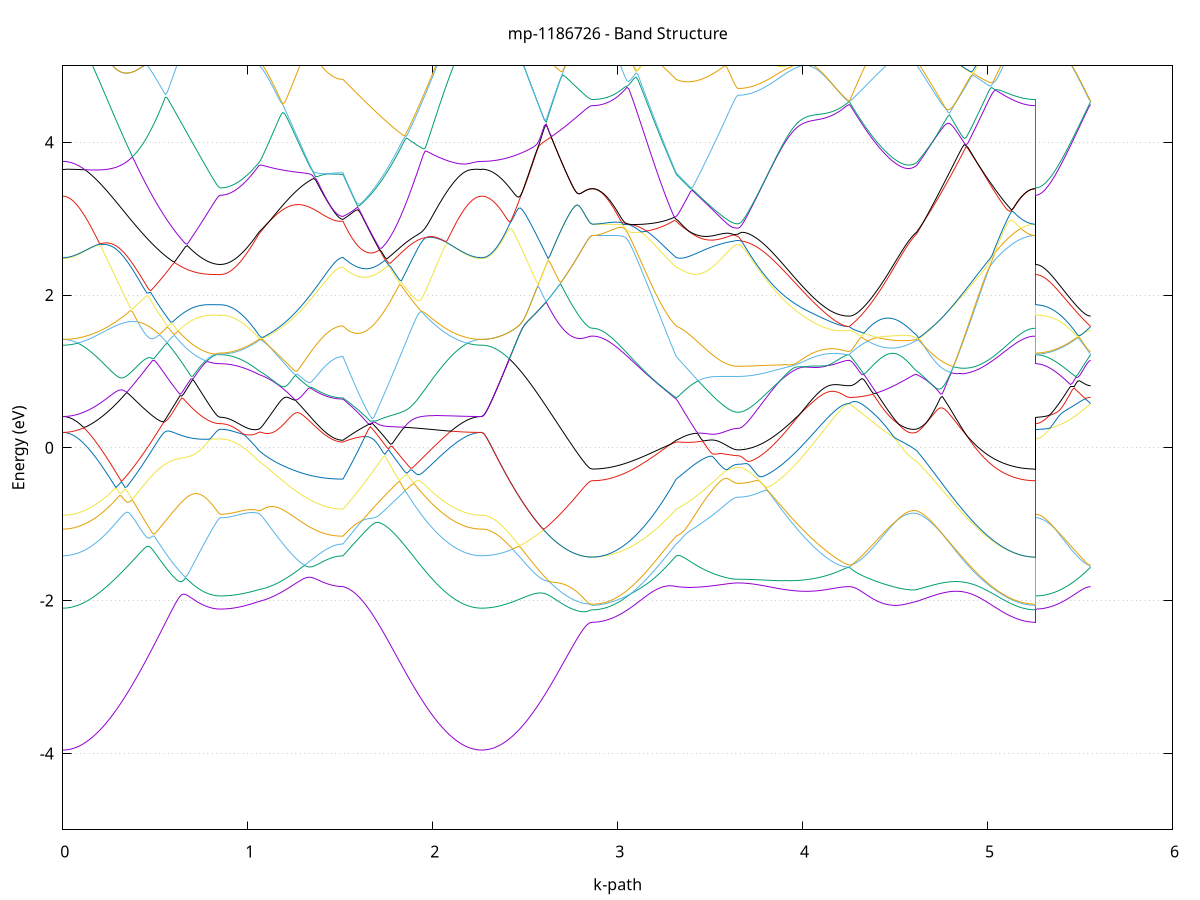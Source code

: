 set title 'mp-1186726 - Band Structure'
set xlabel 'k-path'
set ylabel 'Energy (eV)'
set grid y
set yrange [-5:5]
set terminal png size 800,600
set output 'mp-1186726_bands_gnuplot.png'
plot '-' using 1:2 with lines notitle, '-' using 1:2 with lines notitle, '-' using 1:2 with lines notitle, '-' using 1:2 with lines notitle, '-' using 1:2 with lines notitle, '-' using 1:2 with lines notitle, '-' using 1:2 with lines notitle, '-' using 1:2 with lines notitle, '-' using 1:2 with lines notitle, '-' using 1:2 with lines notitle, '-' using 1:2 with lines notitle, '-' using 1:2 with lines notitle, '-' using 1:2 with lines notitle, '-' using 1:2 with lines notitle, '-' using 1:2 with lines notitle, '-' using 1:2 with lines notitle, '-' using 1:2 with lines notitle, '-' using 1:2 with lines notitle, '-' using 1:2 with lines notitle, '-' using 1:2 with lines notitle, '-' using 1:2 with lines notitle, '-' using 1:2 with lines notitle, '-' using 1:2 with lines notitle, '-' using 1:2 with lines notitle, '-' using 1:2 with lines notitle, '-' using 1:2 with lines notitle, '-' using 1:2 with lines notitle, '-' using 1:2 with lines notitle, '-' using 1:2 with lines notitle, '-' using 1:2 with lines notitle, '-' using 1:2 with lines notitle, '-' using 1:2 with lines notitle, '-' using 1:2 with lines notitle, '-' using 1:2 with lines notitle, '-' using 1:2 with lines notitle, '-' using 1:2 with lines notitle, '-' using 1:2 with lines notitle, '-' using 1:2 with lines notitle, '-' using 1:2 with lines notitle, '-' using 1:2 with lines notitle, '-' using 1:2 with lines notitle, '-' using 1:2 with lines notitle, '-' using 1:2 with lines notitle, '-' using 1:2 with lines notitle, '-' using 1:2 with lines notitle, '-' using 1:2 with lines notitle, '-' using 1:2 with lines notitle, '-' using 1:2 with lines notitle
0.000000 -40.368305
0.009901 -40.368305
0.019801 -40.368305
0.029702 -40.368205
0.039603 -40.368205
0.049504 -40.368205
0.059404 -40.368205
0.069305 -40.368205
0.079206 -40.368205
0.089106 -40.368205
0.099007 -40.368205
0.108908 -40.368205
0.118809 -40.368205
0.128709 -40.368205
0.138610 -40.368205
0.148511 -40.368205
0.158411 -40.368205
0.168312 -40.368105
0.178213 -40.368105
0.188114 -40.368105
0.198014 -40.368105
0.207915 -40.368105
0.217816 -40.368105
0.227717 -40.368105
0.237617 -40.368105
0.247518 -40.368005
0.257419 -40.368005
0.267319 -40.368005
0.277220 -40.368005
0.287121 -40.368005
0.297022 -40.368005
0.306922 -40.367905
0.316823 -40.367905
0.326724 -40.367905
0.336624 -40.367905
0.346525 -40.367905
0.356426 -40.367905
0.366327 -40.367805
0.376227 -40.367805
0.386128 -40.367805
0.396029 -40.367805
0.405929 -40.367805
0.415830 -40.367705
0.425731 -40.367705
0.435632 -40.367705
0.445532 -40.367705
0.455433 -40.367705
0.465334 -40.367705
0.475234 -40.367605
0.485135 -40.367605
0.495036 -40.367605
0.504937 -40.367605
0.514837 -40.367605
0.524738 -40.367605
0.534639 -40.367505
0.544539 -40.367505
0.554440 -40.367505
0.564341 -40.367505
0.574242 -40.367505
0.584142 -40.367505
0.594043 -40.367505
0.603944 -40.367405
0.613844 -40.367405
0.623745 -40.367405
0.633646 -40.367405
0.643547 -40.367405
0.653447 -40.367405
0.663348 -40.367405
0.673249 -40.367405
0.683150 -40.367405
0.693050 -40.367405
0.702951 -40.367305
0.712852 -40.367305
0.722752 -40.367305
0.732653 -40.367305
0.742554 -40.367305
0.752455 -40.367305
0.762355 -40.367305
0.772256 -40.367305
0.782157 -40.367305
0.792057 -40.367305
0.801958 -40.367305
0.811859 -40.367305
0.821760 -40.367305
0.831660 -40.367305
0.841561 -40.367305
0.851462 -40.367305
0.851462 -40.367305
0.861443 -40.367305
0.871423 -40.367305
0.881404 -40.367305
0.891385 -40.367305
0.901366 -40.367305
0.911347 -40.367305
0.921328 -40.367305
0.931309 -40.367305
0.941289 -40.367305
0.951270 -40.367305
0.961251 -40.367305
0.971232 -40.367305
0.981213 -40.367305
0.991194 -40.367305
1.001174 -40.367305
1.011155 -40.367305
1.021136 -40.367305
1.031117 -40.367305
1.041098 -40.367305
1.051079 -40.367305
1.061060 -40.367405
1.061060 -40.367405
1.070926 -40.367405
1.080793 -40.367405
1.090660 -40.367405
1.100526 -40.367405
1.110393 -40.367405
1.120260 -40.367405
1.130126 -40.367405
1.139993 -40.367405
1.149859 -40.367405
1.159726 -40.367405
1.169593 -40.367405
1.179459 -40.367405
1.189326 -40.367405
1.199193 -40.367405
1.209059 -40.367405
1.218926 -40.367505
1.228793 -40.367505
1.238659 -40.367505
1.248526 -40.367505
1.258393 -40.367505
1.268259 -40.367505
1.278126 -40.367505
1.287993 -40.367505
1.297859 -40.367505
1.307726 -40.367505
1.317593 -40.367505
1.327459 -40.367505
1.337326 -40.367505
1.347193 -40.367505
1.357059 -40.367605
1.366926 -40.367605
1.376793 -40.367605
1.386659 -40.367605
1.396526 -40.367605
1.406393 -40.367605
1.416259 -40.367605
1.426126 -40.367605
1.435993 -40.367605
1.445859 -40.367605
1.455726 -40.367605
1.465593 -40.367605
1.475459 -40.367605
1.485326 -40.367605
1.495193 -40.367605
1.505059 -40.367605
1.514926 -40.367605
1.514926 -40.367605
1.524798 -40.367605
1.534670 -40.367605
1.544542 -40.367605
1.554414 -40.367605
1.564287 -40.367605
1.574159 -40.367605
1.584031 -40.367605
1.593903 -40.367605
1.603775 -40.367605
1.613647 -40.367605
1.623519 -40.367605
1.633391 -40.367605
1.643264 -40.367605
1.653136 -40.367605
1.663008 -40.367605
1.672880 -40.367605
1.682752 -40.367605
1.692624 -40.367605
1.702496 -40.367605
1.712369 -40.367605
1.722241 -40.367605
1.732113 -40.367605
1.741985 -40.367705
1.751857 -40.367705
1.761729 -40.367705
1.771601 -40.367705
1.781474 -40.367705
1.791346 -40.367705
1.801218 -40.367705
1.811090 -40.367705
1.820962 -40.367705
1.830834 -40.367805
1.840706 -40.367805
1.850579 -40.367805
1.860451 -40.367805
1.870323 -40.367805
1.880195 -40.367805
1.890067 -40.367805
1.899939 -40.367905
1.909811 -40.367905
1.919683 -40.367905
1.929556 -40.367905
1.939428 -40.367905
1.949300 -40.367905
1.959172 -40.368005
1.969044 -40.368005
1.978916 -40.368005
1.988788 -40.368005
1.998661 -40.368005
2.008533 -40.368005
2.018405 -40.368005
2.028277 -40.368105
2.038149 -40.368105
2.048021 -40.368105
2.057893 -40.368105
2.067766 -40.368105
2.077638 -40.368105
2.087510 -40.368105
2.097382 -40.368205
2.107254 -40.368205
2.117126 -40.368205
2.126998 -40.368205
2.136870 -40.368205
2.146743 -40.368205
2.156615 -40.368205
2.166487 -40.368205
2.176359 -40.368205
2.186231 -40.368205
2.196103 -40.368205
2.205975 -40.368205
2.215848 -40.368205
2.225720 -40.368205
2.235592 -40.368205
2.245464 -40.368305
2.255336 -40.368305
2.265208 -40.368305
2.265208 -40.368305
2.275166 -40.368305
2.285123 -40.368305
2.295080 -40.368305
2.305037 -40.368205
2.314995 -40.368205
2.324952 -40.368205
2.334909 -40.368205
2.344866 -40.368205
2.354824 -40.368205
2.364781 -40.368205
2.374738 -40.368205
2.384695 -40.368205
2.394653 -40.368205
2.404610 -40.368205
2.414567 -40.368205
2.424524 -40.368205
2.434482 -40.368205
2.444439 -40.368205
2.454396 -40.368205
2.464353 -40.368205
2.474311 -40.368205
2.484268 -40.368105
2.494225 -40.368105
2.504182 -40.368105
2.514140 -40.368105
2.524097 -40.368105
2.534054 -40.368105
2.544011 -40.368105
2.553969 -40.368105
2.563926 -40.368105
2.573883 -40.368105
2.583840 -40.368105
2.593798 -40.368005
2.603755 -40.368005
2.613712 -40.368005
2.623670 -40.368005
2.633627 -40.368005
2.643584 -40.368005
2.653541 -40.368005
2.663499 -40.368005
2.673456 -40.368005
2.683413 -40.368005
2.693370 -40.368005
2.703328 -40.368005
2.713285 -40.368005
2.723242 -40.367905
2.733199 -40.367905
2.743157 -40.367905
2.753114 -40.367905
2.763071 -40.367905
2.773028 -40.367905
2.782986 -40.367905
2.792943 -40.367905
2.802900 -40.367905
2.812857 -40.367905
2.822815 -40.367905
2.832772 -40.367905
2.842729 -40.367905
2.852686 -40.367905
2.862644 -40.367905
2.862644 -40.367905
2.872510 -40.367905
2.882377 -40.367905
2.892244 -40.367905
2.902110 -40.367905
2.911977 -40.367905
2.921844 -40.367905
2.931710 -40.367905
2.941577 -40.367905
2.951444 -40.367905
2.961310 -40.367905
2.971177 -40.367905
2.981044 -40.367905
2.990910 -40.367905
3.000777 -40.367905
3.010644 -40.367805
3.020510 -40.367805
3.030377 -40.367805
3.040244 -40.367805
3.050110 -40.367805
3.059977 -40.367805
3.069844 -40.367805
3.079710 -40.367805
3.089577 -40.367805
3.099444 -40.367805
3.109310 -40.367805
3.119177 -40.367805
3.129043 -40.367705
3.138910 -40.367705
3.148777 -40.367705
3.158643 -40.367705
3.168510 -40.367705
3.178377 -40.367705
3.188243 -40.367705
3.198110 -40.367705
3.207977 -40.367705
3.217843 -40.367705
3.227710 -40.367705
3.237577 -40.367605
3.247443 -40.367605
3.257310 -40.367605
3.267177 -40.367605
3.277043 -40.367605
3.286910 -40.367605
3.296777 -40.367605
3.306643 -40.367605
3.316510 -40.367605
3.316510 -40.367605
3.326318 -40.367605
3.336125 -40.367605
3.345933 -40.367605
3.355741 -40.367605
3.365549 -40.367605
3.375356 -40.367605
3.385164 -40.367605
3.394972 -40.367605
3.404780 -40.367605
3.414587 -40.367605
3.424395 -40.367605
3.434203 -40.367605
3.444011 -40.367605
3.453818 -40.367605
3.463626 -40.367605
3.473434 -40.367605
3.483242 -40.367605
3.493049 -40.367605
3.502857 -40.367605
3.512665 -40.367605
3.522473 -40.367605
3.532280 -40.367605
3.542088 -40.367605
3.551896 -40.367605
3.561704 -40.367605
3.571511 -40.367605
3.581319 -40.367605
3.591127 -40.367605
3.600935 -40.367605
3.610742 -40.367605
3.620550 -40.367605
3.630358 -40.367605
3.640166 -40.367605
3.649973 -40.367605
3.649973 -40.367605
3.659844 -40.367605
3.669714 -40.367605
3.679584 -40.367605
3.689454 -40.367605
3.699324 -40.367605
3.709194 -40.367605
3.719064 -40.367605
3.728934 -40.367605
3.738804 -40.367605
3.748674 -40.367605
3.758544 -40.367605
3.768414 -40.367605
3.778284 -40.367605
3.788154 -40.367605
3.798025 -40.367605
3.807895 -40.367505
3.817765 -40.367505
3.827635 -40.367505
3.837505 -40.367505
3.847375 -40.367505
3.857245 -40.367505
3.867115 -40.367505
3.876985 -40.367505
3.886855 -40.367505
3.896725 -40.367505
3.906595 -40.367505
3.916465 -40.367505
3.926335 -40.367505
3.936206 -40.367505
3.946076 -40.367405
3.955946 -40.367405
3.965816 -40.367405
3.975686 -40.367405
3.985556 -40.367405
3.995426 -40.367405
4.005296 -40.367405
4.015166 -40.367405
4.025036 -40.367405
4.034906 -40.367405
4.044776 -40.367405
4.054646 -40.367405
4.064516 -40.367405
4.074387 -40.367305
4.084257 -40.367305
4.094127 -40.367305
4.103997 -40.367305
4.113867 -40.367305
4.123737 -40.367305
4.133607 -40.367305
4.143477 -40.367305
4.153347 -40.367305
4.163217 -40.367305
4.173087 -40.367305
4.182957 -40.367305
4.192827 -40.367305
4.202697 -40.367305
4.212568 -40.367305
4.222438 -40.367305
4.232308 -40.367305
4.242178 -40.367305
4.252048 -40.367305
4.252048 -40.367305
4.261910 -40.367305
4.271773 -40.367305
4.281636 -40.367305
4.291498 -40.367305
4.301361 -40.367305
4.311223 -40.367305
4.321086 -40.367305
4.330949 -40.367305
4.340811 -40.367305
4.350674 -40.367305
4.360536 -40.367305
4.370399 -40.367305
4.380261 -40.367305
4.390124 -40.367305
4.399987 -40.367305
4.409849 -40.367305
4.419712 -40.367305
4.429574 -40.367305
4.439437 -40.367305
4.449300 -40.367305
4.459162 -40.367305
4.469025 -40.367305
4.478887 -40.367305
4.488750 -40.367305
4.498613 -40.367305
4.508475 -40.367305
4.518338 -40.367305
4.528200 -40.367305
4.538063 -40.367305
4.547925 -40.367305
4.557788 -40.367305
4.567651 -40.367305
4.577513 -40.367305
4.587376 -40.367305
4.597238 -40.367305
4.607101 -40.367405
4.616964 -40.367405
4.616964 -40.367405
4.626838 -40.367405
4.636713 -40.367405
4.646588 -40.367405
4.656463 -40.367405
4.666338 -40.367405
4.676213 -40.367405
4.686087 -40.367405
4.695962 -40.367405
4.705837 -40.367405
4.715712 -40.367405
4.725587 -40.367405
4.735462 -40.367405
4.745336 -40.367505
4.755211 -40.367505
4.765086 -40.367505
4.774961 -40.367505
4.784836 -40.367505
4.794711 -40.367505
4.804585 -40.367505
4.814460 -40.367505
4.824335 -40.367505
4.834210 -40.367605
4.844085 -40.367605
4.853959 -40.367605
4.863834 -40.367605
4.873709 -40.367605
4.883584 -40.367605
4.893459 -40.367605
4.903334 -40.367605
4.913208 -40.367605
4.923083 -40.367705
4.932958 -40.367705
4.942833 -40.367705
4.952708 -40.367705
4.962583 -40.367705
4.972457 -40.367705
4.982332 -40.367705
4.992207 -40.367705
5.002082 -40.367705
5.011957 -40.367805
5.021832 -40.367805
5.031706 -40.367805
5.041581 -40.367805
5.051456 -40.367805
5.061331 -40.367805
5.071206 -40.367805
5.081081 -40.367805
5.090955 -40.367805
5.100830 -40.367805
5.110705 -40.367805
5.120580 -40.367905
5.130455 -40.367905
5.140330 -40.367905
5.150204 -40.367905
5.160079 -40.367905
5.169954 -40.367905
5.179829 -40.367905
5.189704 -40.367905
5.199578 -40.367905
5.209453 -40.367905
5.219328 -40.367905
5.229203 -40.367905
5.239078 -40.367905
5.248953 -40.367905
5.258827 -40.367905
5.258827 -40.367305
5.268785 -40.367305
5.278742 -40.367305
5.288699 -40.367305
5.298656 -40.367305
5.308614 -40.367305
5.318571 -40.367305
5.328528 -40.367305
5.338486 -40.367305
5.348443 -40.367305
5.358400 -40.367305
5.368357 -40.367305
5.378315 -40.367305
5.388272 -40.367305
5.398229 -40.367305
5.408186 -40.367305
5.418144 -40.367305
5.428101 -40.367305
5.438058 -40.367305
5.448015 -40.367305
5.457973 -40.367305
5.467930 -40.367305
5.477887 -40.367305
5.487844 -40.367305
5.497802 -40.367305
5.507759 -40.367305
5.517716 -40.367305
5.527673 -40.367305
5.537631 -40.367305
5.547588 -40.367305
5.557545 -40.367305
e
0.000000 -36.317305
0.009901 -36.317305
0.019801 -36.317305
0.029702 -36.317205
0.039603 -36.317005
0.049504 -36.316905
0.059404 -36.316605
0.069305 -36.316405
0.079206 -36.316105
0.089106 -36.315705
0.099007 -36.315405
0.108908 -36.315005
0.118809 -36.314505
0.128709 -36.314005
0.138610 -36.313505
0.148511 -36.312905
0.158411 -36.312305
0.168312 -36.311705
0.178213 -36.311005
0.188114 -36.310305
0.198014 -36.309605
0.207915 -36.308805
0.217816 -36.308005
0.227717 -36.307205
0.237617 -36.306305
0.247518 -36.305405
0.257419 -36.304505
0.267319 -36.303505
0.277220 -36.302505
0.287121 -36.301505
0.297022 -36.300505
0.306922 -36.299405
0.316823 -36.298305
0.326724 -36.297205
0.336624 -36.296105
0.346525 -36.294905
0.356426 -36.293705
0.366327 -36.292505
0.376227 -36.291305
0.386128 -36.290105
0.396029 -36.288805
0.405929 -36.287505
0.415830 -36.286305
0.425731 -36.284905
0.435632 -36.283605
0.445532 -36.282305
0.455433 -36.281005
0.465334 -36.279605
0.475234 -36.278205
0.485135 -36.276905
0.495036 -36.275505
0.504937 -36.274105
0.514837 -36.272705
0.524738 -36.271305
0.534639 -36.269905
0.544539 -36.268505
0.554440 -36.267105
0.564341 -36.265705
0.574242 -36.264305
0.584142 -36.262905
0.594043 -36.261505
0.603944 -36.260105
0.613844 -36.258705
0.623745 -36.257305
0.633646 -36.255905
0.643547 -36.254505
0.653447 -36.253205
0.663348 -36.251805
0.673249 -36.250505
0.683150 -36.249205
0.693050 -36.247805
0.702951 -36.246505
0.712852 -36.245305
0.722752 -36.244005
0.732653 -36.242805
0.742554 -36.241605
0.752455 -36.240405
0.762355 -36.239305
0.772256 -36.238205
0.782157 -36.237105
0.792057 -36.236105
0.801958 -36.235305
0.811859 -36.234505
0.821760 -36.233805
0.831660 -36.233305
0.841561 -36.233005
0.851462 -36.232905
0.851462 -36.232905
0.861443 -36.232905
0.871423 -36.232905
0.881404 -36.232905
0.891385 -36.232905
0.901366 -36.232905
0.911347 -36.232905
0.921328 -36.232905
0.931309 -36.232905
0.941289 -36.232905
0.951270 -36.232905
0.961251 -36.232905
0.971232 -36.232905
0.981213 -36.232905
0.991194 -36.232905
1.001174 -36.232905
1.011155 -36.233005
1.021136 -36.233005
1.031117 -36.233005
1.041098 -36.233005
1.051079 -36.233005
1.061060 -36.233005
1.061060 -36.233005
1.070926 -36.233105
1.080793 -36.233105
1.090660 -36.233305
1.100526 -36.233505
1.110393 -36.233705
1.120260 -36.234005
1.130126 -36.234205
1.139993 -36.234505
1.149859 -36.234905
1.159726 -36.235205
1.169593 -36.235505
1.179459 -36.235905
1.189326 -36.236205
1.199193 -36.236605
1.209059 -36.237005
1.218926 -36.237305
1.228793 -36.237705
1.238659 -36.238005
1.248526 -36.238405
1.258393 -36.238705
1.268259 -36.239105
1.278126 -36.239405
1.287993 -36.239705
1.297859 -36.240005
1.307726 -36.240305
1.317593 -36.240605
1.327459 -36.240905
1.337326 -36.241205
1.347193 -36.241405
1.357059 -36.241605
1.366926 -36.241905
1.376793 -36.242105
1.386659 -36.242305
1.396526 -36.242505
1.406393 -36.242705
1.416259 -36.242805
1.426126 -36.243005
1.435993 -36.243105
1.445859 -36.243205
1.455726 -36.243305
1.465593 -36.243405
1.475459 -36.243505
1.485326 -36.243505
1.495193 -36.243605
1.505059 -36.243605
1.514926 -36.243605
1.514926 -36.243605
1.524798 -36.244505
1.534670 -36.245405
1.544542 -36.246305
1.554414 -36.247305
1.564287 -36.248305
1.574159 -36.249405
1.584031 -36.250505
1.593903 -36.251605
1.603775 -36.252805
1.613647 -36.253905
1.623519 -36.255205
1.633391 -36.256405
1.643264 -36.257705
1.653136 -36.258905
1.663008 -36.260205
1.672880 -36.261505
1.682752 -36.262905
1.692624 -36.264205
1.702496 -36.265605
1.712369 -36.266905
1.722241 -36.268305
1.732113 -36.269705
1.741985 -36.271105
1.751857 -36.272505
1.761729 -36.273805
1.771601 -36.275205
1.781474 -36.276605
1.791346 -36.278005
1.801218 -36.279305
1.811090 -36.280705
1.820962 -36.282105
1.830834 -36.283405
1.840706 -36.284705
1.850579 -36.286105
1.860451 -36.287405
1.870323 -36.288705
1.880195 -36.289905
1.890067 -36.291205
1.899939 -36.292405
1.909811 -36.293605
1.919683 -36.294805
1.929556 -36.296005
1.939428 -36.297105
1.949300 -36.298305
1.959172 -36.299405
1.969044 -36.300505
1.978916 -36.301505
1.988788 -36.302505
1.998661 -36.303505
2.008533 -36.304505
2.018405 -36.305405
2.028277 -36.306305
2.038149 -36.307205
2.048021 -36.308005
2.057893 -36.308805
2.067766 -36.309605
2.077638 -36.310305
2.087510 -36.311005
2.097382 -36.311705
2.107254 -36.312305
2.117126 -36.312905
2.126998 -36.313505
2.136870 -36.314005
2.146743 -36.314505
2.156615 -36.315005
2.166487 -36.315405
2.176359 -36.315705
2.186231 -36.316105
2.196103 -36.316405
2.205975 -36.316605
2.215848 -36.316905
2.225720 -36.317005
2.235592 -36.317205
2.245464 -36.317305
2.255336 -36.317305
2.265208 -36.317305
2.265208 -36.317305
2.275166 -36.317305
2.285123 -36.317305
2.295080 -36.317205
2.305037 -36.317005
2.314995 -36.316805
2.324952 -36.316605
2.334909 -36.316305
2.344866 -36.316005
2.354824 -36.315705
2.364781 -36.315305
2.374738 -36.314805
2.384695 -36.314405
2.394653 -36.313905
2.404610 -36.313305
2.414567 -36.312705
2.424524 -36.312105
2.434482 -36.311405
2.444439 -36.310705
2.454396 -36.310005
2.464353 -36.309205
2.474311 -36.308405
2.484268 -36.307605
2.494225 -36.306705
2.504182 -36.305805
2.514140 -36.304905
2.524097 -36.303905
2.534054 -36.302905
2.544011 -36.301905
2.553969 -36.300805
2.563926 -36.299705
2.573883 -36.298605
2.583840 -36.297505
2.593798 -36.296305
2.603755 -36.295205
2.613712 -36.294005
2.623670 -36.292705
2.633627 -36.291505
2.643584 -36.290305
2.653541 -36.289005
2.663499 -36.287705
2.673456 -36.286505
2.683413 -36.285205
2.693370 -36.283905
2.703328 -36.282605
2.713285 -36.281405
2.723242 -36.280105
2.733199 -36.278905
2.743157 -36.277705
2.753114 -36.276505
2.763071 -36.275405
2.773028 -36.274305
2.782986 -36.273205
2.792943 -36.272305
2.802900 -36.271405
2.812857 -36.270605
2.822815 -36.270005
2.832772 -36.269405
2.842729 -36.269105
2.852686 -36.268805
2.862644 -36.268705
2.862644 -36.268705
2.872510 -36.268705
2.882377 -36.268705
2.892244 -36.268605
2.902110 -36.268505
2.911977 -36.268305
2.921844 -36.268105
2.931710 -36.267905
2.941577 -36.267705
2.951444 -36.267405
2.961310 -36.267105
2.971177 -36.266805
2.981044 -36.266405
2.990910 -36.266005
3.000777 -36.265605
3.010644 -36.265105
3.020510 -36.264605
3.030377 -36.264105
3.040244 -36.263505
3.050110 -36.263005
3.059977 -36.262405
3.069844 -36.261705
3.079710 -36.261005
3.089577 -36.260405
3.099444 -36.259605
3.109310 -36.258905
3.119177 -36.258105
3.129043 -36.257305
3.138910 -36.256505
3.148777 -36.255705
3.158643 -36.254805
3.168510 -36.253905
3.178377 -36.253005
3.188243 -36.252005
3.198110 -36.251105
3.207977 -36.250105
3.217843 -36.249105
3.227710 -36.248105
3.237577 -36.247005
3.247443 -36.246005
3.257310 -36.244905
3.267177 -36.243805
3.277043 -36.242705
3.286910 -36.241605
3.296777 -36.242005
3.306643 -36.242805
3.316510 -36.243605
3.316510 -36.243605
3.326318 -36.244105
3.336125 -36.244805
3.345933 -36.245505
3.355741 -36.246305
3.365549 -36.247105
3.375356 -36.247905
3.385164 -36.248705
3.394972 -36.249505
3.404780 -36.250305
3.414587 -36.251005
3.424395 -36.251705
3.434203 -36.252405
3.444011 -36.253105
3.453818 -36.253705
3.463626 -36.254305
3.473434 -36.254905
3.483242 -36.255505
3.493049 -36.256005
3.502857 -36.256505
3.512665 -36.257005
3.522473 -36.257405
3.532280 -36.257905
3.542088 -36.258205
3.551896 -36.258605
3.561704 -36.258905
3.571511 -36.259205
3.581319 -36.259405
3.591127 -36.259705
3.600935 -36.259805
3.610742 -36.260005
3.620550 -36.260105
3.630358 -36.260205
3.640166 -36.260205
3.649973 -36.260305
3.649973 -36.260305
3.659844 -36.260205
3.669714 -36.260205
3.679584 -36.260205
3.689454 -36.260105
3.699324 -36.260005
3.709194 -36.259905
3.719064 -36.259705
3.728934 -36.259605
3.738804 -36.259405
3.748674 -36.259205
3.758544 -36.258905
3.768414 -36.258705
3.778284 -36.258405
3.788154 -36.258105
3.798025 -36.257805
3.807895 -36.257505
3.817765 -36.257105
3.827635 -36.256805
3.837505 -36.256405
3.847375 -36.256005
3.857245 -36.255505
3.867115 -36.255105
3.876985 -36.254605
3.886855 -36.254205
3.896725 -36.253705
3.906595 -36.253105
3.916465 -36.252605
3.926335 -36.252105
3.936206 -36.251505
3.946076 -36.250905
3.955946 -36.250305
3.965816 -36.249705
3.975686 -36.249105
3.985556 -36.248505
3.995426 -36.247905
4.005296 -36.247205
4.015166 -36.246605
4.025036 -36.245905
4.034906 -36.245205
4.044776 -36.244505
4.054646 -36.243805
4.064516 -36.243105
4.074387 -36.242405
4.084257 -36.241705
4.094127 -36.241005
4.103997 -36.240305
4.113867 -36.239605
4.123737 -36.238905
4.133607 -36.238305
4.143477 -36.237605
4.153347 -36.236905
4.163217 -36.236305
4.173087 -36.235705
4.182957 -36.235105
4.192827 -36.234605
4.202697 -36.234105
4.212568 -36.233705
4.222438 -36.233305
4.232308 -36.233105
4.242178 -36.232905
4.252048 -36.232905
4.252048 -36.232905
4.261910 -36.232905
4.271773 -36.232905
4.281636 -36.233005
4.291498 -36.233105
4.301361 -36.233205
4.311223 -36.233305
4.321086 -36.233505
4.330949 -36.233605
4.340811 -36.233705
4.350674 -36.233905
4.360536 -36.234005
4.370399 -36.234105
4.380261 -36.234205
4.390124 -36.234305
4.399987 -36.234405
4.409849 -36.234505
4.419712 -36.234605
4.429574 -36.234605
4.439437 -36.234605
4.449300 -36.234705
4.459162 -36.234705
4.469025 -36.234605
4.478887 -36.234605
4.488750 -36.234505
4.498613 -36.234505
4.508475 -36.234405
4.518338 -36.234305
4.528200 -36.234205
4.538063 -36.234005
4.547925 -36.233905
4.557788 -36.233705
4.567651 -36.233605
4.577513 -36.233405
4.587376 -36.233305
4.597238 -36.233105
4.607101 -36.233005
4.616964 -36.233005
4.616964 -36.233005
4.626838 -36.233005
4.636713 -36.233005
4.646588 -36.233105
4.656463 -36.233105
4.666338 -36.233105
4.676213 -36.233105
4.686087 -36.233105
4.695962 -36.233105
4.705837 -36.233105
4.715712 -36.233605
4.725587 -36.234405
4.735462 -36.235205
4.745336 -36.236105
4.755211 -36.237005
4.765086 -36.237805
4.774961 -36.238705
4.784836 -36.239605
4.794711 -36.240505
4.804585 -36.241405
4.814460 -36.242305
4.824335 -36.243205
4.834210 -36.244105
4.844085 -36.245005
4.853959 -36.245905
4.863834 -36.246805
4.873709 -36.247705
4.883584 -36.248605
4.893459 -36.249505
4.903334 -36.250405
4.913208 -36.251205
4.923083 -36.252105
4.932958 -36.252905
4.942833 -36.253805
4.952708 -36.254605
4.962583 -36.255405
4.972457 -36.256205
4.982332 -36.257005
4.992207 -36.257705
5.002082 -36.258505
5.011957 -36.259205
5.021832 -36.259905
5.031706 -36.260605
5.041581 -36.261205
5.051456 -36.261905
5.061331 -36.262505
5.071206 -36.263105
5.081081 -36.263605
5.090955 -36.264205
5.100830 -36.264705
5.110705 -36.265105
5.120580 -36.265605
5.130455 -36.266005
5.140330 -36.266405
5.150204 -36.266805
5.160079 -36.267105
5.169954 -36.267405
5.179829 -36.267705
5.189704 -36.267905
5.199578 -36.268105
5.209453 -36.268305
5.219328 -36.268505
5.229203 -36.268605
5.239078 -36.268705
5.248953 -36.268705
5.258827 -36.268705
5.258827 -36.232905
5.268785 -36.232905
5.278742 -36.232905
5.288699 -36.232905
5.298656 -36.232905
5.308614 -36.232905
5.318571 -36.232905
5.328528 -36.232905
5.338486 -36.232905
5.348443 -36.232905
5.358400 -36.232905
5.368357 -36.232905
5.378315 -36.232905
5.388272 -36.232905
5.398229 -36.232905
5.408186 -36.232905
5.418144 -36.232905
5.428101 -36.232905
5.438058 -36.232905
5.448015 -36.232905
5.457973 -36.232905
5.467930 -36.232905
5.477887 -36.232905
5.487844 -36.232905
5.497802 -36.232905
5.507759 -36.232905
5.517716 -36.232905
5.527673 -36.232905
5.537631 -36.232905
5.547588 -36.232905
5.557545 -36.232905
e
0.000000 -36.183005
0.009901 -36.183005
0.019801 -36.183005
0.029702 -36.183005
0.039603 -36.183005
0.049504 -36.183105
0.059404 -36.183105
0.069305 -36.183205
0.079206 -36.183305
0.089106 -36.183305
0.099007 -36.183405
0.108908 -36.183505
0.118809 -36.183605
0.128709 -36.183705
0.138610 -36.183805
0.148511 -36.184005
0.158411 -36.184105
0.168312 -36.184205
0.178213 -36.184405
0.188114 -36.184605
0.198014 -36.184705
0.207915 -36.184905
0.217816 -36.185105
0.227717 -36.185305
0.237617 -36.185505
0.247518 -36.185805
0.257419 -36.186005
0.267319 -36.186305
0.277220 -36.186505
0.287121 -36.186805
0.297022 -36.187105
0.306922 -36.187305
0.316823 -36.187605
0.326724 -36.188005
0.336624 -36.188305
0.346525 -36.188605
0.356426 -36.189105
0.366327 -36.190005
0.376227 -36.190805
0.386128 -36.191705
0.396029 -36.192605
0.405929 -36.193405
0.415830 -36.194305
0.425731 -36.195205
0.435632 -36.196105
0.445532 -36.196905
0.455433 -36.197805
0.465334 -36.198705
0.475234 -36.199505
0.485135 -36.200405
0.495036 -36.201205
0.504937 -36.202105
0.514837 -36.202905
0.524738 -36.203705
0.534639 -36.204505
0.544539 -36.205305
0.554440 -36.206105
0.564341 -36.206905
0.574242 -36.207705
0.584142 -36.208405
0.594043 -36.209105
0.603944 -36.209805
0.613844 -36.210505
0.623745 -36.211105
0.633646 -36.211805
0.643547 -36.212405
0.653447 -36.213005
0.663348 -36.213605
0.673249 -36.214105
0.683150 -36.214605
0.693050 -36.215105
0.702951 -36.215605
0.712852 -36.216005
0.722752 -36.216405
0.732653 -36.216805
0.742554 -36.217205
0.752455 -36.217505
0.762355 -36.217805
0.772256 -36.218105
0.782157 -36.218305
0.792057 -36.218505
0.801958 -36.218705
0.811859 -36.218805
0.821760 -36.218905
0.831660 -36.219305
0.841561 -36.219505
0.851462 -36.219605
0.851462 -36.219605
0.861443 -36.219605
0.871423 -36.219605
0.881404 -36.219505
0.891385 -36.219405
0.901366 -36.219505
0.911347 -36.219705
0.921328 -36.219905
0.931309 -36.220205
0.941289 -36.220405
0.951270 -36.220805
0.961251 -36.221105
0.971232 -36.221505
0.981213 -36.221905
0.991194 -36.222305
1.001174 -36.222805
1.011155 -36.223305
1.021136 -36.223805
1.031117 -36.224405
1.041098 -36.225005
1.051079 -36.225605
1.061060 -36.226205
1.061060 -36.226205
1.070926 -36.226605
1.080793 -36.227105
1.090660 -36.227505
1.100526 -36.228005
1.110393 -36.228405
1.120260 -36.228805
1.130126 -36.229205
1.139993 -36.229605
1.149859 -36.230005
1.159726 -36.230405
1.169593 -36.230805
1.179459 -36.231205
1.189326 -36.231605
1.199193 -36.231905
1.209059 -36.232305
1.218926 -36.232605
1.228793 -36.233005
1.238659 -36.233305
1.248526 -36.233605
1.258393 -36.234005
1.268259 -36.234305
1.278126 -36.234505
1.287993 -36.234805
1.297859 -36.235105
1.307726 -36.235405
1.317593 -36.235605
1.327459 -36.235905
1.337326 -36.236105
1.347193 -36.236305
1.357059 -36.236505
1.366926 -36.236705
1.376793 -36.236905
1.386659 -36.237105
1.396526 -36.237205
1.406393 -36.237405
1.416259 -36.237505
1.426126 -36.237605
1.435993 -36.237705
1.445859 -36.237805
1.455726 -36.237905
1.465593 -36.238005
1.475459 -36.238005
1.485326 -36.238105
1.495193 -36.238105
1.505059 -36.238105
1.514926 -36.238105
1.514926 -36.238105
1.524798 -36.237005
1.534670 -36.235805
1.544542 -36.234605
1.554414 -36.233405
1.564287 -36.232205
1.574159 -36.230905
1.584031 -36.229705
1.593903 -36.228505
1.603775 -36.227205
1.613647 -36.226005
1.623519 -36.224705
1.633391 -36.223505
1.643264 -36.222205
1.653136 -36.221005
1.663008 -36.219705
1.672880 -36.218505
1.682752 -36.217205
1.692624 -36.215905
1.702496 -36.214705
1.712369 -36.213405
1.722241 -36.212205
1.732113 -36.211005
1.741985 -36.209705
1.751857 -36.208505
1.761729 -36.207305
1.771601 -36.206105
1.781474 -36.204905
1.791346 -36.203705
1.801218 -36.202505
1.811090 -36.201305
1.820962 -36.200205
1.830834 -36.199005
1.840706 -36.197905
1.850579 -36.196805
1.860451 -36.195705
1.870323 -36.194605
1.880195 -36.193605
1.890067 -36.192505
1.899939 -36.191505
1.909811 -36.190505
1.919683 -36.189505
1.929556 -36.188505
1.939428 -36.187605
1.949300 -36.187005
1.959172 -36.186805
1.969044 -36.186505
1.978916 -36.186305
1.988788 -36.186105
1.998661 -36.185905
2.008533 -36.185705
2.018405 -36.185505
2.028277 -36.185305
2.038149 -36.185205
2.048021 -36.185005
2.057893 -36.184805
2.067766 -36.184605
2.077638 -36.184505
2.087510 -36.184305
2.097382 -36.184205
2.107254 -36.184105
2.117126 -36.183905
2.126998 -36.183805
2.136870 -36.183705
2.146743 -36.183605
2.156615 -36.183505
2.166487 -36.183405
2.176359 -36.183305
2.186231 -36.183205
2.196103 -36.183205
2.205975 -36.183105
2.215848 -36.183105
2.225720 -36.183005
2.235592 -36.183005
2.245464 -36.183005
2.255336 -36.183005
2.265208 -36.183005
2.265208 -36.183005
2.275166 -36.183005
2.285123 -36.183105
2.295080 -36.183205
2.305037 -36.183305
2.314995 -36.183505
2.324952 -36.183805
2.334909 -36.184005
2.344866 -36.184405
2.354824 -36.184705
2.364781 -36.185205
2.374738 -36.185605
2.384695 -36.186105
2.394653 -36.186705
2.404610 -36.187205
2.414567 -36.187905
2.424524 -36.188505
2.434482 -36.189205
2.444439 -36.189905
2.454396 -36.190705
2.464353 -36.191505
2.474311 -36.192405
2.484268 -36.193305
2.494225 -36.194205
2.504182 -36.195105
2.514140 -36.196105
2.524097 -36.197105
2.534054 -36.198205
2.544011 -36.199205
2.553969 -36.200305
2.563926 -36.201505
2.573883 -36.202605
2.583840 -36.203805
2.593798 -36.205005
2.603755 -36.206205
2.613712 -36.207505
2.623670 -36.208705
2.633627 -36.210005
2.643584 -36.211305
2.653541 -36.212605
2.663499 -36.213905
2.673456 -36.215205
2.683413 -36.216505
2.693370 -36.217905
2.703328 -36.219205
2.713285 -36.220505
2.723242 -36.221705
2.733199 -36.223005
2.743157 -36.224205
2.753114 -36.225505
2.763071 -36.226605
2.773028 -36.227705
2.782986 -36.228805
2.792943 -36.229805
2.802900 -36.230605
2.812857 -36.231405
2.822815 -36.232105
2.832772 -36.232605
2.842729 -36.233005
2.852686 -36.233305
2.862644 -36.233405
2.862644 -36.233405
2.872510 -36.233405
2.882377 -36.233405
2.892244 -36.233405
2.902110 -36.233405
2.911977 -36.233405
2.921844 -36.233405
2.931710 -36.233405
2.941577 -36.233405
2.951444 -36.233405
2.961310 -36.233405
2.971177 -36.233405
2.981044 -36.233405
2.990910 -36.233405
3.000777 -36.233505
3.010644 -36.233505
3.020510 -36.233505
3.030377 -36.233605
3.040244 -36.233605
3.050110 -36.233705
3.059977 -36.233705
3.069844 -36.233805
3.079710 -36.233905
3.089577 -36.234005
3.099444 -36.234105
3.109310 -36.234205
3.119177 -36.234405
3.129043 -36.234605
3.138910 -36.234705
3.148777 -36.235005
3.158643 -36.235205
3.168510 -36.235505
3.178377 -36.235705
3.188243 -36.236105
3.198110 -36.236405
3.207977 -36.236805
3.217843 -36.237205
3.227710 -36.237705
3.237577 -36.238205
3.247443 -36.238705
3.257310 -36.239305
3.267177 -36.239905
3.277043 -36.240605
3.286910 -36.241205
3.296777 -36.240505
3.306643 -36.239305
3.316510 -36.238105
3.316510 -36.238105
3.326318 -36.237505
3.336125 -36.236705
3.345933 -36.235805
3.355741 -36.234905
3.365549 -36.234005
3.375356 -36.233105
3.385164 -36.232205
3.394972 -36.231305
3.404780 -36.230405
3.414587 -36.229605
3.424395 -36.228805
3.434203 -36.228005
3.444011 -36.227305
3.453818 -36.226605
3.463626 -36.225905
3.473434 -36.225305
3.483242 -36.224705
3.493049 -36.224105
3.502857 -36.223605
3.512665 -36.223105
3.522473 -36.222605
3.532280 -36.222205
3.542088 -36.221805
3.551896 -36.221405
3.561704 -36.221105
3.571511 -36.220805
3.581319 -36.220505
3.591127 -36.220305
3.600935 -36.220105
3.610742 -36.220005
3.620550 -36.219805
3.630358 -36.219705
3.640166 -36.219705
3.649973 -36.219705
3.649973 -36.219705
3.659844 -36.219705
3.669714 -36.219705
3.679584 -36.219705
3.689454 -36.219705
3.699324 -36.219705
3.709194 -36.219705
3.719064 -36.219705
3.728934 -36.219705
3.738804 -36.219705
3.748674 -36.219705
3.758544 -36.219705
3.768414 -36.219705
3.778284 -36.219605
3.788154 -36.219605
3.798025 -36.219605
3.807895 -36.219605
3.817765 -36.219605
3.827635 -36.219605
3.837505 -36.219605
3.847375 -36.219605
3.857245 -36.219605
3.867115 -36.219605
3.876985 -36.219605
3.886855 -36.219605
3.896725 -36.219605
3.906595 -36.219605
3.916465 -36.219505
3.926335 -36.219505
3.936206 -36.219505
3.946076 -36.219505
3.955946 -36.219505
3.965816 -36.219505
3.975686 -36.219505
3.985556 -36.219505
3.995426 -36.219505
4.005296 -36.219505
4.015166 -36.219505
4.025036 -36.219505
4.034906 -36.219405
4.044776 -36.219405
4.054646 -36.219405
4.064516 -36.219405
4.074387 -36.219405
4.084257 -36.219405
4.094127 -36.219405
4.103997 -36.219405
4.113867 -36.219405
4.123737 -36.219405
4.133607 -36.219405
4.143477 -36.219405
4.153347 -36.219405
4.163217 -36.219405
4.173087 -36.219405
4.182957 -36.219405
4.192827 -36.219405
4.202697 -36.219405
4.212568 -36.219405
4.222438 -36.219405
4.232308 -36.219405
4.242178 -36.219405
4.252048 -36.219405
4.252048 -36.219405
4.261910 -36.219405
4.271773 -36.219405
4.281636 -36.219305
4.291498 -36.219305
4.301361 -36.219305
4.311223 -36.219205
4.321086 -36.219205
4.330949 -36.219105
4.340811 -36.219005
4.350674 -36.218905
4.360536 -36.218905
4.370399 -36.218805
4.380261 -36.218805
4.390124 -36.218805
4.399987 -36.218905
4.409849 -36.218905
4.419712 -36.219105
4.429574 -36.219205
4.439437 -36.219405
4.449300 -36.219505
4.459162 -36.219805
4.469025 -36.220005
4.478887 -36.220305
4.488750 -36.220605
4.498613 -36.220905
4.508475 -36.221305
4.518338 -36.221605
4.528200 -36.222105
4.538063 -36.222505
4.547925 -36.222905
4.557788 -36.223405
4.567651 -36.223905
4.577513 -36.224405
4.587376 -36.224905
4.597238 -36.225305
4.607101 -36.225805
4.616964 -36.226205
4.616964 -36.226205
4.626838 -36.226805
4.636713 -36.227505
4.646588 -36.228205
4.656463 -36.228905
4.666338 -36.229605
4.676213 -36.230405
4.686087 -36.231205
4.695962 -36.232005
4.705837 -36.232805
4.715712 -36.233105
4.725587 -36.233205
4.735462 -36.233205
4.745336 -36.233205
4.755211 -36.233205
4.765086 -36.233205
4.774961 -36.233205
4.784836 -36.233205
4.794711 -36.233205
4.804585 -36.233305
4.814460 -36.233305
4.824335 -36.233305
4.834210 -36.233305
4.844085 -36.233305
4.853959 -36.233305
4.863834 -36.233305
4.873709 -36.233305
4.883584 -36.233305
4.893459 -36.233305
4.903334 -36.233305
4.913208 -36.233305
4.923083 -36.233305
4.932958 -36.233305
4.942833 -36.233405
4.952708 -36.233405
4.962583 -36.233405
4.972457 -36.233405
4.982332 -36.233405
4.992207 -36.233405
5.002082 -36.233405
5.011957 -36.233405
5.021832 -36.233405
5.031706 -36.233405
5.041581 -36.233405
5.051456 -36.233405
5.061331 -36.233405
5.071206 -36.233405
5.081081 -36.233405
5.090955 -36.233405
5.100830 -36.233405
5.110705 -36.233405
5.120580 -36.233405
5.130455 -36.233405
5.140330 -36.233405
5.150204 -36.233405
5.160079 -36.233405
5.169954 -36.233405
5.179829 -36.233405
5.189704 -36.233405
5.199578 -36.233405
5.209453 -36.233405
5.219328 -36.233405
5.229203 -36.233405
5.239078 -36.233405
5.248953 -36.233405
5.258827 -36.233405
5.258827 -36.219605
5.268785 -36.219605
5.278742 -36.219605
5.288699 -36.219605
5.298656 -36.219605
5.308614 -36.219605
5.318571 -36.219605
5.328528 -36.219605
5.338486 -36.219605
5.348443 -36.219605
5.358400 -36.219605
5.368357 -36.219605
5.378315 -36.219605
5.388272 -36.219605
5.398229 -36.219605
5.408186 -36.219505
5.418144 -36.219505
5.428101 -36.219505
5.438058 -36.219505
5.448015 -36.219505
5.457973 -36.219505
5.467930 -36.219505
5.477887 -36.219505
5.487844 -36.219505
5.497802 -36.219405
5.507759 -36.219405
5.517716 -36.219405
5.527673 -36.219405
5.537631 -36.219405
5.547588 -36.219405
5.557545 -36.219405
e
0.000000 -36.171105
0.009901 -36.171105
0.019801 -36.171105
0.029702 -36.171205
0.039603 -36.171305
0.049504 -36.171505
0.059404 -36.171705
0.069305 -36.171905
0.079206 -36.172105
0.089106 -36.172405
0.099007 -36.172705
0.108908 -36.173005
0.118809 -36.173405
0.128709 -36.173805
0.138610 -36.174205
0.148511 -36.174605
0.158411 -36.175105
0.168312 -36.175605
0.178213 -36.176105
0.188114 -36.176705
0.198014 -36.177205
0.207915 -36.177805
0.217816 -36.178505
0.227717 -36.179105
0.237617 -36.179805
0.247518 -36.180505
0.257419 -36.181205
0.267319 -36.181905
0.277220 -36.182605
0.287121 -36.183405
0.297022 -36.184205
0.306922 -36.185005
0.316823 -36.185805
0.326724 -36.186605
0.336624 -36.187405
0.346525 -36.188305
0.356426 -36.189005
0.366327 -36.189305
0.376227 -36.189705
0.386128 -36.190105
0.396029 -36.190505
0.405929 -36.190905
0.415830 -36.191305
0.425731 -36.191705
0.435632 -36.192205
0.445532 -36.192605
0.455433 -36.193105
0.465334 -36.193605
0.475234 -36.194105
0.485135 -36.194605
0.495036 -36.195105
0.504937 -36.195705
0.514837 -36.196205
0.524738 -36.196805
0.534639 -36.197405
0.544539 -36.198005
0.554440 -36.198605
0.564341 -36.199205
0.574242 -36.199905
0.584142 -36.200505
0.594043 -36.201205
0.603944 -36.201905
0.613844 -36.202605
0.623745 -36.203305
0.633646 -36.204005
0.643547 -36.204805
0.653447 -36.205505
0.663348 -36.206305
0.673249 -36.207105
0.683150 -36.207905
0.693050 -36.208705
0.702951 -36.209505
0.712852 -36.210405
0.722752 -36.211205
0.732653 -36.212005
0.742554 -36.212905
0.752455 -36.213705
0.762355 -36.214605
0.772256 -36.215405
0.782157 -36.216205
0.792057 -36.216905
0.801958 -36.217605
0.811859 -36.218305
0.821760 -36.218805
0.831660 -36.219005
0.841561 -36.219105
0.851462 -36.219105
0.851462 -36.219105
0.861443 -36.219105
0.871423 -36.219105
0.881404 -36.219205
0.891385 -36.219305
0.901366 -36.219205
0.911347 -36.219105
0.921328 -36.218805
0.931309 -36.218605
0.941289 -36.218305
0.951270 -36.218005
0.961251 -36.217705
0.971232 -36.217305
0.981213 -36.216905
0.991194 -36.216505
1.001174 -36.216105
1.011155 -36.215605
1.021136 -36.215105
1.031117 -36.214605
1.041098 -36.214005
1.051079 -36.213405
1.061060 -36.212805
1.061060 -36.212805
1.070926 -36.212405
1.080793 -36.211905
1.090660 -36.211305
1.100526 -36.210705
1.110393 -36.210105
1.120260 -36.209505
1.130126 -36.208805
1.139993 -36.208105
1.149859 -36.207405
1.159726 -36.206705
1.169593 -36.206005
1.179459 -36.205305
1.189326 -36.204605
1.199193 -36.203905
1.209059 -36.203205
1.218926 -36.202605
1.228793 -36.201905
1.238659 -36.201305
1.248526 -36.200605
1.258393 -36.200005
1.268259 -36.199405
1.278126 -36.198805
1.287993 -36.198205
1.297859 -36.197705
1.307726 -36.197105
1.317593 -36.196605
1.327459 -36.196105
1.337326 -36.195705
1.347193 -36.195205
1.357059 -36.194805
1.366926 -36.194405
1.376793 -36.194005
1.386659 -36.193605
1.396526 -36.193305
1.406393 -36.193005
1.416259 -36.192705
1.426126 -36.192505
1.435993 -36.192305
1.445859 -36.192105
1.455726 -36.191905
1.465593 -36.191705
1.475459 -36.191605
1.485326 -36.191505
1.495193 -36.191405
1.505059 -36.191405
1.514926 -36.191405
1.514926 -36.191405
1.524798 -36.191705
1.534670 -36.191905
1.544542 -36.192205
1.554414 -36.192405
1.564287 -36.192505
1.574159 -36.192705
1.584031 -36.192805
1.593903 -36.192905
1.603775 -36.192905
1.613647 -36.193005
1.623519 -36.193005
1.633391 -36.193005
1.643264 -36.192905
1.653136 -36.192905
1.663008 -36.192805
1.672880 -36.192705
1.682752 -36.192605
1.692624 -36.192505
1.702496 -36.192405
1.712369 -36.192205
1.722241 -36.192105
1.732113 -36.191905
1.741985 -36.191705
1.751857 -36.191505
1.761729 -36.191305
1.771601 -36.191105
1.781474 -36.190905
1.791346 -36.190705
1.801218 -36.190505
1.811090 -36.190305
1.820962 -36.190005
1.830834 -36.189805
1.840706 -36.189605
1.850579 -36.189305
1.860451 -36.189105
1.870323 -36.188805
1.880195 -36.188605
1.890067 -36.188405
1.899939 -36.188105
1.909811 -36.187905
1.919683 -36.187705
1.929556 -36.187405
1.939428 -36.187205
1.949300 -36.186605
1.959172 -36.185705
1.969044 -36.184805
1.978916 -36.184005
1.988788 -36.183105
1.998661 -36.182305
2.008533 -36.181505
2.018405 -36.180805
2.028277 -36.180005
2.038149 -36.179305
2.048021 -36.178605
2.057893 -36.178005
2.067766 -36.177405
2.077638 -36.176805
2.087510 -36.176205
2.097382 -36.175605
2.107254 -36.175105
2.117126 -36.174605
2.126998 -36.174205
2.136870 -36.173805
2.146743 -36.173405
2.156615 -36.173005
2.166487 -36.172705
2.176359 -36.172405
2.186231 -36.172105
2.196103 -36.171905
2.205975 -36.171705
2.215848 -36.171505
2.225720 -36.171305
2.235592 -36.171205
2.245464 -36.171105
2.255336 -36.171105
2.265208 -36.171105
2.265208 -36.171105
2.275166 -36.171105
2.285123 -36.171105
2.295080 -36.171105
2.305037 -36.171105
2.314995 -36.171105
2.324952 -36.171105
2.334909 -36.171105
2.344866 -36.171105
2.354824 -36.171105
2.364781 -36.171105
2.374738 -36.171105
2.384695 -36.171105
2.394653 -36.171105
2.404610 -36.171105
2.414567 -36.171105
2.424524 -36.171105
2.434482 -36.171205
2.444439 -36.171205
2.454396 -36.171205
2.464353 -36.171205
2.474311 -36.171205
2.484268 -36.171205
2.494225 -36.171205
2.504182 -36.171205
2.514140 -36.171205
2.524097 -36.171205
2.534054 -36.171205
2.544011 -36.171305
2.553969 -36.171305
2.563926 -36.171305
2.573883 -36.171305
2.583840 -36.171305
2.593798 -36.171305
2.603755 -36.171305
2.613712 -36.171305
2.623670 -36.171305
2.633627 -36.171305
2.643584 -36.171405
2.653541 -36.171405
2.663499 -36.171405
2.673456 -36.171405
2.683413 -36.171405
2.693370 -36.171405
2.703328 -36.171405
2.713285 -36.171405
2.723242 -36.171405
2.733199 -36.171405
2.743157 -36.171405
2.753114 -36.171405
2.763071 -36.171405
2.773028 -36.171505
2.782986 -36.171505
2.792943 -36.171505
2.802900 -36.171505
2.812857 -36.171505
2.822815 -36.171505
2.832772 -36.171505
2.842729 -36.171505
2.852686 -36.171505
2.862644 -36.171505
2.862644 -36.171505
2.872510 -36.171505
2.882377 -36.171505
2.892244 -36.171605
2.902110 -36.171705
2.911977 -36.171905
2.921844 -36.172005
2.931710 -36.172305
2.941577 -36.172505
2.951444 -36.172805
2.961310 -36.173105
2.971177 -36.173405
2.981044 -36.173705
2.990910 -36.174105
3.000777 -36.174505
3.010644 -36.174905
3.020510 -36.175405
3.030377 -36.175905
3.040244 -36.176405
3.050110 -36.176905
3.059977 -36.177405
3.069844 -36.178005
3.079710 -36.178505
3.089577 -36.179105
3.099444 -36.179705
3.109310 -36.180305
3.119177 -36.180905
3.129043 -36.181605
3.138910 -36.182205
3.148777 -36.182805
3.158643 -36.183405
3.168510 -36.184005
3.178377 -36.184705
3.188243 -36.185305
3.198110 -36.185905
3.207977 -36.186405
3.217843 -36.187005
3.227710 -36.187505
3.237577 -36.188105
3.247443 -36.188605
3.257310 -36.189105
3.267177 -36.189505
3.277043 -36.190005
3.286910 -36.190405
3.296777 -36.190705
3.306643 -36.191105
3.316510 -36.191405
3.316510 -36.191405
3.326318 -36.191505
3.336125 -36.191605
3.345933 -36.191805
3.355741 -36.191905
3.365549 -36.192005
3.375356 -36.192105
3.385164 -36.192205
3.394972 -36.192205
3.404780 -36.192305
3.414587 -36.192405
3.424395 -36.192505
3.434203 -36.192505
3.444011 -36.192605
3.453818 -36.192605
3.463626 -36.192705
3.473434 -36.192705
3.483242 -36.192705
3.493049 -36.192705
3.502857 -36.192805
3.512665 -36.192805
3.522473 -36.192805
3.532280 -36.192805
3.542088 -36.192805
3.551896 -36.192805
3.561704 -36.192805
3.571511 -36.192805
3.581319 -36.192805
3.591127 -36.192805
3.600935 -36.192805
3.610742 -36.192805
3.620550 -36.192805
3.630358 -36.192805
3.640166 -36.192805
3.649973 -36.192805
3.649973 -36.192805
3.659844 -36.192805
3.669714 -36.192905
3.679584 -36.192905
3.689454 -36.193005
3.699324 -36.193105
3.709194 -36.193205
3.719064 -36.193305
3.728934 -36.193505
3.738804 -36.193705
3.748674 -36.193905
3.758544 -36.194105
3.768414 -36.194305
3.778284 -36.194605
3.788154 -36.194805
3.798025 -36.195105
3.807895 -36.195405
3.817765 -36.195805
3.827635 -36.196105
3.837505 -36.196505
3.847375 -36.196905
3.857245 -36.197305
3.867115 -36.197705
3.876985 -36.198205
3.886855 -36.198605
3.896725 -36.199105
3.906595 -36.199605
3.916465 -36.200105
3.926335 -36.200605
3.936206 -36.201205
3.946076 -36.201705
3.955946 -36.202305
3.965816 -36.202905
3.975686 -36.203505
3.985556 -36.204105
3.995426 -36.204705
4.005296 -36.205305
4.015166 -36.206005
4.025036 -36.206605
4.034906 -36.207305
4.044776 -36.207905
4.054646 -36.208605
4.064516 -36.209305
4.074387 -36.209905
4.084257 -36.210605
4.094127 -36.211305
4.103997 -36.212005
4.113867 -36.212705
4.123737 -36.213405
4.133607 -36.214005
4.143477 -36.214705
4.153347 -36.215305
4.163217 -36.216005
4.173087 -36.216605
4.182957 -36.217105
4.192827 -36.217705
4.202697 -36.218105
4.212568 -36.218605
4.222438 -36.218905
4.232308 -36.219105
4.242178 -36.219305
4.252048 -36.219405
4.252048 -36.219405
4.261910 -36.219305
4.271773 -36.219305
4.281636 -36.219205
4.291498 -36.219205
4.301361 -36.219105
4.311223 -36.219005
4.321086 -36.218905
4.330949 -36.218905
4.340811 -36.218805
4.350674 -36.218805
4.360536 -36.218805
4.370399 -36.218705
4.380261 -36.218605
4.390124 -36.218505
4.399987 -36.218405
4.409849 -36.218205
4.419712 -36.218005
4.429574 -36.217905
4.439437 -36.217705
4.449300 -36.217505
4.459162 -36.217305
4.469025 -36.217105
4.478887 -36.216905
4.488750 -36.216605
4.498613 -36.216405
4.508475 -36.216205
4.518338 -36.215905
4.528200 -36.215605
4.538063 -36.215405
4.547925 -36.215105
4.557788 -36.214805
4.567651 -36.214505
4.577513 -36.214205
4.587376 -36.213805
4.597238 -36.213505
4.607101 -36.213205
4.616964 -36.212805
4.616964 -36.212805
4.626838 -36.212205
4.636713 -36.211605
4.646588 -36.210905
4.656463 -36.210205
4.666338 -36.209505
4.676213 -36.208805
4.686087 -36.208105
4.695962 -36.207305
4.705837 -36.206505
4.715712 -36.205705
4.725587 -36.204905
4.735462 -36.204105
4.745336 -36.203305
4.755211 -36.202505
4.765086 -36.201605
4.774961 -36.200805
4.784836 -36.199905
4.794711 -36.199005
4.804585 -36.198205
4.814460 -36.197305
4.824335 -36.196405
4.834210 -36.195605
4.844085 -36.194705
4.853959 -36.193805
4.863834 -36.192905
4.873709 -36.192105
4.883584 -36.191205
4.893459 -36.190305
4.903334 -36.189505
4.913208 -36.188605
4.923083 -36.187805
4.932958 -36.187005
4.942833 -36.186205
4.952708 -36.185305
4.962583 -36.184605
4.972457 -36.183805
4.982332 -36.183005
4.992207 -36.182305
5.002082 -36.181605
5.011957 -36.180905
5.021832 -36.180205
5.031706 -36.179505
5.041581 -36.178905
5.051456 -36.178205
5.061331 -36.177605
5.071206 -36.177105
5.081081 -36.176505
5.090955 -36.176005
5.100830 -36.175505
5.110705 -36.175005
5.120580 -36.174605
5.130455 -36.174105
5.140330 -36.173805
5.150204 -36.173405
5.160079 -36.173105
5.169954 -36.172805
5.179829 -36.172505
5.189704 -36.172305
5.199578 -36.172005
5.209453 -36.171905
5.219328 -36.171705
5.229203 -36.171605
5.239078 -36.171505
5.248953 -36.171505
5.258827 -36.171505
5.258827 -36.219105
5.268785 -36.219105
5.278742 -36.219105
5.288699 -36.219105
5.298656 -36.219105
5.308614 -36.219105
5.318571 -36.219105
5.328528 -36.219105
5.338486 -36.219105
5.348443 -36.219105
5.358400 -36.219105
5.368357 -36.219105
5.378315 -36.219105
5.388272 -36.219105
5.398229 -36.219105
5.408186 -36.219205
5.418144 -36.219205
5.428101 -36.219205
5.438058 -36.219205
5.448015 -36.219205
5.457973 -36.219205
5.467930 -36.219205
5.477887 -36.219205
5.487844 -36.219305
5.497802 -36.219305
5.507759 -36.219305
5.517716 -36.219305
5.527673 -36.219305
5.537631 -36.219305
5.547588 -36.219305
5.557545 -36.219405
e
0.000000 -19.991905
0.009901 -19.991905
0.019801 -19.991905
0.029702 -19.991805
0.039603 -19.991705
0.049504 -19.991705
0.059404 -19.991505
0.069305 -19.991405
0.079206 -19.991305
0.089106 -19.991105
0.099007 -19.990905
0.108908 -19.990805
0.118809 -19.990505
0.128709 -19.990305
0.138610 -19.990105
0.148511 -19.989805
0.158411 -19.989605
0.168312 -19.989305
0.178213 -19.989005
0.188114 -19.988705
0.198014 -19.988405
0.207915 -19.988105
0.217816 -19.987805
0.227717 -19.987505
0.237617 -19.987205
0.247518 -19.986905
0.257419 -19.986605
0.267319 -19.986205
0.277220 -19.985905
0.287121 -19.985805
0.297022 -19.986905
0.306922 -19.988105
0.316823 -19.989405
0.326724 -19.990605
0.336624 -19.991905
0.346525 -19.993205
0.356426 -19.994505
0.366327 -19.995805
0.376227 -19.997105
0.386128 -19.998405
0.396029 -19.999805
0.405929 -20.001105
0.415830 -20.002505
0.425731 -20.003905
0.435632 -20.005205
0.445532 -20.006605
0.455433 -20.008005
0.465334 -20.009305
0.475234 -20.010705
0.485135 -20.012005
0.495036 -20.013405
0.504937 -20.014705
0.514837 -20.016005
0.524738 -20.017405
0.534639 -20.018605
0.544539 -20.019905
0.554440 -20.021205
0.564341 -20.022405
0.574242 -20.023605
0.584142 -20.024805
0.594043 -20.026005
0.603944 -20.027105
0.613844 -20.028205
0.623745 -20.029205
0.633646 -20.030305
0.643547 -20.031305
0.653447 -20.032205
0.663348 -20.033205
0.673249 -20.034105
0.683150 -20.034905
0.693050 -20.035705
0.702951 -20.036505
0.712852 -20.037205
0.722752 -20.037905
0.732653 -20.038505
0.742554 -20.039105
0.752455 -20.039605
0.762355 -20.040105
0.772256 -20.040505
0.782157 -20.040905
0.792057 -20.041205
0.801958 -20.041505
0.811859 -20.041805
0.821760 -20.041905
0.831660 -20.042105
0.841561 -20.042105
0.851462 -20.042205
0.851462 -20.042205
0.861443 -20.042105
0.871423 -20.041905
0.881404 -20.041505
0.891385 -20.041005
0.901366 -20.040405
0.911347 -20.039705
0.921328 -20.038805
0.931309 -20.037705
0.941289 -20.036605
0.951270 -20.035305
0.961251 -20.033905
0.971232 -20.032405
0.981213 -20.030805
0.991194 -20.029105
1.001174 -20.027305
1.011155 -20.025505
1.021136 -20.023505
1.031117 -20.021505
1.041098 -20.019405
1.051079 -20.017305
1.061060 -20.015105
1.061060 -20.015105
1.070926 -20.013605
1.080793 -20.012005
1.090660 -20.010405
1.100526 -20.008705
1.110393 -20.007105
1.120260 -20.005405
1.130126 -20.003705
1.139993 -20.002105
1.149859 -20.000405
1.159726 -19.998705
1.169593 -19.997105
1.179459 -19.995505
1.189326 -19.993905
1.199193 -19.992405
1.209059 -19.990905
1.218926 -19.989505
1.228793 -19.988105
1.238659 -19.986905
1.248526 -19.985705
1.258393 -19.984605
1.268259 -19.983505
1.278126 -19.982505
1.287993 -19.981605
1.297859 -19.980705
1.307726 -19.979905
1.317593 -19.979005
1.327459 -19.978305
1.337326 -19.977505
1.347193 -19.976805
1.357059 -19.976105
1.366926 -19.975405
1.376793 -19.974705
1.386659 -19.974105
1.396526 -19.973605
1.406393 -19.973005
1.416259 -19.972505
1.426126 -19.972005
1.435993 -19.971605
1.445859 -19.971205
1.455726 -19.970905
1.465593 -19.970605
1.475459 -19.970405
1.485326 -19.970205
1.495193 -19.970105
1.505059 -19.970005
1.514926 -19.970005
1.514926 -19.970005
1.524798 -19.969605
1.534670 -19.969305
1.544542 -19.969005
1.554414 -19.968805
1.564287 -19.968505
1.574159 -19.968305
1.584031 -19.968105
1.593903 -19.968005
1.603775 -19.967805
1.613647 -19.967705
1.623519 -19.967605
1.633391 -19.967505
1.643264 -19.967505
1.653136 -19.967405
1.663008 -19.967405
1.672880 -19.967405
1.682752 -19.967405
1.692624 -19.967405
1.702496 -19.967405
1.712369 -19.967905
1.722241 -19.968605
1.732113 -19.969305
1.741985 -19.970005
1.751857 -19.970705
1.761729 -19.971405
1.771601 -19.972105
1.781474 -19.972805
1.791346 -19.973505
1.801218 -19.974105
1.811090 -19.974805
1.820962 -19.975405
1.830834 -19.976005
1.840706 -19.976705
1.850579 -19.977305
1.860451 -19.977905
1.870323 -19.978505
1.880195 -19.979105
1.890067 -19.979705
1.899939 -19.980205
1.909811 -19.980805
1.919683 -19.981305
1.929556 -19.981905
1.939428 -19.982405
1.949300 -19.982905
1.959172 -19.983405
1.969044 -19.983905
1.978916 -19.984405
1.988788 -19.984905
1.998661 -19.985305
2.008533 -19.985805
2.018405 -19.986205
2.028277 -19.986605
2.038149 -19.987005
2.048021 -19.987405
2.057893 -19.987805
2.067766 -19.988205
2.077638 -19.988505
2.087510 -19.988805
2.097382 -19.989205
2.107254 -19.989505
2.117126 -19.989805
2.126998 -19.990005
2.136870 -19.990305
2.146743 -19.990505
2.156615 -19.990705
2.166487 -19.990905
2.176359 -19.991105
2.186231 -19.991305
2.196103 -19.991405
2.205975 -19.991505
2.215848 -19.991705
2.225720 -19.991705
2.235592 -19.991805
2.245464 -19.991905
2.255336 -19.991905
2.265208 -19.991905
2.265208 -19.991905
2.275166 -19.991905
2.285123 -19.991705
2.295080 -19.991505
2.305037 -19.991305
2.314995 -19.990905
2.324952 -19.990505
2.334909 -19.989905
2.344866 -19.989405
2.354824 -19.988705
2.364781 -19.987905
2.374738 -19.987105
2.384695 -19.986305
2.394653 -19.985305
2.404610 -19.984305
2.414567 -19.983205
2.424524 -19.982105
2.434482 -19.980905
2.444439 -19.979705
2.454396 -19.978405
2.464353 -19.977105
2.474311 -19.975705
2.484268 -19.974805
2.494225 -19.975405
2.504182 -19.976005
2.514140 -19.976605
2.524097 -19.977205
2.534054 -19.977905
2.544011 -19.978505
2.553969 -19.979205
2.563926 -19.979805
2.573883 -19.980505
2.583840 -19.981105
2.593798 -19.981805
2.603755 -19.982405
2.613712 -19.983005
2.623670 -19.983605
2.633627 -19.984205
2.643584 -19.984805
2.653541 -19.985405
2.663499 -19.986005
2.673456 -19.986505
2.683413 -19.987105
2.693370 -19.987605
2.703328 -19.988105
2.713285 -19.988505
2.723242 -19.989005
2.733199 -19.989405
2.743157 -19.989805
2.753114 -19.990205
2.763071 -19.990505
2.773028 -19.990805
2.782986 -19.991105
2.792943 -19.991305
2.802900 -19.991505
2.812857 -19.991705
2.822815 -19.991905
2.832772 -19.992005
2.842729 -19.992105
2.852686 -19.992105
2.862644 -19.992105
2.862644 -19.992105
2.872510 -19.992105
2.882377 -19.992105
2.892244 -19.992005
2.902110 -19.991805
2.911977 -19.991605
2.921844 -19.991405
2.931710 -19.991205
2.941577 -19.990905
2.951444 -19.990505
2.961310 -19.990205
2.971177 -19.989805
2.981044 -19.989405
2.990910 -19.988905
3.000777 -19.988405
3.010644 -19.987905
3.020510 -19.987405
3.030377 -19.986805
3.040244 -19.986205
3.050110 -19.985605
3.059977 -19.985005
3.069844 -19.984405
3.079710 -19.983705
3.089577 -19.983105
3.099444 -19.982405
3.109310 -19.981805
3.119177 -19.981105
3.129043 -19.980405
3.138910 -19.979705
3.148777 -19.979105
3.158643 -19.978405
3.168510 -19.977805
3.178377 -19.977105
3.188243 -19.976505
3.198110 -19.975905
3.207977 -19.975305
3.217843 -19.974705
3.227710 -19.974105
3.237577 -19.973605
3.247443 -19.973005
3.257310 -19.972505
3.267177 -19.972005
3.277043 -19.971605
3.286910 -19.971105
3.296777 -19.970705
3.306643 -19.970305
3.316510 -19.970005
3.316510 -19.970005
3.326318 -19.969805
3.336125 -19.969705
3.345933 -19.969705
3.355741 -19.969705
3.365549 -19.969705
3.375356 -19.969805
3.385164 -19.969905
3.394972 -19.970105
3.404780 -19.970405
3.414587 -19.970705
3.424395 -19.971005
3.434203 -19.971405
3.444011 -19.971805
3.453818 -19.972205
3.463626 -19.972605
3.473434 -19.973105
3.483242 -19.973505
3.493049 -19.974005
3.502857 -19.974405
3.512665 -19.974805
3.522473 -19.975305
3.532280 -19.975705
3.542088 -19.976105
3.551896 -19.976405
3.561704 -19.976805
3.571511 -19.977105
3.581319 -19.977305
3.591127 -19.977605
3.600935 -19.977805
3.610742 -19.978005
3.620550 -19.978105
3.630358 -19.978205
3.640166 -19.978205
3.649973 -19.978305
3.649973 -19.978305
3.659844 -19.978305
3.669714 -19.978405
3.679584 -19.978505
3.689454 -19.978605
3.699324 -19.978805
3.709194 -19.979105
3.719064 -19.979405
3.728934 -19.979705
3.738804 -19.980105
3.748674 -19.980505
3.758544 -19.980905
3.768414 -19.981505
3.778284 -19.982005
3.788154 -19.982605
3.798025 -19.983205
3.807895 -19.983905
3.817765 -19.984505
3.827635 -19.985305
3.837505 -19.986005
3.847375 -19.986805
3.857245 -19.987605
3.867115 -19.988505
3.876985 -19.989405
3.886855 -19.990205
3.896725 -19.991205
3.906595 -19.992105
3.916465 -19.993005
3.926335 -19.994005
3.936206 -19.995005
3.946076 -19.995905
3.955946 -19.996905
3.965816 -19.997905
3.975686 -19.998905
3.985556 -19.999905
3.995426 -20.000805
4.005296 -20.001805
4.015166 -20.002705
4.025036 -20.003705
4.034906 -20.004605
4.044776 -20.005505
4.054646 -20.006305
4.064516 -20.007205
4.074387 -20.008005
4.084257 -20.008805
4.094127 -20.009505
4.103997 -20.010205
4.113867 -20.010905
4.123737 -20.011505
4.133607 -20.012105
4.143477 -20.012705
4.153347 -20.013205
4.163217 -20.013705
4.173087 -20.014105
4.182957 -20.014505
4.192827 -20.014805
4.202697 -20.015105
4.212568 -20.015305
4.222438 -20.015505
4.232308 -20.015605
4.242178 -20.015705
4.252048 -20.015705
4.252048 -20.015705
4.261910 -20.016805
4.271773 -20.017905
4.281636 -20.019005
4.291498 -20.019905
4.301361 -20.020905
4.311223 -20.021805
4.321086 -20.022605
4.330949 -20.023405
4.340811 -20.024105
4.350674 -20.024805
4.360536 -20.025405
4.370399 -20.025905
4.380261 -20.026305
4.390124 -20.026705
4.399987 -20.027005
4.409849 -20.027305
4.419712 -20.027405
4.429574 -20.027505
4.439437 -20.027505
4.449300 -20.027505
4.459162 -20.027305
4.469025 -20.027105
4.478887 -20.026805
4.488750 -20.026405
4.498613 -20.025905
4.508475 -20.025405
4.518338 -20.024805
4.528200 -20.024105
4.538063 -20.023405
4.547925 -20.022605
4.557788 -20.021705
4.567651 -20.020705
4.577513 -20.019705
4.587376 -20.018605
4.597238 -20.017505
4.607101 -20.016305
4.616964 -20.015105
4.616964 -20.015105
4.626838 -20.012905
4.636713 -20.010705
4.646588 -20.008505
4.656463 -20.006305
4.666338 -20.004005
4.676213 -20.001805
4.686087 -19.999605
4.695962 -19.997405
4.705837 -19.995305
4.715712 -19.993205
4.725587 -19.991105
4.735462 -19.989205
4.745336 -19.987805
4.755211 -19.987805
4.765086 -19.987805
4.774961 -19.987805
4.784836 -19.987905
4.794711 -19.987905
4.804585 -19.987905
4.814460 -19.987905
4.824335 -19.988005
4.834210 -19.988005
4.844085 -19.988105
4.853959 -19.988205
4.863834 -19.988205
4.873709 -19.988305
4.883584 -19.988405
4.893459 -19.988505
4.903334 -19.988505
4.913208 -19.988605
4.923083 -19.988705
4.932958 -19.988905
4.942833 -19.989005
4.952708 -19.989105
4.962583 -19.989205
4.972457 -19.989305
4.982332 -19.989505
4.992207 -19.989605
5.002082 -19.989705
5.011957 -19.989905
5.021832 -19.990005
5.031706 -19.990105
5.041581 -19.990305
5.051456 -19.990405
5.061331 -19.990505
5.071206 -19.990705
5.081081 -19.990805
5.090955 -19.990905
5.100830 -19.991005
5.110705 -19.991205
5.120580 -19.991305
5.130455 -19.991405
5.140330 -19.991505
5.150204 -19.991605
5.160079 -19.991705
5.169954 -19.991805
5.179829 -19.991805
5.189704 -19.991905
5.199578 -19.992005
5.209453 -19.992005
5.219328 -19.992105
5.229203 -19.992105
5.239078 -19.992105
5.248953 -19.992105
5.258827 -19.992105
5.258827 -20.042205
5.268785 -20.042105
5.278742 -20.042005
5.288699 -20.041905
5.298656 -20.041605
5.308614 -20.041305
5.318571 -20.040905
5.328528 -20.040405
5.338486 -20.039905
5.348443 -20.039305
5.358400 -20.038705
5.368357 -20.037905
5.378315 -20.037205
5.388272 -20.036305
5.398229 -20.035405
5.408186 -20.034505
5.418144 -20.033505
5.428101 -20.032405
5.438058 -20.031305
5.448015 -20.030205
5.457973 -20.029005
5.467930 -20.027805
5.477887 -20.026505
5.487844 -20.025305
5.497802 -20.024005
5.507759 -20.022605
5.517716 -20.021305
5.527673 -20.019905
5.537631 -20.018505
5.547588 -20.017105
5.557545 -20.015705
e
0.000000 -19.967405
0.009901 -19.967505
0.019801 -19.967505
0.029702 -19.967605
0.039603 -19.967805
0.049504 -19.968005
0.059404 -19.968305
0.069305 -19.968605
0.079206 -19.968905
0.089106 -19.969305
0.099007 -19.969805
0.108908 -19.970305
0.118809 -19.970805
0.128709 -19.971405
0.138610 -19.972005
0.148511 -19.972605
0.158411 -19.973305
0.168312 -19.974105
0.178213 -19.974805
0.188114 -19.975705
0.198014 -19.976505
0.207915 -19.977405
0.217816 -19.978305
0.227717 -19.979305
0.237617 -19.980305
0.247518 -19.981305
0.257419 -19.982405
0.267319 -19.983505
0.277220 -19.984605
0.287121 -19.985605
0.297022 -19.985305
0.306922 -19.985005
0.316823 -19.984705
0.326724 -19.984405
0.336624 -19.984105
0.346525 -19.983805
0.356426 -19.983605
0.366327 -19.983305
0.376227 -19.983105
0.386128 -19.982805
0.396029 -19.982605
0.405929 -19.982405
0.415830 -19.982205
0.425731 -19.982005
0.435632 -19.981805
0.445532 -19.981705
0.455433 -19.981605
0.465334 -19.981405
0.475234 -19.981305
0.485135 -19.981205
0.495036 -19.981105
0.504937 -19.981105
0.514837 -19.981005
0.524738 -19.980905
0.534639 -19.980905
0.544539 -19.980905
0.554440 -19.980905
0.564341 -19.980905
0.574242 -19.980905
0.584142 -19.980905
0.594043 -19.980905
0.603944 -19.981005
0.613844 -19.981005
0.623745 -19.981105
0.633646 -19.981105
0.643547 -19.981205
0.653447 -19.981305
0.663348 -19.981305
0.673249 -19.981405
0.683150 -19.981505
0.693050 -19.981605
0.702951 -19.981605
0.712852 -19.981705
0.722752 -19.981805
0.732653 -19.982105
0.742554 -19.983105
0.752455 -19.984105
0.762355 -19.985005
0.772256 -19.985805
0.782157 -19.986505
0.792057 -19.987105
0.801958 -19.987605
0.811859 -19.988005
0.821760 -19.988405
0.831660 -19.988605
0.841561 -19.988805
0.851462 -19.988805
0.851462 -19.988805
0.861443 -19.988805
0.871423 -19.988805
0.881404 -19.988805
0.891385 -19.988805
0.901366 -19.988805
0.911347 -19.988705
0.921328 -19.988705
0.931309 -19.988705
0.941289 -19.988705
0.951270 -19.988605
0.961251 -19.988605
0.971232 -19.988605
0.981213 -19.988505
0.991194 -19.988505
1.001174 -19.988405
1.011155 -19.988405
1.021136 -19.988405
1.031117 -19.988305
1.041098 -19.988305
1.051079 -19.988205
1.061060 -19.988205
1.061060 -19.988205
1.070926 -19.988105
1.080793 -19.988005
1.090660 -19.987905
1.100526 -19.987705
1.110393 -19.987405
1.120260 -19.987105
1.130126 -19.986805
1.139993 -19.986405
1.149859 -19.986005
1.159726 -19.985505
1.169593 -19.984905
1.179459 -19.984305
1.189326 -19.983705
1.199193 -19.983005
1.209059 -19.982205
1.218926 -19.981305
1.228793 -19.980405
1.238659 -19.979405
1.248526 -19.978405
1.258393 -19.977305
1.268259 -19.976205
1.278126 -19.975005
1.287993 -19.973805
1.297859 -19.972605
1.307726 -19.971505
1.317593 -19.970305
1.327459 -19.969205
1.337326 -19.968105
1.347193 -19.967105
1.357059 -19.966105
1.366926 -19.965105
1.376793 -19.964305
1.386659 -19.963405
1.396526 -19.962705
1.406393 -19.961905
1.416259 -19.961305
1.426126 -19.960705
1.435993 -19.960205
1.445859 -19.959705
1.455726 -19.959305
1.465593 -19.958905
1.475459 -19.958705
1.485326 -19.958405
1.495193 -19.958305
1.505059 -19.958205
1.514926 -19.958205
1.514926 -19.958205
1.524798 -19.957305
1.534670 -19.956505
1.544542 -19.955705
1.554414 -19.955805
1.564287 -19.956605
1.574159 -19.957305
1.584031 -19.958105
1.593903 -19.958905
1.603775 -19.959705
1.613647 -19.960405
1.623519 -19.961205
1.633391 -19.962005
1.643264 -19.962705
1.653136 -19.963505
1.663008 -19.964205
1.672880 -19.965005
1.682752 -19.965705
1.692624 -19.966505
1.702496 -19.967205
1.712369 -19.967405
1.722241 -19.967505
1.732113 -19.967505
1.741985 -19.967605
1.751857 -19.967705
1.761729 -19.967705
1.771601 -19.967805
1.781474 -19.967905
1.791346 -19.967905
1.801218 -19.968005
1.811090 -19.968105
1.820962 -19.968105
1.830834 -19.968205
1.840706 -19.968305
1.850579 -19.968305
1.860451 -19.968405
1.870323 -19.968405
1.880195 -19.968505
1.890067 -19.968505
1.899939 -19.968605
1.909811 -19.968605
1.919683 -19.968605
1.929556 -19.968605
1.939428 -19.968605
1.949300 -19.968605
1.959172 -19.968605
1.969044 -19.968605
1.978916 -19.968605
1.988788 -19.968605
1.998661 -19.968605
2.008533 -19.968505
2.018405 -19.968505
2.028277 -19.968405
2.038149 -19.968405
2.048021 -19.968305
2.057893 -19.968305
2.067766 -19.968205
2.077638 -19.968205
2.087510 -19.968105
2.097382 -19.968105
2.107254 -19.968005
2.117126 -19.968005
2.126998 -19.967905
2.136870 -19.967805
2.146743 -19.967805
2.156615 -19.967705
2.166487 -19.967705
2.176359 -19.967605
2.186231 -19.967605
2.196103 -19.967605
2.205975 -19.967505
2.215848 -19.967505
2.225720 -19.967505
2.235592 -19.967505
2.245464 -19.967405
2.255336 -19.967405
2.265208 -19.967405
2.265208 -19.967405
2.275166 -19.967405
2.285123 -19.967505
2.295080 -19.967605
2.305037 -19.967705
2.314995 -19.967905
2.324952 -19.968005
2.334909 -19.968305
2.344866 -19.968505
2.354824 -19.968805
2.364781 -19.969105
2.374738 -19.969405
2.384695 -19.969805
2.394653 -19.970205
2.404610 -19.970605
2.414567 -19.971105
2.424524 -19.971505
2.434482 -19.972005
2.444439 -19.972505
2.454396 -19.973105
2.464353 -19.973605
2.474311 -19.974205
2.484268 -19.974805
2.494225 -19.975405
2.504182 -19.976005
2.514140 -19.976605
2.524097 -19.977205
2.534054 -19.977905
2.544011 -19.978505
2.553969 -19.979205
2.563926 -19.979805
2.573883 -19.980505
2.583840 -19.981105
2.593798 -19.981805
2.603755 -19.982405
2.613712 -19.983005
2.623670 -19.983605
2.633627 -19.984205
2.643584 -19.984805
2.653541 -19.985405
2.663499 -19.986005
2.673456 -19.986505
2.683413 -19.987105
2.693370 -19.987605
2.703328 -19.988105
2.713285 -19.988505
2.723242 -19.989005
2.733199 -19.989405
2.743157 -19.989805
2.753114 -19.990205
2.763071 -19.990505
2.773028 -19.990805
2.782986 -19.991105
2.792943 -19.991305
2.802900 -19.991505
2.812857 -19.991705
2.822815 -19.991905
2.832772 -19.992005
2.842729 -19.992105
2.852686 -19.992105
2.862644 -19.992105
2.862644 -19.992105
2.872510 -19.992105
2.882377 -19.992105
2.892244 -19.991905
2.902110 -19.991805
2.911977 -19.991505
2.921844 -19.991305
2.931710 -19.991005
2.941577 -19.990605
2.951444 -19.990205
2.961310 -19.989805
2.971177 -19.989305
2.981044 -19.988805
2.990910 -19.988205
3.000777 -19.987605
3.010644 -19.986905
3.020510 -19.986305
3.030377 -19.985505
3.040244 -19.984805
3.050110 -19.984005
3.059977 -19.983205
3.069844 -19.982405
3.079710 -19.981505
3.089577 -19.980605
3.099444 -19.979705
3.109310 -19.978705
3.119177 -19.977805
3.129043 -19.976805
3.138910 -19.975805
3.148777 -19.974805
3.158643 -19.973805
3.168510 -19.972805
3.178377 -19.971805
3.188243 -19.970805
3.198110 -19.969705
3.207977 -19.968705
3.217843 -19.967705
3.227710 -19.966705
3.237577 -19.965705
3.247443 -19.964705
3.257310 -19.963705
3.267177 -19.962705
3.277043 -19.961805
3.286910 -19.960805
3.296777 -19.959905
3.306643 -19.959005
3.316510 -19.958205
3.316510 -19.958205
3.326318 -19.957805
3.336125 -19.957405
3.345933 -19.957005
3.355741 -19.956605
3.365549 -19.956205
3.375356 -19.955805
3.385164 -19.955505
3.394972 -19.955105
3.404780 -19.954805
3.414587 -19.954805
3.424395 -19.954805
3.434203 -19.954805
3.444011 -19.954805
3.453818 -19.954705
3.463626 -19.954605
3.473434 -19.954505
3.483242 -19.954405
3.493049 -19.954205
3.502857 -19.954105
3.512665 -19.954005
3.522473 -19.953805
3.532280 -19.953705
3.542088 -19.953505
3.551896 -19.953405
3.561704 -19.953305
3.571511 -19.953205
3.581319 -19.953105
3.591127 -19.953005
3.600935 -19.952905
3.610742 -19.952805
3.620550 -19.952805
3.630358 -19.952705
3.640166 -19.952705
3.649973 -19.952705
3.649973 -19.952705
3.659844 -19.952705
3.669714 -19.952805
3.679584 -19.952905
3.689454 -19.953105
3.699324 -19.953205
3.709194 -19.953505
3.719064 -19.953705
3.728934 -19.954005
3.738804 -19.954405
3.748674 -19.954805
3.758544 -19.955205
3.768414 -19.955605
3.778284 -19.956705
3.788154 -19.957905
3.798025 -19.959105
3.807895 -19.960405
3.817765 -19.961805
3.827635 -19.963205
3.837505 -19.964605
3.847375 -19.966105
3.857245 -19.967705
3.867115 -19.969305
3.876985 -19.970905
3.886855 -19.972505
3.896725 -19.974205
3.906595 -19.975905
3.916465 -19.977605
3.926335 -19.979305
3.936206 -19.981005
3.946076 -19.982805
3.955946 -19.984505
3.965816 -19.986205
3.975686 -19.987905
3.985556 -19.989505
3.995426 -19.991205
4.005296 -19.992805
4.015166 -19.994405
4.025036 -19.996005
4.034906 -19.997505
4.044776 -19.999005
4.054646 -20.000405
4.064516 -20.001805
4.074387 -20.003205
4.084257 -20.004405
4.094127 -20.005705
4.103997 -20.006805
4.113867 -20.007905
4.123737 -20.009005
4.133607 -20.010005
4.143477 -20.010905
4.153347 -20.011705
4.163217 -20.012505
4.173087 -20.013105
4.182957 -20.013705
4.192827 -20.014305
4.202697 -20.014705
4.212568 -20.015105
4.222438 -20.015405
4.232308 -20.015605
4.242178 -20.015705
4.252048 -20.015705
4.252048 -20.015705
4.261910 -20.014605
4.271773 -20.013505
4.281636 -20.012305
4.291498 -20.011205
4.301361 -20.010005
4.311223 -20.008905
4.321086 -20.007705
4.330949 -20.006605
4.340811 -20.005505
4.350674 -20.004405
4.360536 -20.003305
4.370399 -20.002305
4.380261 -20.001305
4.390124 -20.000305
4.399987 -19.999305
4.409849 -19.998305
4.419712 -19.997405
4.429574 -19.996605
4.439437 -19.995705
4.449300 -19.994905
4.459162 -19.994205
4.469025 -19.993505
4.478887 -19.992805
4.488750 -19.992205
4.498613 -19.991605
4.508475 -19.991105
4.518338 -19.990605
4.528200 -19.990105
4.538063 -19.989705
4.547925 -19.989405
4.557788 -19.989105
4.567651 -19.988805
4.577513 -19.988605
4.587376 -19.988405
4.597238 -19.988305
4.607101 -19.988205
4.616964 -19.988205
4.616964 -19.988205
4.626838 -19.988105
4.636713 -19.988105
4.646588 -19.988105
4.656463 -19.988005
4.666338 -19.988005
4.676213 -19.988005
4.686087 -19.987905
4.695962 -19.987905
4.705837 -19.987905
4.715712 -19.987905
4.725587 -19.987805
4.735462 -19.987805
4.745336 -19.987305
4.755211 -19.985405
4.765086 -19.983705
4.774961 -19.982005
4.784836 -19.980505
4.794711 -19.979005
4.804585 -19.977705
4.814460 -19.976405
4.824335 -19.975305
4.834210 -19.974305
4.844085 -19.973405
4.853959 -19.972605
4.863834 -19.972005
4.873709 -19.971405
4.883584 -19.971005
4.893459 -19.970705
4.903334 -19.970605
4.913208 -19.970505
4.923083 -19.970505
4.932958 -19.970705
4.942833 -19.970905
4.952708 -19.971305
4.962583 -19.971705
4.972457 -19.972205
4.982332 -19.972805
4.992207 -19.973505
5.002082 -19.974205
5.011957 -19.975005
5.021832 -19.975905
5.031706 -19.976705
5.041581 -19.977605
5.051456 -19.978605
5.061331 -19.979505
5.071206 -19.980505
5.081081 -19.981405
5.090955 -19.982405
5.100830 -19.983405
5.110705 -19.984305
5.120580 -19.985205
5.130455 -19.986005
5.140330 -19.986905
5.150204 -19.987705
5.160079 -19.988405
5.169954 -19.989105
5.179829 -19.989705
5.189704 -19.990305
5.199578 -19.990705
5.209453 -19.991205
5.219328 -19.991505
5.229203 -19.991805
5.239078 -19.992005
5.248953 -19.992105
5.258827 -19.992105
5.258827 -19.988805
5.268785 -19.988805
5.278742 -19.989005
5.288699 -19.989105
5.298656 -19.989405
5.308614 -19.989705
5.318571 -19.990105
5.328528 -19.990605
5.338486 -19.991205
5.348443 -19.991805
5.358400 -19.992405
5.368357 -19.993205
5.378315 -19.994005
5.388272 -19.994905
5.398229 -19.995805
5.408186 -19.996705
5.418144 -19.997805
5.428101 -19.998805
5.438058 -20.000005
5.448015 -20.001105
5.457973 -20.002305
5.467930 -20.003605
5.477887 -20.004805
5.487844 -20.006105
5.497802 -20.007505
5.507759 -20.008805
5.517716 -20.010205
5.527673 -20.011605
5.537631 -20.012905
5.547588 -20.014305
5.557545 -20.015705
e
0.000000 -19.967405
0.009901 -19.967405
0.019801 -19.967305
0.029702 -19.967105
0.039603 -19.966805
0.049504 -19.966505
0.059404 -19.966105
0.069305 -19.965705
0.079206 -19.965205
0.089106 -19.964605
0.099007 -19.964005
0.108908 -19.963305
0.118809 -19.962505
0.128709 -19.961805
0.138610 -19.960905
0.148511 -19.960105
0.158411 -19.959205
0.168312 -19.958305
0.178213 -19.957405
0.188114 -19.956405
0.198014 -19.955505
0.207915 -19.954505
0.217816 -19.953605
0.227717 -19.952705
0.237617 -19.951805
0.247518 -19.950905
0.257419 -19.950105
0.267319 -19.949205
0.277220 -19.948505
0.287121 -19.947805
0.297022 -19.947105
0.306922 -19.946505
0.316823 -19.945905
0.326724 -19.945505
0.336624 -19.945105
0.346525 -19.944705
0.356426 -19.944505
0.366327 -19.944305
0.376227 -19.944305
0.386128 -19.944305
0.396029 -19.944405
0.405929 -19.944605
0.415830 -19.944905
0.425731 -19.945205
0.435632 -19.945705
0.445532 -19.946205
0.455433 -19.946905
0.465334 -19.947605
0.475234 -19.948405
0.485135 -19.949305
0.495036 -19.950305
0.504937 -19.951305
0.514837 -19.952405
0.524738 -19.953605
0.534639 -19.954805
0.544539 -19.956105
0.554440 -19.957405
0.564341 -19.958805
0.574242 -19.960205
0.584142 -19.961605
0.594043 -19.963105
0.603944 -19.964605
0.613844 -19.966005
0.623745 -19.967505
0.633646 -19.969005
0.643547 -19.970505
0.653447 -19.971905
0.663348 -19.973305
0.673249 -19.974705
0.683150 -19.976105
0.693050 -19.977405
0.702951 -19.978705
0.712852 -19.979905
0.722752 -19.981005
0.732653 -19.981905
0.742554 -19.981905
0.752455 -19.982005
0.762355 -19.982105
0.772256 -19.982105
0.782157 -19.982205
0.792057 -19.982205
0.801958 -19.982205
0.811859 -19.982305
0.821760 -19.982305
0.831660 -19.982305
0.841561 -19.982305
0.851462 -19.982305
0.851462 -19.982305
0.861443 -19.982305
0.871423 -19.982205
0.881404 -19.982105
0.891385 -19.982005
0.901366 -19.981705
0.911347 -19.981505
0.921328 -19.981205
0.931309 -19.980805
0.941289 -19.980505
0.951270 -19.980005
0.961251 -19.979605
0.971232 -19.979005
0.981213 -19.978505
0.991194 -19.977905
1.001174 -19.977305
1.011155 -19.976605
1.021136 -19.975905
1.031117 -19.975205
1.041098 -19.974505
1.051079 -19.973705
1.061060 -19.972905
1.061060 -19.972905
1.070926 -19.972305
1.080793 -19.971705
1.090660 -19.971105
1.100526 -19.970505
1.110393 -19.969905
1.120260 -19.969305
1.130126 -19.968705
1.139993 -19.968005
1.149859 -19.967405
1.159726 -19.966805
1.169593 -19.966205
1.179459 -19.965505
1.189326 -19.964905
1.199193 -19.964305
1.209059 -19.963705
1.218926 -19.963105
1.228793 -19.962505
1.238659 -19.961905
1.248526 -19.961305
1.258393 -19.960705
1.268259 -19.960205
1.278126 -19.959605
1.287993 -19.959105
1.297859 -19.958605
1.307726 -19.958105
1.317593 -19.957605
1.327459 -19.957205
1.337326 -19.956705
1.347193 -19.956305
1.357059 -19.955905
1.366926 -19.955505
1.376793 -19.955205
1.386659 -19.954805
1.396526 -19.954505
1.406393 -19.954205
1.416259 -19.954005
1.426126 -19.953705
1.435993 -19.953505
1.445859 -19.953305
1.455726 -19.953205
1.465593 -19.953005
1.475459 -19.952905
1.485326 -19.952805
1.495193 -19.952705
1.505059 -19.952705
1.514926 -19.952705
1.514926 -19.952705
1.524798 -19.953505
1.534670 -19.954205
1.544542 -19.955005
1.554414 -19.955005
1.564287 -19.954305
1.574159 -19.953605
1.584031 -19.952905
1.593903 -19.952305
1.603775 -19.951705
1.613647 -19.951205
1.623519 -19.950705
1.633391 -19.950305
1.643264 -19.949805
1.653136 -19.949505
1.663008 -19.949105
1.672880 -19.948805
1.682752 -19.948605
1.692624 -19.948405
1.702496 -19.948205
1.712369 -19.948105
1.722241 -19.948005
1.732113 -19.948005
1.741985 -19.948005
1.751857 -19.948005
1.761729 -19.948105
1.771601 -19.948205
1.781474 -19.948305
1.791346 -19.948505
1.801218 -19.948705
1.811090 -19.949005
1.820962 -19.949305
1.830834 -19.949605
1.840706 -19.949905
1.850579 -19.950305
1.860451 -19.950705
1.870323 -19.951105
1.880195 -19.951605
1.890067 -19.952005
1.899939 -19.952505
1.909811 -19.953005
1.919683 -19.953505
1.929556 -19.954105
1.939428 -19.954605
1.949300 -19.955205
1.959172 -19.955705
1.969044 -19.956305
1.978916 -19.956805
1.988788 -19.957405
1.998661 -19.958005
2.008533 -19.958505
2.018405 -19.959105
2.028277 -19.959705
2.038149 -19.960205
2.048021 -19.960705
2.057893 -19.961305
2.067766 -19.961805
2.077638 -19.962305
2.087510 -19.962805
2.097382 -19.963205
2.107254 -19.963705
2.117126 -19.964105
2.126998 -19.964505
2.136870 -19.964905
2.146743 -19.965305
2.156615 -19.965605
2.166487 -19.965905
2.176359 -19.966205
2.186231 -19.966405
2.196103 -19.966705
2.205975 -19.966905
2.215848 -19.967005
2.225720 -19.967205
2.235592 -19.967305
2.245464 -19.967405
2.255336 -19.967405
2.265208 -19.967405
2.265208 -19.967405
2.275166 -19.967405
2.285123 -19.967505
2.295080 -19.967605
2.305037 -19.967705
2.314995 -19.967905
2.324952 -19.968005
2.334909 -19.968305
2.344866 -19.968505
2.354824 -19.968805
2.364781 -19.969105
2.374738 -19.969405
2.384695 -19.969805
2.394653 -19.970205
2.404610 -19.970605
2.414567 -19.971105
2.424524 -19.971505
2.434482 -19.972005
2.444439 -19.972505
2.454396 -19.973105
2.464353 -19.973605
2.474311 -19.974205
2.484268 -19.974305
2.494225 -19.972805
2.504182 -19.971405
2.514140 -19.969805
2.524097 -19.968305
2.534054 -19.966805
2.544011 -19.965205
2.553969 -19.963605
2.563926 -19.962005
2.573883 -19.960405
2.583840 -19.958805
2.593798 -19.957205
2.603755 -19.955705
2.613712 -19.954105
2.623670 -19.952605
2.633627 -19.951105
2.643584 -19.949605
2.653541 -19.948105
2.663499 -19.946705
2.673456 -19.945305
2.683413 -19.944005
2.693370 -19.942705
2.703328 -19.941405
2.713285 -19.940305
2.723242 -19.939105
2.733199 -19.938105
2.743157 -19.937105
2.753114 -19.936205
2.763071 -19.935305
2.773028 -19.934505
2.782986 -19.933805
2.792943 -19.933205
2.802900 -19.932605
2.812857 -19.932205
2.822815 -19.931805
2.832772 -19.931505
2.842729 -19.931305
2.852686 -19.931105
2.862644 -19.931105
2.862644 -19.931105
2.872510 -19.931105
2.882377 -19.931105
2.892244 -19.931205
2.902110 -19.931305
2.911977 -19.931405
2.921844 -19.931505
2.931710 -19.931705
2.941577 -19.931905
2.951444 -19.932105
2.961310 -19.932305
2.971177 -19.932605
2.981044 -19.932805
2.990910 -19.933105
3.000777 -19.933505
3.010644 -19.933805
3.020510 -19.934205
3.030377 -19.934505
3.040244 -19.934905
3.050110 -19.935405
3.059977 -19.935805
3.069844 -19.936305
3.079710 -19.936805
3.089577 -19.937305
3.099444 -19.937805
3.109310 -19.938305
3.119177 -19.938905
3.129043 -19.939505
3.138910 -19.940105
3.148777 -19.940705
3.158643 -19.941305
3.168510 -19.941905
3.178377 -19.942605
3.188243 -19.943205
3.198110 -19.943905
3.207977 -19.944605
3.217843 -19.945305
3.227710 -19.946005
3.237577 -19.946705
3.247443 -19.947405
3.257310 -19.948205
3.267177 -19.948905
3.277043 -19.949705
3.286910 -19.950405
3.296777 -19.951205
3.306643 -19.951905
3.316510 -19.952705
3.316510 -19.952705
3.326318 -19.953005
3.336125 -19.953305
3.345933 -19.953705
3.355741 -19.953905
3.365549 -19.954205
3.375356 -19.954405
3.385164 -19.954605
3.394972 -19.954705
3.404780 -19.954705
3.414587 -19.954305
3.424395 -19.953905
3.434203 -19.953605
3.444011 -19.953205
3.453818 -19.952905
3.463626 -19.952505
3.473434 -19.952205
3.483242 -19.951905
3.493049 -19.951605
3.502857 -19.951305
3.512665 -19.951005
3.522473 -19.950705
3.532280 -19.950505
3.542088 -19.950305
3.551896 -19.950105
3.561704 -19.949905
3.571511 -19.949705
3.581319 -19.949505
3.591127 -19.949405
3.600935 -19.949305
3.610742 -19.949205
3.620550 -19.949105
3.630358 -19.949105
3.640166 -19.949005
3.649973 -19.949005
3.649973 -19.949005
3.659844 -19.949105
3.669714 -19.949205
3.679584 -19.949405
3.689454 -19.949805
3.699324 -19.950205
3.709194 -19.950705
3.719064 -19.951305
3.728934 -19.952005
3.738804 -19.952805
3.748674 -19.953705
3.758544 -19.954605
3.768414 -19.955605
3.778284 -19.956105
3.788154 -19.956605
3.798025 -19.957105
3.807895 -19.957705
3.817765 -19.958305
3.827635 -19.958905
3.837505 -19.959505
3.847375 -19.960105
3.857245 -19.960805
3.867115 -19.961405
3.876985 -19.962105
3.886855 -19.962805
3.896725 -19.963505
3.906595 -19.964205
3.916465 -19.964905
3.926335 -19.965605
3.936206 -19.966305
3.946076 -19.967005
3.955946 -19.967705
3.965816 -19.968305
3.975686 -19.969005
3.985556 -19.969705
3.995426 -19.970405
4.005296 -19.971005
4.015166 -19.971705
4.025036 -19.972305
4.034906 -19.972905
4.044776 -19.973505
4.054646 -19.974105
4.064516 -19.974605
4.074387 -19.975205
4.084257 -19.975705
4.094127 -19.976205
4.103997 -19.976605
4.113867 -19.977105
4.123737 -19.977505
4.133607 -19.977905
4.143477 -19.978305
4.153347 -19.978605
4.163217 -19.978905
4.173087 -19.979205
4.182957 -19.979405
4.192827 -19.979605
4.202697 -19.979805
4.212568 -19.980005
4.222438 -19.980105
4.232308 -19.980205
4.242178 -19.980205
4.252048 -19.980205
4.252048 -19.980205
4.261910 -19.980205
4.271773 -19.980205
4.281636 -19.980205
4.291498 -19.980205
4.301361 -19.980205
4.311223 -19.980205
4.321086 -19.980105
4.330949 -19.980105
4.340811 -19.980005
4.350674 -19.980005
4.360536 -19.979905
4.370399 -19.979805
4.380261 -19.979705
4.390124 -19.979605
4.399987 -19.979505
4.409849 -19.979405
4.419712 -19.979205
4.429574 -19.979005
4.439437 -19.978905
4.449300 -19.978705
4.459162 -19.978505
4.469025 -19.978205
4.478887 -19.978005
4.488750 -19.977705
4.498613 -19.977405
4.508475 -19.977205
4.518338 -19.976805
4.528200 -19.976505
4.538063 -19.976205
4.547925 -19.975805
4.557788 -19.975405
4.567651 -19.975005
4.577513 -19.974605
4.587376 -19.974205
4.597238 -19.973805
4.607101 -19.973305
4.616964 -19.972905
4.616964 -19.972905
4.626838 -19.972105
4.636713 -19.971205
4.646588 -19.970405
4.656463 -19.969505
4.666338 -19.968605
4.676213 -19.967705
4.686087 -19.966805
4.695962 -19.965805
4.705837 -19.964905
4.715712 -19.964005
4.725587 -19.963005
4.735462 -19.962005
4.745336 -19.961105
4.755211 -19.960105
4.765086 -19.959205
4.774961 -19.958205
4.784836 -19.957305
4.794711 -19.956305
4.804585 -19.955405
4.814460 -19.954405
4.824335 -19.953505
4.834210 -19.952605
4.844085 -19.951705
4.853959 -19.950805
4.863834 -19.949905
4.873709 -19.949005
4.883584 -19.948205
4.893459 -19.947305
4.903334 -19.946505
4.913208 -19.945705
4.923083 -19.944905
4.932958 -19.944105
4.942833 -19.943405
4.952708 -19.942605
4.962583 -19.941905
4.972457 -19.941205
4.982332 -19.940605
4.992207 -19.939905
5.002082 -19.939305
5.011957 -19.938705
5.021832 -19.938105
5.031706 -19.937505
5.041581 -19.937005
5.051456 -19.936505
5.061331 -19.936005
5.071206 -19.935505
5.081081 -19.935005
5.090955 -19.934605
5.100830 -19.934205
5.110705 -19.933805
5.120580 -19.933505
5.130455 -19.933205
5.140330 -19.932905
5.150204 -19.932605
5.160079 -19.932305
5.169954 -19.932105
5.179829 -19.931905
5.189704 -19.931705
5.199578 -19.931505
5.209453 -19.931405
5.219328 -19.931305
5.229203 -19.931205
5.239078 -19.931105
5.248953 -19.931105
5.258827 -19.931105
5.258827 -19.982305
5.268785 -19.982305
5.278742 -19.982305
5.288699 -19.982305
5.298656 -19.982205
5.308614 -19.982205
5.318571 -19.982105
5.328528 -19.982105
5.338486 -19.982005
5.348443 -19.981905
5.358400 -19.981805
5.368357 -19.981705
5.378315 -19.981605
5.388272 -19.981505
5.398229 -19.981405
5.408186 -19.981305
5.418144 -19.981205
5.428101 -19.981105
5.438058 -19.981005
5.448015 -19.980905
5.457973 -19.980805
5.467930 -19.980705
5.477887 -19.980605
5.487844 -19.980505
5.497802 -19.980405
5.507759 -19.980405
5.517716 -19.980305
5.527673 -19.980305
5.537631 -19.980305
5.547588 -19.980305
5.557545 -19.980205
e
0.000000 -18.681805
0.009901 -18.682105
0.019801 -18.682905
0.029702 -18.684105
0.039603 -18.685905
0.049504 -18.688005
0.059404 -18.690405
0.069305 -18.693205
0.079206 -18.696105
0.089106 -18.699305
0.099007 -18.702505
0.108908 -18.705905
0.118809 -18.709405
0.128709 -18.713005
0.138610 -18.716605
0.148511 -18.720205
0.158411 -18.723805
0.168312 -18.727405
0.178213 -18.731005
0.188114 -18.734605
0.198014 -18.738105
0.207915 -18.741605
0.217816 -18.745105
0.227717 -18.748505
0.237617 -18.751805
0.247518 -18.755105
0.257419 -18.758305
0.267319 -18.761505
0.277220 -18.764505
0.287121 -18.767505
0.297022 -18.770405
0.306922 -18.773205
0.316823 -18.776005
0.326724 -18.778605
0.336624 -18.781205
0.346525 -18.783605
0.356426 -18.786005
0.366327 -18.788305
0.376227 -18.790405
0.386128 -18.792505
0.396029 -18.794505
0.405929 -18.796405
0.415830 -18.798205
0.425731 -18.799905
0.435632 -18.801505
0.445532 -18.803005
0.455433 -18.804405
0.465334 -18.805805
0.475234 -18.807005
0.485135 -18.808205
0.495036 -18.809305
0.504937 -18.810305
0.514837 -18.811205
0.524738 -18.812005
0.534639 -18.812805
0.544539 -18.813405
0.554440 -18.814105
0.564341 -18.814605
0.574242 -18.815105
0.584142 -18.815505
0.594043 -18.815905
0.603944 -18.816205
0.613844 -18.816505
0.623745 -18.816705
0.633646 -18.816905
0.643547 -18.817005
0.653447 -18.817105
0.663348 -18.817205
0.673249 -18.817305
0.683150 -18.817305
0.693050 -18.817305
0.702951 -18.817305
0.712852 -18.817305
0.722752 -18.817205
0.732653 -18.817205
0.742554 -18.817105
0.752455 -18.817005
0.762355 -18.817005
0.772256 -18.816905
0.782157 -18.816805
0.792057 -18.816805
0.801958 -18.816705
0.811859 -18.816705
0.821760 -18.816705
0.831660 -18.816605
0.841561 -18.816605
0.851462 -18.816605
0.851462 -18.816605
0.861443 -18.816405
0.871423 -18.816005
0.881404 -18.815205
0.891385 -18.814005
0.901366 -18.812605
0.911347 -18.810805
0.921328 -18.808705
0.931309 -18.806305
0.941289 -18.803605
0.951270 -18.800505
0.961251 -18.797205
0.971232 -18.793605
0.981213 -18.789605
0.991194 -18.785405
1.001174 -18.780905
1.011155 -18.776005
1.021136 -18.771005
1.031117 -18.765605
1.041098 -18.760005
1.051079 -18.754105
1.061060 -18.747905
1.061060 -18.747905
1.070926 -18.743505
1.080793 -18.739005
1.090660 -18.734305
1.100526 -18.729605
1.110393 -18.724705
1.120260 -18.719805
1.130126 -18.718805
1.139993 -18.719005
1.149859 -18.719005
1.159726 -18.718805
1.169593 -18.718505
1.179459 -18.717905
1.189326 -18.717205
1.199193 -18.716305
1.209059 -18.715205
1.218926 -18.713905
1.228793 -18.712405
1.238659 -18.710805
1.248526 -18.708905
1.258393 -18.706905
1.268259 -18.704705
1.278126 -18.702305
1.287993 -18.699705
1.297859 -18.697005
1.307726 -18.694105
1.317593 -18.691005
1.327459 -18.687805
1.337326 -18.684405
1.347193 -18.680905
1.357059 -18.677305
1.366926 -18.673505
1.376793 -18.669505
1.386659 -18.665505
1.396526 -18.661405
1.406393 -18.657205
1.416259 -18.653005
1.426126 -18.648705
1.435993 -18.644405
1.445859 -18.640205
1.455726 -18.636205
1.465593 -18.632305
1.475459 -18.628705
1.485326 -18.625705
1.495193 -18.623205
1.505059 -18.621705
1.514926 -18.621105
1.514926 -18.621105
1.524798 -18.618705
1.534670 -18.616105
1.544542 -18.613505
1.554414 -18.610805
1.564287 -18.608105
1.574159 -18.605305
1.584031 -18.602405
1.593903 -18.599605
1.603775 -18.604705
1.613647 -18.610605
1.623519 -18.616405
1.633391 -18.622205
1.643264 -18.627805
1.653136 -18.633405
1.663008 -18.638905
1.672880 -18.644205
1.682752 -18.649405
1.692624 -18.654505
1.702496 -18.659505
1.712369 -18.664305
1.722241 -18.669005
1.732113 -18.673605
1.741985 -18.678005
1.751857 -18.682305
1.761729 -18.686405
1.771601 -18.690305
1.781474 -18.694105
1.791346 -18.697805
1.801218 -18.701205
1.811090 -18.704505
1.820962 -18.707605
1.830834 -18.710505
1.840706 -18.713305
1.850579 -18.715805
1.860451 -18.718205
1.870323 -18.720405
1.880195 -18.722405
1.890067 -18.724205
1.899939 -18.725805
1.909811 -18.727205
1.919683 -18.728405
1.929556 -18.729505
1.939428 -18.730305
1.949300 -18.730905
1.959172 -18.731305
1.969044 -18.731605
1.978916 -18.731605
1.988788 -18.731505
1.998661 -18.731105
2.008533 -18.730605
2.018405 -18.729905
2.028277 -18.729005
2.038149 -18.727905
2.048021 -18.726605
2.057893 -18.725205
2.067766 -18.723605
2.077638 -18.721805
2.087510 -18.719905
2.097382 -18.717805
2.107254 -18.715705
2.117126 -18.713305
2.126998 -18.710905
2.136870 -18.708405
2.146743 -18.705805
2.156615 -18.703105
2.166487 -18.700405
2.176359 -18.697705
2.186231 -18.695005
2.196103 -18.692405
2.205975 -18.690005
2.215848 -18.687705
2.225720 -18.685705
2.235592 -18.684105
2.245464 -18.682805
2.255336 -18.682105
2.265208 -18.681805
2.265208 -18.681805
2.275166 -18.681705
2.285123 -18.681505
2.295080 -18.681005
2.305037 -18.680505
2.314995 -18.679705
2.324952 -18.678805
2.334909 -18.677705
2.344866 -18.676505
2.354824 -18.675005
2.364781 -18.673405
2.374738 -18.671705
2.384695 -18.669805
2.394653 -18.667705
2.404610 -18.665405
2.414567 -18.663005
2.424524 -18.660405
2.434482 -18.657705
2.444439 -18.654805
2.454396 -18.651705
2.464353 -18.648405
2.474311 -18.645005
2.484268 -18.641405
2.494225 -18.637705
2.504182 -18.633805
2.514140 -18.629705
2.524097 -18.629105
2.534054 -18.630705
2.544011 -18.632205
2.553969 -18.633805
2.563926 -18.635305
2.573883 -18.636705
2.583840 -18.638105
2.593798 -18.639505
2.603755 -18.640805
2.613712 -18.642005
2.623670 -18.643305
2.633627 -18.644405
2.643584 -18.645505
2.653541 -18.646605
2.663499 -18.647605
2.673456 -18.648605
2.683413 -18.649505
2.693370 -18.650305
2.703328 -18.651105
2.713285 -18.651905
2.723242 -18.652605
2.733199 -18.653205
2.743157 -18.653805
2.753114 -18.654405
2.763071 -18.654905
2.773028 -18.655305
2.782986 -18.655705
2.792943 -18.656105
2.802900 -18.656405
2.812857 -18.656605
2.822815 -18.656905
2.832772 -18.657005
2.842729 -18.657105
2.852686 -18.657205
2.862644 -18.657205
2.862644 -18.657205
2.872510 -18.657205
2.882377 -18.657205
2.892244 -18.657305
2.902110 -18.657305
2.911977 -18.657305
2.921844 -18.657305
2.931710 -18.657305
2.941577 -18.657405
2.951444 -18.657405
2.961310 -18.657405
2.971177 -18.657405
2.981044 -18.657305
2.990910 -18.657305
3.000777 -18.657205
3.010644 -18.657205
3.020510 -18.657005
3.030377 -18.656905
3.040244 -18.656705
3.050110 -18.656405
3.059977 -18.656105
3.069844 -18.655805
3.079710 -18.655405
3.089577 -18.654905
3.099444 -18.654405
3.109310 -18.653805
3.119177 -18.653105
3.129043 -18.652405
3.138910 -18.651505
3.148777 -18.650605
3.158643 -18.649605
3.168510 -18.648505
3.178377 -18.647305
3.188243 -18.646105
3.198110 -18.644705
3.207977 -18.643205
3.217843 -18.641705
3.227710 -18.640005
3.237577 -18.638305
3.247443 -18.636405
3.257310 -18.634505
3.267177 -18.632505
3.277043 -18.630405
3.286910 -18.628205
3.296777 -18.625905
3.306643 -18.623605
3.316510 -18.621105
3.316510 -18.621105
3.326318 -18.620105
3.336125 -18.619005
3.345933 -18.618005
3.355741 -18.617205
3.365549 -18.616505
3.375356 -18.616205
3.385164 -18.616205
3.394972 -18.616805
3.404780 -18.617805
3.414587 -18.619405
3.424395 -18.621605
3.434203 -18.624105
3.444011 -18.627005
3.453818 -18.630105
3.463626 -18.633305
3.473434 -18.636605
3.483242 -18.639905
3.493049 -18.643105
3.502857 -18.646305
3.512665 -18.649405
3.522473 -18.652305
3.532280 -18.655105
3.542088 -18.657705
3.551896 -18.660105
3.561704 -18.662305
3.571511 -18.664305
3.581319 -18.666105
3.591127 -18.667705
3.600935 -18.669005
3.610742 -18.670105
3.620550 -18.671005
3.630358 -18.671605
3.640166 -18.672005
3.649973 -18.672105
3.649973 -18.672105
3.659844 -18.672105
3.669714 -18.672205
3.679584 -18.672305
3.689454 -18.672605
3.699324 -18.672905
3.709194 -18.673305
3.719064 -18.673905
3.728934 -18.674705
3.738804 -18.675705
3.748674 -18.676905
3.758544 -18.678405
3.768414 -18.680305
3.778284 -18.682505
3.788154 -18.685105
3.798025 -18.688105
3.807895 -18.691505
3.817765 -18.695305
3.827635 -18.699505
3.837505 -18.704005
3.847375 -18.708805
3.857245 -18.713905
3.867115 -18.719205
3.876985 -18.724605
3.886855 -18.730305
3.896725 -18.736005
3.906595 -18.741805
3.916465 -18.747605
3.926335 -18.753405
3.936206 -18.759305
3.946076 -18.765105
3.955946 -18.770905
3.965816 -18.776505
3.975686 -18.782205
3.985556 -18.787705
3.995426 -18.793105
4.005296 -18.798305
4.015166 -18.803505
4.025036 -18.808505
4.034906 -18.813305
4.044776 -18.818005
4.054646 -18.822505
4.064516 -18.826805
4.074387 -18.831005
4.084257 -18.834905
4.094127 -18.838705
4.103997 -18.842305
4.113867 -18.845605
4.123737 -18.848705
4.133607 -18.851605
4.143477 -18.854305
4.153347 -18.856805
4.163217 -18.859105
4.173087 -18.861105
4.182957 -18.862905
4.192827 -18.864405
4.202697 -18.865705
4.212568 -18.866805
4.222438 -18.867705
4.232308 -18.868305
4.242178 -18.868605
4.252048 -18.868705
4.252048 -18.868705
4.261910 -18.868605
4.271773 -18.868305
4.281636 -18.867705
4.291498 -18.866905
4.301361 -18.865905
4.311223 -18.864705
4.321086 -18.863205
4.330949 -18.861505
4.340811 -18.859605
4.350674 -18.857505
4.360536 -18.855105
4.370399 -18.852605
4.380261 -18.849805
4.390124 -18.846905
4.399987 -18.843705
4.409849 -18.840405
4.419712 -18.836905
4.429574 -18.833205
4.439437 -18.829405
4.449300 -18.825405
4.459162 -18.821305
4.469025 -18.817005
4.478887 -18.812705
4.488750 -18.808205
4.498613 -18.803605
4.508475 -18.798905
4.518338 -18.794205
4.528200 -18.789405
4.538063 -18.784605
4.547925 -18.779705
4.557788 -18.774805
4.567651 -18.770005
4.577513 -18.765205
4.587376 -18.760505
4.597238 -18.756005
4.607101 -18.751805
4.616964 -18.747905
4.616964 -18.747905
4.626838 -18.741605
4.636713 -18.735105
4.646588 -18.728305
4.656463 -18.721305
4.666338 -18.722905
4.676213 -18.724905
4.686087 -18.726805
4.695962 -18.728605
4.705837 -18.730305
4.715712 -18.731905
4.725587 -18.733305
4.735462 -18.734705
4.745336 -18.735905
4.755211 -18.737005
4.765086 -18.737905
4.774961 -18.738605
4.784836 -18.739205
4.794711 -18.739605
4.804585 -18.739905
4.814460 -18.739905
4.824335 -18.739805
4.834210 -18.739505
4.844085 -18.739005
4.853959 -18.738405
4.863834 -18.737605
4.873709 -18.736505
4.883584 -18.735305
4.893459 -18.734005
4.903334 -18.732505
4.913208 -18.730805
4.923083 -18.728905
4.932958 -18.726905
4.942833 -18.724805
4.952708 -18.722605
4.962583 -18.720205
4.972457 -18.717705
4.982332 -18.715105
4.992207 -18.712505
5.002082 -18.709805
5.011957 -18.707005
5.021832 -18.704105
5.031706 -18.701305
5.041581 -18.698405
5.051456 -18.695505
5.061331 -18.692605
5.071206 -18.689805
5.081081 -18.686905
5.090955 -18.684205
5.100830 -18.681505
5.110705 -18.678805
5.120580 -18.676305
5.130455 -18.673905
5.140330 -18.671605
5.150204 -18.669405
5.160079 -18.667405
5.169954 -18.665605
5.179829 -18.663905
5.189704 -18.662405
5.199578 -18.661005
5.209453 -18.659905
5.219328 -18.658905
5.229203 -18.658205
5.239078 -18.657705
5.248953 -18.657305
5.258827 -18.657205
5.258827 -18.816605
5.268785 -18.816805
5.278742 -18.817405
5.288699 -18.818405
5.298656 -18.819805
5.308614 -18.821505
5.318571 -18.823405
5.328528 -18.825605
5.338486 -18.828005
5.348443 -18.830505
5.358400 -18.833205
5.368357 -18.835905
5.378315 -18.838605
5.388272 -18.841305
5.398229 -18.844005
5.408186 -18.846705
5.418144 -18.849205
5.428101 -18.851705
5.438058 -18.854105
5.448015 -18.856305
5.457973 -18.858305
5.467930 -18.860205
5.477887 -18.862005
5.487844 -18.863505
5.497802 -18.864905
5.507759 -18.866105
5.517716 -18.867005
5.527673 -18.867805
5.537631 -18.868305
5.547588 -18.868605
5.557545 -18.868705
e
0.000000 -18.595805
0.009901 -18.595605
0.019801 -18.595005
0.029702 -18.594105
0.039603 -18.592805
0.049504 -18.591105
0.059404 -18.589005
0.069305 -18.586605
0.079206 -18.583805
0.089106 -18.580605
0.099007 -18.577105
0.108908 -18.573205
0.118809 -18.569005
0.128709 -18.564405
0.138610 -18.559505
0.148511 -18.554205
0.158411 -18.549105
0.168312 -18.544805
0.178213 -18.540505
0.188114 -18.536205
0.198014 -18.531905
0.207915 -18.527605
0.217816 -18.523205
0.227717 -18.518905
0.237617 -18.514605
0.247518 -18.510305
0.257419 -18.506005
0.267319 -18.501705
0.277220 -18.497405
0.287121 -18.493205
0.297022 -18.488905
0.306922 -18.484805
0.316823 -18.480605
0.326724 -18.476505
0.336624 -18.473305
0.346525 -18.476305
0.356426 -18.479205
0.366327 -18.482105
0.376227 -18.484905
0.386128 -18.487705
0.396029 -18.490405
0.405929 -18.493105
0.415830 -18.495705
0.425731 -18.498205
0.435632 -18.500605
0.445532 -18.503005
0.455433 -18.505405
0.465334 -18.507605
0.475234 -18.509805
0.485135 -18.512005
0.495036 -18.514005
0.504937 -18.516105
0.514837 -18.518005
0.524738 -18.519905
0.534639 -18.521705
0.544539 -18.527505
0.554440 -18.535105
0.564341 -18.542805
0.574242 -18.550605
0.584142 -18.558305
0.594043 -18.565905
0.603944 -18.573505
0.613844 -18.581005
0.623745 -18.588305
0.633646 -18.595505
0.643547 -18.602505
0.653447 -18.609305
0.663348 -18.615805
0.673249 -18.622105
0.683150 -18.628205
0.693050 -18.633905
0.702951 -18.639405
0.712852 -18.644605
0.722752 -18.649505
0.732653 -18.654005
0.742554 -18.658205
0.752455 -18.662105
0.762355 -18.665605
0.772256 -18.668805
0.782157 -18.671605
0.792057 -18.674105
0.801958 -18.676105
0.811859 -18.677905
0.821760 -18.679205
0.831660 -18.680105
0.841561 -18.680705
0.851462 -18.680905
0.851462 -18.680905
0.861443 -18.681005
0.871423 -18.681305
0.881404 -18.681705
0.891385 -18.682405
0.901366 -18.683205
0.911347 -18.684205
0.921328 -18.685305
0.931309 -18.686605
0.941289 -18.688105
0.951270 -18.689605
0.961251 -18.691305
0.971232 -18.693105
0.981213 -18.695005
0.991194 -18.697005
1.001174 -18.699005
1.011155 -18.701205
1.021136 -18.703305
1.031117 -18.705505
1.041098 -18.707805
1.051079 -18.710005
1.061060 -18.712205
1.061060 -18.712205
1.070926 -18.713705
1.080793 -18.715005
1.090660 -18.716105
1.100526 -18.717105
1.110393 -18.717805
1.120260 -18.718405
1.130126 -18.714705
1.139993 -18.709605
1.149859 -18.704405
1.159726 -18.699205
1.169593 -18.693805
1.179459 -18.688405
1.189326 -18.683005
1.199193 -18.677505
1.209059 -18.671905
1.218926 -18.666405
1.228793 -18.660805
1.238659 -18.655205
1.248526 -18.649605
1.258393 -18.644005
1.268259 -18.638405
1.278126 -18.632805
1.287993 -18.627305
1.297859 -18.621805
1.307726 -18.616405
1.317593 -18.611105
1.327459 -18.605905
1.337326 -18.600805
1.347193 -18.595905
1.357059 -18.591005
1.366926 -18.586405
1.376793 -18.581905
1.386659 -18.577705
1.396526 -18.573705
1.406393 -18.569905
1.416259 -18.566305
1.426126 -18.563105
1.435993 -18.560105
1.445859 -18.557405
1.455726 -18.555105
1.465593 -18.553105
1.475459 -18.555105
1.485326 -18.558405
1.495193 -18.560905
1.505059 -18.562605
1.514926 -18.563205
1.514926 -18.563205
1.524798 -18.559705
1.534670 -18.561305
1.544542 -18.567605
1.554414 -18.573905
1.564287 -18.580205
1.574159 -18.586405
1.584031 -18.592605
1.593903 -18.598605
1.603775 -18.596605
1.613647 -18.593705
1.623519 -18.590705
1.633391 -18.587705
1.643264 -18.584605
1.653136 -18.581605
1.663008 -18.578505
1.672880 -18.575305
1.682752 -18.572205
1.692624 -18.569005
1.702496 -18.565805
1.712369 -18.562605
1.722241 -18.559405
1.732113 -18.556105
1.741985 -18.552905
1.751857 -18.549605
1.761729 -18.546205
1.771601 -18.542905
1.781474 -18.539505
1.791346 -18.536105
1.801218 -18.532705
1.811090 -18.529305
1.820962 -18.525805
1.830834 -18.522305
1.840706 -18.518805
1.850579 -18.515205
1.860451 -18.511605
1.870323 -18.508005
1.880195 -18.504405
1.890067 -18.500705
1.899939 -18.497005
1.909811 -18.493305
1.919683 -18.498205
1.929556 -18.503405
1.939428 -18.508405
1.949300 -18.513405
1.959172 -18.518205
1.969044 -18.523005
1.978916 -18.527505
1.988788 -18.532005
1.998661 -18.536305
2.008533 -18.540505
2.018405 -18.544605
2.028277 -18.548505
2.038149 -18.552205
2.048021 -18.555905
2.057893 -18.559305
2.067766 -18.562705
2.077638 -18.565805
2.087510 -18.568905
2.097382 -18.571705
2.107254 -18.574405
2.117126 -18.577005
2.126998 -18.579405
2.136870 -18.581605
2.146743 -18.583705
2.156615 -18.585605
2.166487 -18.587405
2.176359 -18.589005
2.186231 -18.590405
2.196103 -18.591605
2.205975 -18.592705
2.215848 -18.593705
2.225720 -18.594405
2.235592 -18.595005
2.245464 -18.595405
2.255336 -18.595705
2.265208 -18.595805
2.265208 -18.595805
2.275166 -18.595805
2.285123 -18.596105
2.295080 -18.596505
2.305037 -18.597005
2.314995 -18.597705
2.324952 -18.598505
2.334909 -18.599405
2.344866 -18.600505
2.354824 -18.601705
2.364781 -18.603005
2.374738 -18.604305
2.384695 -18.605805
2.394653 -18.607305
2.404610 -18.608805
2.414567 -18.610405
2.424524 -18.612105
2.434482 -18.613805
2.444439 -18.615505
2.454396 -18.617205
2.464353 -18.618905
2.474311 -18.620705
2.484268 -18.622405
2.494225 -18.624105
2.504182 -18.625805
2.514140 -18.627405
2.524097 -18.629105
2.534054 -18.630705
2.544011 -18.632205
2.553969 -18.633805
2.563926 -18.635305
2.573883 -18.636705
2.583840 -18.638105
2.593798 -18.639505
2.603755 -18.640805
2.613712 -18.642005
2.623670 -18.643305
2.633627 -18.644405
2.643584 -18.645505
2.653541 -18.646605
2.663499 -18.647605
2.673456 -18.648605
2.683413 -18.649505
2.693370 -18.650305
2.703328 -18.651105
2.713285 -18.651905
2.723242 -18.652605
2.733199 -18.653205
2.743157 -18.653805
2.753114 -18.654405
2.763071 -18.654905
2.773028 -18.655305
2.782986 -18.655705
2.792943 -18.656105
2.802900 -18.656405
2.812857 -18.656605
2.822815 -18.656905
2.832772 -18.657005
2.842729 -18.657105
2.852686 -18.657205
2.862644 -18.657205
2.862644 -18.657205
2.872510 -18.657205
2.882377 -18.657005
2.892244 -18.656805
2.902110 -18.656405
2.911977 -18.655905
2.921844 -18.655305
2.931710 -18.654705
2.941577 -18.653905
2.951444 -18.653005
2.961310 -18.652005
2.971177 -18.650905
2.981044 -18.649705
2.990910 -18.648505
3.000777 -18.647105
3.010644 -18.645605
3.020510 -18.644005
3.030377 -18.642405
3.040244 -18.640605
3.050110 -18.638805
3.059977 -18.636905
3.069844 -18.634805
3.079710 -18.632705
3.089577 -18.630605
3.099444 -18.628305
3.109310 -18.626005
3.119177 -18.623505
3.129043 -18.621105
3.138910 -18.618505
3.148777 -18.615905
3.158643 -18.613205
3.168510 -18.610405
3.178377 -18.607605
3.188243 -18.604705
3.198110 -18.601805
3.207977 -18.598805
3.217843 -18.595805
3.227710 -18.592705
3.237577 -18.589505
3.247443 -18.586405
3.257310 -18.583105
3.267177 -18.579905
3.277043 -18.576605
3.286910 -18.573305
3.296777 -18.569905
3.306643 -18.566605
3.316510 -18.563205
3.316510 -18.563205
3.326318 -18.561605
3.336125 -18.560105
3.345933 -18.558505
3.355741 -18.561005
3.365549 -18.564105
3.375356 -18.566905
3.385164 -18.569305
3.394972 -18.571105
3.404780 -18.572405
3.414587 -18.573105
3.424395 -18.573205
3.434203 -18.572705
3.444011 -18.571905
3.453818 -18.570705
3.463626 -18.569205
3.473434 -18.567605
3.483242 -18.565805
3.493049 -18.564005
3.502857 -18.562105
3.512665 -18.560305
3.522473 -18.558405
3.532280 -18.556705
3.542088 -18.554905
3.551896 -18.553305
3.561704 -18.551805
3.571511 -18.550405
3.581319 -18.549205
3.591127 -18.548005
3.600935 -18.547105
3.610742 -18.546305
3.620550 -18.545705
3.630358 -18.545205
3.640166 -18.544905
3.649973 -18.544805
3.649973 -18.544805
3.659844 -18.545105
3.669714 -18.545905
3.679584 -18.547105
3.689454 -18.548705
3.699324 -18.550805
3.709194 -18.553105
3.719064 -18.555705
3.728934 -18.558405
3.738804 -18.561105
3.748674 -18.563805
3.758544 -18.566405
3.768414 -18.568805
3.778284 -18.571005
3.788154 -18.572805
3.798025 -18.574205
3.807895 -18.575205
3.817765 -18.575805
3.827635 -18.576105
3.837505 -18.575905
3.847375 -18.575305
3.857245 -18.574405
3.867115 -18.573205
3.876985 -18.571705
3.886855 -18.569905
3.896725 -18.568005
3.906595 -18.565805
3.916465 -18.567705
3.926335 -18.570105
3.936206 -18.572505
3.946076 -18.574805
3.955946 -18.577105
3.965816 -18.579405
3.975686 -18.581605
3.985556 -18.583805
3.995426 -18.585905
4.005296 -18.588005
4.015166 -18.590005
4.025036 -18.592005
4.034906 -18.593905
4.044776 -18.595705
4.054646 -18.597505
4.064516 -18.599205
4.074387 -18.600805
4.084257 -18.602305
4.094127 -18.603805
4.103997 -18.605205
4.113867 -18.606505
4.123737 -18.607705
4.133607 -18.608905
4.143477 -18.610005
4.153347 -18.610905
4.163217 -18.611805
4.173087 -18.612605
4.182957 -18.613305
4.192827 -18.613905
4.202697 -18.614505
4.212568 -18.614905
4.222438 -18.615205
4.232308 -18.615505
4.242178 -18.615605
4.252048 -18.615605
4.252048 -18.615605
4.261910 -18.615705
4.271773 -18.616005
4.281636 -18.616405
4.291498 -18.617005
4.301361 -18.617905
4.311223 -18.618905
4.321086 -18.620105
4.330949 -18.621605
4.340811 -18.623305
4.350674 -18.625205
4.360536 -18.627305
4.370399 -18.629605
4.380261 -18.632205
4.390124 -18.634905
4.399987 -18.637905
4.409849 -18.641005
4.419712 -18.644305
4.429574 -18.647705
4.439437 -18.651305
4.449300 -18.655005
4.459162 -18.658705
4.469025 -18.662605
4.478887 -18.666405
4.488750 -18.670305
4.498613 -18.674205
4.508475 -18.678105
4.518338 -18.682005
4.528200 -18.685805
4.538063 -18.689505
4.547925 -18.693105
4.557788 -18.696605
4.567651 -18.699905
4.577513 -18.703005
4.587376 -18.705905
4.597238 -18.708505
4.607101 -18.710605
4.616964 -18.712205
4.616964 -18.712205
4.626838 -18.714405
4.636713 -18.716605
4.646588 -18.718805
4.656463 -18.720905
4.666338 -18.714105
4.676213 -18.706705
4.686087 -18.699105
4.695962 -18.691405
4.705837 -18.683505
4.715712 -18.675405
4.725587 -18.667205
4.735462 -18.658805
4.745336 -18.650305
4.755211 -18.641805
4.765086 -18.633105
4.774961 -18.624305
4.784836 -18.615505
4.794711 -18.606605
4.804585 -18.597705
4.814460 -18.588805
4.824335 -18.579805
4.834210 -18.570805
4.844085 -18.561905
4.853959 -18.553005
4.863834 -18.544205
4.873709 -18.535405
4.883584 -18.526605
4.893459 -18.518005
4.903334 -18.509505
4.913208 -18.501105
4.923083 -18.500905
4.932958 -18.508505
4.942833 -18.516105
4.952708 -18.523605
4.962583 -18.531105
4.972457 -18.538405
4.982332 -18.545605
4.992207 -18.552705
5.002082 -18.559605
5.011957 -18.566405
5.021832 -18.573005
5.031706 -18.579405
5.041581 -18.585605
5.051456 -18.591605
5.061331 -18.597405
5.071206 -18.603005
5.081081 -18.608305
5.090955 -18.613405
5.100830 -18.618305
5.110705 -18.622905
5.120580 -18.627205
5.130455 -18.631205
5.140330 -18.635005
5.150204 -18.638505
5.160079 -18.641705
5.169954 -18.644605
5.179829 -18.647305
5.189704 -18.649605
5.199578 -18.651605
5.209453 -18.653305
5.219328 -18.654705
5.229203 -18.655805
5.239078 -18.656605
5.248953 -18.657105
5.258827 -18.657205
5.258827 -18.680905
5.268785 -18.680705
5.278742 -18.679905
5.288699 -18.678805
5.298656 -18.677205
5.308614 -18.675205
5.318571 -18.672905
5.328528 -18.670305
5.338486 -18.667505
5.348443 -18.664405
5.358400 -18.661205
5.368357 -18.657905
5.378315 -18.654605
5.388272 -18.651205
5.398229 -18.647805
5.408186 -18.644505
5.418144 -18.641205
5.428101 -18.638105
5.438058 -18.635105
5.448015 -18.632205
5.457973 -18.629505
5.467930 -18.627005
5.477887 -18.624705
5.487844 -18.622605
5.497802 -18.620805
5.507759 -18.619305
5.517716 -18.618005
5.527673 -18.617005
5.537631 -18.616205
5.547588 -18.615805
5.557545 -18.615605
e
0.000000 -18.595805
0.009901 -18.595505
0.019801 -18.594605
0.029702 -18.593305
0.039603 -18.591405
0.049504 -18.589205
0.059404 -18.586505
0.069305 -18.583505
0.079206 -18.580305
0.089106 -18.576905
0.099007 -18.573205
0.108908 -18.569405
0.118809 -18.565505
0.128709 -18.561505
0.138610 -18.557405
0.148511 -18.553305
0.158411 -18.548705
0.168312 -18.542805
0.178213 -18.536505
0.188114 -18.530005
0.198014 -18.523105
0.207915 -18.516005
0.217816 -18.508605
0.227717 -18.500905
0.237617 -18.492905
0.247518 -18.484705
0.257419 -18.476205
0.267319 -18.467505
0.277220 -18.458505
0.287121 -18.457405
0.297022 -18.460705
0.306922 -18.463905
0.316823 -18.467105
0.326724 -18.470205
0.336624 -18.472405
0.346525 -18.468305
0.356426 -18.464305
0.366327 -18.460305
0.376227 -18.456305
0.386128 -18.452405
0.396029 -18.448505
0.405929 -18.447005
0.415830 -18.450705
0.425731 -18.454705
0.435632 -18.458905
0.445532 -18.463505
0.455433 -18.468405
0.465334 -18.473805
0.475234 -18.479405
0.485135 -18.485505
0.495036 -18.491805
0.504937 -18.498505
0.514837 -18.505405
0.524738 -18.512605
0.534639 -18.520005
0.544539 -18.523505
0.554440 -18.525105
0.564341 -18.526805
0.574242 -18.528305
0.584142 -18.529905
0.594043 -18.531305
0.603944 -18.532705
0.613844 -18.534005
0.623745 -18.535305
0.633646 -18.536505
0.643547 -18.537605
0.653447 -18.538705
0.663348 -18.539805
0.673249 -18.540705
0.683150 -18.541705
0.693050 -18.542505
0.702951 -18.543305
0.712852 -18.544105
0.722752 -18.544805
0.732653 -18.545405
0.742554 -18.546005
0.752455 -18.546605
0.762355 -18.547105
0.772256 -18.547505
0.782157 -18.547905
0.792057 -18.548205
0.801958 -18.548505
0.811859 -18.548705
0.821760 -18.548905
0.831660 -18.549005
0.841561 -18.549105
0.851462 -18.549105
0.851462 -18.549105
0.861443 -18.549105
0.871423 -18.548905
0.881404 -18.548505
0.891385 -18.548105
0.901366 -18.547505
0.911347 -18.546805
0.921328 -18.546005
0.931309 -18.545105
0.941289 -18.544005
0.951270 -18.542905
0.961251 -18.541705
0.971232 -18.540405
0.981213 -18.539005
0.991194 -18.537505
1.001174 -18.536005
1.011155 -18.534305
1.021136 -18.532705
1.031117 -18.531005
1.041098 -18.529205
1.051079 -18.527405
1.061060 -18.525505
1.061060 -18.525505
1.070926 -18.524105
1.080793 -18.522805
1.090660 -18.521305
1.100526 -18.519905
1.110393 -18.518405
1.120260 -18.516805
1.130126 -18.515305
1.139993 -18.513705
1.149859 -18.512105
1.159726 -18.510505
1.169593 -18.508905
1.179459 -18.507405
1.189326 -18.505805
1.199193 -18.504305
1.209059 -18.502905
1.218926 -18.501505
1.228793 -18.500305
1.238659 -18.499105
1.248526 -18.498105
1.258393 -18.497305
1.268259 -18.496705
1.278126 -18.496305
1.287993 -18.496205
1.297859 -18.496405
1.307726 -18.497005
1.317593 -18.498005
1.327459 -18.499405
1.337326 -18.501205
1.347193 -18.503505
1.357059 -18.506205
1.366926 -18.509305
1.376793 -18.512705
1.386659 -18.516505
1.396526 -18.520505
1.406393 -18.524805
1.416259 -18.529205
1.426126 -18.533705
1.435993 -18.538205
1.445859 -18.542705
1.455726 -18.547105
1.465593 -18.551305
1.475459 -18.551505
1.485326 -18.550205
1.495193 -18.549205
1.505059 -18.548705
1.514926 -18.548505
1.514926 -18.548505
1.524798 -18.554905
1.534670 -18.556305
1.544542 -18.552805
1.554414 -18.549405
1.564287 -18.545905
1.574159 -18.542405
1.584031 -18.538905
1.593903 -18.535405
1.603775 -18.531805
1.613647 -18.528305
1.623519 -18.524805
1.633391 -18.521305
1.643264 -18.517805
1.653136 -18.514305
1.663008 -18.510805
1.672880 -18.507305
1.682752 -18.503805
1.692624 -18.500305
1.702496 -18.496905
1.712369 -18.493405
1.722241 -18.490005
1.732113 -18.486605
1.741985 -18.483205
1.751857 -18.479905
1.761729 -18.476505
1.771601 -18.473205
1.781474 -18.469905
1.791346 -18.466605
1.801218 -18.463405
1.811090 -18.460205
1.820962 -18.457005
1.830834 -18.453805
1.840706 -18.452705
1.850579 -18.458805
1.860451 -18.464705
1.870323 -18.470505
1.880195 -18.476305
1.890067 -18.481905
1.899939 -18.487405
1.909811 -18.492805
1.919683 -18.489605
1.929556 -18.485805
1.939428 -18.482005
1.949300 -18.478205
1.959172 -18.474305
1.969044 -18.470405
1.978916 -18.466505
1.988788 -18.462605
1.998661 -18.462605
2.008533 -18.469005
2.018405 -18.475305
2.028277 -18.481705
2.038149 -18.488105
2.048021 -18.494405
2.057893 -18.500705
2.067766 -18.507005
2.077638 -18.513205
2.087510 -18.519405
2.097382 -18.525505
2.107254 -18.531605
2.117126 -18.537505
2.126998 -18.543305
2.136870 -18.549105
2.146743 -18.554605
2.156615 -18.560005
2.166487 -18.565205
2.176359 -18.570205
2.186231 -18.574905
2.196103 -18.579205
2.205975 -18.583205
2.215848 -18.586805
2.225720 -18.589905
2.235592 -18.592405
2.245464 -18.594205
2.255336 -18.595405
2.265208 -18.595805
2.265208 -18.595805
2.275166 -18.595805
2.285123 -18.596105
2.295080 -18.596505
2.305037 -18.597005
2.314995 -18.597705
2.324952 -18.598505
2.334909 -18.599405
2.344866 -18.600505
2.354824 -18.601705
2.364781 -18.603005
2.374738 -18.604305
2.384695 -18.605805
2.394653 -18.607305
2.404610 -18.608805
2.414567 -18.610405
2.424524 -18.612105
2.434482 -18.613805
2.444439 -18.615505
2.454396 -18.617205
2.464353 -18.618905
2.474311 -18.620705
2.484268 -18.622405
2.494225 -18.624105
2.504182 -18.625805
2.514140 -18.627405
2.524097 -18.625505
2.534054 -18.621105
2.544011 -18.616505
2.553969 -18.611805
2.563926 -18.606905
2.573883 -18.601905
2.583840 -18.596705
2.593798 -18.591305
2.603755 -18.585805
2.613712 -18.580105
2.623670 -18.574305
2.633627 -18.568405
2.643584 -18.562305
2.653541 -18.556005
2.663499 -18.549605
2.673456 -18.543105
2.683413 -18.536505
2.693370 -18.529705
2.703328 -18.522805
2.713285 -18.515805
2.723242 -18.508705
2.733199 -18.501505
2.743157 -18.494205
2.753114 -18.486905
2.763071 -18.479505
2.773028 -18.472105
2.782986 -18.464805
2.792943 -18.457605
2.802900 -18.450505
2.812857 -18.443705
2.822815 -18.437405
2.832772 -18.431805
2.842729 -18.427305
2.852686 -18.424405
2.862644 -18.423305
2.862644 -18.423305
2.872510 -18.423305
2.882377 -18.423405
2.892244 -18.423605
2.902110 -18.423905
2.911977 -18.424205
2.921844 -18.424505
2.931710 -18.424905
2.941577 -18.425405
2.951444 -18.425905
2.961310 -18.426405
2.971177 -18.427005
2.981044 -18.427605
2.990910 -18.428105
3.000777 -18.428705
3.010644 -18.429305
3.020510 -18.429905
3.030377 -18.430505
3.040244 -18.431105
3.050110 -18.431605
3.059977 -18.432005
3.069844 -18.432505
3.079710 -18.432805
3.089577 -18.433205
3.099444 -18.433405
3.109310 -18.433605
3.119177 -18.433705
3.129043 -18.433705
3.138910 -18.436105
3.148777 -18.441805
3.158643 -18.447705
3.168510 -18.453605
3.178377 -18.459605
3.188243 -18.465605
3.198110 -18.471805
3.207977 -18.478005
3.217843 -18.484305
3.227710 -18.490605
3.237577 -18.497005
3.247443 -18.503405
3.257310 -18.509805
3.267177 -18.516205
3.277043 -18.522705
3.286910 -18.529105
3.296777 -18.535605
3.306643 -18.542005
3.316510 -18.548505
3.316510 -18.548505
3.326318 -18.551405
3.336125 -18.554605
3.345933 -18.557805
3.355741 -18.556905
3.365549 -18.555305
3.375356 -18.553605
3.385164 -18.551905
3.394972 -18.550205
3.404780 -18.548605
3.414587 -18.546905
3.424395 -18.545205
3.434203 -18.543505
3.444011 -18.541805
3.453818 -18.540105
3.463626 -18.538505
3.473434 -18.536905
3.483242 -18.535305
3.493049 -18.533805
3.502857 -18.532305
3.512665 -18.530805
3.522473 -18.529405
3.532280 -18.528105
3.542088 -18.526905
3.551896 -18.525705
3.561704 -18.524605
3.571511 -18.523705
3.581319 -18.522805
3.591127 -18.522005
3.600935 -18.521305
3.610742 -18.520805
3.620550 -18.520305
3.630358 -18.520005
3.640166 -18.519805
3.649973 -18.519805
3.649973 -18.519805
3.659844 -18.519905
3.669714 -18.520205
3.679584 -18.520705
3.689454 -18.521405
3.699324 -18.522205
3.709194 -18.523305
3.719064 -18.524505
3.728934 -18.525905
3.738804 -18.527405
3.748674 -18.529105
3.758544 -18.530905
3.768414 -18.532805
3.778284 -18.534805
3.788154 -18.536905
3.798025 -18.539005
3.807895 -18.541305
3.817765 -18.543605
3.827635 -18.545905
3.837505 -18.548305
3.847375 -18.550705
3.857245 -18.553105
3.867115 -18.555605
3.876985 -18.558005
3.886855 -18.560505
3.896725 -18.562905
3.906595 -18.565305
3.916465 -18.563405
3.926335 -18.560905
3.936206 -18.558205
3.946076 -18.555505
3.955946 -18.552605
3.965816 -18.549705
3.975686 -18.546705
3.985556 -18.543705
3.995426 -18.540705
4.005296 -18.537605
4.015166 -18.534605
4.025036 -18.531605
4.034906 -18.528505
4.044776 -18.525605
4.054646 -18.522705
4.064516 -18.519805
4.074387 -18.517005
4.084257 -18.514305
4.094127 -18.511705
4.103997 -18.509205
4.113867 -18.506905
4.123737 -18.504605
4.133607 -18.502505
4.143477 -18.500505
4.153347 -18.498605
4.163217 -18.496905
4.173087 -18.495405
4.182957 -18.494005
4.192827 -18.492805
4.202697 -18.491805
4.212568 -18.491005
4.222438 -18.490305
4.232308 -18.489905
4.242178 -18.489605
4.252048 -18.489505
4.252048 -18.489505
4.261910 -18.492705
4.271773 -18.495805
4.281636 -18.498905
4.291498 -18.501905
4.301361 -18.504805
4.311223 -18.507605
4.321086 -18.510205
4.330949 -18.512805
4.340811 -18.515205
4.350674 -18.517505
4.360536 -18.519605
4.370399 -18.521505
4.380261 -18.523305
4.390124 -18.524905
4.399987 -18.526405
4.409849 -18.527605
4.419712 -18.528705
4.429574 -18.529705
4.439437 -18.530505
4.449300 -18.531205
4.459162 -18.531705
4.469025 -18.532005
4.478887 -18.532305
4.488750 -18.532405
4.498613 -18.532505
4.508475 -18.532405
4.518338 -18.532205
4.528200 -18.531905
4.538063 -18.531505
4.547925 -18.531105
4.557788 -18.530505
4.567651 -18.529905
4.577513 -18.529205
4.587376 -18.528405
4.597238 -18.527505
4.607101 -18.526505
4.616964 -18.525505
4.616964 -18.525505
4.626838 -18.523605
4.636713 -18.521705
4.646588 -18.519705
4.656463 -18.517705
4.666338 -18.515705
4.676213 -18.513605
4.686087 -18.511605
4.695962 -18.509505
4.705837 -18.507405
4.715712 -18.505205
4.725587 -18.503105
4.735462 -18.500905
4.745336 -18.498805
4.755211 -18.496605
4.765086 -18.494405
4.774961 -18.492305
4.784836 -18.490105
4.794711 -18.487905
4.804585 -18.485705
4.814460 -18.483505
4.824335 -18.481405
4.834210 -18.479205
4.844085 -18.477105
4.853959 -18.474905
4.863834 -18.472805
4.873709 -18.470705
4.883584 -18.470105
4.893459 -18.477805
4.903334 -18.485505
4.913208 -18.493205
4.923083 -18.492905
4.932958 -18.484805
4.942833 -18.476805
4.952708 -18.469005
4.962583 -18.461505
4.972457 -18.454105
4.982332 -18.449405
4.992207 -18.447605
5.002082 -18.446005
5.011957 -18.444305
5.021832 -18.442805
5.031706 -18.441205
5.041581 -18.439805
5.051456 -18.438405
5.061331 -18.437005
5.071206 -18.435705
5.081081 -18.434405
5.090955 -18.433305
5.100830 -18.432105
5.110705 -18.431105
5.120580 -18.430105
5.130455 -18.429205
5.140330 -18.428305
5.150204 -18.427505
5.160079 -18.426805
5.169954 -18.426105
5.179829 -18.425505
5.189704 -18.425005
5.199578 -18.424605
5.209453 -18.424205
5.219328 -18.423905
5.229203 -18.423605
5.239078 -18.423405
5.248953 -18.423305
5.258827 -18.423305
5.258827 -18.549105
5.268785 -18.549105
5.278742 -18.548905
5.288699 -18.548505
5.298656 -18.548105
5.308614 -18.547505
5.318571 -18.546805
5.328528 -18.545905
5.338486 -18.544905
5.348443 -18.543805
5.358400 -18.542505
5.368357 -18.541105
5.378315 -18.539605
5.388272 -18.538005
5.398229 -18.536205
5.408186 -18.534205
5.418144 -18.532205
5.428101 -18.530005
5.438058 -18.527705
5.448015 -18.525205
5.457973 -18.522605
5.467930 -18.519905
5.477887 -18.517105
5.487844 -18.514105
5.497802 -18.511005
5.507759 -18.507705
5.517716 -18.504305
5.527673 -18.500805
5.537631 -18.497205
5.547588 -18.493405
5.557545 -18.489505
e
0.000000 -18.374105
0.009901 -18.374405
0.019801 -18.375005
0.029702 -18.376105
0.039603 -18.377505
0.049504 -18.379305
0.059404 -18.381405
0.069305 -18.383805
0.079206 -18.386405
0.089106 -18.389205
0.099007 -18.392205
0.108908 -18.395305
0.118809 -18.398605
0.128709 -18.401905
0.138610 -18.405305
0.148511 -18.408705
0.158411 -18.412205
0.168312 -18.415805
0.178213 -18.419305
0.188114 -18.422805
0.198014 -18.426405
0.207915 -18.429905
0.217816 -18.433505
0.227717 -18.437005
0.237617 -18.440505
0.247518 -18.444005
0.257419 -18.447405
0.267319 -18.450805
0.277220 -18.454105
0.287121 -18.449305
0.297022 -18.439905
0.306922 -18.430305
0.316823 -18.422105
0.326724 -18.424505
0.336624 -18.426905
0.346525 -18.429405
0.356426 -18.431905
0.366327 -18.434605
0.376227 -18.437505
0.386128 -18.440505
0.396029 -18.443605
0.405929 -18.444605
0.415830 -18.440805
0.425731 -18.437005
0.435632 -18.433305
0.445532 -18.429605
0.455433 -18.425905
0.465334 -18.422305
0.475234 -18.418805
0.485135 -18.415205
0.495036 -18.411705
0.504937 -18.408305
0.514837 -18.404905
0.524738 -18.401505
0.534639 -18.398205
0.544539 -18.395005
0.554440 -18.391805
0.564341 -18.388605
0.574242 -18.385505
0.584142 -18.382405
0.594043 -18.379405
0.603944 -18.376505
0.613844 -18.373605
0.623745 -18.370805
0.633646 -18.368005
0.643547 -18.365305
0.653447 -18.362705
0.663348 -18.360205
0.673249 -18.357705
0.683150 -18.355405
0.693050 -18.353105
0.702951 -18.350905
0.712852 -18.348805
0.722752 -18.346805
0.732653 -18.345005
0.742554 -18.343205
0.752455 -18.341605
0.762355 -18.340105
0.772256 -18.338805
0.782157 -18.337505
0.792057 -18.336505
0.801958 -18.335605
0.811859 -18.334805
0.821760 -18.334205
0.831660 -18.333805
0.841561 -18.333605
0.851462 -18.333505
0.851462 -18.333505
0.861443 -18.333405
0.871423 -18.333405
0.881404 -18.333205
0.891385 -18.333005
0.901366 -18.332805
0.911347 -18.332505
0.921328 -18.332205
0.931309 -18.331805
0.941289 -18.331305
0.951270 -18.330805
0.961251 -18.330205
0.971232 -18.329605
0.981213 -18.329005
0.991194 -18.328305
1.001174 -18.327505
1.011155 -18.326705
1.021136 -18.325905
1.031117 -18.325005
1.041098 -18.324105
1.051079 -18.323105
1.061060 -18.323605
1.061060 -18.323605
1.070926 -18.325405
1.080793 -18.327405
1.090660 -18.329605
1.100526 -18.331905
1.110393 -18.334305
1.120260 -18.336905
1.130126 -18.339605
1.139993 -18.342405
1.149859 -18.345405
1.159726 -18.348605
1.169593 -18.351805
1.179459 -18.355205
1.189326 -18.358605
1.199193 -18.362205
1.209059 -18.365805
1.218926 -18.369505
1.228793 -18.373305
1.238659 -18.377005
1.248526 -18.380705
1.258393 -18.384405
1.268259 -18.388005
1.278126 -18.391405
1.287993 -18.394705
1.297859 -18.397805
1.307726 -18.400605
1.317593 -18.403205
1.327459 -18.405405
1.337326 -18.407305
1.347193 -18.408905
1.357059 -18.410105
1.366926 -18.411005
1.376793 -18.411705
1.386659 -18.412105
1.396526 -18.412205
1.406393 -18.412205
1.416259 -18.412105
1.426126 -18.411805
1.435993 -18.411605
1.445859 -18.411205
1.455726 -18.410905
1.465593 -18.410605
1.475459 -18.410305
1.485326 -18.410005
1.495193 -18.409905
1.505059 -18.409705
1.514926 -18.409705
1.514926 -18.409705
1.524798 -18.406805
1.534670 -18.403705
1.544542 -18.400405
1.554414 -18.396905
1.564287 -18.393205
1.574159 -18.389305
1.584031 -18.385105
1.593903 -18.380805
1.603775 -18.376305
1.613647 -18.371605
1.623519 -18.366605
1.633391 -18.361505
1.643264 -18.356205
1.653136 -18.350605
1.663008 -18.345005
1.672880 -18.340305
1.682752 -18.347305
1.692624 -18.354205
1.702496 -18.361105
1.712369 -18.368005
1.722241 -18.374805
1.732113 -18.381605
1.741985 -18.388405
1.751857 -18.395105
1.761729 -18.401805
1.771601 -18.408405
1.781474 -18.414905
1.791346 -18.421405
1.801218 -18.427805
1.811090 -18.434205
1.820962 -18.440405
1.830834 -18.446605
1.840706 -18.450705
1.850579 -18.447605
1.860451 -18.444605
1.870323 -18.441605
1.880195 -18.438605
1.890067 -18.435705
1.899939 -18.432905
1.909811 -18.430005
1.919683 -18.427305
1.929556 -18.424505
1.939428 -18.425005
1.949300 -18.431205
1.959172 -18.437405
1.969044 -18.443705
1.978916 -18.450005
1.988788 -18.456305
1.998661 -18.458705
2.008533 -18.454705
2.018405 -18.450805
2.028277 -18.446805
2.038149 -18.442805
2.048021 -18.438805
2.057893 -18.434805
2.067766 -18.430905
2.077638 -18.426905
2.087510 -18.423005
2.097382 -18.419105
2.107254 -18.415205
2.117126 -18.411405
2.126998 -18.407605
2.136870 -18.403905
2.146743 -18.400305
2.156615 -18.396805
2.166487 -18.393505
2.176359 -18.390305
2.186231 -18.387305
2.196103 -18.384505
2.205975 -18.381905
2.215848 -18.379705
2.225720 -18.377705
2.235592 -18.376205
2.245464 -18.375105
2.255336 -18.374405
2.265208 -18.374105
2.265208 -18.374105
2.275166 -18.374005
2.285123 -18.373605
2.295080 -18.372905
2.305037 -18.371905
2.314995 -18.370605
2.324952 -18.369105
2.334909 -18.367305
2.344866 -18.365205
2.354824 -18.363005
2.364781 -18.360505
2.374738 -18.357805
2.384695 -18.354905
2.394653 -18.351805
2.404610 -18.348605
2.414567 -18.345105
2.424524 -18.341605
2.434482 -18.337905
2.444439 -18.334105
2.454396 -18.330205
2.464353 -18.326205
2.474311 -18.322105
2.484268 -18.317905
2.494225 -18.313705
2.504182 -18.309405
2.514140 -18.305105
2.524097 -18.300705
2.534054 -18.296305
2.544011 -18.291905
2.553969 -18.287505
2.563926 -18.283105
2.573883 -18.278705
2.583840 -18.274305
2.593798 -18.269905
2.603755 -18.265605
2.613712 -18.261305
2.623670 -18.260205
2.633627 -18.259605
2.643584 -18.259105
2.653541 -18.258605
2.663499 -18.258105
2.673456 -18.257605
2.683413 -18.257105
2.693370 -18.256705
2.703328 -18.256205
2.713285 -18.255805
2.723242 -18.255405
2.733199 -18.257505
2.743157 -18.266605
2.753114 -18.275605
2.763071 -18.284605
2.773028 -18.293405
2.782986 -18.302105
2.792943 -18.310505
2.802900 -18.318605
2.812857 -18.326205
2.822815 -18.333205
2.832772 -18.339405
2.842729 -18.344305
2.852686 -18.347505
2.862644 -18.348605
2.862644 -18.348605
2.872510 -18.348805
2.882377 -18.349105
2.892244 -18.349705
2.902110 -18.350505
2.911977 -18.351605
2.921844 -18.352905
2.931710 -18.354505
2.941577 -18.356205
2.951444 -18.358205
2.961310 -18.360505
2.971177 -18.363005
2.981044 -18.365705
2.990910 -18.368605
3.000777 -18.371805
3.010644 -18.375205
3.020510 -18.378805
3.030377 -18.382605
3.040244 -18.386605
3.050110 -18.390805
3.059977 -18.395205
3.069844 -18.399805
3.079710 -18.404505
3.089577 -18.409405
3.099444 -18.414505
3.109310 -18.419705
3.119177 -18.425105
3.129043 -18.430505
3.138910 -18.433605
3.148777 -18.433405
3.158643 -18.433105
3.168510 -18.432705
3.178377 -18.432205
3.188243 -18.431605
3.198110 -18.430805
3.207977 -18.429905
3.217843 -18.428905
3.227710 -18.427705
3.237577 -18.426405
3.247443 -18.424905
3.257310 -18.423205
3.267177 -18.421405
3.277043 -18.419405
3.286910 -18.417305
3.296777 -18.414905
3.306643 -18.412405
3.316510 -18.409705
3.316510 -18.409705
3.326318 -18.408205
3.336125 -18.406405
3.345933 -18.404205
3.355741 -18.401705
3.365549 -18.399005
3.375356 -18.396005
3.385164 -18.393005
3.394972 -18.389705
3.404780 -18.386405
3.414587 -18.383105
3.424395 -18.379705
3.434203 -18.376205
3.444011 -18.372805
3.453818 -18.369405
3.463626 -18.366005
3.473434 -18.362705
3.483242 -18.359405
3.493049 -18.356205
3.502857 -18.353105
3.512665 -18.350105
3.522473 -18.347205
3.532280 -18.344405
3.542088 -18.341805
3.551896 -18.339405
3.561704 -18.337205
3.571511 -18.335105
3.581319 -18.333205
3.591127 -18.331605
3.600935 -18.330205
3.610742 -18.329005
3.620550 -18.328105
3.630358 -18.327505
3.640166 -18.327105
3.649973 -18.326905
3.649973 -18.326905
3.659844 -18.327105
3.669714 -18.327705
3.679584 -18.328605
3.689454 -18.329905
3.699324 -18.331605
3.709194 -18.333705
3.719064 -18.336105
3.728934 -18.338905
3.738804 -18.341905
3.748674 -18.345305
3.758544 -18.348805
3.768414 -18.352605
3.778284 -18.356505
3.788154 -18.360505
3.798025 -18.364705
3.807895 -18.368905
3.817765 -18.373305
3.827635 -18.377605
3.837505 -18.382005
3.847375 -18.386405
3.857245 -18.390705
3.867115 -18.395105
3.876985 -18.399405
3.886855 -18.403705
3.896725 -18.407905
3.906595 -18.412105
3.916465 -18.416205
3.926335 -18.420205
3.936206 -18.424205
3.946076 -18.428005
3.955946 -18.431805
3.965816 -18.435505
3.975686 -18.439005
3.985556 -18.442505
3.995426 -18.445805
4.005296 -18.449105
4.015166 -18.452205
4.025036 -18.455205
4.034906 -18.458105
4.044776 -18.460905
4.054646 -18.463505
4.064516 -18.466005
4.074387 -18.468405
4.084257 -18.470705
4.094127 -18.472805
4.103997 -18.474805
4.113867 -18.476705
4.123737 -18.478505
4.133607 -18.480105
4.143477 -18.481605
4.153347 -18.483005
4.163217 -18.484205
4.173087 -18.485305
4.182957 -18.486305
4.192827 -18.487105
4.202697 -18.487805
4.212568 -18.488405
4.222438 -18.488905
4.232308 -18.489205
4.242178 -18.489405
4.252048 -18.489505
4.252048 -18.489505
4.261910 -18.486205
4.271773 -18.482805
4.281636 -18.479405
4.291498 -18.475805
4.301361 -18.472105
4.311223 -18.468405
4.321086 -18.464505
4.330949 -18.460605
4.340811 -18.456605
4.350674 -18.452405
4.360536 -18.448205
4.370399 -18.444005
4.380261 -18.439605
4.390124 -18.435105
4.399987 -18.430605
4.409849 -18.426005
4.419712 -18.421405
4.429574 -18.416705
4.439437 -18.411905
4.449300 -18.407105
4.459162 -18.402205
4.469025 -18.397305
4.478887 -18.392305
4.488750 -18.387405
4.498613 -18.382305
4.508475 -18.377305
4.518338 -18.372305
4.528200 -18.367205
4.538063 -18.362105
4.547925 -18.357105
4.557788 -18.352105
4.567651 -18.347105
4.577513 -18.342105
4.587376 -18.337205
4.597238 -18.332305
4.607101 -18.327505
4.616964 -18.323605
4.616964 -18.323605
4.626838 -18.326205
4.636713 -18.329005
4.646588 -18.332005
4.656463 -18.335205
4.666338 -18.338605
4.676213 -18.342305
4.686087 -18.346205
4.695962 -18.350305
4.705837 -18.354605
4.715712 -18.359305
4.725587 -18.364105
4.735462 -18.369205
4.745336 -18.374605
4.755211 -18.380205
4.765086 -18.386005
4.774961 -18.392105
4.784836 -18.398405
4.794711 -18.404905
4.804585 -18.411505
4.814460 -18.418405
4.824335 -18.425505
4.834210 -18.432605
4.844085 -18.439905
4.853959 -18.447405
4.863834 -18.454905
4.873709 -18.462505
4.883584 -18.468605
4.893459 -18.466605
4.903334 -18.464505
4.913208 -18.462505
4.923083 -18.460505
4.932958 -18.458605
4.942833 -18.456705
4.952708 -18.454805
4.962583 -18.452905
4.972457 -18.451105
4.982332 -18.446905
4.992207 -18.440005
5.002082 -18.433205
5.011957 -18.426705
5.021832 -18.420505
5.031706 -18.414505
5.041581 -18.408805
5.051456 -18.403305
5.061331 -18.398105
5.071206 -18.393205
5.081081 -18.388505
5.090955 -18.384105
5.100830 -18.379905
5.110705 -18.376105
5.120580 -18.372505
5.130455 -18.369105
5.140330 -18.366005
5.150204 -18.363205
5.160079 -18.360705
5.169954 -18.358405
5.179829 -18.356305
5.189704 -18.354505
5.199578 -18.352905
5.209453 -18.351605
5.219328 -18.350505
5.229203 -18.349705
5.239078 -18.349105
5.248953 -18.348805
5.258827 -18.348605
5.258827 -18.333505
5.268785 -18.334905
5.278742 -18.338605
5.288699 -18.343605
5.298656 -18.349305
5.308614 -18.355305
5.318571 -18.361405
5.328528 -18.367605
5.338486 -18.373905
5.348443 -18.380105
5.358400 -18.386305
5.368357 -18.392405
5.378315 -18.398405
5.388272 -18.404405
5.398229 -18.410305
5.408186 -18.416105
5.418144 -18.421805
5.428101 -18.427305
5.438058 -18.432805
5.448015 -18.438205
5.457973 -18.443505
5.467930 -18.448605
5.477887 -18.453605
5.487844 -18.458605
5.497802 -18.463305
5.507759 -18.468005
5.517716 -18.472605
5.527673 -18.477005
5.537631 -18.481305
5.547588 -18.485405
5.557545 -18.489505
e
0.000000 -18.374105
0.009901 -18.374205
0.019801 -18.374405
0.029702 -18.374705
0.039603 -18.375205
0.049504 -18.375705
0.059404 -18.376405
0.069305 -18.377205
0.079206 -18.378205
0.089106 -18.379205
0.099007 -18.380305
0.108908 -18.381605
0.118809 -18.382905
0.128709 -18.384405
0.138610 -18.385905
0.148511 -18.387505
0.158411 -18.389205
0.168312 -18.390905
0.178213 -18.392705
0.188114 -18.394605
0.198014 -18.396505
0.207915 -18.398505
0.217816 -18.400505
0.227717 -18.402505
0.237617 -18.404605
0.247518 -18.406705
0.257419 -18.408805
0.267319 -18.410905
0.277220 -18.413105
0.287121 -18.415305
0.297022 -18.417505
0.306922 -18.419805
0.316823 -18.420605
0.326724 -18.410605
0.336624 -18.400505
0.346525 -18.390205
0.356426 -18.379905
0.366327 -18.369305
0.376227 -18.358705
0.386128 -18.348005
0.396029 -18.337205
0.405929 -18.326305
0.415830 -18.315305
0.425731 -18.304305
0.435632 -18.293305
0.445532 -18.284405
0.455433 -18.290505
0.465334 -18.296005
0.475234 -18.301005
0.485135 -18.305405
0.495036 -18.309205
0.504937 -18.312505
0.514837 -18.315205
0.524738 -18.317405
0.534639 -18.319205
0.544539 -18.320505
0.554440 -18.321505
0.564341 -18.322105
0.574242 -18.322405
0.584142 -18.322505
0.594043 -18.322305
0.603944 -18.321805
0.613844 -18.321305
0.623745 -18.320505
0.633646 -18.319605
0.643547 -18.318605
0.653447 -18.317505
0.663348 -18.316405
0.673249 -18.315205
0.683150 -18.314005
0.693050 -18.312805
0.702951 -18.311505
0.712852 -18.310305
0.722752 -18.309105
0.732653 -18.308005
0.742554 -18.306905
0.752455 -18.305905
0.762355 -18.304905
0.772256 -18.304005
0.782157 -18.303205
0.792057 -18.302505
0.801958 -18.301905
0.811859 -18.301405
0.821760 -18.301005
0.831660 -18.300805
0.841561 -18.300605
0.851462 -18.300505
0.851462 -18.300505
0.861443 -18.300605
0.871423 -18.300705
0.881404 -18.300905
0.891385 -18.301205
0.901366 -18.301705
0.911347 -18.302205
0.921328 -18.302805
0.931309 -18.303405
0.941289 -18.304205
0.951270 -18.305105
0.961251 -18.306205
0.971232 -18.307305
0.981213 -18.308505
0.991194 -18.309905
1.001174 -18.311405
1.011155 -18.313105
1.021136 -18.314805
1.031117 -18.316805
1.041098 -18.318905
1.051079 -18.321105
1.061060 -18.322105
1.061060 -18.322105
1.070926 -18.321405
1.080793 -18.320805
1.090660 -18.320205
1.100526 -18.319605
1.110393 -18.319105
1.120260 -18.318605
1.130126 -18.318105
1.139993 -18.317605
1.149859 -18.317205
1.159726 -18.316805
1.169593 -18.316405
1.179459 -18.315905
1.189326 -18.315505
1.199193 -18.315105
1.209059 -18.314605
1.218926 -18.314105
1.228793 -18.313605
1.238659 -18.313105
1.248526 -18.312505
1.258393 -18.311905
1.268259 -18.311205
1.278126 -18.310405
1.287993 -18.309605
1.297859 -18.308705
1.307726 -18.307705
1.317593 -18.306605
1.327459 -18.305405
1.337326 -18.304105
1.347193 -18.302805
1.357059 -18.301205
1.366926 -18.299605
1.376793 -18.297805
1.386659 -18.295905
1.396526 -18.293905
1.406393 -18.291805
1.416259 -18.289505
1.426126 -18.287105
1.435993 -18.284605
1.445859 -18.282005
1.455726 -18.279405
1.465593 -18.276805
1.475459 -18.274305
1.485326 -18.272105
1.495193 -18.270305
1.505059 -18.269005
1.514926 -18.268605
1.514926 -18.268605
1.524798 -18.269505
1.534670 -18.270605
1.544542 -18.271705
1.554414 -18.272905
1.564287 -18.274205
1.574159 -18.275605
1.584031 -18.277505
1.593903 -18.284505
1.603775 -18.291405
1.613647 -18.298405
1.623519 -18.305405
1.633391 -18.312405
1.643264 -18.319405
1.653136 -18.326305
1.663008 -18.333305
1.672880 -18.339105
1.682752 -18.333005
1.692624 -18.326805
1.702496 -18.320505
1.712369 -18.314005
1.722241 -18.313505
1.732113 -18.317205
1.741985 -18.321105
1.751857 -18.325105
1.761729 -18.329305
1.771601 -18.333605
1.781474 -18.338105
1.791346 -18.342605
1.801218 -18.347405
1.811090 -18.352205
1.820962 -18.357205
1.830834 -18.362305
1.840706 -18.367505
1.850579 -18.372905
1.860451 -18.378305
1.870323 -18.383805
1.880195 -18.389505
1.890067 -18.395205
1.899939 -18.401005
1.909811 -18.406905
1.919683 -18.412905
1.929556 -18.418905
1.939428 -18.421905
1.949300 -18.419205
1.959172 -18.416705
1.969044 -18.414205
1.978916 -18.411705
1.988788 -18.409305
1.998661 -18.407005
2.008533 -18.404705
2.018405 -18.402505
2.028277 -18.400405
2.038149 -18.398405
2.048021 -18.396405
2.057893 -18.394505
2.067766 -18.392705
2.077638 -18.390905
2.087510 -18.389205
2.097382 -18.387605
2.107254 -18.386105
2.117126 -18.384705
2.126998 -18.383405
2.136870 -18.382105
2.146743 -18.381005
2.156615 -18.379905
2.166487 -18.378905
2.176359 -18.378005
2.186231 -18.377205
2.196103 -18.376505
2.205975 -18.375905
2.215848 -18.375305
2.225720 -18.374905
2.235592 -18.374605
2.245464 -18.374305
2.255336 -18.374205
2.265208 -18.374105
2.265208 -18.374105
2.275166 -18.374005
2.285123 -18.373605
2.295080 -18.372905
2.305037 -18.371905
2.314995 -18.370605
2.324952 -18.369105
2.334909 -18.367305
2.344866 -18.365205
2.354824 -18.363005
2.364781 -18.360505
2.374738 -18.357805
2.384695 -18.354905
2.394653 -18.351805
2.404610 -18.348605
2.414567 -18.345105
2.424524 -18.341605
2.434482 -18.337905
2.444439 -18.334105
2.454396 -18.330205
2.464353 -18.326205
2.474311 -18.322105
2.484268 -18.317905
2.494225 -18.313705
2.504182 -18.309405
2.514140 -18.305105
2.524097 -18.300705
2.534054 -18.296305
2.544011 -18.291905
2.553969 -18.287505
2.563926 -18.283105
2.573883 -18.278705
2.583840 -18.274305
2.593798 -18.269905
2.603755 -18.265605
2.613712 -18.261305
2.623670 -18.257005
2.633627 -18.252805
2.643584 -18.248705
2.653541 -18.244605
2.663499 -18.240605
2.673456 -18.236705
2.683413 -18.232905
2.693370 -18.229305
2.703328 -18.229905
2.713285 -18.239105
2.723242 -18.248305
2.733199 -18.255005
2.743157 -18.254705
2.753114 -18.254405
2.763071 -18.254105
2.773028 -18.253805
2.782986 -18.253505
2.792943 -18.253305
2.802900 -18.253105
2.812857 -18.253005
2.822815 -18.252805
2.832772 -18.252705
2.842729 -18.252705
2.852686 -18.252605
2.862644 -18.252605
2.862644 -18.252605
2.872510 -18.252605
2.882377 -18.252705
2.892244 -18.252805
2.902110 -18.253005
2.911977 -18.253205
2.921844 -18.253505
2.931710 -18.253805
2.941577 -18.254205
2.951444 -18.254505
2.961310 -18.254905
2.971177 -18.255305
2.981044 -18.255705
2.990910 -18.256105
3.000777 -18.256505
3.010644 -18.256905
3.020510 -18.257205
3.030377 -18.257605
3.040244 -18.258005
3.050110 -18.258305
3.059977 -18.258605
3.069844 -18.258905
3.079710 -18.259205
3.089577 -18.259505
3.099444 -18.259805
3.109310 -18.260005
3.119177 -18.260305
3.129043 -18.260505
3.138910 -18.260805
3.148777 -18.261005
3.158643 -18.261205
3.168510 -18.261505
3.178377 -18.261705
3.188243 -18.262005
3.198110 -18.262305
3.207977 -18.262605
3.217843 -18.262905
3.227710 -18.263305
3.237577 -18.263705
3.247443 -18.264105
3.257310 -18.264505
3.267177 -18.265105
3.277043 -18.265605
3.286910 -18.266305
3.296777 -18.267005
3.306643 -18.267805
3.316510 -18.268605
3.316510 -18.268605
3.326318 -18.269005
3.336125 -18.269505
3.345933 -18.270005
3.355741 -18.270605
3.365549 -18.271105
3.375356 -18.271805
3.385164 -18.272405
3.394972 -18.273105
3.404780 -18.273805
3.414587 -18.274505
3.424395 -18.275205
3.434203 -18.275905
3.444011 -18.276605
3.453818 -18.278205
3.463626 -18.281405
3.473434 -18.284505
3.483242 -18.287505
3.493049 -18.290405
3.502857 -18.293205
3.512665 -18.295905
3.522473 -18.298405
3.532280 -18.300705
3.542088 -18.303005
3.551896 -18.305005
3.561704 -18.306905
3.571511 -18.308605
3.581319 -18.310105
3.591127 -18.311505
3.600935 -18.312605
3.610742 -18.313605
3.620550 -18.314305
3.630358 -18.314805
3.640166 -18.315105
3.649973 -18.315205
3.649973 -18.315205
3.659844 -18.314905
3.669714 -18.314005
3.679584 -18.312405
3.689454 -18.310305
3.699324 -18.307605
3.709194 -18.304405
3.719064 -18.300805
3.728934 -18.296805
3.738804 -18.292605
3.748674 -18.288005
3.758544 -18.283305
3.768414 -18.278405
3.778284 -18.273505
3.788154 -18.268505
3.798025 -18.263505
3.807895 -18.258505
3.817765 -18.253505
3.827635 -18.248705
3.837505 -18.244005
3.847375 -18.239405
3.857245 -18.235105
3.867115 -18.230805
3.876985 -18.226605
3.886855 -18.222705
3.896725 -18.219005
3.906595 -18.215405
3.916465 -18.212005
3.926335 -18.208705
3.936206 -18.205605
3.946076 -18.202605
3.955946 -18.199805
3.965816 -18.197105
3.975686 -18.194405
3.985556 -18.191905
3.995426 -18.189505
4.005296 -18.187105
4.015166 -18.184805
4.025036 -18.182605
4.034906 -18.180405
4.044776 -18.178205
4.054646 -18.176105
4.064516 -18.174105
4.074387 -18.172105
4.084257 -18.170105
4.094127 -18.168105
4.103997 -18.166205
4.113867 -18.164305
4.123737 -18.162405
4.133607 -18.160605
4.143477 -18.158805
4.153347 -18.157105
4.163217 -18.155405
4.173087 -18.153805
4.182957 -18.152305
4.192827 -18.150905
4.202697 -18.149605
4.212568 -18.148505
4.222438 -18.147605
4.232308 -18.146905
4.242178 -18.146505
4.252048 -18.146405
4.252048 -18.146405
4.261910 -18.146405
4.271773 -18.146405
4.281636 -18.146405
4.291498 -18.146305
4.301361 -18.146205
4.311223 -18.146105
4.321086 -18.145905
4.330949 -18.149205
4.340811 -18.154905
4.350674 -18.160705
4.360536 -18.166605
4.370399 -18.172505
4.380261 -18.178505
4.390124 -18.184505
4.399987 -18.190605
4.409849 -18.196705
4.419712 -18.202805
4.429574 -18.209005
4.439437 -18.215205
4.449300 -18.221305
4.459162 -18.227505
4.469025 -18.233705
4.478887 -18.239905
4.488750 -18.246105
4.498613 -18.252205
4.508475 -18.258305
4.518338 -18.264405
4.528200 -18.270505
4.538063 -18.276505
4.547925 -18.282505
4.557788 -18.288505
4.567651 -18.294405
4.577513 -18.300205
4.587376 -18.306005
4.597238 -18.311705
4.607101 -18.317405
4.616964 -18.322105
4.616964 -18.322105
4.626838 -18.321105
4.636713 -18.320005
4.646588 -18.318905
4.656463 -18.317805
4.666338 -18.316605
4.676213 -18.315405
4.686087 -18.314105
4.695962 -18.312905
4.705837 -18.311605
4.715712 -18.310305
4.725587 -18.308905
4.735462 -18.307605
4.745336 -18.306205
4.755211 -18.304805
4.765086 -18.303405
4.774961 -18.301905
4.784836 -18.300505
4.794711 -18.299105
4.804585 -18.297605
4.814460 -18.296105
4.824335 -18.294705
4.834210 -18.293205
4.844085 -18.291705
4.853959 -18.290205
4.863834 -18.288805
4.873709 -18.287305
4.883584 -18.285905
4.893459 -18.284405
4.903334 -18.283005
4.913208 -18.281505
4.923083 -18.280105
4.932958 -18.278705
4.942833 -18.277405
4.952708 -18.276005
4.962583 -18.274705
4.972457 -18.273405
4.982332 -18.272105
4.992207 -18.270905
5.002082 -18.269605
5.011957 -18.268405
5.021832 -18.267305
5.031706 -18.266205
5.041581 -18.265105
5.051456 -18.264005
5.061331 -18.263005
5.071206 -18.262005
5.081081 -18.261105
5.090955 -18.260205
5.100830 -18.259405
5.110705 -18.258605
5.120580 -18.257805
5.130455 -18.257105
5.140330 -18.256505
5.150204 -18.255805
5.160079 -18.255305
5.169954 -18.254805
5.179829 -18.254305
5.189704 -18.253905
5.199578 -18.253605
5.209453 -18.253305
5.219328 -18.253005
5.229203 -18.252805
5.239078 -18.252705
5.248953 -18.252605
5.258827 -18.252605
5.258827 -18.300505
5.268785 -18.299105
5.278742 -18.295205
5.288699 -18.289905
5.298656 -18.283905
5.308614 -18.277405
5.318571 -18.270705
5.328528 -18.263905
5.338486 -18.256905
5.348443 -18.249805
5.358400 -18.242705
5.368357 -18.235505
5.378315 -18.228405
5.388272 -18.221205
5.398229 -18.214005
5.408186 -18.206905
5.418144 -18.199705
5.428101 -18.192705
5.438058 -18.185605
5.448015 -18.178605
5.457973 -18.171705
5.467930 -18.164805
5.477887 -18.158005
5.487844 -18.151205
5.497802 -18.144805
5.507759 -18.145305
5.517716 -18.145705
5.527673 -18.146005
5.537631 -18.146205
5.547588 -18.146305
5.557545 -18.146405
e
0.000000 -18.274505
0.009901 -18.274305
0.019801 -18.273605
0.029702 -18.272505
0.039603 -18.270905
0.049504 -18.269005
0.059404 -18.266805
0.069305 -18.264205
0.079206 -18.261405
0.089106 -18.258405
0.099007 -18.255205
0.108908 -18.251805
0.118809 -18.248205
0.128709 -18.244605
0.138610 -18.240805
0.148511 -18.237005
0.158411 -18.233105
0.168312 -18.229205
0.178213 -18.225105
0.188114 -18.221105
0.198014 -18.217005
0.207915 -18.212905
0.217816 -18.208805
0.227717 -18.204705
0.237617 -18.200605
0.247518 -18.196405
0.257419 -18.192305
0.267319 -18.188205
0.277220 -18.184105
0.287121 -18.180005
0.297022 -18.175905
0.306922 -18.171905
0.316823 -18.170405
0.326724 -18.180305
0.336624 -18.190105
0.346525 -18.199905
0.356426 -18.209605
0.366327 -18.219105
0.376227 -18.228505
0.386128 -18.237605
0.396029 -18.246405
0.405929 -18.254805
0.415830 -18.262905
0.425731 -18.270505
0.435632 -18.277705
0.445532 -18.282305
0.455433 -18.271305
0.465334 -18.260305
0.475234 -18.249305
0.485135 -18.238405
0.495036 -18.227505
0.504937 -18.216805
0.514837 -18.206105
0.524738 -18.195505
0.534639 -18.185005
0.544539 -18.174705
0.554440 -18.164505
0.564341 -18.154505
0.574242 -18.144705
0.584142 -18.135005
0.594043 -18.125605
0.603944 -18.116405
0.613844 -18.107405
0.623745 -18.098705
0.633646 -18.094405
0.643547 -18.097105
0.653447 -18.099805
0.663348 -18.102505
0.673249 -18.105005
0.683150 -18.107505
0.693050 -18.109905
0.702951 -18.112205
0.712852 -18.114505
0.722752 -18.116605
0.732653 -18.118605
0.742554 -18.120505
0.752455 -18.122205
0.762355 -18.123905
0.772256 -18.125305
0.782157 -18.126605
0.792057 -18.127805
0.801958 -18.128805
0.811859 -18.129605
0.821760 -18.130305
0.831660 -18.130705
0.841561 -18.131005
0.851462 -18.131105
0.851462 -18.131105
0.861443 -18.131105
0.871423 -18.131105
0.881404 -18.131105
0.891385 -18.131005
0.901366 -18.131005
0.911347 -18.131005
0.921328 -18.130905
0.931309 -18.130905
0.941289 -18.130805
0.951270 -18.130805
0.961251 -18.130705
0.971232 -18.130605
0.981213 -18.130505
0.991194 -18.130405
1.001174 -18.130305
1.011155 -18.130105
1.021136 -18.130005
1.031117 -18.129805
1.041098 -18.129605
1.051079 -18.129405
1.061060 -18.129205
1.061060 -18.129205
1.070926 -18.129005
1.080793 -18.128805
1.090660 -18.128605
1.100526 -18.128305
1.110393 -18.128005
1.120260 -18.127705
1.130126 -18.127405
1.139993 -18.127205
1.149859 -18.127005
1.159726 -18.126905
1.169593 -18.126805
1.179459 -18.126905
1.189326 -18.127205
1.199193 -18.127505
1.209059 -18.128105
1.218926 -18.128905
1.228793 -18.129905
1.238659 -18.131105
1.248526 -18.132605
1.258393 -18.134405
1.268259 -18.136505
1.278126 -18.138905
1.287993 -18.141605
1.297859 -18.144505
1.307726 -18.147805
1.317593 -18.151305
1.327459 -18.155005
1.337326 -18.159005
1.347193 -18.163205
1.357059 -18.167505
1.366926 -18.172005
1.376793 -18.176605
1.386659 -18.181305
1.396526 -18.186105
1.406393 -18.190905
1.416259 -18.195705
1.426126 -18.200405
1.435993 -18.205105
1.445859 -18.209705
1.455726 -18.214005
1.465593 -18.218105
1.475459 -18.221905
1.485326 -18.225105
1.495193 -18.227705
1.505059 -18.229405
1.514926 -18.229905
1.514926 -18.229905
1.524798 -18.236605
1.534670 -18.243305
1.544542 -18.250105
1.554414 -18.256905
1.564287 -18.263705
1.574159 -18.270605
1.584031 -18.277205
1.593903 -18.278905
1.603775 -18.280705
1.613647 -18.282605
1.623519 -18.284705
1.633391 -18.286905
1.643264 -18.289305
1.653136 -18.291805
1.663008 -18.294405
1.672880 -18.297205
1.682752 -18.300205
1.692624 -18.303305
1.702496 -18.306505
1.712369 -18.309905
1.722241 -18.307405
1.732113 -18.300705
1.741985 -18.293905
1.751857 -18.287005
1.761729 -18.280005
1.771601 -18.273005
1.781474 -18.266005
1.791346 -18.258905
1.801218 -18.251905
1.811090 -18.245005
1.820962 -18.238205
1.830834 -18.231505
1.840706 -18.225105
1.850579 -18.218905
1.860451 -18.213105
1.870323 -18.207805
1.880195 -18.202905
1.890067 -18.198805
1.899939 -18.195305
1.909811 -18.192705
1.919683 -18.190905
1.929556 -18.189805
1.939428 -18.189505
1.949300 -18.189905
1.959172 -18.190905
1.969044 -18.192305
1.978916 -18.194105
1.988788 -18.196305
1.998661 -18.198705
2.008533 -18.201405
2.018405 -18.204305
2.028277 -18.207405
2.038149 -18.210505
2.048021 -18.213805
2.057893 -18.217205
2.067766 -18.220705
2.077638 -18.224205
2.087510 -18.227705
2.097382 -18.231305
2.107254 -18.234905
2.117126 -18.238505
2.126998 -18.242005
2.136870 -18.245505
2.146743 -18.249005
2.156615 -18.252305
2.166487 -18.255605
2.176359 -18.258705
2.186231 -18.261605
2.196103 -18.264405
2.205975 -18.266905
2.215848 -18.269105
2.225720 -18.271005
2.235592 -18.272505
2.245464 -18.273605
2.255336 -18.274305
2.265208 -18.274505
2.265208 -18.274505
2.275166 -18.274505
2.285123 -18.274405
2.295080 -18.274405
2.305037 -18.274305
2.314995 -18.274105
2.324952 -18.274005
2.334909 -18.273805
2.344866 -18.273605
2.354824 -18.273305
2.364781 -18.273005
2.374738 -18.272705
2.384695 -18.272405
2.394653 -18.272105
2.404610 -18.271705
2.414567 -18.271305
2.424524 -18.270905
2.434482 -18.270505
2.444439 -18.270005
2.454396 -18.269505
2.464353 -18.269005
2.474311 -18.268505
2.484268 -18.268005
2.494225 -18.267505
2.504182 -18.267005
2.514140 -18.266405
2.524097 -18.265905
2.534054 -18.265305
2.544011 -18.264705
2.553969 -18.264105
2.563926 -18.263605
2.573883 -18.263005
2.583840 -18.262405
2.593798 -18.261905
2.603755 -18.261305
2.613712 -18.260705
2.623670 -18.257005
2.633627 -18.252805
2.643584 -18.248705
2.653541 -18.244605
2.663499 -18.240605
2.673456 -18.236705
2.683413 -18.232905
2.693370 -18.229305
2.703328 -18.225705
2.713285 -18.222205
2.723242 -18.218905
2.733199 -18.215805
2.743157 -18.212805
2.753114 -18.209905
2.763071 -18.207305
2.773028 -18.204805
2.782986 -18.202605
2.792943 -18.200605
2.802900 -18.198805
2.812857 -18.197305
2.822815 -18.196005
2.832772 -18.195005
2.842729 -18.194305
2.852686 -18.193905
2.862644 -18.193705
2.862644 -18.193705
2.872510 -18.193705
2.882377 -18.193805
2.892244 -18.193805
2.902110 -18.193805
2.911977 -18.193805
2.921844 -18.193905
2.931710 -18.193905
2.941577 -18.193905
2.951444 -18.194005
2.961310 -18.194005
2.971177 -18.194105
2.981044 -18.194105
2.990910 -18.194205
3.000777 -18.194205
3.010644 -18.194205
3.020510 -18.194305
3.030377 -18.194305
3.040244 -18.194305
3.050110 -18.194205
3.059977 -18.194205
3.069844 -18.194105
3.079710 -18.194005
3.089577 -18.193905
3.099444 -18.193705
3.109310 -18.193605
3.119177 -18.193305
3.129043 -18.193105
3.138910 -18.192805
3.148777 -18.192405
3.158643 -18.192005
3.168510 -18.191605
3.178377 -18.191105
3.188243 -18.190505
3.198110 -18.189905
3.207977 -18.189205
3.217843 -18.188405
3.227710 -18.187605
3.237577 -18.186705
3.247443 -18.185705
3.257310 -18.191405
3.267177 -18.197605
3.277043 -18.203905
3.286910 -18.210305
3.296777 -18.216805
3.306643 -18.223305
3.316510 -18.229905
3.316510 -18.229905
3.326318 -18.233005
3.336125 -18.236205
3.345933 -18.239605
3.355741 -18.243105
3.365549 -18.246605
3.375356 -18.250205
3.385164 -18.253805
3.394972 -18.257405
3.404780 -18.261005
3.414587 -18.264605
3.424395 -18.268105
3.434203 -18.271505
3.444011 -18.274905
3.453818 -18.277405
3.463626 -18.278105
3.473434 -18.278805
3.483242 -18.279505
3.493049 -18.280205
3.502857 -18.280905
3.512665 -18.281505
3.522473 -18.282105
3.532280 -18.282705
3.542088 -18.283305
3.551896 -18.283805
3.561704 -18.284305
3.571511 -18.284805
3.581319 -18.285205
3.591127 -18.285505
3.600935 -18.285805
3.610742 -18.286105
3.620550 -18.286305
3.630358 -18.286405
3.640166 -18.286505
3.649973 -18.286505
3.649973 -18.286505
3.659844 -18.286405
3.669714 -18.286105
3.679584 -18.285605
3.689454 -18.284905
3.699324 -18.283905
3.709194 -18.282605
3.719064 -18.281005
3.728934 -18.279205
3.738804 -18.277005
3.748674 -18.274605
3.758544 -18.272005
3.768414 -18.269105
3.778284 -18.265905
3.788154 -18.262605
3.798025 -18.259105
3.807895 -18.255405
3.817765 -18.251605
3.827635 -18.247705
3.837505 -18.243605
3.847375 -18.239405
3.857245 -18.235005
3.867115 -18.230705
3.876985 -18.226405
3.886855 -18.221905
3.896725 -18.217405
3.906595 -18.212805
3.916465 -18.208305
3.926335 -18.203705
3.936206 -18.199105
3.946076 -18.194605
3.955946 -18.190105
3.965816 -18.185605
3.975686 -18.181105
3.985556 -18.176705
3.995426 -18.172405
4.005296 -18.168105
4.015166 -18.163905
4.025036 -18.159805
4.034906 -18.155805
4.044776 -18.151805
4.054646 -18.148005
4.064516 -18.144405
4.074387 -18.140805
4.084257 -18.137405
4.094127 -18.134105
4.103997 -18.131005
4.113867 -18.128005
4.123737 -18.125305
4.133607 -18.122605
4.143477 -18.120205
4.153347 -18.117905
4.163217 -18.115905
4.173087 -18.114005
4.182957 -18.112405
4.192827 -18.110905
4.202697 -18.109705
4.212568 -18.108705
4.222438 -18.107905
4.232308 -18.107305
4.242178 -18.107005
4.252048 -18.106905
4.252048 -18.106905
4.261910 -18.111805
4.271773 -18.116805
4.281636 -18.121905
4.291498 -18.127205
4.301361 -18.132505
4.311223 -18.138005
4.321086 -18.143505
4.330949 -18.145605
4.340811 -18.145305
4.350674 -18.144905
4.360536 -18.144505
4.370399 -18.144105
4.380261 -18.143605
4.390124 -18.143005
4.399987 -18.142405
4.409849 -18.141805
4.419712 -18.141205
4.429574 -18.140505
4.439437 -18.139805
4.449300 -18.139105
4.459162 -18.138305
4.469025 -18.137605
4.478887 -18.136905
4.488750 -18.136105
4.498613 -18.135405
4.508475 -18.134705
4.518338 -18.134005
4.528200 -18.133305
4.538063 -18.132705
4.547925 -18.132005
4.557788 -18.131505
4.567651 -18.130905
4.577513 -18.130405
4.587376 -18.130005
4.597238 -18.129705
4.607101 -18.129405
4.616964 -18.129205
4.616964 -18.129205
4.626838 -18.129005
4.636713 -18.128705
4.646588 -18.128505
4.656463 -18.128205
4.666338 -18.127905
4.676213 -18.127505
4.686087 -18.127205
4.695962 -18.126805
4.705837 -18.126305
4.715712 -18.125905
4.725587 -18.125405
4.735462 -18.124905
4.745336 -18.124305
4.755211 -18.125205
4.765086 -18.129405
4.774961 -18.133405
4.784836 -18.137205
4.794711 -18.140805
4.804585 -18.144305
4.814460 -18.147605
4.824335 -18.150705
4.834210 -18.153705
4.844085 -18.156405
4.853959 -18.159105
4.863834 -18.161605
4.873709 -18.163905
4.883584 -18.166105
4.893459 -18.168105
4.903334 -18.170105
4.913208 -18.171905
4.923083 -18.173605
4.932958 -18.175105
4.942833 -18.176605
4.952708 -18.178005
4.962583 -18.179305
4.972457 -18.180505
4.982332 -18.181705
4.992207 -18.182705
5.002082 -18.183705
5.011957 -18.184605
5.021832 -18.185505
5.031706 -18.186305
5.041581 -18.187005
5.051456 -18.187705
5.061331 -18.188305
5.071206 -18.188905
5.081081 -18.189505
5.090955 -18.190005
5.100830 -18.190405
5.110705 -18.190905
5.120580 -18.191305
5.130455 -18.191605
5.140330 -18.192005
5.150204 -18.192305
5.160079 -18.192505
5.169954 -18.192805
5.179829 -18.193005
5.189704 -18.193205
5.199578 -18.193305
5.209453 -18.193405
5.219328 -18.193505
5.229203 -18.193605
5.239078 -18.193705
5.248953 -18.193705
5.258827 -18.193705
5.258827 -18.131105
5.268785 -18.131105
5.278742 -18.131305
5.288699 -18.131505
5.298656 -18.131705
5.308614 -18.132105
5.318571 -18.132505
5.328528 -18.133005
5.338486 -18.133505
5.348443 -18.134105
5.358400 -18.134805
5.368357 -18.135505
5.378315 -18.136205
5.388272 -18.136905
5.398229 -18.137705
5.408186 -18.138505
5.418144 -18.139305
5.428101 -18.140105
5.438058 -18.140905
5.448015 -18.141705
5.457973 -18.142405
5.467930 -18.143105
5.477887 -18.143705
5.487844 -18.144305
5.497802 -18.144605
5.507759 -18.138005
5.517716 -18.131605
5.527673 -18.125205
5.537631 -18.119005
5.547588 -18.112905
5.557545 -18.106905
e
0.000000 -17.974205
0.009901 -17.974205
0.019801 -17.974705
0.029702 -17.975805
0.039603 -17.977405
0.049504 -17.979505
0.059404 -17.982005
0.069305 -17.984905
0.079206 -17.988305
0.089106 -17.992105
0.099007 -17.996305
0.108908 -18.000905
0.118809 -18.006005
0.128709 -18.011405
0.138610 -18.017305
0.148511 -18.023505
0.158411 -18.030005
0.168312 -18.036905
0.178213 -18.044205
0.188114 -18.051705
0.198014 -18.059605
0.207915 -18.067705
0.217816 -18.076105
0.227717 -18.084805
0.237617 -18.093705
0.247518 -18.102805
0.257419 -18.112105
0.267319 -18.121505
0.277220 -18.131105
0.287121 -18.140805
0.297022 -18.150605
0.306922 -18.160505
0.316823 -18.167805
0.326724 -18.163805
0.336624 -18.159805
0.346525 -18.155805
0.356426 -18.151905
0.366327 -18.147905
0.376227 -18.144105
0.386128 -18.140205
0.396029 -18.136405
0.405929 -18.132605
0.415830 -18.128805
0.425731 -18.125105
0.435632 -18.121405
0.445532 -18.117705
0.455433 -18.114105
0.465334 -18.110505
0.475234 -18.106905
0.485135 -18.103405
0.495036 -18.099905
0.504937 -18.096505
0.514837 -18.093105
0.524738 -18.089705
0.534639 -18.086405
0.544539 -18.083205
0.554440 -18.079905
0.564341 -18.076705
0.574242 -18.077305
0.584142 -18.080205
0.594043 -18.083105
0.603944 -18.086005
0.613844 -18.088805
0.623745 -18.091605
0.633646 -18.090305
0.643547 -18.082105
0.653447 -18.074205
0.663348 -18.066605
0.673249 -18.059305
0.683150 -18.052405
0.693050 -18.045805
0.702951 -18.039505
0.712852 -18.034205
0.722752 -18.031805
0.732653 -18.029405
0.742554 -18.027105
0.752455 -18.024805
0.762355 -18.022705
0.772256 -18.020605
0.782157 -18.018605
0.792057 -18.016705
0.801958 -18.015005
0.811859 -18.013405
0.821760 -18.012005
0.831660 -18.011005
0.841561 -18.010305
0.851462 -18.010005
0.851462 -18.010005
0.861443 -18.010105
0.871423 -18.010305
0.881404 -18.010505
0.891385 -18.011005
0.901366 -18.011505
0.911347 -18.012105
0.921328 -18.012905
0.931309 -18.013705
0.941289 -18.014705
0.951270 -18.015805
0.961251 -18.017005
0.971232 -18.018305
0.981213 -18.020005
0.991194 -18.023905
1.001174 -18.028005
1.011155 -18.032305
1.021136 -18.036805
1.031117 -18.041505
1.041098 -18.046305
1.051079 -18.051205
1.061060 -18.056305
1.061060 -18.056305
1.070926 -18.059905
1.080793 -18.063505
1.090660 -18.067305
1.100526 -18.071105
1.110393 -18.074905
1.120260 -18.078705
1.130126 -18.082505
1.139993 -18.086305
1.149859 -18.090005
1.159726 -18.093705
1.169593 -18.097405
1.179459 -18.101105
1.189326 -18.104705
1.199193 -18.108205
1.209059 -18.111705
1.218926 -18.115105
1.228793 -18.118505
1.238659 -18.121805
1.248526 -18.125105
1.258393 -18.128205
1.268259 -18.131305
1.278126 -18.134305
1.287993 -18.137305
1.297859 -18.140205
1.307726 -18.143005
1.317593 -18.145705
1.327459 -18.148305
1.337326 -18.150905
1.347193 -18.153405
1.357059 -18.155805
1.366926 -18.158105
1.376793 -18.160205
1.386659 -18.162305
1.396526 -18.164305
1.406393 -18.166105
1.416259 -18.167805
1.426126 -18.169405
1.435993 -18.170905
1.445859 -18.172105
1.455726 -18.173305
1.465593 -18.174305
1.475459 -18.175105
1.485326 -18.175705
1.495193 -18.176105
1.505059 -18.176405
1.514926 -18.176505
1.514926 -18.176505
1.524798 -18.174805
1.534670 -18.173105
1.544542 -18.171205
1.554414 -18.169305
1.564287 -18.167305
1.574159 -18.165105
1.584031 -18.162905
1.593903 -18.160605
1.603775 -18.158205
1.613647 -18.155705
1.623519 -18.153105
1.633391 -18.150405
1.643264 -18.147705
1.653136 -18.144805
1.663008 -18.141905
1.672880 -18.138905
1.682752 -18.135805
1.692624 -18.132605
1.702496 -18.129405
1.712369 -18.126105
1.722241 -18.122705
1.732113 -18.119305
1.741985 -18.115805
1.751857 -18.112305
1.761729 -18.108705
1.771601 -18.105505
1.781474 -18.106805
1.791346 -18.108005
1.801218 -18.109205
1.811090 -18.110405
1.820962 -18.111605
1.830834 -18.112705
1.840706 -18.113605
1.850579 -18.114305
1.860451 -18.114705
1.870323 -18.114805
1.880195 -18.114505
1.890067 -18.113605
1.899939 -18.112105
1.909811 -18.110005
1.919683 -18.107205
1.929556 -18.103705
1.939428 -18.099605
1.949300 -18.095105
1.959172 -18.090105
1.969044 -18.084905
1.978916 -18.079405
1.988788 -18.073805
1.998661 -18.068105
2.008533 -18.062305
2.018405 -18.056605
2.028277 -18.050905
2.038149 -18.045305
2.048021 -18.039805
2.057893 -18.034505
2.067766 -18.029305
2.077638 -18.024205
2.087510 -18.019305
2.097382 -18.014705
2.107254 -18.010205
2.117126 -18.006005
2.126998 -18.002005
2.136870 -17.998205
2.146743 -17.994705
2.156615 -17.991405
2.166487 -17.988405
2.176359 -17.985605
2.186231 -17.983205
2.196103 -17.981005
2.205975 -17.979105
2.215848 -17.977505
2.225720 -17.976105
2.235592 -17.975105
2.245464 -17.974405
2.255336 -17.974205
2.265208 -17.974205
2.265208 -17.974205
2.275166 -17.974305
2.285123 -17.974805
2.295080 -17.975605
2.305037 -17.976805
2.314995 -17.978205
2.324952 -17.980005
2.334909 -17.982105
2.344866 -17.984505
2.354824 -17.987205
2.364781 -17.990205
2.374738 -17.993605
2.384695 -17.997205
2.394653 -18.001105
2.404610 -18.005305
2.414567 -18.009805
2.424524 -18.014605
2.434482 -18.019705
2.444439 -18.025005
2.454396 -18.030605
2.464353 -18.036405
2.474311 -18.042505
2.484268 -18.048805
2.494225 -18.055305
2.504182 -18.062105
2.514140 -18.069105
2.524097 -18.076205
2.534054 -18.083605
2.544011 -18.091205
2.553969 -18.098905
2.563926 -18.106805
2.573883 -18.114905
2.583840 -18.123105
2.593798 -18.131505
2.603755 -18.140005
2.613712 -18.148605
2.623670 -18.157405
2.633627 -18.166205
2.643584 -18.175105
2.653541 -18.184105
2.663499 -18.193205
2.673456 -18.202305
2.683413 -18.211405
2.693370 -18.220605
2.703328 -18.225705
2.713285 -18.222205
2.723242 -18.218905
2.733199 -18.215805
2.743157 -18.212805
2.753114 -18.209905
2.763071 -18.207305
2.773028 -18.204805
2.782986 -18.202605
2.792943 -18.200605
2.802900 -18.198805
2.812857 -18.197305
2.822815 -18.196005
2.832772 -18.195005
2.842729 -18.194305
2.852686 -18.193905
2.862644 -18.193705
2.862644 -18.193705
2.872510 -18.193605
2.882377 -18.193405
2.892244 -18.192905
2.902110 -18.192305
2.911977 -18.191505
2.921844 -18.190505
2.931710 -18.189305
2.941577 -18.188005
2.951444 -18.186505
2.961310 -18.184905
2.971177 -18.183205
2.981044 -18.181305
2.990910 -18.179405
3.000777 -18.177305
3.010644 -18.175105
3.020510 -18.172805
3.030377 -18.170505
3.040244 -18.168005
3.050110 -18.165605
3.059977 -18.163005
3.069844 -18.160505
3.079710 -18.157905
3.089577 -18.155305
3.099444 -18.152605
3.109310 -18.150005
3.119177 -18.147405
3.129043 -18.144705
3.138910 -18.142105
3.148777 -18.139505
3.158643 -18.137005
3.168510 -18.139705
3.178377 -18.145005
3.188243 -18.150405
3.198110 -18.155905
3.207977 -18.161605
3.217843 -18.167405
3.227710 -18.173205
3.237577 -18.179205
3.247443 -18.185205
3.257310 -18.184605
3.267177 -18.183505
3.277043 -18.182305
3.286910 -18.180905
3.296777 -18.179605
3.306643 -18.178105
3.316510 -18.176505
3.316510 -18.176505
3.326318 -18.175705
3.336125 -18.174705
3.345933 -18.173605
3.355741 -18.172505
3.365549 -18.171305
3.375356 -18.170105
3.385164 -18.168805
3.394972 -18.167605
3.404780 -18.166405
3.414587 -18.165305
3.424395 -18.164105
3.434203 -18.163005
3.444011 -18.162005
3.453818 -18.161005
3.463626 -18.160005
3.473434 -18.159105
3.483242 -18.158205
3.493049 -18.157405
3.502857 -18.156705
3.512665 -18.155905
3.522473 -18.155305
3.532280 -18.154705
3.542088 -18.154105
3.551896 -18.153605
3.561704 -18.153105
3.571511 -18.152705
3.581319 -18.152305
3.591127 -18.152005
3.600935 -18.151705
3.610742 -18.152405
3.620550 -18.153105
3.630358 -18.153605
3.640166 -18.153905
3.649973 -18.154005
3.649973 -18.154005
3.659844 -18.154005
3.669714 -18.153805
3.679584 -18.153405
3.689454 -18.153005
3.699324 -18.152405
3.709194 -18.151605
3.719064 -18.150705
3.728934 -18.149705
3.738804 -18.148505
3.748674 -18.147205
3.758544 -18.145605
3.768414 -18.144005
3.778284 -18.142105
3.788154 -18.140105
3.798025 -18.137805
3.807895 -18.135405
3.817765 -18.132805
3.827635 -18.130005
3.837505 -18.127005
3.847375 -18.123705
3.857245 -18.120405
3.867115 -18.116805
3.876985 -18.113005
3.886855 -18.109105
3.896725 -18.105105
3.906595 -18.100905
3.916465 -18.096605
3.926335 -18.092305
3.936206 -18.087905
3.946076 -18.083505
3.955946 -18.079105
3.965816 -18.074805
3.975686 -18.070605
3.985556 -18.066805
3.995426 -18.063805
4.005296 -18.062305
4.015166 -18.062605
4.025036 -18.064005
4.034906 -18.065905
4.044776 -18.068005
4.054646 -18.070305
4.064516 -18.072705
4.074387 -18.075005
4.084257 -18.077405
4.094127 -18.079805
4.103997 -18.082205
4.113867 -18.084605
4.123737 -18.087005
4.133607 -18.089305
4.143477 -18.091505
4.153347 -18.093705
4.163217 -18.095805
4.173087 -18.097805
4.182957 -18.099705
4.192827 -18.101405
4.202697 -18.103005
4.212568 -18.104305
4.222438 -18.105405
4.232308 -18.106205
4.242178 -18.106705
4.252048 -18.106905
4.252048 -18.106905
4.261910 -18.102105
4.271773 -18.097305
4.281636 -18.092605
4.291498 -18.088005
4.301361 -18.083505
4.311223 -18.079105
4.321086 -18.074905
4.330949 -18.070805
4.340811 -18.066905
4.350674 -18.063105
4.360536 -18.059505
4.370399 -18.056105
4.380261 -18.052805
4.390124 -18.049805
4.399987 -18.046905
4.409849 -18.044305
4.419712 -18.041805
4.429574 -18.039505
4.439437 -18.037505
4.449300 -18.035705
4.459162 -18.034005
4.469025 -18.032605
4.478887 -18.031405
4.488750 -18.030405
4.498613 -18.029605
4.508475 -18.029005
4.518338 -18.029305
4.528200 -18.031805
4.538063 -18.034305
4.547925 -18.036905
4.557788 -18.039505
4.567651 -18.042205
4.577513 -18.045005
4.587376 -18.047705
4.597238 -18.050505
4.607101 -18.053405
4.616964 -18.056305
4.616964 -18.056305
4.626838 -18.061305
4.636713 -18.066405
4.646588 -18.071605
4.656463 -18.076805
4.666338 -18.081905
4.676213 -18.087105
4.686087 -18.092205
4.695962 -18.097205
4.705837 -18.102205
4.715712 -18.107105
4.725587 -18.111805
4.735462 -18.116405
4.745336 -18.120905
4.755211 -18.123705
4.765086 -18.123105
4.774961 -18.122405
4.784836 -18.121605
4.794711 -18.120905
4.804585 -18.120105
4.814460 -18.119205
4.824335 -18.118305
4.834210 -18.117305
4.844085 -18.116305
4.853959 -18.115205
4.863834 -18.114005
4.873709 -18.112805
4.883584 -18.112305
4.893459 -18.115505
4.903334 -18.118705
4.913208 -18.121905
4.923083 -18.125105
4.932958 -18.128305
4.942833 -18.131405
4.952708 -18.134505
4.962583 -18.137605
4.972457 -18.140705
4.982332 -18.143705
4.992207 -18.146705
5.002082 -18.149605
5.011957 -18.152505
5.021832 -18.155305
5.031706 -18.158105
5.041581 -18.160805
5.051456 -18.163405
5.061331 -18.165905
5.071206 -18.168405
5.081081 -18.170805
5.090955 -18.173105
5.100830 -18.175305
5.110705 -18.177405
5.120580 -18.179405
5.130455 -18.181305
5.140330 -18.183105
5.150204 -18.184705
5.160079 -18.186205
5.169954 -18.187605
5.179829 -18.188905
5.189704 -18.190005
5.199578 -18.191005
5.209453 -18.191805
5.219328 -18.192505
5.229203 -18.193005
5.239078 -18.193405
5.248953 -18.193705
5.258827 -18.193705
5.258827 -18.010005
5.268785 -18.010105
5.278742 -18.010505
5.288699 -18.011105
5.298656 -18.011905
5.308614 -18.012905
5.318571 -18.014205
5.328528 -18.015705
5.338486 -18.017505
5.348443 -18.019405
5.358400 -18.021605
5.368357 -18.024005
5.378315 -18.026605
5.388272 -18.029505
5.398229 -18.032505
5.408186 -18.035805
5.418144 -18.039205
5.428101 -18.042905
5.438058 -18.046805
5.448015 -18.050805
5.457973 -18.055105
5.467930 -18.059505
5.477887 -18.064105
5.487844 -18.068905
5.497802 -18.073905
5.507759 -18.079005
5.517716 -18.084305
5.527673 -18.089705
5.537631 -18.095305
5.547588 -18.101005
5.557545 -18.106905
e
0.000000 -17.973805
0.009901 -17.974005
0.019801 -17.974305
0.029702 -17.974505
0.039603 -17.974705
0.049504 -17.975005
0.059404 -17.975405
0.069305 -17.975805
0.079206 -17.976405
0.089106 -17.976905
0.099007 -17.977605
0.108908 -17.978305
0.118809 -17.979105
0.128709 -17.979905
0.138610 -17.980805
0.148511 -17.981805
0.158411 -17.982905
0.168312 -17.984005
0.178213 -17.985205
0.188114 -17.986405
0.198014 -17.987705
0.207915 -17.989105
0.217816 -17.990505
0.227717 -17.992005
0.237617 -17.993605
0.247518 -17.995305
0.257419 -17.997005
0.267319 -17.998705
0.277220 -18.000505
0.287121 -18.002405
0.297022 -18.004405
0.306922 -18.006405
0.316823 -18.008405
0.326724 -18.010605
0.336624 -18.012705
0.346525 -18.015005
0.356426 -18.017205
0.366327 -18.019605
0.376227 -18.022005
0.386128 -18.024405
0.396029 -18.026905
0.405929 -18.029405
0.415830 -18.032005
0.425731 -18.034605
0.435632 -18.037305
0.445532 -18.040005
0.455433 -18.042705
0.465334 -18.045505
0.475234 -18.048305
0.485135 -18.051105
0.495036 -18.054005
0.504937 -18.056805
0.514837 -18.059705
0.524738 -18.062605
0.534639 -18.065605
0.544539 -18.068505
0.554440 -18.071405
0.564341 -18.074305
0.574242 -18.073605
0.584142 -18.070505
0.594043 -18.067405
0.603944 -18.064405
0.613844 -18.061405
0.623745 -18.058505
0.633646 -18.055605
0.643547 -18.052705
0.653447 -18.049905
0.663348 -18.047205
0.673249 -18.044505
0.683150 -18.041805
0.693050 -18.039205
0.702951 -18.036705
0.712852 -18.033605
0.722752 -18.028105
0.732653 -18.022905
0.742554 -18.018105
0.752455 -18.013705
0.762355 -18.009705
0.772256 -18.006105
0.782157 -18.002905
0.792057 -18.000105
0.801958 -17.997805
0.811859 -17.995905
0.821760 -17.994305
0.831660 -17.993305
0.841561 -17.993805
0.851462 -17.994005
0.851462 -17.994005
0.861443 -17.994205
0.871423 -17.994705
0.881404 -17.995505
0.891385 -17.996605
0.901366 -17.998005
0.911347 -17.999805
0.921328 -18.001805
0.931309 -18.004205
0.941289 -18.006805
0.951270 -18.009705
0.961251 -18.012905
0.971232 -18.016305
0.981213 -18.019705
0.991194 -18.021205
1.001174 -18.022805
1.011155 -18.024505
1.021136 -18.026305
1.031117 -18.028205
1.041098 -18.030205
1.051079 -18.032305
1.061060 -18.034405
1.061060 -18.034405
1.070926 -18.036005
1.080793 -18.037505
1.090660 -18.039105
1.100526 -18.040805
1.110393 -18.042405
1.120260 -18.044205
1.130126 -18.046005
1.139993 -18.047805
1.149859 -18.049705
1.159726 -18.051705
1.169593 -18.053705
1.179459 -18.055705
1.189326 -18.057805
1.199193 -18.059905
1.209059 -18.062005
1.218926 -18.064105
1.228793 -18.066205
1.238659 -18.068305
1.248526 -18.070505
1.258393 -18.072605
1.268259 -18.074705
1.278126 -18.076705
1.287993 -18.078705
1.297859 -18.080705
1.307726 -18.082705
1.317593 -18.084605
1.327459 -18.086405
1.337326 -18.088105
1.347193 -18.089805
1.357059 -18.091405
1.366926 -18.093005
1.376793 -18.094405
1.386659 -18.095805
1.396526 -18.097005
1.406393 -18.098205
1.416259 -18.099305
1.426126 -18.100305
1.435993 -18.101105
1.445859 -18.101905
1.455726 -18.102605
1.465593 -18.103205
1.475459 -18.103605
1.485326 -18.104005
1.495193 -18.104305
1.505059 -18.104405
1.514926 -18.104505
1.514926 -18.104505
1.524798 -18.103205
1.534670 -18.102005
1.544542 -18.100905
1.554414 -18.099905
1.564287 -18.099105
1.574159 -18.098305
1.584031 -18.097705
1.593903 -18.097205
1.603775 -18.096705
1.613647 -18.096405
1.623519 -18.096205
1.633391 -18.096205
1.643264 -18.096205
1.653136 -18.096305
1.663008 -18.096605
1.672880 -18.096905
1.682752 -18.097405
1.692624 -18.098005
1.702496 -18.098605
1.712369 -18.099405
1.722241 -18.100205
1.732113 -18.101105
1.741985 -18.102105
1.751857 -18.103205
1.761729 -18.104405
1.771601 -18.105105
1.781474 -18.101405
1.791346 -18.097705
1.801218 -18.094005
1.811090 -18.090205
1.820962 -18.086505
1.830834 -18.082705
1.840706 -18.078905
1.850579 -18.075105
1.860451 -18.071305
1.870323 -18.067505
1.880195 -18.063705
1.890067 -18.059905
1.899939 -18.056205
1.909811 -18.052505
1.919683 -18.048805
1.929556 -18.045205
1.939428 -18.041605
1.949300 -18.038005
1.959172 -18.034505
1.969044 -18.031105
1.978916 -18.027705
1.988788 -18.024405
1.998661 -18.021105
2.008533 -18.017905
2.018405 -18.014805
2.028277 -18.011805
2.038149 -18.008905
2.048021 -18.006105
2.057893 -18.003405
2.067766 -18.000805
2.077638 -17.998205
2.087510 -17.995805
2.097382 -17.993505
2.107254 -17.991305
2.117126 -17.989305
2.126998 -17.987305
2.136870 -17.985505
2.146743 -17.983805
2.156615 -17.982205
2.166487 -17.980805
2.176359 -17.979405
2.186231 -17.978305
2.196103 -17.977205
2.205975 -17.976305
2.215848 -17.975505
2.225720 -17.974905
2.235592 -17.974505
2.245464 -17.974305
2.255336 -17.973905
2.265208 -17.973805
2.265208 -17.973805
2.275166 -17.973805
2.285123 -17.973905
2.295080 -17.974105
2.305037 -17.974405
2.314995 -17.974705
2.324952 -17.975205
2.334909 -17.975705
2.344866 -17.976205
2.354824 -17.976905
2.364781 -17.977605
2.374738 -17.978405
2.384695 -17.979205
2.394653 -17.980205
2.404610 -17.981205
2.414567 -17.982305
2.424524 -17.983405
2.434482 -17.984605
2.444439 -17.985905
2.454396 -17.987205
2.464353 -17.988605
2.474311 -17.990105
2.484268 -17.991605
2.494225 -17.993105
2.504182 -17.994705
2.514140 -17.996405
2.524097 -17.998105
2.534054 -17.999905
2.544011 -18.001705
2.553969 -18.003505
2.563926 -18.005405
2.573883 -18.007305
2.583840 -18.009305
2.593798 -18.011305
2.603755 -18.013305
2.613712 -18.015305
2.623670 -18.017405
2.633627 -18.019405
2.643584 -18.021505
2.653541 -18.023505
2.663499 -18.025605
2.673456 -18.027605
2.683413 -18.029705
2.693370 -18.031705
2.703328 -18.033705
2.713285 -18.035605
2.723242 -18.037505
2.733199 -18.039305
2.743157 -18.041105
2.753114 -18.042805
2.763071 -18.044405
2.773028 -18.045905
2.782986 -18.047305
2.792943 -18.048505
2.802900 -18.049705
2.812857 -18.050605
2.822815 -18.051405
2.832772 -18.052105
2.842729 -18.052605
2.852686 -18.052805
2.862644 -18.052905
2.862644 -18.052905
2.872510 -18.053005
2.882377 -18.053305
2.892244 -18.053805
2.902110 -18.054505
2.911977 -18.055305
2.921844 -18.056405
2.931710 -18.057605
2.941577 -18.059105
2.951444 -18.060705
2.961310 -18.062505
2.971177 -18.064505
2.981044 -18.066705
2.990910 -18.069005
3.000777 -18.071505
3.010644 -18.074305
3.020510 -18.077205
3.030377 -18.080205
3.040244 -18.083405
3.050110 -18.086805
3.059977 -18.090405
3.069844 -18.094105
3.079710 -18.098005
3.089577 -18.102105
3.099444 -18.106305
3.109310 -18.110605
3.119177 -18.115105
3.129043 -18.119805
3.138910 -18.124505
3.148777 -18.129505
3.158643 -18.134505
3.168510 -18.134405
3.178377 -18.132005
3.188243 -18.129505
3.198110 -18.127205
3.207977 -18.124805
3.217843 -18.122605
3.227710 -18.120405
3.237577 -18.118305
3.247443 -18.116205
3.257310 -18.114305
3.267177 -18.112405
3.277043 -18.110605
3.286910 -18.109005
3.296777 -18.107405
3.306643 -18.105905
3.316510 -18.104505
3.316510 -18.104505
3.326318 -18.104105
3.336125 -18.104005
3.345933 -18.104305
3.355741 -18.104905
3.365549 -18.105805
3.375356 -18.107005
3.385164 -18.108505
3.394972 -18.110105
3.404780 -18.111905
3.414587 -18.113905
3.424395 -18.115905
3.434203 -18.118105
3.444011 -18.120305
3.453818 -18.122605
3.463626 -18.124905
3.473434 -18.127205
3.483242 -18.129505
3.493049 -18.131805
3.502857 -18.134105
3.512665 -18.136305
3.522473 -18.138405
3.532280 -18.140505
3.542088 -18.142405
3.551896 -18.144305
3.561704 -18.146005
3.571511 -18.147605
3.581319 -18.149105
3.591127 -18.150305
3.600935 -18.151405
3.610742 -18.151505
3.620550 -18.151305
3.630358 -18.151205
3.640166 -18.151105
3.649973 -18.151105
3.649973 -18.151105
3.659844 -18.150905
3.669714 -18.150205
3.679584 -18.149005
3.689454 -18.147305
3.699324 -18.145305
3.709194 -18.142905
3.719064 -18.140105
3.728934 -18.137105
3.738804 -18.133705
3.748674 -18.130205
3.758544 -18.126405
3.768414 -18.122505
3.778284 -18.118505
3.788154 -18.114305
3.798025 -18.110105
3.807895 -18.105805
3.817765 -18.101505
3.827635 -18.097205
3.837505 -18.092805
3.847375 -18.088505
3.857245 -18.084205
3.867115 -18.079905
3.876985 -18.075705
3.886855 -18.071505
3.896725 -18.067405
3.906595 -18.063305
3.916465 -18.059405
3.926335 -18.055505
3.936206 -18.051705
3.946076 -18.048105
3.955946 -18.044505
3.965816 -18.046205
3.975686 -18.048105
3.985556 -18.049705
3.995426 -18.050605
4.005296 -18.050105
4.015166 -18.047905
4.025036 -18.044705
4.034906 -18.041105
4.044776 -18.037305
4.054646 -18.033605
4.064516 -18.030005
4.074387 -18.026505
4.084257 -18.023105
4.094127 -18.019805
4.103997 -18.016705
4.113867 -18.013805
4.123737 -18.011005
4.133607 -18.008505
4.143477 -18.006105
4.153347 -18.003905
4.163217 -18.001905
4.173087 -18.000105
4.182957 -17.998505
4.192827 -17.997105
4.202697 -17.995905
4.212568 -17.994905
4.222438 -17.994205
4.232308 -17.993605
4.242178 -17.993305
4.252048 -17.993205
4.252048 -17.993205
4.261910 -17.993305
4.271773 -17.993505
4.281636 -17.993805
4.291498 -17.994205
4.301361 -17.994705
4.311223 -17.995305
4.321086 -17.996105
4.330949 -17.996905
4.340811 -17.997805
4.350674 -17.998805
4.360536 -17.999905
4.370399 -18.001105
4.380261 -18.002405
4.390124 -18.003805
4.399987 -18.005305
4.409849 -18.006805
4.419712 -18.008505
4.429574 -18.010205
4.439437 -18.012005
4.449300 -18.013905
4.459162 -18.015905
4.469025 -18.018005
4.478887 -18.020105
4.488750 -18.022305
4.498613 -18.024605
4.508475 -18.026905
4.518338 -18.028705
4.528200 -18.028505
4.538063 -18.028505
4.547925 -18.028705
4.557788 -18.029105
4.567651 -18.029605
4.577513 -18.030305
4.587376 -18.031105
4.597238 -18.032105
4.607101 -18.033205
4.616964 -18.034405
4.616964 -18.034405
4.626838 -18.036605
4.636713 -18.038905
4.646588 -18.041305
4.656463 -18.043705
4.666338 -18.046205
4.676213 -18.048805
4.686087 -18.051405
4.695962 -18.054105
4.705837 -18.056805
4.715712 -18.059605
4.725587 -18.062505
4.735462 -18.065405
4.745336 -18.068305
4.755211 -18.071305
4.765086 -18.074305
4.774961 -18.077405
4.784836 -18.080505
4.794711 -18.083605
4.804585 -18.086705
4.814460 -18.089905
4.824335 -18.093005
4.834210 -18.096205
4.844085 -18.099405
4.853959 -18.102605
4.863834 -18.105905
4.873709 -18.109105
4.883584 -18.111605
4.893459 -18.110205
4.903334 -18.108805
4.913208 -18.107405
4.923083 -18.105905
4.932958 -18.104305
4.942833 -18.102705
4.952708 -18.101005
4.962583 -18.099205
4.972457 -18.097405
4.982332 -18.095505
4.992207 -18.093605
5.002082 -18.091705
5.011957 -18.089705
5.021832 -18.087605
5.031706 -18.085605
5.041581 -18.083505
5.051456 -18.081405
5.061331 -18.079405
5.071206 -18.077305
5.081081 -18.075205
5.090955 -18.073205
5.100830 -18.071205
5.110705 -18.069305
5.120580 -18.067405
5.130455 -18.065605
5.140330 -18.063905
5.150204 -18.062205
5.160079 -18.060705
5.169954 -18.059305
5.179829 -18.058005
5.189704 -18.056905
5.199578 -18.055805
5.209453 -18.055005
5.219328 -18.054205
5.229203 -18.053705
5.239078 -18.053305
5.248953 -18.053005
5.258827 -18.052905
5.258827 -17.994005
5.268785 -17.994005
5.278742 -17.994005
5.288699 -17.994005
5.298656 -17.994005
5.308614 -17.994005
5.318571 -17.994005
5.328528 -17.994005
5.338486 -17.994005
5.348443 -17.993905
5.358400 -17.993905
5.368357 -17.993905
5.378315 -17.993905
5.388272 -17.993905
5.398229 -17.993805
5.408186 -17.993805
5.418144 -17.993805
5.428101 -17.993705
5.438058 -17.993705
5.448015 -17.993705
5.457973 -17.993605
5.467930 -17.993605
5.477887 -17.993605
5.487844 -17.993505
5.497802 -17.993505
5.507759 -17.993405
5.517716 -17.993405
5.527673 -17.993305
5.537631 -17.993305
5.547588 -17.993305
5.557545 -17.993205
e
0.000000 -17.973805
0.009901 -17.973805
0.019801 -17.973705
0.029702 -17.973705
0.039603 -17.973605
0.049504 -17.973605
0.059404 -17.973505
0.069305 -17.973405
0.079206 -17.973205
0.089106 -17.973105
0.099007 -17.972905
0.108908 -17.972805
0.118809 -17.972605
0.128709 -17.972405
0.138610 -17.972205
0.148511 -17.971905
0.158411 -17.971705
0.168312 -17.971505
0.178213 -17.971205
0.188114 -17.971005
0.198014 -17.970705
0.207915 -17.970405
0.217816 -17.970205
0.227717 -17.969905
0.237617 -17.969605
0.247518 -17.969305
0.257419 -17.969105
0.267319 -17.968805
0.277220 -17.968505
0.287121 -17.968205
0.297022 -17.968005
0.306922 -17.967705
0.316823 -17.967505
0.326724 -17.967205
0.336624 -17.967005
0.346525 -17.966805
0.356426 -17.966605
0.366327 -17.966405
0.376227 -17.966305
0.386128 -17.966105
0.396029 -17.966005
0.405929 -17.965905
0.415830 -17.965805
0.425731 -17.965805
0.435632 -17.965705
0.445532 -17.965705
0.455433 -17.965705
0.465334 -17.965805
0.475234 -17.965905
0.485135 -17.966005
0.495036 -17.966205
0.504937 -17.966305
0.514837 -17.966605
0.524738 -17.966805
0.534639 -17.967105
0.544539 -17.967505
0.554440 -17.967805
0.564341 -17.968205
0.574242 -17.968705
0.584142 -17.969205
0.594043 -17.969705
0.603944 -17.970305
0.613844 -17.970905
0.623745 -17.971605
0.633646 -17.972305
0.643547 -17.973105
0.653447 -17.973905
0.663348 -17.974705
0.673249 -17.975605
0.683150 -17.976605
0.693050 -17.977505
0.702951 -17.978505
0.712852 -17.979605
0.722752 -17.980705
0.732653 -17.981805
0.742554 -17.983005
0.752455 -17.984205
0.762355 -17.985405
0.772256 -17.986705
0.782157 -17.987905
0.792057 -17.989205
0.801958 -17.990405
0.811859 -17.991505
0.821760 -17.992505
0.831660 -17.993305
0.841561 -17.992605
0.851462 -17.992405
0.851462 -17.992405
0.861443 -17.992405
0.871423 -17.992505
0.881404 -17.992605
0.891385 -17.992705
0.901366 -17.992905
0.911347 -17.993205
0.921328 -17.993405
0.931309 -17.993705
0.941289 -17.994105
0.951270 -17.994505
0.961251 -17.994905
0.971232 -17.995305
0.981213 -17.995805
0.991194 -17.996405
1.001174 -17.997005
1.011155 -17.997605
1.021136 -17.998205
1.031117 -17.998905
1.041098 -17.999605
1.051079 -18.000305
1.061060 -18.001105
1.061060 -18.001105
1.070926 -18.001705
1.080793 -18.002605
1.090660 -18.003605
1.100526 -18.004805
1.110393 -18.006105
1.120260 -18.007605
1.130126 -18.009205
1.139993 -18.010905
1.149859 -18.012705
1.159726 -18.014605
1.169593 -18.016605
1.179459 -18.018605
1.189326 -18.020705
1.199193 -18.022705
1.209059 -18.024705
1.218926 -18.026705
1.228793 -18.028505
1.238659 -18.030305
1.248526 -18.032005
1.258393 -18.033505
1.268259 -18.034905
1.278126 -18.036105
1.287993 -18.037205
1.297859 -18.038105
1.307726 -18.038805
1.317593 -18.039405
1.327459 -18.039905
1.337326 -18.040205
1.347193 -18.040405
1.357059 -18.040505
1.366926 -18.040605
1.376793 -18.040605
1.386659 -18.040505
1.396526 -18.040405
1.406393 -18.040205
1.416259 -18.040105
1.426126 -18.039905
1.435993 -18.039705
1.445859 -18.039505
1.455726 -18.039405
1.465593 -18.039205
1.475459 -18.039105
1.485326 -18.039005
1.495193 -18.038905
1.505059 -18.038905
1.514926 -18.038905
1.514926 -18.038905
1.524798 -18.039005
1.534670 -18.039105
1.544542 -18.039205
1.554414 -18.039305
1.564287 -18.039305
1.574159 -18.039305
1.584031 -18.039305
1.593903 -18.039305
1.603775 -18.039205
1.613647 -18.039105
1.623519 -18.038905
1.633391 -18.038705
1.643264 -18.038405
1.653136 -18.038005
1.663008 -18.037605
1.672880 -18.037205
1.682752 -18.036605
1.692624 -18.036005
1.702496 -18.035405
1.712369 -18.034705
1.722241 -18.033905
1.732113 -18.033005
1.741985 -18.032105
1.751857 -18.031205
1.761729 -18.030105
1.771601 -18.029105
1.781474 -18.027905
1.791346 -18.026705
1.801218 -18.025505
1.811090 -18.024205
1.820962 -18.022905
1.830834 -18.021605
1.840706 -18.020205
1.850579 -18.018805
1.860451 -18.017305
1.870323 -18.015805
1.880195 -18.014305
1.890067 -18.012805
1.899939 -18.011305
1.909811 -18.009805
1.919683 -18.008305
1.929556 -18.006705
1.939428 -18.005205
1.949300 -18.003705
1.959172 -18.002105
1.969044 -18.000605
1.978916 -17.999105
1.988788 -17.997705
1.998661 -17.996205
2.008533 -17.994805
2.018405 -17.993405
2.028277 -17.992005
2.038149 -17.990705
2.048021 -17.989405
2.057893 -17.988105
2.067766 -17.986905
2.077638 -17.985705
2.087510 -17.984605
2.097382 -17.983505
2.107254 -17.982505
2.117126 -17.981505
2.126998 -17.980605
2.136870 -17.979805
2.146743 -17.978905
2.156615 -17.978205
2.166487 -17.977505
2.176359 -17.976905
2.186231 -17.976305
2.196103 -17.975805
2.205975 -17.975405
2.215848 -17.975005
2.225720 -17.974705
2.235592 -17.974405
2.245464 -17.974105
2.255336 -17.973805
2.265208 -17.973805
2.265208 -17.973805
2.275166 -17.973805
2.285123 -17.973905
2.295080 -17.974105
2.305037 -17.974405
2.314995 -17.974705
2.324952 -17.975205
2.334909 -17.975705
2.344866 -17.976205
2.354824 -17.976905
2.364781 -17.977605
2.374738 -17.978405
2.384695 -17.979205
2.394653 -17.980205
2.404610 -17.981205
2.414567 -17.982305
2.424524 -17.983405
2.434482 -17.984605
2.444439 -17.985905
2.454396 -17.987205
2.464353 -17.988605
2.474311 -17.990105
2.484268 -17.991605
2.494225 -17.993105
2.504182 -17.994705
2.514140 -17.996405
2.524097 -17.998105
2.534054 -17.999905
2.544011 -18.001705
2.553969 -18.003505
2.563926 -18.005405
2.573883 -18.007305
2.583840 -18.009305
2.593798 -18.011305
2.603755 -18.013305
2.613712 -18.015305
2.623670 -18.017405
2.633627 -18.019405
2.643584 -18.021505
2.653541 -18.023505
2.663499 -18.025605
2.673456 -18.027605
2.683413 -18.029705
2.693370 -18.031705
2.703328 -18.033705
2.713285 -18.035605
2.723242 -18.037505
2.733199 -18.039305
2.743157 -18.041105
2.753114 -18.042805
2.763071 -18.044405
2.773028 -18.045905
2.782986 -18.047305
2.792943 -18.048505
2.802900 -18.049705
2.812857 -18.050605
2.822815 -18.051405
2.832772 -18.052105
2.842729 -18.052605
2.852686 -18.052805
2.862644 -18.052905
2.862644 -18.052905
2.872510 -18.052905
2.882377 -18.052805
2.892244 -18.052605
2.902110 -18.052405
2.911977 -18.052105
2.921844 -18.051805
2.931710 -18.051305
2.941577 -18.050905
2.951444 -18.050405
2.961310 -18.049905
2.971177 -18.049305
2.981044 -18.048705
2.990910 -18.048105
3.000777 -18.047505
3.010644 -18.046805
3.020510 -18.046205
3.030377 -18.045505
3.040244 -18.044905
3.050110 -18.044305
3.059977 -18.043605
3.069844 -18.043005
3.079710 -18.042505
3.089577 -18.041905
3.099444 -18.041405
3.109310 -18.040905
3.119177 -18.040505
3.129043 -18.040105
3.138910 -18.039705
3.148777 -18.039405
3.158643 -18.039105
3.168510 -18.038905
3.178377 -18.038605
3.188243 -18.038505
3.198110 -18.038305
3.207977 -18.038205
3.217843 -18.038205
3.227710 -18.038205
3.237577 -18.038205
3.247443 -18.038205
3.257310 -18.038205
3.267177 -18.038305
3.277043 -18.038405
3.286910 -18.038505
3.296777 -18.038605
3.306643 -18.038705
3.316510 -18.038905
3.316510 -18.038905
3.326318 -18.038805
3.336125 -18.038405
3.345933 -18.037805
3.355741 -18.037005
3.365549 -18.036005
3.375356 -18.034805
3.385164 -18.033505
3.394972 -18.032105
3.404780 -18.030605
3.414587 -18.029005
3.424395 -18.027505
3.434203 -18.025905
3.444011 -18.024305
3.453818 -18.022805
3.463626 -18.021305
3.473434 -18.019905
3.483242 -18.018605
3.493049 -18.017305
3.502857 -18.016005
3.512665 -18.014905
3.522473 -18.013805
3.532280 -18.012805
3.542088 -18.011905
3.551896 -18.011005
3.561704 -18.010305
3.571511 -18.009605
3.581319 -18.009005
3.591127 -18.008505
3.600935 -18.008105
3.610742 -18.007705
3.620550 -18.007405
3.630358 -18.007205
3.640166 -18.007105
3.649973 -18.007105
3.649973 -18.007105
3.659844 -18.007105
3.669714 -18.007305
3.679584 -18.007505
3.689454 -18.007805
3.699324 -18.008205
3.709194 -18.008605
3.719064 -18.009205
3.728934 -18.009805
3.738804 -18.010505
3.748674 -18.011305
3.758544 -18.012205
3.768414 -18.013105
3.778284 -18.014205
3.788154 -18.015305
3.798025 -18.016505
3.807895 -18.017805
3.817765 -18.019105
3.827635 -18.020505
3.837505 -18.022005
3.847375 -18.023505
3.857245 -18.025205
3.867115 -18.026805
3.876985 -18.028605
3.886855 -18.030405
3.896725 -18.032205
3.906595 -18.034205
3.916465 -18.036105
3.926335 -18.038105
3.936206 -18.040105
3.946076 -18.042205
3.955946 -18.044205
3.965816 -18.041005
3.975686 -18.037705
3.985556 -18.034405
3.995426 -18.031305
4.005296 -18.028305
4.015166 -18.025405
4.025036 -18.022705
4.034906 -18.020105
4.044776 -18.017605
4.054646 -18.015205
4.064516 -18.013005
4.074387 -18.010905
4.084257 -18.008905
4.094127 -18.007005
4.103997 -18.005305
4.113867 -18.003705
4.123737 -18.002205
4.133607 -18.000805
4.143477 -17.999605
4.153347 -17.998505
4.163217 -17.997505
4.173087 -17.996605
4.182957 -17.995805
4.192827 -17.995105
4.202697 -17.994505
4.212568 -17.994105
4.222438 -17.993705
4.232308 -17.993405
4.242178 -17.993305
4.252048 -17.993205
4.252048 -17.993205
4.261910 -17.993205
4.271773 -17.993205
4.281636 -17.993105
4.291498 -17.993105
4.301361 -17.993105
4.311223 -17.993105
4.321086 -17.993105
4.330949 -17.993105
4.340811 -17.993105
4.350674 -17.993105
4.360536 -17.993205
4.370399 -17.993305
4.380261 -17.993405
4.390124 -17.993505
4.399987 -17.993605
4.409849 -17.993805
4.419712 -17.994005
4.429574 -17.994205
4.439437 -17.994405
4.449300 -17.994605
4.459162 -17.994905
4.469025 -17.995205
4.478887 -17.995505
4.488750 -17.995805
4.498613 -17.996105
4.508475 -17.996505
4.518338 -17.996805
4.528200 -17.997205
4.538063 -17.997605
4.547925 -17.998005
4.557788 -17.998405
4.567651 -17.998905
4.577513 -17.999305
4.587376 -17.999805
4.597238 -18.000205
4.607101 -18.000605
4.616964 -18.001105
4.616964 -18.001105
4.626838 -18.001905
4.636713 -18.002705
4.646588 -18.003505
4.656463 -18.004405
4.666338 -18.005305
4.676213 -18.006205
4.686087 -18.007205
4.695962 -18.008105
4.705837 -18.009105
4.715712 -18.010105
4.725587 -18.011105
4.735462 -18.012105
4.745336 -18.013205
4.755211 -18.014205
4.765086 -18.015305
4.774961 -18.016405
4.784836 -18.017505
4.794711 -18.018605
4.804585 -18.019705
4.814460 -18.020805
4.824335 -18.021905
4.834210 -18.023005
4.844085 -18.024105
4.853959 -18.025205
4.863834 -18.026305
4.873709 -18.027305
4.883584 -18.028405
4.893459 -18.029505
4.903334 -18.030605
4.913208 -18.031605
4.923083 -18.032705
4.932958 -18.033705
4.942833 -18.034705
4.952708 -18.035705
4.962583 -18.036705
4.972457 -18.037705
4.982332 -18.038605
4.992207 -18.039505
5.002082 -18.040405
5.011957 -18.041305
5.021832 -18.042205
5.031706 -18.043005
5.041581 -18.043805
5.051456 -18.044605
5.061331 -18.045305
5.071206 -18.046005
5.081081 -18.046705
5.090955 -18.047405
5.100830 -18.048005
5.110705 -18.048605
5.120580 -18.049105
5.130455 -18.049605
5.140330 -18.050105
5.150204 -18.050605
5.160079 -18.051005
5.169954 -18.051305
5.179829 -18.051705
5.189704 -18.052005
5.199578 -18.052205
5.209453 -18.052405
5.219328 -18.052605
5.229203 -18.052705
5.239078 -18.052805
5.248953 -18.052905
5.258827 -18.052905
5.258827 -17.992405
5.268785 -17.992405
5.278742 -17.992405
5.288699 -17.992405
5.298656 -17.992405
5.308614 -17.992405
5.318571 -17.992405
5.328528 -17.992505
5.338486 -17.992505
5.348443 -17.992505
5.358400 -17.992505
5.368357 -17.992505
5.378315 -17.992605
5.388272 -17.992605
5.398229 -17.992605
5.408186 -17.992605
5.418144 -17.992705
5.428101 -17.992705
5.438058 -17.992705
5.448015 -17.992805
5.457973 -17.992805
5.467930 -17.992905
5.477887 -17.992905
5.487844 -17.992905
5.497802 -17.993005
5.507759 -17.993005
5.517716 -17.993005
5.527673 -17.993105
5.537631 -17.993105
5.547588 -17.993205
5.557545 -17.993205
e
0.000000 -3.956405
0.009901 -3.955705
0.019801 -3.953705
0.029702 -3.950505
0.039603 -3.945905
0.049504 -3.940005
0.059404 -3.932805
0.069305 -3.924305
0.079206 -3.914605
0.089106 -3.903505
0.099007 -3.891205
0.108908 -3.877705
0.118809 -3.862905
0.128709 -3.846805
0.138610 -3.829605
0.148511 -3.811105
0.158411 -3.791505
0.168312 -3.770705
0.178213 -3.748705
0.188114 -3.725605
0.198014 -3.701405
0.207915 -3.676105
0.217816 -3.649805
0.227717 -3.622405
0.237617 -3.593905
0.247518 -3.564405
0.257419 -3.534005
0.267319 -3.502605
0.277220 -3.470305
0.287121 -3.437005
0.297022 -3.402905
0.306922 -3.367905
0.316823 -3.332005
0.326724 -3.295405
0.336624 -3.257905
0.346525 -3.219705
0.356426 -3.180805
0.366327 -3.141205
0.376227 -3.100905
0.386128 -3.059905
0.396029 -3.018305
0.405929 -2.976205
0.415830 -2.933405
0.425731 -2.890105
0.435632 -2.846305
0.445532 -2.802105
0.455433 -2.757305
0.465334 -2.712205
0.475234 -2.666705
0.485135 -2.620805
0.495036 -2.574505
0.504937 -2.528005
0.514837 -2.481305
0.524738 -2.434305
0.534639 -2.387205
0.544539 -2.339905
0.554440 -2.292705
0.564341 -2.245405
0.574242 -2.198405
0.584142 -2.151705
0.594043 -2.105605
0.603944 -2.060505
0.613844 -2.017305
0.623745 -1.977505
0.633646 -1.944105
0.643547 -1.922005
0.653447 -1.914505
0.663348 -1.919305
0.673249 -1.930905
0.683150 -1.945605
0.693050 -1.961505
0.702951 -1.977705
0.712852 -1.993505
0.722752 -2.008805
0.732653 -2.023205
0.742554 -2.036705
0.752455 -2.049205
0.762355 -2.060705
0.772256 -2.071005
0.782157 -2.080205
0.792057 -2.088205
0.801958 -2.095005
0.811859 -2.100605
0.821760 -2.104905
0.831660 -2.108105
0.841561 -2.109905
0.851462 -2.110605
0.851462 -2.110605
0.861443 -2.110305
0.871423 -2.109505
0.881404 -2.108305
0.891385 -2.106505
0.901366 -2.104205
0.911347 -2.101405
0.921328 -2.098205
0.931309 -2.094405
0.941289 -2.090305
0.951270 -2.085605
0.961251 -2.080505
0.971232 -2.075105
0.981213 -2.069205
0.991194 -2.062905
1.001174 -2.056305
1.011155 -2.049305
1.021136 -2.042105
1.031117 -2.034605
1.041098 -2.026805
1.051079 -2.018805
1.061060 -2.010605
1.061060 -2.010605
1.070926 -2.004505
1.080793 -1.997705
1.090660 -1.990105
1.100526 -1.981905
1.110393 -1.973105
1.120260 -1.963605
1.130126 -1.953405
1.139993 -1.942605
1.149859 -1.931305
1.159726 -1.919305
1.169593 -1.906805
1.179459 -1.893805
1.189326 -1.880305
1.199193 -1.866405
1.209059 -1.852005
1.218926 -1.837305
1.228793 -1.822305
1.238659 -1.807105
1.248526 -1.791705
1.258393 -1.776305
1.268259 -1.761005
1.278126 -1.746105
1.287993 -1.731905
1.297859 -1.718805
1.307726 -1.707505
1.317593 -1.698905
1.327459 -1.694205
1.337326 -1.694105
1.347193 -1.698305
1.357059 -1.705905
1.366926 -1.715405
1.376793 -1.725905
1.386659 -1.736805
1.396526 -1.747405
1.406393 -1.757705
1.416259 -1.767405
1.426126 -1.776405
1.435993 -1.784505
1.445859 -1.791805
1.455726 -1.798205
1.465593 -1.803705
1.475459 -1.808205
1.485326 -1.811705
1.495193 -1.814205
1.505059 -1.815705
1.514926 -1.816205
1.514926 -1.816205
1.524798 -1.823705
1.534670 -1.833205
1.544542 -1.844905
1.554414 -1.858605
1.564287 -1.874505
1.574159 -1.892405
1.584031 -1.912405
1.593903 -1.934405
1.603775 -1.958405
1.613647 -1.984305
1.623519 -2.012005
1.633391 -2.041505
1.643264 -2.072705
1.653136 -2.105405
1.663008 -2.139505
1.672880 -2.175005
1.682752 -2.211805
1.692624 -2.249705
1.702496 -2.288605
1.712369 -2.328405
1.722241 -2.369005
1.732113 -2.410405
1.741985 -2.452305
1.751857 -2.494805
1.761729 -2.537605
1.771601 -2.580805
1.781474 -2.624205
1.791346 -2.667705
1.801218 -2.711305
1.811090 -2.754805
1.820962 -2.798305
1.830834 -2.841705
1.840706 -2.884805
1.850579 -2.927605
1.860451 -2.970005
1.870323 -3.012105
1.880195 -3.053705
1.890067 -3.094805
1.899939 -3.135305
1.909811 -3.175205
1.919683 -3.214505
1.929556 -3.253105
1.939428 -3.290905
1.949300 -3.328005
1.959172 -3.364305
1.969044 -3.399705
1.978916 -3.434205
1.988788 -3.467905
1.998661 -3.500605
2.008533 -3.532405
2.018405 -3.563105
2.028277 -3.592905
2.038149 -3.621605
2.048021 -3.649205
2.057893 -3.675805
2.067766 -3.701305
2.077638 -3.725605
2.087510 -3.748805
2.097382 -3.770905
2.107254 -3.791705
2.117126 -3.811405
2.126998 -3.829905
2.136870 -3.847105
2.146743 -3.863205
2.156615 -3.877905
2.166487 -3.891505
2.176359 -3.903705
2.186231 -3.914805
2.196103 -3.924505
2.205975 -3.932905
2.215848 -3.940105
2.225720 -3.945905
2.235592 -3.950505
2.245464 -3.953805
2.255336 -3.955705
2.265208 -3.956405
2.265208 -3.956405
2.275166 -3.955705
2.285123 -3.953705
2.295080 -3.950405
2.305037 -3.945705
2.314995 -3.939805
2.324952 -3.932505
2.334909 -3.923905
2.344866 -3.914005
2.354824 -3.902805
2.364781 -3.890305
2.374738 -3.876505
2.384695 -3.861505
2.394653 -3.845105
2.404610 -3.827605
2.414567 -3.808805
2.424524 -3.788805
2.434482 -3.767505
2.444439 -3.745105
2.454396 -3.721505
2.464353 -3.696805
2.474311 -3.670905
2.484268 -3.643905
2.494225 -3.615805
2.504182 -3.586605
2.514140 -3.556405
2.524097 -3.525105
2.534054 -3.492905
2.544011 -3.459705
2.553969 -3.425605
2.563926 -3.390505
2.573883 -3.354605
2.583840 -3.317905
2.593798 -3.280405
2.603755 -3.242105
2.613712 -3.203105
2.623670 -3.163405
2.633627 -3.123105
2.643584 -3.082305
2.653541 -3.040905
2.663499 -2.999105
2.673456 -2.956905
2.683413 -2.914305
2.693370 -2.871505
2.703328 -2.828505
2.713285 -2.785405
2.723242 -2.742305
2.733199 -2.699305
2.743157 -2.656505
2.753114 -2.614105
2.763071 -2.572105
2.773028 -2.530905
2.782986 -2.490605
2.792943 -2.451605
2.802900 -2.414405
2.812857 -2.379505
2.822815 -2.348005
2.832772 -2.321105
2.842729 -2.300505
2.852686 -2.287705
2.862644 -2.283305
2.862644 -2.283305
2.872510 -2.282805
2.882377 -2.281505
2.892244 -2.279205
2.902110 -2.276005
2.911977 -2.271905
2.921844 -2.266905
2.931710 -2.261005
2.941577 -2.254305
2.951444 -2.246605
2.961310 -2.238105
2.971177 -2.228805
2.981044 -2.218605
2.990910 -2.207705
3.000777 -2.195905
3.010644 -2.183405
3.020510 -2.170105
3.030377 -2.156105
3.040244 -2.141505
3.050110 -2.126205
3.059977 -2.110305
3.069844 -2.093805
3.079710 -2.076905
3.089577 -2.059505
3.099444 -2.041705
3.109310 -2.023705
3.119177 -2.005505
3.129043 -1.987305
3.138910 -1.969105
3.148777 -1.951105
3.158643 -1.933505
3.168510 -1.916405
3.178377 -1.900005
3.188243 -1.884505
3.198110 -1.870105
3.207977 -1.856805
3.217843 -1.844905
3.227710 -1.834505
3.237577 -1.825505
3.247443 -1.818105
3.257310 -1.812405
3.267177 -1.808405
3.277043 -1.806205
3.286910 -1.805805
3.296777 -1.807305
3.306643 -1.810805
3.316510 -1.816205
3.316510 -1.816205
3.326318 -1.818905
3.336125 -1.821105
3.345933 -1.823005
3.355741 -1.824505
3.365549 -1.825605
3.375356 -1.826305
3.385164 -1.826705
3.394972 -1.826705
3.404780 -1.826405
3.414587 -1.825805
3.424395 -1.824905
3.434203 -1.823705
3.444011 -1.822205
3.453818 -1.820505
3.463626 -1.818605
3.473434 -1.816505
3.483242 -1.814105
3.493049 -1.811605
3.502857 -1.808905
3.512665 -1.806105
3.522473 -1.803205
3.532280 -1.800105
3.542088 -1.797005
3.551896 -1.793805
3.561704 -1.790605
3.571511 -1.787305
3.581319 -1.784105
3.591127 -1.780905
3.600935 -1.777905
3.610742 -1.775105
3.620550 -1.772605
3.630358 -1.770705
3.640166 -1.769405
3.649973 -1.768905
3.649973 -1.768905
3.659844 -1.769105
3.669714 -1.769805
3.679584 -1.770805
3.689454 -1.772305
3.699324 -1.774205
3.709194 -1.776405
3.719064 -1.779005
3.728934 -1.781905
3.738804 -1.785105
3.748674 -1.788605
3.758544 -1.792405
3.768414 -1.796405
3.778284 -1.800505
3.788154 -1.804805
3.798025 -1.809205
3.807895 -1.813705
3.817765 -1.818205
3.827635 -1.822805
3.837505 -1.827305
3.847375 -1.831805
3.857245 -1.836305
3.867115 -1.840605
3.876985 -1.844805
3.886855 -1.848805
3.896725 -1.852705
3.906595 -1.856405
3.916465 -1.859805
3.926335 -1.863005
3.936206 -1.865905
3.946076 -1.868605
3.955946 -1.870905
3.965816 -1.872905
3.975686 -1.874705
3.985556 -1.876005
3.995426 -1.877105
4.005296 -1.877805
4.015166 -1.878105
4.025036 -1.878005
4.034906 -1.877605
4.044776 -1.876805
4.054646 -1.875705
4.064516 -1.874205
4.074387 -1.872305
4.084257 -1.870105
4.094127 -1.867505
4.103997 -1.864605
4.113867 -1.861405
4.123737 -1.858005
4.133607 -1.854305
4.143477 -1.850405
4.153347 -1.846305
4.163217 -1.842205
4.173087 -1.838105
4.182957 -1.834105
4.192827 -1.830205
4.202697 -1.826605
4.212568 -1.823505
4.222438 -1.820905
4.232308 -1.818905
4.242178 -1.817705
4.252048 -1.817305
4.252048 -1.817305
4.261910 -1.818805
4.271773 -1.823705
4.281636 -1.831605
4.291498 -1.842205
4.301361 -1.855005
4.311223 -1.869405
4.321086 -1.884705
4.330949 -1.900505
4.340811 -1.916505
4.350674 -1.932205
4.360536 -1.947505
4.370399 -1.962205
4.380261 -1.976205
4.390124 -1.989305
4.399987 -2.001405
4.409849 -2.012505
4.419712 -2.022605
4.429574 -2.031605
4.439437 -2.039405
4.449300 -2.046105
4.459162 -2.051605
4.469025 -2.056005
4.478887 -2.059205
4.488750 -2.061205
4.498613 -2.062105
4.508475 -2.061905
4.518338 -2.060605
4.528200 -2.058305
4.538063 -2.055005
4.547925 -2.050905
4.557788 -2.045905
4.567651 -2.040305
4.577513 -2.034305
4.587376 -2.027905
4.597238 -2.021705
4.607101 -2.015805
4.616964 -2.010605
4.616964 -2.010605
4.626838 -2.002405
4.636713 -1.994105
4.646588 -1.985605
4.656463 -1.977205
4.666338 -1.968805
4.676213 -1.960405
4.686087 -1.952205
4.695962 -1.944105
4.705837 -1.936205
4.715712 -1.928605
4.725587 -1.921305
4.735462 -1.914305
4.745336 -1.907805
4.755211 -1.901705
4.765086 -1.896205
4.774961 -1.891305
4.784836 -1.887105
4.794711 -1.883505
4.804585 -1.880805
4.814460 -1.878905
4.824335 -1.877805
4.834210 -1.877705
4.844085 -1.878505
4.853959 -1.880405
4.863834 -1.883305
4.873709 -1.887305
4.883584 -1.892405
4.893459 -1.898505
4.903334 -1.905705
4.913208 -1.914005
4.923083 -1.923405
4.932958 -1.933705
4.942833 -1.945005
4.952708 -1.957005
4.962583 -1.969905
4.972457 -1.983405
4.982332 -1.997505
4.992207 -2.012105
5.002082 -2.027005
5.011957 -2.042105
5.021832 -2.057405
5.031706 -2.072705
5.041581 -2.087905
5.051456 -2.102905
5.061331 -2.117705
5.071206 -2.132205
5.081081 -2.146305
5.090955 -2.160005
5.100830 -2.173105
5.110705 -2.185705
5.120580 -2.197605
5.130455 -2.208905
5.140330 -2.219505
5.150204 -2.229405
5.160079 -2.238505
5.169954 -2.246905
5.179829 -2.254405
5.189704 -2.261105
5.199578 -2.266905
5.209453 -2.271905
5.219328 -2.276005
5.229203 -2.279205
5.239078 -2.281505
5.248953 -2.282805
5.258827 -2.283305
5.258827 -2.110605
5.268785 -2.110105
5.278742 -2.108705
5.288699 -2.106505
5.298656 -2.103305
5.308614 -2.099205
5.318571 -2.094305
5.328528 -2.088405
5.338486 -2.081705
5.348443 -2.074105
5.358400 -2.065605
5.368357 -2.056305
5.378315 -2.046205
5.388272 -2.035205
5.398229 -2.023505
5.408186 -2.011105
5.418144 -1.997905
5.428101 -1.984005
5.438058 -1.969605
5.448015 -1.954605
5.457973 -1.939105
5.467930 -1.923405
5.477887 -1.907405
5.487844 -1.891405
5.497802 -1.875805
5.507759 -1.860805
5.517716 -1.847005
5.527673 -1.835005
5.537631 -1.825505
5.547588 -1.819405
5.557545 -1.817305
e
0.000000 -2.098805
0.009901 -2.098205
0.019801 -2.096505
0.029702 -2.093805
0.039603 -2.089905
0.049504 -2.084905
0.059404 -2.078905
0.069305 -2.071805
0.079206 -2.063705
0.089106 -2.054505
0.099007 -2.044405
0.108908 -2.033305
0.118809 -2.021205
0.128709 -2.008305
0.138610 -1.994405
0.148511 -1.979705
0.158411 -1.964305
0.168312 -1.948005
0.178213 -1.931005
0.188114 -1.913305
0.198014 -1.894905
0.207915 -1.875905
0.217816 -1.856205
0.227717 -1.836105
0.237617 -1.815305
0.247518 -1.794105
0.257419 -1.772405
0.267319 -1.750305
0.277220 -1.727705
0.287121 -1.704705
0.297022 -1.681405
0.306922 -1.657705
0.316823 -1.633605
0.326724 -1.609205
0.336624 -1.584505
0.346525 -1.559605
0.356426 -1.534305
0.366327 -1.508805
0.376227 -1.483105
0.386128 -1.457205
0.396029 -1.431205
0.405929 -1.405105
0.415830 -1.379105
0.425731 -1.353505
0.435632 -1.328805
0.445532 -1.306505
0.455433 -1.290305
0.465334 -1.288505
0.475234 -1.305205
0.485135 -1.332705
0.495036 -1.364105
0.504937 -1.397005
0.514837 -1.430205
0.524738 -1.463305
0.534639 -1.496005
0.544539 -1.528205
0.554440 -1.559705
0.564341 -1.590305
0.574242 -1.620005
0.584142 -1.648505
0.594043 -1.675505
0.603944 -1.700605
0.613844 -1.723005
0.623745 -1.741105
0.633646 -1.751905
0.643547 -1.750605
0.653447 -1.733605
0.663348 -1.703605
0.673249 -1.721805
0.683150 -1.744505
0.693050 -1.766105
0.702951 -1.786505
0.712852 -1.805705
0.722752 -1.823705
0.732653 -1.840405
0.742554 -1.855905
0.752455 -1.870105
0.762355 -1.883005
0.772256 -1.894605
0.782157 -1.904905
0.792057 -1.913805
0.801958 -1.921405
0.811859 -1.927605
0.821760 -1.932505
0.831660 -1.935905
0.841561 -1.938005
0.851462 -1.938705
0.851462 -1.938705
0.861443 -1.938505
0.871423 -1.937805
0.881404 -1.936805
0.891385 -1.935305
0.901366 -1.933405
0.911347 -1.931105
0.921328 -1.928405
0.931309 -1.925305
0.941289 -1.921905
0.951270 -1.918005
0.961251 -1.913805
0.971232 -1.909305
0.981213 -1.904405
0.991194 -1.899305
1.001174 -1.893805
1.011155 -1.888105
1.021136 -1.882205
1.031117 -1.876005
1.041098 -1.869605
1.051079 -1.863005
1.061060 -1.856405
1.061060 -1.856405
1.070926 -1.851305
1.080793 -1.845405
1.090660 -1.838805
1.100526 -1.831505
1.110393 -1.823405
1.120260 -1.814705
1.130126 -1.805205
1.139993 -1.795005
1.149859 -1.784205
1.159726 -1.772705
1.169593 -1.760505
1.179459 -1.747705
1.189326 -1.734305
1.199193 -1.720405
1.209059 -1.705805
1.218926 -1.690705
1.228793 -1.675205
1.238659 -1.659105
1.248526 -1.642605
1.258393 -1.625605
1.268259 -1.608305
1.278126 -1.590605
1.287993 -1.572705
1.297859 -1.554505
1.307726 -1.539705
1.317593 -1.551305
1.327459 -1.558205
1.337326 -1.559705
1.347193 -1.556205
1.357059 -1.548705
1.366926 -1.538605
1.376793 -1.527005
1.386659 -1.514605
1.396526 -1.502105
1.406393 -1.489805
1.416259 -1.477905
1.426126 -1.466605
1.435993 -1.456205
1.445859 -1.446705
1.455726 -1.438305
1.465593 -1.431105
1.475459 -1.425105
1.485326 -1.420505
1.495193 -1.417105
1.505059 -1.415105
1.514926 -1.414405
1.514926 -1.414405
1.524798 -1.387705
1.534670 -1.360905
1.544542 -1.334105
1.554414 -1.307405
1.564287 -1.280605
1.574159 -1.254005
1.584031 -1.227505
1.593903 -1.201205
1.603775 -1.175105
1.613647 -1.149305
1.623519 -1.123805
1.633391 -1.098705
1.643264 -1.074105
1.653136 -1.050205
1.663008 -1.027405
1.672880 -1.006505
1.682752 -0.989305
1.692624 -0.978405
1.702496 -0.975705
1.712369 -0.979905
1.722241 -0.988905
1.732113 -1.001305
1.741985 -1.016305
1.751857 -1.033605
1.761729 -1.052905
1.771601 -1.073805
1.781474 -1.096305
1.791346 -1.120205
1.801218 -1.145205
1.811090 -1.171305
1.820962 -1.198405
1.830834 -1.226205
1.840706 -1.254705
1.850579 -1.283705
1.860451 -1.313205
1.870323 -1.342905
1.880195 -1.372905
1.890067 -1.403005
1.899939 -1.433105
1.909811 -1.463105
1.919683 -1.493105
1.929556 -1.522805
1.939428 -1.552205
1.949300 -1.581305
1.959172 -1.609905
1.969044 -1.638105
1.978916 -1.665805
1.988788 -1.692905
1.998661 -1.719405
2.008533 -1.745305
2.018405 -1.770405
2.028277 -1.794805
2.038149 -1.818505
2.048021 -1.841305
2.057893 -1.863305
2.067766 -1.884505
2.077638 -1.904705
2.087510 -1.924105
2.097382 -1.942505
2.107254 -1.960005
2.117126 -1.976505
2.126998 -1.992005
2.136870 -2.006505
2.146743 -2.020005
2.156615 -2.032505
2.166487 -2.043905
2.176359 -2.054305
2.186231 -2.063605
2.196103 -2.071805
2.205975 -2.078905
2.215848 -2.085005
2.225720 -2.089905
2.235592 -2.093805
2.245464 -2.096605
2.255336 -2.098205
2.265208 -2.098805
2.265208 -2.098805
2.275166 -2.098505
2.285123 -2.097505
2.295080 -2.095905
2.305037 -2.093705
2.314995 -2.090905
2.324952 -2.087505
2.334909 -2.083405
2.344866 -2.078805
2.354824 -2.073705
2.364781 -2.067905
2.374738 -2.061705
2.384695 -2.054905
2.394653 -2.047705
2.404610 -2.040005
2.414567 -2.031905
2.424524 -2.023405
2.434482 -2.014505
2.444439 -2.005405
2.454396 -1.996105
2.464353 -1.986505
2.474311 -1.976905
2.484268 -1.967205
2.494225 -1.957505
2.504182 -1.948005
2.514140 -1.938805
2.524097 -1.930005
2.534054 -1.921805
2.544011 -1.914405
2.553969 -1.908105
2.563926 -1.903305
2.573883 -1.900305
2.583840 -1.899605
2.593798 -1.901605
2.603755 -1.906705
2.613712 -1.914705
2.623670 -1.925505
2.633627 -1.938405
2.643584 -1.952705
2.653541 -1.968005
2.663499 -1.983705
2.673456 -1.999505
2.683413 -2.015205
2.693370 -2.030505
2.703328 -2.045305
2.713285 -2.059405
2.723242 -2.072905
2.733199 -2.085405
2.743157 -2.097205
2.753114 -2.107905
2.763071 -2.117605
2.773028 -2.126105
2.782986 -2.133505
2.792943 -2.139405
2.802900 -2.143605
2.812857 -2.145905
2.822815 -2.145605
2.832772 -2.142105
2.842729 -2.135105
2.852686 -2.125905
2.862644 -2.120705
2.862644 -2.120705
2.872510 -2.120305
2.882377 -2.118805
2.892244 -2.116305
2.902110 -2.112905
2.911977 -2.108505
2.921844 -2.103105
2.931710 -2.096805
2.941577 -2.089505
2.951444 -2.081205
2.961310 -2.072005
2.971177 -2.061905
2.981044 -2.050805
2.990910 -2.038905
3.000777 -2.026005
3.010644 -2.012205
3.020510 -1.997605
3.030377 -1.982005
3.040244 -1.965705
3.050110 -1.948505
3.059977 -1.930505
3.069844 -1.912205
3.079710 -1.899405
3.089577 -1.886105
3.099444 -1.872405
3.109310 -1.858205
3.119177 -1.843605
3.129043 -1.828505
3.138910 -1.812805
3.148777 -1.796705
3.158643 -1.779805
3.168510 -1.762405
3.178377 -1.744205
3.188243 -1.725105
3.198110 -1.705305
3.207977 -1.684605
3.217843 -1.663105
3.227710 -1.640805
3.237577 -1.617705
3.247443 -1.593905
3.257310 -1.569505
3.267177 -1.544605
3.277043 -1.519205
3.286910 -1.493405
3.296777 -1.467305
3.306643 -1.440905
3.316510 -1.414405
3.316510 -1.414405
3.326318 -1.408405
3.336125 -1.411705
3.345933 -1.420805
3.355741 -1.432905
3.365549 -1.446705
3.375356 -1.461305
3.385164 -1.476305
3.394972 -1.491305
3.404780 -1.506105
3.414587 -1.520705
3.424395 -1.534905
3.434203 -1.548705
3.444011 -1.562105
3.453818 -1.575005
3.463626 -1.587305
3.473434 -1.599205
3.483242 -1.610505
3.493049 -1.621305
3.502857 -1.631605
3.512665 -1.641305
3.522473 -1.650605
3.532280 -1.659305
3.542088 -1.667505
3.551896 -1.675305
3.561704 -1.682605
3.571511 -1.689405
3.581319 -1.695705
3.591127 -1.701405
3.600935 -1.706605
3.610742 -1.711205
3.620550 -1.715005
3.630358 -1.717905
3.640166 -1.719805
3.649973 -1.720405
3.649973 -1.720405
3.659844 -1.720505
3.669714 -1.720705
3.679584 -1.721005
3.689454 -1.721405
3.699324 -1.721905
3.709194 -1.722605
3.719064 -1.723305
3.728934 -1.724105
3.738804 -1.725105
3.748674 -1.726005
3.758544 -1.727105
3.768414 -1.728205
3.778284 -1.729305
3.788154 -1.730405
3.798025 -1.731605
3.807895 -1.732705
3.817765 -1.733905
3.827635 -1.734905
3.837505 -1.736005
3.847375 -1.736905
3.857245 -1.737805
3.867115 -1.738505
3.876985 -1.739205
3.886855 -1.739705
3.896725 -1.740105
3.906595 -1.740305
3.916465 -1.740305
3.926335 -1.740105
3.936206 -1.739705
3.946076 -1.739105
3.955946 -1.738205
3.965816 -1.737105
3.975686 -1.735805
3.985556 -1.734105
3.995426 -1.732205
4.005296 -1.730005
4.015166 -1.727405
4.025036 -1.724505
4.034906 -1.721305
4.044776 -1.717805
4.054646 -1.713805
4.064516 -1.709605
4.074387 -1.704905
4.084257 -1.699905
4.094127 -1.694505
4.103997 -1.688705
4.113867 -1.682505
4.123737 -1.675805
4.133607 -1.668805
4.143477 -1.661305
4.153347 -1.653405
4.163217 -1.645105
4.173087 -1.636405
4.182957 -1.627305
4.192827 -1.617705
4.202697 -1.607805
4.212568 -1.597505
4.222438 -1.587005
4.232308 -1.576505
4.242178 -1.567105
4.252048 -1.562405
4.252048 -1.562405
4.261910 -1.582005
4.271773 -1.600505
4.281636 -1.617305
4.291498 -1.632505
4.301361 -1.646305
4.311223 -1.659005
4.321086 -1.670805
4.330949 -1.681905
4.340811 -1.692505
4.350674 -1.702705
4.360536 -1.712505
4.370399 -1.722005
4.380261 -1.731305
4.390124 -1.740205
4.399987 -1.749005
4.409849 -1.757505
4.419712 -1.765705
4.429574 -1.773705
4.439437 -1.781505
4.449300 -1.789005
4.459162 -1.796305
4.469025 -1.803305
4.478887 -1.810005
4.488750 -1.816505
4.498613 -1.822705
4.508475 -1.828605
4.518338 -1.834205
4.528200 -1.839505
4.538063 -1.844305
4.547925 -1.848705
4.557788 -1.852605
4.567651 -1.855905
4.577513 -1.858405
4.587376 -1.859905
4.597238 -1.860305
4.607101 -1.859205
4.616964 -1.856405
4.616964 -1.856405
4.626838 -1.849605
4.636713 -1.842805
4.646588 -1.836005
4.656463 -1.829205
4.666338 -1.822405
4.676213 -1.815605
4.686087 -1.809005
4.695962 -1.802505
4.705837 -1.796205
4.715712 -1.790105
4.725587 -1.784305
4.735462 -1.778805
4.745336 -1.773605
4.755211 -1.768905
4.765086 -1.764605
4.774961 -1.760905
4.784836 -1.757605
4.794711 -1.755005
4.804585 -1.753005
4.814460 -1.751605
4.824335 -1.751005
4.834210 -1.751005
4.844085 -1.751905
4.853959 -1.753505
4.863834 -1.756005
4.873709 -1.759305
4.883584 -1.763405
4.893459 -1.768405
4.903334 -1.774305
4.913208 -1.780905
4.923083 -1.788405
4.932958 -1.796705
4.942833 -1.805805
4.952708 -1.815605
4.962583 -1.826005
4.972457 -1.837105
4.982332 -1.848805
4.992207 -1.861005
5.002082 -1.873605
5.011957 -1.886605
5.021832 -1.899905
5.031706 -1.913405
5.041581 -1.927105
5.051456 -1.940805
5.061331 -1.954505
5.071206 -1.968005
5.081081 -1.981405
5.090955 -1.994605
5.100830 -2.007405
5.110705 -2.019805
5.120580 -2.031705
5.130455 -2.043105
5.140330 -2.053905
5.150204 -2.064005
5.160079 -2.073505
5.169954 -2.082205
5.179829 -2.090105
5.189704 -2.097105
5.199578 -2.103305
5.209453 -2.108605
5.219328 -2.112905
5.229203 -2.116305
5.239078 -2.118805
5.248953 -2.120305
5.258827 -2.120705
5.258827 -1.938705
5.268785 -1.938205
5.278742 -1.936905
5.288699 -1.934705
5.298656 -1.931705
5.308614 -1.927705
5.318571 -1.922905
5.328528 -1.917205
5.338486 -1.910605
5.348443 -1.903205
5.358400 -1.894905
5.368357 -1.885805
5.378315 -1.875805
5.388272 -1.865005
5.398229 -1.853305
5.408186 -1.840805
5.418144 -1.827505
5.428101 -1.813405
5.438058 -1.798505
5.448015 -1.782805
5.457973 -1.766405
5.467930 -1.749105
5.477887 -1.731205
5.487844 -1.712405
5.497802 -1.693005
5.507759 -1.672905
5.517716 -1.652105
5.527673 -1.630605
5.537631 -1.608505
5.547588 -1.585705
5.557545 -1.562405
e
0.000000 -1.412905
0.009901 -1.412405
0.019801 -1.410805
0.029702 -1.408305
0.039603 -1.404705
0.049504 -1.400105
0.059404 -1.394505
0.069305 -1.387805
0.079206 -1.380105
0.089106 -1.371405
0.099007 -1.361605
0.108908 -1.350805
0.118809 -1.338905
0.128709 -1.325905
0.138610 -1.312005
0.148511 -1.296905
0.158411 -1.280805
0.168312 -1.263605
0.178213 -1.245505
0.188114 -1.226205
0.198014 -1.206005
0.207915 -1.184705
0.217816 -1.162505
0.227717 -1.139305
0.237617 -1.115205
0.247518 -1.090305
0.257419 -1.064505
0.267319 -1.038005
0.277220 -1.010905
0.287121 -0.983305
0.297022 -0.955405
0.306922 -0.927505
0.316823 -0.900205
0.326724 -0.874605
0.336624 -0.853305
0.346525 -0.842305
0.356426 -0.849005
0.366327 -0.871605
0.376227 -0.902505
0.386128 -0.937005
0.396029 -0.972905
0.405929 -1.009405
0.415830 -1.045905
0.425731 -1.081905
0.435632 -1.116605
0.445532 -1.148605
0.455433 -1.174005
0.465334 -1.184505
0.475234 -1.175805
0.485135 -1.155805
0.495036 -1.155705
0.504937 -1.193105
0.514837 -1.230105
0.524738 -1.266505
0.534639 -1.302305
0.544539 -1.337505
0.554440 -1.372005
0.564341 -1.405905
0.574242 -1.439005
0.584142 -1.471405
0.594043 -1.502905
0.603944 -1.533605
0.613844 -1.563405
0.623745 -1.592305
0.633646 -1.620205
0.643547 -1.647205
0.653447 -1.673105
0.663348 -1.698005
0.673249 -1.665905
0.683150 -1.624105
0.693050 -1.580305
0.702951 -1.535505
0.712852 -1.490105
0.722752 -1.444505
0.732653 -1.399005
0.742554 -1.353705
0.752455 -1.308605
0.762355 -1.263905
0.772256 -1.219805
0.782157 -1.176205
0.792057 -1.133305
0.801958 -1.091205
0.811859 -1.050005
0.821760 -1.010005
0.831660 -0.971505
0.841561 -0.936005
0.851462 -0.914805
0.851462 -0.914805
0.861443 -0.914405
0.871423 -0.913005
0.881404 -0.910805
0.891385 -0.907805
0.901366 -0.904005
0.911347 -0.899505
0.921328 -0.894405
0.931309 -0.888905
0.941289 -0.883005
0.951270 -0.876905
0.961251 -0.870905
0.971232 -0.865005
0.981213 -0.859605
0.991194 -0.854905
1.001174 -0.851005
1.011155 -0.848405
1.021136 -0.847105
1.031117 -0.847405
1.041098 -0.849505
1.051079 -0.853605
1.061060 -0.859805
1.061060 -0.859805
1.070926 -0.879005
1.080793 -0.908305
1.090660 -0.939305
1.100526 -0.971005
1.110393 -1.002905
1.120260 -1.034905
1.130126 -1.066805
1.139993 -1.098605
1.149859 -1.130105
1.159726 -1.161305
1.169593 -1.192105
1.179459 -1.222405
1.189326 -1.252305
1.199193 -1.281505
1.209059 -1.310205
1.218926 -1.338105
1.228793 -1.365205
1.238659 -1.391605
1.248526 -1.417005
1.258393 -1.441305
1.268259 -1.464505
1.278126 -1.486205
1.287993 -1.506405
1.297859 -1.524405
1.307726 -1.536105
1.317593 -1.517605
1.327459 -1.499005
1.337326 -1.480405
1.347193 -1.461905
1.357059 -1.443605
1.366926 -1.425405
1.376793 -1.407705
1.386659 -1.390305
1.396526 -1.373505
1.406393 -1.357405
1.416259 -1.342005
1.426126 -1.327605
1.435993 -1.314205
1.445859 -1.302005
1.455726 -1.291005
1.465593 -1.281505
1.475459 -1.273605
1.485326 -1.267305
1.495193 -1.262705
1.505059 -1.259905
1.514926 -1.259005
1.514926 -1.259005
1.524798 -1.229305
1.534670 -1.199705
1.544542 -1.170105
1.554414 -1.140605
1.564287 -1.111305
1.574159 -1.082105
1.584031 -1.053105
1.593903 -1.024305
1.603775 -0.995705
1.613647 -0.967305
1.623519 -0.947505
1.633391 -0.938905
1.643264 -0.932205
1.653136 -0.927305
1.663008 -0.923805
1.672880 -0.921005
1.682752 -0.917005
1.692624 -0.909305
1.702496 -0.895805
1.712369 -0.877705
1.722241 -0.857205
1.732113 -0.835505
1.741985 -0.813105
1.751857 -0.790505
1.761729 -0.767705
1.771601 -0.744905
1.781474 -0.722105
1.791346 -0.699205
1.801218 -0.676405
1.811090 -0.653605
1.820962 -0.630805
1.830834 -0.608105
1.840706 -0.585405
1.850579 -0.562805
1.860451 -0.596905
1.870323 -0.634405
1.880195 -0.671205
1.890067 -0.707305
1.899939 -0.742605
1.909811 -0.777105
1.919683 -0.810805
1.929556 -0.843605
1.939428 -0.875705
1.949300 -0.906905
1.959172 -0.937205
1.969044 -0.966705
1.978916 -0.995305
1.988788 -1.023105
1.998661 -1.049905
2.008533 -1.075805
2.018405 -1.100905
2.028277 -1.125005
2.038149 -1.148105
2.048021 -1.170405
2.057893 -1.191705
2.067766 -1.212105
2.077638 -1.231505
2.087510 -1.249905
2.097382 -1.267405
2.107254 -1.283905
2.117126 -1.299405
2.126998 -1.314005
2.136870 -1.327505
2.146743 -1.340105
2.156615 -1.351705
2.166487 -1.362305
2.176359 -1.371905
2.186231 -1.380505
2.196103 -1.388105
2.205975 -1.394605
2.215848 -1.400205
2.225720 -1.404805
2.235592 -1.408305
2.245464 -1.410905
2.255336 -1.412405
2.265208 -1.412905
2.265208 -1.412905
2.275166 -1.412605
2.285123 -1.411605
2.295080 -1.410105
2.305037 -1.407905
2.314995 -1.405205
2.324952 -1.401805
2.334909 -1.397805
2.344866 -1.393205
2.354824 -1.387905
2.364781 -1.382105
2.374738 -1.375605
2.384695 -1.368505
2.394653 -1.360905
2.404610 -1.352605
2.414567 -1.343705
2.424524 -1.334205
2.434482 -1.332105
2.444439 -1.358705
2.454396 -1.385605
2.464353 -1.412805
2.474311 -1.440105
2.484268 -1.467505
2.494225 -1.494705
2.504182 -1.521705
2.514140 -1.548305
2.524097 -1.574405
2.534054 -1.599705
2.544011 -1.624105
2.553969 -1.647305
2.563926 -1.669005
2.573883 -1.688805
2.583840 -1.706205
2.593798 -1.720905
2.603755 -1.732705
2.613712 -1.741605
2.623670 -1.748005
2.633627 -1.758305
2.643584 -1.781805
2.653541 -1.804405
2.663499 -1.826105
2.673456 -1.847005
2.683413 -1.866905
2.693370 -1.885805
2.703328 -1.903705
2.713285 -1.920705
2.723242 -1.936705
2.733199 -1.951605
2.743157 -1.965405
2.753114 -1.978205
2.763071 -1.990005
2.773028 -2.000605
2.782986 -2.010205
2.792943 -2.018605
2.802900 -2.026005
2.812857 -2.032205
2.822815 -2.037305
2.832772 -2.041305
2.842729 -2.044105
2.852686 -2.052705
2.862644 -2.061405
2.862644 -2.061405
2.872510 -2.061005
2.882377 -2.059605
2.892244 -2.057405
2.902110 -2.054405
2.911977 -2.050505
2.921844 -2.046005
2.931710 -2.040805
2.941577 -2.035005
2.951444 -2.028605
2.961310 -2.021805
2.971177 -2.014405
2.981044 -2.006405
2.990910 -1.998005
3.000777 -1.989005
3.010644 -1.979505
3.020510 -1.969505
3.030377 -1.959005
3.040244 -1.948005
3.050110 -1.936605
3.059977 -1.924605
3.069844 -1.911705
3.079710 -1.892105
3.089577 -1.871805
3.099444 -1.850705
3.109310 -1.828905
3.119177 -1.806505
3.129043 -1.783305
3.138910 -1.759605
3.148777 -1.735205
3.158643 -1.710305
3.168510 -1.684805
3.178377 -1.658805
3.188243 -1.632305
3.198110 -1.605305
3.207977 -1.577905
3.217843 -1.550205
3.227710 -1.522105
3.237577 -1.493605
3.247443 -1.464905
3.257310 -1.435905
3.267177 -1.406805
3.277043 -1.377405
3.286910 -1.347905
3.296777 -1.318305
3.306643 -1.288705
3.316510 -1.259005
3.316510 -1.259005
3.326318 -1.241005
3.336125 -1.215505
3.345933 -1.186905
3.355741 -1.159105
3.365549 -1.134905
3.375356 -1.114705
3.385164 -1.097005
3.394972 -1.080705
3.404780 -1.065005
3.414587 -1.049605
3.424395 -1.034105
3.434203 -1.018505
3.444011 -1.002605
3.453818 -0.986505
3.463626 -0.970005
3.473434 -0.953205
3.483242 -0.936105
3.493049 -0.918605
3.502857 -0.900705
3.512665 -0.882405
3.522473 -0.863805
3.532280 -0.844805
3.542088 -0.825505
3.551896 -0.806005
3.561704 -0.786205
3.571511 -0.766205
3.581319 -0.746305
3.591127 -0.726605
3.600935 -0.707405
3.610742 -0.689105
3.620550 -0.672505
3.630358 -0.658805
3.640166 -0.649405
3.649973 -0.646105
3.649973 -0.646105
3.659844 -0.645605
3.669714 -0.644305
3.679584 -0.642105
3.689454 -0.638905
3.699324 -0.634905
3.709194 -0.630105
3.719064 -0.624305
3.728934 -0.617705
3.738804 -0.610305
3.748674 -0.602005
3.758544 -0.593005
3.768414 -0.583205
3.778284 -0.573005
3.788154 -0.562905
3.798025 -0.555205
3.807895 -0.559205
3.817765 -0.580805
3.827635 -0.613805
3.837505 -0.646805
3.847375 -0.679605
3.857245 -0.712205
3.867115 -0.744605
3.876985 -0.776705
3.886855 -0.808505
3.896725 -0.839905
3.906595 -0.871005
3.916465 -0.901705
3.926335 -0.932005
3.936206 -0.961905
3.946076 -0.991305
3.955946 -1.020305
3.965816 -1.048705
3.975686 -1.076705
3.985556 -1.104205
3.995426 -1.131205
4.005296 -1.157605
4.015166 -1.183505
4.025036 -1.208805
4.034906 -1.233505
4.044776 -1.257605
4.054646 -1.281205
4.064516 -1.304005
4.074387 -1.326205
4.084257 -1.347805
4.094127 -1.368605
4.103997 -1.388705
4.113867 -1.408005
4.123737 -1.426605
4.133607 -1.444205
4.143477 -1.461005
4.153347 -1.476905
4.163217 -1.491705
4.173087 -1.505405
4.182957 -1.517905
4.192827 -1.529105
4.202697 -1.538905
4.212568 -1.547105
4.222438 -1.553705
4.232308 -1.558505
4.242178 -1.561405
4.252048 -1.562405
4.252048 -1.562405
4.261910 -1.542905
4.271773 -1.524405
4.281636 -1.514605
4.291498 -1.502005
4.301361 -1.486805
4.311223 -1.469405
4.321086 -1.450105
4.330949 -1.429205
4.340811 -1.406805
4.350674 -1.383205
4.360536 -1.358605
4.370399 -1.333205
4.380261 -1.307005
4.390124 -1.280205
4.399987 -1.252805
4.409849 -1.225105
4.419712 -1.197205
4.429574 -1.169005
4.439437 -1.140805
4.449300 -1.112705
4.459162 -1.084705
4.469025 -1.057105
4.478887 -1.030005
4.488750 -1.003505
4.498613 -0.977805
4.508475 -0.953205
4.518338 -0.933005
4.528200 -0.916105
4.538063 -0.901005
4.547925 -0.887905
4.557788 -0.876905
4.567651 -0.868205
4.577513 -0.861705
4.587376 -0.857705
4.597238 -0.856105
4.607101 -0.856805
4.616964 -0.859805
4.616964 -0.859805
4.626838 -0.868005
4.636713 -0.878305
4.646588 -0.890605
4.656463 -0.905005
4.666338 -0.921105
4.676213 -0.939005
4.686087 -0.958505
4.695962 -0.979505
4.705837 -1.001705
4.715712 -1.025005
4.725587 -1.049405
4.735462 -1.074505
4.745336 -1.100405
4.755211 -1.127105
4.765086 -1.156905
4.774961 -1.187005
4.784836 -1.217205
4.794711 -1.247505
4.804585 -1.277805
4.814460 -1.308005
4.824335 -1.338005
4.834210 -1.367805
4.844085 -1.397205
4.853959 -1.426205
4.863834 -1.454705
4.873709 -1.482805
4.883584 -1.510205
4.893459 -1.537105
4.903334 -1.563405
4.913208 -1.588905
4.923083 -1.613805
4.932958 -1.638005
4.942833 -1.661505
4.952708 -1.684205
4.962583 -1.706305
4.972457 -1.727705
4.982332 -1.748505
4.992207 -1.768605
5.002082 -1.788105
5.011957 -1.807005
5.021832 -1.825305
5.031706 -1.843105
5.041581 -1.860305
5.051456 -1.876905
5.061331 -1.892905
5.071206 -1.908305
5.081081 -1.923105
5.090955 -1.937305
5.100830 -1.950805
5.110705 -1.963605
5.120580 -1.975805
5.130455 -1.987205
5.140330 -1.997905
5.150204 -2.007805
5.160079 -2.016905
5.169954 -2.025305
5.179829 -2.032805
5.189704 -2.039405
5.199578 -2.045205
5.209453 -2.050205
5.219328 -2.054205
5.229203 -2.057405
5.239078 -2.059605
5.248953 -2.061005
5.258827 -2.061405
5.258827 -0.914805
5.268785 -0.916305
5.278742 -0.920705
5.288699 -0.928005
5.298656 -0.938005
5.308614 -0.950505
5.318571 -0.965405
5.328528 -0.982405
5.338486 -1.001305
5.348443 -1.021805
5.358400 -1.043805
5.368357 -1.071605
5.378315 -1.101405
5.388272 -1.131705
5.398229 -1.162405
5.408186 -1.193305
5.418144 -1.224105
5.428101 -1.254805
5.438058 -1.285105
5.448015 -1.315005
5.457973 -1.344205
5.467930 -1.372605
5.477887 -1.399905
5.487844 -1.426005
5.497802 -1.450505
5.507759 -1.473105
5.517716 -1.493105
5.527673 -1.510005
5.537631 -1.522905
5.547588 -1.538505
5.557545 -1.562405
e
0.000000 -1.063805
0.009901 -1.063405
0.019801 -1.061905
0.029702 -1.059605
0.039603 -1.056305
0.049504 -1.052105
0.059404 -1.047005
0.069305 -1.040905
0.079206 -1.033905
0.089106 -1.026005
0.099007 -1.017105
0.108908 -1.007305
0.118809 -0.996605
0.128709 -0.985005
0.138610 -0.972505
0.148511 -0.959105
0.158411 -0.944705
0.168312 -0.929505
0.178213 -0.913305
0.188114 -0.896305
0.198014 -0.878305
0.207915 -0.859505
0.217816 -0.839905
0.227717 -0.819305
0.237617 -0.797905
0.247518 -0.775605
0.257419 -0.752505
0.267319 -0.728605
0.277220 -0.703805
0.287121 -0.678205
0.297022 -0.651805
0.306922 -0.624605
0.316823 -0.629405
0.326724 -0.663305
0.336624 -0.692505
0.346525 -0.711105
0.356426 -0.711805
0.366327 -0.696305
0.376227 -0.681005
0.386128 -0.721605
0.396029 -0.762005
0.405929 -0.802405
0.415830 -0.842705
0.425731 -0.882805
0.435632 -0.922605
0.445532 -0.962305
0.455433 -1.001705
0.465334 -1.040705
0.475234 -1.079505
0.485135 -1.117805
0.495036 -1.131105
0.504937 -1.104305
0.514837 -1.076405
0.524738 -1.047805
0.534639 -1.018905
0.544539 -0.989705
0.554440 -0.960305
0.564341 -0.930905
0.574242 -0.901605
0.584142 -0.872405
0.594043 -0.843505
0.603944 -0.814905
0.613844 -0.787005
0.623745 -0.759705
0.633646 -0.733505
0.643547 -0.708505
0.653447 -0.685105
0.663348 -0.663605
0.673249 -0.644505
0.683150 -0.628205
0.693050 -0.615205
0.702951 -0.606005
0.712852 -0.600705
0.722752 -0.599705
0.732653 -0.603005
0.742554 -0.610405
0.752455 -0.621805
0.762355 -0.636905
0.772256 -0.655305
0.782157 -0.676805
0.792057 -0.700905
0.801958 -0.727505
0.811859 -0.756205
0.821760 -0.786705
0.831660 -0.818405
0.841561 -0.849905
0.851462 -0.869705
0.851462 -0.869705
0.861443 -0.869305
0.871423 -0.868005
0.881404 -0.866005
0.891385 -0.863105
0.901366 -0.859505
0.911347 -0.855305
0.921328 -0.850505
0.931309 -0.845305
0.941289 -0.839805
0.951270 -0.834105
0.961251 -0.828505
0.971232 -0.823105
0.981213 -0.818105
0.991194 -0.813905
1.001174 -0.810605
1.011155 -0.808505
1.021136 -0.807905
1.031117 -0.809105
1.041098 -0.812205
1.051079 -0.817405
1.061060 -0.824905
1.061060 -0.824905
1.070926 -0.818205
1.080793 -0.804505
1.090660 -0.791905
1.100526 -0.781805
1.110393 -0.774505
1.120260 -0.770105
1.130126 -0.768605
1.139993 -0.769905
1.149859 -0.773805
1.159726 -0.780105
1.169593 -0.788505
1.179459 -0.798805
1.189326 -0.810605
1.199193 -0.823705
1.209059 -0.837805
1.218926 -0.852805
1.228793 -0.868405
1.238659 -0.884405
1.248526 -0.900605
1.258393 -0.917005
1.268259 -0.933305
1.278126 -0.949505
1.287993 -0.965505
1.297859 -0.981105
1.307726 -0.996405
1.317593 -1.011205
1.327459 -1.025505
1.337326 -1.039105
1.347193 -1.052205
1.357059 -1.064605
1.366926 -1.076205
1.376793 -1.087105
1.386659 -1.097305
1.396526 -1.106605
1.406393 -1.115105
1.416259 -1.122705
1.426126 -1.129605
1.435993 -1.135605
1.445859 -1.140705
1.455726 -1.145105
1.465593 -1.148705
1.475459 -1.151605
1.485326 -1.153805
1.495193 -1.155305
1.505059 -1.156205
1.514926 -1.156505
1.514926 -1.156505
1.524798 -1.130805
1.534670 -1.106105
1.544542 -1.082405
1.554414 -1.060005
1.564287 -1.039005
1.574159 -1.019405
1.584031 -1.001405
1.593903 -0.985205
1.603775 -0.970705
1.613647 -0.958205
1.623519 -0.939305
1.633391 -0.911405
1.643264 -0.883905
1.653136 -0.856605
1.663008 -0.829705
1.672880 -0.803005
1.682752 -0.776505
1.692624 -0.750405
1.702496 -0.724505
1.712369 -0.698905
1.722241 -0.673505
1.732113 -0.648405
1.741985 -0.623405
1.751857 -0.598705
1.761729 -0.574205
1.771601 -0.549805
1.781474 -0.525605
1.791346 -0.501405
1.801218 -0.477505
1.811090 -0.453605
1.820962 -0.439905
1.830834 -0.480105
1.840706 -0.519705
1.850579 -0.558605
1.860451 -0.540305
1.870323 -0.517905
1.880195 -0.495905
1.890067 -0.474505
1.899939 -0.469705
1.909811 -0.498905
1.919683 -0.527605
1.929556 -0.555805
1.939428 -0.583505
1.949300 -0.610505
1.959172 -0.637005
1.969044 -0.662705
1.978916 -0.687905
1.988788 -0.712305
1.998661 -0.736005
2.008533 -0.759005
2.018405 -0.781305
2.028277 -0.802805
2.038149 -0.823605
2.048021 -0.843505
2.057893 -0.862705
2.067766 -0.881005
2.077638 -0.898505
2.087510 -0.915205
2.097382 -0.931105
2.107254 -0.946005
2.117126 -0.960205
2.126998 -0.973405
2.136870 -0.985805
2.146743 -0.997205
2.156615 -1.007805
2.166487 -1.017505
2.176359 -1.026305
2.186231 -1.034105
2.196103 -1.041105
2.205975 -1.047105
2.215848 -1.052205
2.225720 -1.056405
2.235592 -1.059605
2.245464 -1.062005
2.255336 -1.063405
2.265208 -1.063805
2.265208 -1.063805
2.275166 -1.064905
2.285123 -1.068305
2.295080 -1.073805
2.305037 -1.081505
2.314995 -1.091305
2.324952 -1.103005
2.334909 -1.116705
2.344866 -1.132205
2.354824 -1.149305
2.364781 -1.168105
2.374738 -1.188305
2.384695 -1.209705
2.394653 -1.232405
2.404610 -1.256105
2.414567 -1.280705
2.424524 -1.306105
2.434482 -1.324105
2.444439 -1.313305
2.454396 -1.302005
2.464353 -1.290105
2.474311 -1.301505
2.484268 -1.332205
2.494225 -1.363005
2.504182 -1.393805
2.514140 -1.424405
2.524097 -1.454805
2.534054 -1.485005
2.544011 -1.514805
2.553969 -1.544205
2.563926 -1.573205
2.573883 -1.601605
2.583840 -1.629405
2.593798 -1.656605
2.603755 -1.683105
2.613712 -1.709005
2.623670 -1.734005
2.633627 -1.752605
2.643584 -1.756105
2.653541 -1.759005
2.663499 -1.762005
2.673456 -1.765405
2.683413 -1.769605
2.693370 -1.774905
2.703328 -1.781505
2.713285 -1.789405
2.723242 -1.799005
2.733199 -1.810105
2.743157 -1.823005
2.753114 -1.837705
2.763071 -1.854105
2.773028 -1.872205
2.782986 -1.892105
2.792943 -1.913405
2.802900 -1.936205
2.812857 -1.960105
2.822815 -1.984805
2.832772 -2.009505
2.842729 -2.033105
2.852686 -2.045805
2.862644 -2.046405
2.862644 -2.046405
2.872510 -2.045905
2.882377 -2.044705
2.892244 -2.042505
2.902110 -2.039505
2.911977 -2.035505
2.921844 -2.030505
2.931710 -2.024505
2.941577 -2.017305
2.951444 -2.009005
2.961310 -1.999605
2.971177 -1.989105
2.981044 -1.977505
2.990910 -1.964805
3.000777 -1.951105
3.010644 -1.936305
3.020510 -1.920605
3.030377 -1.903905
3.040244 -1.886305
3.050110 -1.867705
3.059977 -1.848305
3.069844 -1.827905
3.079710 -1.806805
3.089577 -1.784805
3.099444 -1.762005
3.109310 -1.738505
3.119177 -1.714205
3.129043 -1.689305
3.138910 -1.663705
3.148777 -1.637405
3.158643 -1.610705
3.168510 -1.583405
3.178377 -1.555605
3.188243 -1.527405
3.198110 -1.498905
3.207977 -1.470105
3.217843 -1.441105
3.227710 -1.411905
3.237577 -1.382605
3.247443 -1.353305
3.257310 -1.324205
3.267177 -1.295205
3.277043 -1.266505
3.286910 -1.238105
3.296777 -1.210305
3.306643 -1.183005
3.316510 -1.156505
3.316510 -1.156505
3.326318 -1.144105
3.336125 -1.129905
3.345933 -1.113005
3.355741 -1.092005
3.365549 -1.065605
3.375356 -1.034405
3.385164 -1.000005
3.394972 -0.964005
3.404780 -0.927305
3.414587 -0.890405
3.424395 -0.853705
3.434203 -0.817305
3.444011 -0.781405
3.453818 -0.746105
3.463626 -0.711405
3.473434 -0.677605
3.483242 -0.644505
3.493049 -0.612405
3.502857 -0.581405
3.512665 -0.551405
3.522473 -0.522605
3.532280 -0.495305
3.542088 -0.469705
3.551896 -0.446305
3.561704 -0.425705
3.571511 -0.409605
3.581319 -0.400205
3.591127 -0.400405
3.600935 -0.409405
3.610742 -0.423505
3.620550 -0.438905
3.630358 -0.452505
3.640166 -0.462005
3.649973 -0.465505
3.649973 -0.465505
3.659844 -0.465105
3.669714 -0.463805
3.679584 -0.461805
3.689454 -0.458905
3.699324 -0.455305
3.709194 -0.450905
3.719064 -0.445905
3.728934 -0.440305
3.738804 -0.434405
3.748674 -0.428905
3.758544 -0.426105
3.768414 -0.438005
3.778284 -0.462505
3.788154 -0.486605
3.798025 -0.515405
3.807895 -0.547905
3.817765 -0.579005
3.827635 -0.604005
3.837505 -0.630605
3.847375 -0.657705
3.857245 -0.685105
3.867115 -0.712505
3.876985 -0.740105
3.886855 -0.767505
3.896725 -0.794905
3.906595 -0.822105
3.916465 -0.849205
3.926335 -0.876105
3.936206 -0.902705
3.946076 -0.929005
3.955946 -0.955105
3.965816 -0.980905
3.975686 -1.006305
3.985556 -1.031405
3.995426 -1.056205
4.005296 -1.080605
4.015166 -1.104605
4.025036 -1.128205
4.034906 -1.151405
4.044776 -1.174205
4.054646 -1.196605
4.064516 -1.218505
4.074387 -1.240005
4.084257 -1.261105
4.094127 -1.281705
4.103997 -1.301805
4.113867 -1.321505
4.123737 -1.340705
4.133607 -1.359505
4.143477 -1.377705
4.153347 -1.395505
4.163217 -1.412705
4.173087 -1.429505
4.182957 -1.445805
4.192827 -1.461505
4.202697 -1.476705
4.212568 -1.491205
4.222438 -1.505105
4.232308 -1.517905
4.242178 -1.528805
4.252048 -1.533905
4.252048 -1.533905
4.261910 -1.531105
4.271773 -1.522705
4.281636 -1.501805
4.291498 -1.480305
4.301361 -1.458205
4.311223 -1.435505
4.321086 -1.412205
4.330949 -1.388505
4.340811 -1.364405
4.350674 -1.339805
4.360536 -1.314905
4.370399 -1.289705
4.380261 -1.264305
4.390124 -1.238705
4.399987 -1.213005
4.409849 -1.187205
4.419712 -1.161605
4.429574 -1.136105
4.439437 -1.110805
4.449300 -1.085905
4.459162 -1.061505
4.469025 -1.037605
4.478887 -1.014605
4.488750 -0.992405
4.498613 -0.971305
4.508475 -0.951405
4.518338 -0.929905
4.528200 -0.908105
4.538063 -0.888105
4.547925 -0.870105
4.557788 -0.854605
4.567651 -0.841705
4.577513 -0.831805
4.587376 -0.825105
4.597238 -0.821605
4.607101 -0.821605
4.616964 -0.824905
4.616964 -0.824905
4.626838 -0.834605
4.636713 -0.846605
4.646588 -0.860905
4.656463 -0.877305
4.666338 -0.895905
4.676213 -0.916305
4.686087 -0.938505
4.695962 -0.962205
4.705837 -0.987305
4.715712 -1.013505
4.725587 -1.040805
4.735462 -1.068905
4.745336 -1.097805
4.755211 -1.126905
4.765086 -1.153905
4.774961 -1.181305
4.784836 -1.209005
4.794711 -1.236805
4.804585 -1.264805
4.814460 -1.292805
4.824335 -1.320905
4.834210 -1.348805
4.844085 -1.376605
4.853959 -1.404305
4.863834 -1.431705
4.873709 -1.458805
4.883584 -1.485605
4.893459 -1.512105
4.903334 -1.538205
4.913208 -1.563805
4.923083 -1.589005
4.932958 -1.613805
4.942833 -1.638005
4.952708 -1.661605
4.962583 -1.684805
4.972457 -1.707305
4.982332 -1.729305
4.992207 -1.750605
5.002082 -1.771305
5.011957 -1.791305
5.021832 -1.810705
5.031706 -1.829305
5.041581 -1.847305
5.051456 -1.864605
5.061331 -1.881105
5.071206 -1.896905
5.081081 -1.912005
5.090955 -1.926305
5.100830 -1.939805
5.110705 -1.952605
5.120580 -1.964505
5.130455 -1.975705
5.140330 -1.986105
5.150204 -1.995705
5.160079 -2.004405
5.169954 -2.012405
5.179829 -2.019505
5.189704 -2.025805
5.199578 -2.031205
5.209453 -2.035805
5.219328 -2.039605
5.229203 -2.042605
5.239078 -2.044705
5.248953 -2.045905
5.258827 -2.046405
5.258827 -0.869705
5.268785 -0.871905
5.278742 -0.878205
5.288699 -0.888605
5.298656 -0.902705
5.308614 -0.920105
5.318571 -0.940405
5.328528 -0.963205
5.338486 -0.988105
5.348443 -1.014605
5.358400 -1.042605
5.368357 -1.067005
5.378315 -1.091305
5.388272 -1.116405
5.398229 -1.142205
5.408186 -1.168605
5.418144 -1.195305
5.428101 -1.222405
5.438058 -1.249605
5.448015 -1.276905
5.457973 -1.304205
5.467930 -1.331405
5.477887 -1.358405
5.487844 -1.385205
5.497802 -1.411805
5.507759 -1.438005
5.517716 -1.463805
5.527673 -1.489205
5.537631 -1.514105
5.547588 -1.531105
5.557545 -1.533905
e
0.000000 -0.882405
0.009901 -0.882005
0.019801 -0.880705
0.029702 -0.878505
0.039603 -0.875405
0.049504 -0.871505
0.059404 -0.866705
0.069305 -0.861005
0.079206 -0.854405
0.089106 -0.847005
0.099007 -0.838705
0.108908 -0.829605
0.118809 -0.819505
0.128709 -0.808705
0.138610 -0.796905
0.148511 -0.784305
0.158411 -0.770905
0.168312 -0.756605
0.178213 -0.741405
0.188114 -0.725405
0.198014 -0.708605
0.207915 -0.691005
0.217816 -0.672505
0.227717 -0.653205
0.237617 -0.633105
0.247518 -0.612205
0.257419 -0.590505
0.267319 -0.568005
0.277220 -0.544705
0.287121 -0.520605
0.297022 -0.556505
0.306922 -0.593505
0.316823 -0.596705
0.326724 -0.567905
0.336624 -0.538405
0.346525 -0.559505
0.356426 -0.600005
0.366327 -0.640505
0.376227 -0.672305
0.386128 -0.644705
0.396029 -0.615405
0.405929 -0.585405
0.415830 -0.555105
0.425731 -0.525005
0.435632 -0.495205
0.445532 -0.466005
0.455433 -0.437405
0.465334 -0.409605
0.475234 -0.382705
0.485135 -0.357005
0.495036 -0.332305
0.504937 -0.309005
0.514837 -0.286905
0.524738 -0.266305
0.534639 -0.247205
0.544539 -0.229605
0.554440 -0.213505
0.564341 -0.199105
0.574242 -0.186105
0.584142 -0.174805
0.594043 -0.164905
0.603944 -0.156305
0.613844 -0.149105
0.623745 -0.142905
0.633646 -0.137605
0.643547 -0.132905
0.653447 -0.128505
0.663348 -0.124005
0.673249 -0.118805
0.683150 -0.112705
0.693050 -0.104905
0.702951 -0.095205
0.712852 -0.083105
0.722752 -0.068405
0.732653 -0.051005
0.742554 -0.031005
0.752455 -0.008605
0.762355 0.016095
0.772256 0.042595
0.782157 0.070595
0.792057 0.099695
0.801958 0.113695
0.811859 0.114495
0.821760 0.115395
0.831660 0.115995
0.841561 0.116495
0.851462 0.116595
0.851462 0.116595
0.861443 0.115895
0.871423 0.113595
0.881404 0.109795
0.891385 0.104495
0.901366 0.097795
0.911347 0.089495
0.921328 0.079895
0.931309 0.068895
0.941289 0.056595
0.951270 0.042895
0.961251 0.028095
0.971232 0.011995
0.981213 -0.005205
0.991194 -0.023505
1.001174 -0.042805
1.011155 -0.063105
1.021136 -0.084305
1.031117 -0.106305
1.041098 -0.129105
1.051079 -0.152705
1.061060 -0.176905
1.061060 -0.176905
1.070926 -0.194405
1.080793 -0.212505
1.090660 -0.231105
1.100526 -0.250205
1.110393 -0.269805
1.120260 -0.289705
1.130126 -0.309905
1.139993 -0.330205
1.149859 -0.350605
1.159726 -0.371005
1.169593 -0.391405
1.179459 -0.411505
1.189326 -0.431505
1.199193 -0.451205
1.209059 -0.470605
1.218926 -0.489605
1.228793 -0.508305
1.238659 -0.526605
1.248526 -0.544405
1.258393 -0.561805
1.268259 -0.578605
1.278126 -0.595005
1.287993 -0.610905
1.297859 -0.626205
1.307726 -0.640905
1.317593 -0.655105
1.327459 -0.668705
1.337326 -0.681705
1.347193 -0.694205
1.357059 -0.706005
1.366926 -0.717105
1.376793 -0.727705
1.386659 -0.737605
1.396526 -0.746805
1.406393 -0.755405
1.416259 -0.763305
1.426126 -0.770505
1.435993 -0.777105
1.445859 -0.782905
1.455726 -0.788005
1.465593 -0.792305
1.475459 -0.795905
1.485326 -0.798705
1.495193 -0.800705
1.505059 -0.801905
1.514926 -0.802305
1.514926 -0.802305
1.524798 -0.775605
1.534670 -0.748405
1.544542 -0.720805
1.554414 -0.692605
1.564287 -0.664005
1.574159 -0.635005
1.584031 -0.605505
1.593903 -0.575505
1.603775 -0.545205
1.613647 -0.514405
1.623519 -0.483305
1.633391 -0.451705
1.643264 -0.419805
1.653136 -0.387505
1.663008 -0.354905
1.672880 -0.321905
1.682752 -0.288605
1.692624 -0.255105
1.702496 -0.221305
1.712369 -0.187205
1.722241 -0.152905
1.732113 -0.118405
1.741985 -0.104305
1.751857 -0.146405
1.761729 -0.188905
1.771601 -0.231405
1.781474 -0.273805
1.791346 -0.316005
1.801218 -0.357805
1.811090 -0.399105
1.820962 -0.429805
1.830834 -0.406105
1.840706 -0.382605
1.850579 -0.359505
1.860451 -0.350705
1.870323 -0.379505
1.880195 -0.409905
1.890067 -0.440005
1.899939 -0.454305
1.909811 -0.437005
1.919683 -0.427205
1.929556 -0.431605
1.939428 -0.447505
1.949300 -0.468105
1.959172 -0.490205
1.969044 -0.512705
1.978916 -0.535005
1.988788 -0.557005
1.998661 -0.578605
2.008533 -0.599605
2.018405 -0.620005
2.028277 -0.639805
2.038149 -0.658905
2.048021 -0.677305
2.057893 -0.695105
2.067766 -0.712105
2.077638 -0.728305
2.087510 -0.743805
2.097382 -0.758505
2.107254 -0.772505
2.117126 -0.785605
2.126998 -0.798005
2.136870 -0.809505
2.146743 -0.820205
2.156615 -0.830105
2.166487 -0.839105
2.176359 -0.847305
2.186231 -0.854705
2.196103 -0.861105
2.205975 -0.866805
2.215848 -0.871605
2.225720 -0.875505
2.235592 -0.878505
2.245464 -0.880705
2.255336 -0.882005
2.265208 -0.882405
2.265208 -0.882405
2.275166 -0.883705
2.285123 -0.887405
2.295080 -0.893605
2.305037 -0.902205
2.314995 -0.913105
2.324952 -0.926305
2.334909 -0.941605
2.344866 -0.958905
2.354824 -0.978005
2.364781 -0.998905
2.374738 -1.021305
2.384695 -1.045205
2.394653 -1.070405
2.404610 -1.096705
2.414567 -1.124005
2.424524 -1.152205
2.434482 -1.181105
2.444439 -1.210605
2.454396 -1.240605
2.464353 -1.270905
2.474311 -1.277605
2.484268 -1.264505
2.494225 -1.250805
2.504182 -1.236505
2.514140 -1.221705
2.524097 -1.206205
2.534054 -1.190205
2.544011 -1.173505
2.553969 -1.156305
2.563926 -1.138605
2.573883 -1.120205
2.583840 -1.101305
2.593798 -1.081905
2.603755 -1.083305
2.613712 -1.109005
2.623670 -1.133905
2.633627 -1.157705
2.643584 -1.180705
2.653541 -1.202605
2.663499 -1.223505
2.673456 -1.243505
2.683413 -1.262505
2.693370 -1.280505
2.703328 -1.297505
2.713285 -1.313505
2.723242 -1.328405
2.733199 -1.342405
2.743157 -1.355305
2.753114 -1.367205
2.763071 -1.378105
2.773028 -1.388005
2.782986 -1.396805
2.792943 -1.404605
2.802900 -1.411405
2.812857 -1.417105
2.822815 -1.421805
2.832772 -1.425505
2.842729 -1.428105
2.852686 -1.429605
2.862644 -1.430205
2.862644 -1.430205
2.872510 -1.429905
2.882377 -1.429005
2.892244 -1.427405
2.902110 -1.425305
2.911977 -1.422505
2.921844 -1.419205
2.931710 -1.415205
2.941577 -1.410705
2.951444 -1.405505
2.961310 -1.399705
2.971177 -1.393305
2.981044 -1.386305
2.990910 -1.378705
3.000777 -1.370505
3.010644 -1.361705
3.020510 -1.352305
3.030377 -1.342305
3.040244 -1.331705
3.050110 -1.320605
3.059977 -1.308805
3.069844 -1.296405
3.079710 -1.283405
3.089577 -1.269905
3.099444 -1.255705
3.109310 -1.241005
3.119177 -1.225705
3.129043 -1.209805
3.138910 -1.193305
3.148777 -1.176305
3.158643 -1.158705
3.168510 -1.140505
3.178377 -1.121705
3.188243 -1.102405
3.198110 -1.082605
3.207977 -1.062205
3.217843 -1.041205
3.227710 -1.019705
3.237577 -0.997605
3.247443 -0.975005
3.257310 -0.951905
3.267177 -0.928305
3.277043 -0.904105
3.286910 -0.879405
3.296777 -0.854205
3.306643 -0.828505
3.316510 -0.802305
3.316510 -0.802305
3.326318 -0.790305
3.336125 -0.777605
3.345933 -0.764205
3.355741 -0.750205
3.365549 -0.735505
3.375356 -0.720205
3.385164 -0.704305
3.394972 -0.687805
3.404780 -0.670805
3.414587 -0.653205
3.424395 -0.635105
3.434203 -0.616605
3.444011 -0.597605
3.453818 -0.578105
3.463626 -0.558305
3.473434 -0.538105
3.483242 -0.517505
3.493049 -0.496705
3.502857 -0.475605
3.512665 -0.454405
3.522473 -0.433005
3.532280 -0.411605
3.542088 -0.390105
3.551896 -0.368805
3.561704 -0.347605
3.571511 -0.326805
3.581319 -0.306605
3.591127 -0.287105
3.600935 -0.284705
3.610742 -0.277705
3.620550 -0.269405
3.630358 -0.262105
3.640166 -0.257305
3.649973 -0.255505
3.649973 -0.255505
3.659844 -0.257205
3.669714 -0.262005
3.679584 -0.269905
3.689454 -0.280705
3.699324 -0.294205
3.709194 -0.309905
3.719064 -0.327705
3.728934 -0.347305
3.738804 -0.368305
3.748674 -0.390605
3.758544 -0.414005
3.768414 -0.432905
3.778284 -0.454505
3.788154 -0.483705
3.798025 -0.508005
3.807895 -0.517205
3.817765 -0.510205
3.827635 -0.497205
3.837505 -0.482205
3.847375 -0.465805
3.857245 -0.448405
3.867115 -0.430205
3.876985 -0.411005
3.886855 -0.391105
3.896725 -0.370405
3.906595 -0.349005
3.916465 -0.326805
3.926335 -0.303905
3.936206 -0.280405
3.946076 -0.256205
3.955946 -0.231305
3.965816 -0.205905
3.975686 -0.179905
3.985556 -0.153305
3.995426 -0.126205
4.005296 -0.098605
4.015166 -0.070505
4.025036 -0.042005
4.034906 -0.013205
4.044776 0.016095
4.054646 0.045595
4.064516 0.075395
4.074387 0.105495
4.084257 0.135695
4.094127 0.166095
4.103997 0.196495
4.113867 0.226895
4.123737 0.257295
4.133607 0.287595
4.143477 0.317595
4.153347 0.347395
4.163217 0.376795
4.173087 0.405795
4.182957 0.434095
4.192827 0.461695
4.202697 0.488295
4.212568 0.513595
4.222438 0.537095
4.232308 0.557795
4.242178 0.573395
4.252048 0.579695
4.252048 0.579695
4.261910 0.562095
4.271773 0.544195
4.281636 0.525995
4.291498 0.507595
4.301361 0.488895
4.311223 0.470095
4.321086 0.451095
4.330949 0.431995
4.340811 0.412795
4.350674 0.393595
4.360536 0.374295
4.370399 0.355195
4.380261 0.336095
4.390124 0.317095
4.399987 0.298395
4.409849 0.279795
4.419712 0.261495
4.429574 0.243595
4.439437 0.225995
4.449300 0.208795
4.459162 0.192095
4.469025 0.175995
4.478887 0.160395
4.488750 0.145395
4.498613 0.123895
4.508475 0.091695
4.518338 0.059995
4.528200 0.028995
4.538063 -0.001005
4.547925 -0.029605
4.557788 -0.056605
4.567651 -0.081805
4.577513 -0.105105
4.587376 -0.126205
4.597238 -0.145205
4.607101 -0.162105
4.616964 -0.176905
4.616964 -0.176905
4.626838 -0.201505
4.636713 -0.226605
4.646588 -0.252305
4.656463 -0.278405
4.666338 -0.304805
4.676213 -0.331605
4.686087 -0.358805
4.695962 -0.386105
4.705837 -0.413705
4.715712 -0.441405
4.725587 -0.469305
4.735462 -0.497205
4.745336 -0.525205
4.755211 -0.553205
4.765086 -0.581205
4.774961 -0.609105
4.784836 -0.637005
4.794711 -0.664705
4.804585 -0.692205
4.814460 -0.719605
4.824335 -0.746705
4.834210 -0.773605
4.844085 -0.800305
4.853959 -0.826705
4.863834 -0.852705
4.873709 -0.878505
4.883584 -0.903805
4.893459 -0.928805
4.903334 -0.953405
4.913208 -0.977605
4.923083 -1.001305
4.932958 -1.024605
4.942833 -1.047305
4.952708 -1.069605
4.962583 -1.091305
4.972457 -1.112505
4.982332 -1.133105
4.992207 -1.153205
5.002082 -1.172605
5.011957 -1.191405
5.021832 -1.209605
5.031706 -1.227205
5.041581 -1.244005
5.051456 -1.260205
5.061331 -1.275805
5.071206 -1.290605
5.081081 -1.304705
5.090955 -1.318105
5.100830 -1.330705
5.110705 -1.342705
5.120580 -1.353905
5.130455 -1.364305
5.140330 -1.374005
5.150204 -1.382905
5.160079 -1.391105
5.169954 -1.398505
5.179829 -1.405105
5.189704 -1.411005
5.199578 -1.416105
5.209453 -1.420405
5.219328 -1.423905
5.229203 -1.426605
5.239078 -1.428605
5.248953 -1.429805
5.258827 -1.430205
5.258827 0.116595
5.268785 0.119195
5.278742 0.126695
5.288699 0.138895
5.298656 0.155595
5.308614 0.176395
5.318571 0.200695
5.328528 0.228095
5.338486 0.258195
5.348443 0.264895
5.358400 0.271995
5.368357 0.279995
5.378315 0.288895
5.388272 0.298695
5.398229 0.309495
5.408186 0.320995
5.418144 0.333395
5.428101 0.346595
5.438058 0.360595
5.448015 0.375295
5.457973 0.390695
5.467930 0.406895
5.477887 0.423695
5.487844 0.441195
5.497802 0.459395
5.507759 0.478095
5.517716 0.497395
5.527673 0.517195
5.537631 0.537595
5.547588 0.558395
5.557545 0.579695
e
0.000000 0.201695
0.009901 0.200595
0.019801 0.196995
0.029702 0.191195
0.039603 0.183095
0.049504 0.172695
0.059404 0.160195
0.069305 0.145595
0.079206 0.128895
0.089106 0.110395
0.099007 0.089995
0.108908 0.067795
0.118809 0.044095
0.128709 0.018795
0.138610 -0.007905
0.148511 -0.036005
0.158411 -0.065305
0.168312 -0.095705
0.178213 -0.127205
0.188114 -0.159705
0.198014 -0.193005
0.207915 -0.227205
0.217816 -0.262005
0.227717 -0.297505
0.237617 -0.333605
0.247518 -0.370105
0.257419 -0.407005
0.267319 -0.444305
0.277220 -0.481705
0.287121 -0.519205
0.297022 -0.495805
0.306922 -0.470205
0.316823 -0.443905
0.326724 -0.478905
0.336624 -0.519105
0.346525 -0.508205
0.356426 -0.477205
0.366327 -0.445505
0.376227 -0.413105
0.386128 -0.380105
0.396029 -0.346405
0.405929 -0.312105
0.415830 -0.277205
0.425731 -0.241705
0.435632 -0.205605
0.445532 -0.169105
0.455433 -0.132105
0.465334 -0.094805
0.475234 -0.057105
0.485135 -0.019205
0.495036 0.018695
0.504937 0.056495
0.514837 0.093795
0.524738 0.129795
0.534639 0.163295
0.544539 0.191895
0.554440 0.211595
0.564341 0.220095
0.574242 0.219395
0.584142 0.213695
0.594043 0.205595
0.603944 0.196495
0.613844 0.187195
0.623745 0.178095
0.633646 0.169295
0.643547 0.160995
0.653447 0.153295
0.663348 0.146195
0.673249 0.139795
0.683150 0.134095
0.693050 0.129095
0.702951 0.124695
0.712852 0.120995
0.722752 0.118095
0.732653 0.115695
0.742554 0.113995
0.752455 0.112895
0.762355 0.112295
0.772256 0.112095
0.782157 0.112395
0.792057 0.112895
0.801958 0.129595
0.811859 0.159495
0.821760 0.188495
0.831660 0.214895
0.841561 0.234995
0.851462 0.242895
0.851462 0.242895
0.861443 0.242295
0.871423 0.240495
0.881404 0.237495
0.891385 0.233395
0.901366 0.228295
0.911347 0.222395
0.921328 0.215795
0.931309 0.208795
0.941289 0.201495
0.951270 0.194295
0.961251 0.187395
0.971232 0.181095
0.981213 0.168295
0.991194 0.146295
1.001174 0.123095
1.011155 0.098895
1.021136 0.073595
1.031117 0.047395
1.041098 0.020295
1.051079 -0.007605
1.061060 -0.036105
1.061060 -0.036105
1.070926 -0.055905
1.080793 -0.074805
1.090660 -0.092705
1.100526 -0.109805
1.110393 -0.126005
1.120260 -0.141505
1.130126 -0.156205
1.139993 -0.170205
1.149859 -0.183705
1.159726 -0.196605
1.169593 -0.208905
1.179459 -0.220805
1.189326 -0.232305
1.199193 -0.243305
1.209059 -0.253905
1.218926 -0.264205
1.228793 -0.274105
1.238659 -0.283605
1.248526 -0.292805
1.258393 -0.301605
1.268259 -0.310105
1.278126 -0.318205
1.287993 -0.326005
1.297859 -0.333405
1.307726 -0.340505
1.317593 -0.347305
1.327459 -0.353705
1.337326 -0.359705
1.347193 -0.365405
1.357059 -0.370705
1.366926 -0.375705
1.376793 -0.380305
1.386659 -0.384505
1.396526 -0.388405
1.406393 -0.391905
1.416259 -0.395105
1.426126 -0.397905
1.435993 -0.400405
1.445859 -0.402605
1.455726 -0.404405
1.465593 -0.406005
1.475459 -0.407205
1.485326 -0.408105
1.495193 -0.408805
1.505059 -0.409205
1.514926 -0.409305
1.514926 -0.409305
1.524798 -0.366805
1.534670 -0.323505
1.544542 -0.279605
1.554414 -0.234905
1.564287 -0.189605
1.574159 -0.143605
1.584031 -0.097005
1.593903 -0.049805
1.603775 -0.001905
1.613647 0.046495
1.623519 0.095595
1.633391 0.145095
1.643264 0.146395
1.653136 0.142295
1.663008 0.134595
1.672880 0.122095
1.682752 0.103795
1.692624 0.079495
1.702496 0.049495
1.712369 0.014895
1.722241 -0.022905
1.732113 -0.062905
1.741985 -0.083805
1.751857 -0.049105
1.761729 -0.026005
1.771601 -0.058405
1.781474 -0.090905
1.791346 -0.123405
1.801218 -0.155905
1.811090 -0.188305
1.820962 -0.220605
1.830834 -0.252605
1.840706 -0.284405
1.850579 -0.315405
1.860451 -0.331905
1.870323 -0.310405
1.880195 -0.287105
1.890067 -0.292705
1.899939 -0.317105
1.909811 -0.338105
1.919683 -0.351005
1.929556 -0.349405
1.939428 -0.335705
1.949300 -0.316805
1.959172 -0.295905
1.969044 -0.274005
1.978916 -0.251705
1.988788 -0.229205
1.998661 -0.206605
2.008533 -0.184005
2.018405 -0.161505
2.028277 -0.139105
2.038149 -0.116905
2.048021 -0.094905
2.057893 -0.073205
2.067766 -0.051905
2.077638 -0.030905
2.087510 -0.010405
2.097382 0.009495
2.107254 0.028895
2.117126 0.047595
2.126998 0.065595
2.136870 0.082795
2.146743 0.099095
2.156615 0.114495
2.166487 0.128795
2.176359 0.142095
2.186231 0.154195
2.196103 0.164995
2.205975 0.174595
2.215848 0.182695
2.225720 0.189495
2.235592 0.194795
2.245464 0.198695
2.255336 0.200995
2.265208 0.201695
2.265208 0.201695
2.275166 0.189295
2.285123 0.158295
2.295080 0.118195
2.305037 0.074095
2.314995 0.028195
2.324952 -0.018405
2.334909 -0.065205
2.344866 -0.111805
2.354824 -0.158105
2.364781 -0.204005
2.374738 -0.249305
2.384695 -0.294005
2.394653 -0.338205
2.404610 -0.381605
2.414567 -0.424405
2.424524 -0.466405
2.434482 -0.507805
2.444439 -0.548305
2.454396 -0.588105
2.464353 -0.627105
2.474311 -0.665305
2.484268 -0.702605
2.494225 -0.739205
2.504182 -0.774905
2.514140 -0.809705
2.524097 -0.843705
2.534054 -0.876805
2.544011 -0.909005
2.553969 -0.940305
2.563926 -0.970805
2.573883 -1.000305
2.583840 -1.028905
2.593798 -1.056505
2.603755 -1.083305
2.613712 -1.109005
2.623670 -1.133905
2.633627 -1.157705
2.643584 -1.180705
2.653541 -1.202605
2.663499 -1.223505
2.673456 -1.243505
2.683413 -1.262505
2.693370 -1.280505
2.703328 -1.297505
2.713285 -1.313505
2.723242 -1.328405
2.733199 -1.342405
2.743157 -1.355305
2.753114 -1.367205
2.763071 -1.378105
2.773028 -1.388005
2.782986 -1.396805
2.792943 -1.404605
2.802900 -1.411405
2.812857 -1.417105
2.822815 -1.421805
2.832772 -1.425505
2.842729 -1.428105
2.852686 -1.429605
2.862644 -1.430205
2.862644 -1.430205
2.872510 -1.429705
2.882377 -1.428105
2.892244 -1.425605
2.902110 -1.422105
2.911977 -1.417505
2.921844 -1.411905
2.931710 -1.405405
2.941577 -1.397805
2.951444 -1.389205
2.961310 -1.379605
2.971177 -1.369005
2.981044 -1.357405
2.990910 -1.344905
3.000777 -1.331305
3.010644 -1.316805
3.020510 -1.301205
3.030377 -1.284705
3.040244 -1.267205
3.050110 -1.248805
3.059977 -1.229305
3.069844 -1.209005
3.079710 -1.187605
3.089577 -1.165405
3.099444 -1.142105
3.109310 -1.118005
3.119177 -1.092905
3.129043 -1.066905
3.138910 -1.040005
3.148777 -1.012205
3.158643 -0.983505
3.168510 -0.953805
3.178377 -0.923405
3.188243 -0.892005
3.198110 -0.859805
3.207977 -0.826705
3.217843 -0.792805
3.227710 -0.758005
3.237577 -0.722405
3.247443 -0.686005
3.257310 -0.648805
3.267177 -0.610805
3.277043 -0.572005
3.286910 -0.532505
3.296777 -0.492205
3.306643 -0.451105
3.316510 -0.409305
3.316510 -0.409305
3.326318 -0.390505
3.336125 -0.371405
3.345933 -0.352005
3.355741 -0.332505
3.365549 -0.313105
3.375356 -0.293805
3.385164 -0.274705
3.394972 -0.255905
3.404780 -0.237705
3.414587 -0.220005
3.424395 -0.203105
3.434203 -0.186905
3.444011 -0.171705
3.453818 -0.157505
3.463626 -0.144505
3.473434 -0.132705
3.483242 -0.122405
3.493049 -0.114005
3.502857 -0.108805
3.512665 -0.113405
3.522473 -0.135405
3.532280 -0.163505
3.542088 -0.191905
3.551896 -0.219205
3.561704 -0.244305
3.571511 -0.265705
3.581319 -0.280705
3.591127 -0.287005
3.600935 -0.268705
3.610742 -0.251805
3.620550 -0.237205
3.630358 -0.225505
3.640166 -0.218005
3.649973 -0.215305
3.649973 -0.215305
3.659844 -0.214705
3.669714 -0.212905
3.679584 -0.210005
3.689454 -0.206805
3.699324 -0.206705
3.709194 -0.220105
3.719064 -0.245405
3.728934 -0.274305
3.738804 -0.304305
3.748674 -0.334105
3.758544 -0.360905
3.768414 -0.377705
3.778284 -0.379205
3.788154 -0.372305
3.798025 -0.362305
3.807895 -0.350405
3.817765 -0.337405
3.827635 -0.323405
3.837505 -0.308405
3.847375 -0.292705
3.857245 -0.276105
3.867115 -0.258805
3.876985 -0.240705
3.886855 -0.222005
3.896725 -0.202505
3.906595 -0.182405
3.916465 -0.161705
3.926335 -0.140305
3.936206 -0.118405
3.946076 -0.095905
3.955946 -0.072805
3.965816 -0.049305
3.975686 -0.025305
3.985556 -0.000805
3.995426 0.024095
4.005296 0.049295
4.015166 0.074795
4.025036 0.100695
4.034906 0.126795
4.044776 0.152995
4.054646 0.179395
4.064516 0.205895
4.074387 0.232395
4.084257 0.258895
4.094127 0.285295
4.103997 0.311395
4.113867 0.337295
4.123737 0.362795
4.133607 0.387795
4.143477 0.412095
4.153347 0.435795
4.163217 0.458495
4.173087 0.480195
4.182957 0.500495
4.192827 0.519295
4.202697 0.536295
4.212568 0.550995
4.222438 0.563095
4.232308 0.572095
4.242178 0.577795
4.252048 0.579695
4.252048 0.579695
4.261910 0.594495
4.271773 0.603695
4.281636 0.606595
4.291498 0.603795
4.301361 0.596195
4.311223 0.584895
4.321086 0.570995
4.330949 0.555195
4.340811 0.537795
4.350674 0.519195
4.360536 0.499495
4.370399 0.478995
4.380261 0.457595
4.390124 0.435295
4.399987 0.412195
4.409849 0.388095
4.419712 0.362895
4.429574 0.336695
4.439437 0.309195
4.449300 0.280595
4.459162 0.250695
4.469025 0.219895
4.478887 0.188295
4.488750 0.156195
4.498613 0.130995
4.508475 0.117295
4.518338 0.104095
4.528200 0.091395
4.538063 0.078995
4.547925 0.066695
4.557788 0.054095
4.567651 0.040895
4.577513 0.026795
4.587376 0.011995
4.597238 -0.003605
4.607101 -0.019805
4.616964 -0.036105
4.616964 -0.036105
4.626838 -0.065005
4.636713 -0.094505
4.646588 -0.124505
4.656463 -0.154905
4.666338 -0.185605
4.676213 -0.216705
4.686087 -0.248105
4.695962 -0.279605
4.705837 -0.311305
4.715712 -0.343105
4.725587 -0.375005
4.735462 -0.406905
4.745336 -0.438805
4.755211 -0.470605
4.765086 -0.502305
4.774961 -0.533905
4.784836 -0.565305
4.794711 -0.596405
4.804585 -0.627305
4.814460 -0.658005
4.824335 -0.688305
4.834210 -0.718305
4.844085 -0.748005
4.853959 -0.777205
4.863834 -0.806005
4.873709 -0.834405
4.883584 -0.862405
4.893459 -0.889805
4.903334 -0.916705
4.913208 -0.943205
4.923083 -0.969005
4.932958 -0.994305
4.942833 -1.019005
4.952708 -1.043205
4.962583 -1.066705
4.972457 -1.089605
4.982332 -1.111805
4.992207 -1.133405
5.002082 -1.154305
5.011957 -1.174505
5.021832 -1.194005
5.031706 -1.212805
5.041581 -1.230905
5.051456 -1.248205
5.061331 -1.264805
5.071206 -1.280705
5.081081 -1.295805
5.090955 -1.310105
5.100830 -1.323705
5.110705 -1.336505
5.120580 -1.348405
5.130455 -1.359605
5.140330 -1.370005
5.150204 -1.379505
5.160079 -1.388305
5.169954 -1.396205
5.179829 -1.403305
5.189704 -1.409605
5.199578 -1.415105
5.209453 -1.419705
5.219328 -1.423405
5.229203 -1.426405
5.239078 -1.428505
5.248953 -1.429705
5.258827 -1.430205
5.258827 0.242895
5.268785 0.242895
5.278742 0.242995
5.288699 0.243495
5.298656 0.244695
5.308614 0.246695
5.318571 0.249695
5.328528 0.253795
5.338486 0.258795
5.348443 0.290295
5.358400 0.323895
5.368357 0.358195
5.378315 0.391695
5.388272 0.422195
5.398229 0.446995
5.408186 0.466395
5.418144 0.482795
5.428101 0.497695
5.438058 0.512195
5.448015 0.526695
5.457973 0.541295
5.467930 0.556095
5.477887 0.570995
5.487844 0.585995
5.497802 0.600895
5.507759 0.615395
5.517716 0.629195
5.527673 0.641695
5.537631 0.623295
5.547588 0.601295
5.557545 0.579695
e
0.000000 0.201695
0.009901 0.202195
0.019801 0.203595
0.029702 0.205895
0.039603 0.209095
0.049504 0.213295
0.059404 0.218395
0.069305 0.224395
0.079206 0.231295
0.089106 0.239095
0.099007 0.247895
0.108908 0.257495
0.118809 0.251595
0.128709 0.226195
0.138610 0.199295
0.148511 0.171095
0.158411 0.141595
0.168312 0.110995
0.178213 0.079295
0.188114 0.046595
0.198014 0.012995
0.207915 -0.021505
0.217816 -0.056805
0.227717 -0.092705
0.237617 -0.129305
0.247518 -0.166505
0.257419 -0.204205
0.267319 -0.242405
0.277220 -0.281005
0.287121 -0.320005
0.297022 -0.359305
0.306922 -0.398905
0.316823 -0.438805
0.326724 -0.416805
0.336624 -0.389005
0.346525 -0.360505
0.356426 -0.331305
0.366327 -0.301405
0.376227 -0.270905
0.386128 -0.239705
0.396029 -0.207805
0.405929 -0.175305
0.415830 -0.142305
0.425731 -0.108605
0.435632 -0.074405
0.445532 -0.039705
0.455433 -0.004405
0.465334 0.031295
0.475234 0.067495
0.485135 0.104195
0.495036 0.141195
0.504937 0.178595
0.514837 0.216395
0.524738 0.254495
0.534639 0.292795
0.544539 0.331395
0.554440 0.346295
0.564341 0.364195
0.574242 0.392095
0.584142 0.425795
0.594043 0.462795
0.603944 0.501295
0.613844 0.540695
0.623745 0.580495
0.633646 0.619795
0.643547 0.652595
0.653447 0.638795
0.663348 0.612695
0.673249 0.586695
0.683150 0.561495
0.693050 0.536995
0.702951 0.513595
0.712852 0.491095
0.722752 0.469595
0.732653 0.449295
0.742554 0.430095
0.752455 0.412095
0.762355 0.395295
0.772256 0.379895
0.782157 0.365895
0.792057 0.353395
0.801958 0.342495
0.811859 0.333395
0.821760 0.326095
0.831660 0.320795
0.841561 0.317595
0.851462 0.316495
0.851462 0.316495
0.861443 0.315595
0.871423 0.312795
0.881404 0.308095
0.891385 0.301595
0.901366 0.293295
0.911347 0.283295
0.921328 0.271495
0.931309 0.258095
0.941289 0.243095
0.951270 0.226495
0.961251 0.208495
0.971232 0.189095
0.981213 0.175695
0.991194 0.171595
1.001174 0.169095
1.011155 0.168495
1.021136 0.170195
1.031117 0.174395
1.041098 0.181495
1.051079 0.191495
1.061060 0.204795
1.061060 0.204795
1.070926 0.204895
1.080793 0.197495
1.090660 0.191095
1.100526 0.187495
1.110393 0.187095
1.120260 0.190295
1.130126 0.196795
1.139993 0.206795
1.149859 0.219895
1.159726 0.235895
1.169593 0.254495
1.179459 0.275295
1.189326 0.298095
1.199193 0.322395
1.209059 0.347795
1.218926 0.373495
1.228793 0.398895
1.238659 0.422695
1.248526 0.442895
1.258393 0.456595
1.268259 0.461195
1.278126 0.456395
1.287993 0.444395
1.297859 0.427795
1.307726 0.408495
1.317593 0.387495
1.327459 0.365595
1.337326 0.343095
1.347193 0.320495
1.357059 0.297995
1.366926 0.275695
1.376793 0.253795
1.386659 0.232495
1.396526 0.211995
1.406393 0.192395
1.416259 0.173895
1.426126 0.156495
1.435993 0.140495
1.445859 0.125995
1.455726 0.113195
1.465593 0.101995
1.475459 0.092795
1.485326 0.085495
1.495193 0.080195
1.505059 0.076995
1.514926 0.075895
1.514926 0.075895
1.524798 0.084995
1.534670 0.093795
1.544542 0.102195
1.554414 0.110095
1.564287 0.117495
1.574159 0.124395
1.584031 0.130695
1.593903 0.136195
1.603775 0.140895
1.613647 0.144495
1.623519 0.146895
1.633391 0.147695
1.643264 0.194895
1.653136 0.244395
1.663008 0.274895
1.672880 0.251695
1.682752 0.223195
1.692624 0.193595
1.702496 0.163495
1.712369 0.132795
1.722241 0.101595
1.732113 0.070095
1.741985 0.038295
1.751857 0.006195
1.761729 -0.014305
1.771601 0.020395
1.781474 0.018595
1.791346 -0.010605
1.801218 -0.039805
1.811090 -0.069005
1.820962 -0.098005
1.830834 -0.127005
1.840706 -0.155705
1.850579 -0.184105
1.860451 -0.212205
1.870323 -0.239805
1.880195 -0.266805
1.890067 -0.263605
1.899939 -0.240005
1.909811 -0.216405
1.919683 -0.192705
1.929556 -0.169105
1.939428 -0.145505
1.949300 -0.121905
1.959172 -0.098305
1.969044 -0.074705
1.978916 -0.051205
1.988788 -0.027805
1.998661 -0.004505
2.008533 0.018695
2.018405 0.041795
2.028277 0.064595
2.038149 0.087195
2.048021 0.109595
2.057893 0.131595
2.067766 0.153295
2.077638 0.174495
2.087510 0.195195
2.097382 0.215495
2.107254 0.216695
2.117126 0.214895
2.126998 0.213295
2.136870 0.211795
2.146743 0.210395
2.156615 0.208995
2.166487 0.207795
2.176359 0.206695
2.186231 0.205595
2.196103 0.204695
2.205975 0.203895
2.215848 0.203295
2.225720 0.202695
2.235592 0.202295
2.245464 0.201995
2.255336 0.201795
2.265208 0.201695
2.265208 0.201695
2.275166 0.189295
2.285123 0.158295
2.295080 0.118195
2.305037 0.074095
2.314995 0.028195
2.324952 -0.018405
2.334909 -0.065205
2.344866 -0.111805
2.354824 -0.158105
2.364781 -0.204005
2.374738 -0.249305
2.384695 -0.294005
2.394653 -0.338205
2.404610 -0.381605
2.414567 -0.424405
2.424524 -0.466405
2.434482 -0.507805
2.444439 -0.548305
2.454396 -0.588105
2.464353 -0.627105
2.474311 -0.665305
2.484268 -0.702605
2.494225 -0.739205
2.504182 -0.774905
2.514140 -0.809705
2.524097 -0.843705
2.534054 -0.876805
2.544011 -0.909005
2.553969 -0.940305
2.563926 -0.970805
2.573883 -1.000305
2.583840 -1.028905
2.593798 -1.056505
2.603755 -1.061905
2.613712 -1.041305
2.623670 -1.020205
2.633627 -0.998605
2.643584 -0.976405
2.653541 -0.953705
2.663499 -0.930505
2.673456 -0.906705
2.683413 -0.882505
2.693370 -0.857805
2.703328 -0.832605
2.713285 -0.806905
2.723242 -0.780805
2.733199 -0.754205
2.743157 -0.727205
2.753114 -0.699905
2.763071 -0.672105
2.773028 -0.644105
2.782986 -0.615905
2.792943 -0.587505
2.802900 -0.559105
2.812857 -0.531005
2.822815 -0.503505
2.832772 -0.477505
2.842729 -0.454505
2.852686 -0.437405
2.862644 -0.430805
2.862644 -0.430805
2.872510 -0.430405
2.882377 -0.429505
2.892244 -0.427905
2.902110 -0.425705
2.911977 -0.422805
2.921844 -0.419305
2.931710 -0.415205
2.941577 -0.410505
2.951444 -0.405205
2.961310 -0.399205
2.971177 -0.392705
2.981044 -0.385505
2.990910 -0.377805
3.000777 -0.369505
3.010644 -0.360605
3.020510 -0.351205
3.030377 -0.341305
3.040244 -0.330805
3.050110 -0.319805
3.059977 -0.308305
3.069844 -0.296305
3.079710 -0.283905
3.089577 -0.271005
3.099444 -0.257605
3.109310 -0.243905
3.119177 -0.229705
3.129043 -0.215205
3.138910 -0.200305
3.148777 -0.185105
3.158643 -0.169605
3.168510 -0.153805
3.178377 -0.137705
3.188243 -0.121405
3.198110 -0.104905
3.207977 -0.088205
3.217843 -0.071405
3.227710 -0.054405
3.237577 -0.037305
3.247443 -0.020205
3.257310 -0.003005
3.267177 0.014195
3.277043 0.031395
3.286910 0.046795
3.296777 0.056795
3.306643 0.066495
3.316510 0.075895
3.316510 0.075895
3.326318 0.077095
3.336125 0.075795
3.345933 0.074095
3.355741 0.072695
3.365549 0.071795
3.375356 0.071395
3.385164 0.071495
3.394972 0.072095
3.404780 0.073295
3.414587 0.075095
3.424395 0.077295
3.434203 0.079995
3.444011 0.083095
3.453818 0.086495
3.463626 0.073995
3.473434 0.039195
3.483242 0.005195
3.493049 -0.027605
3.502857 -0.057805
3.512665 -0.078905
3.522473 -0.083005
3.532280 -0.081505
3.542088 -0.079705
3.551896 -0.078805
3.561704 -0.078805
3.571511 -0.080005
3.581319 -0.082105
3.591127 -0.085105
3.600935 -0.088805
3.610742 -0.092705
3.620550 -0.096605
3.630358 -0.100005
3.640166 -0.102305
3.649973 -0.103105
3.649973 -0.103105
3.659844 -0.106805
3.669714 -0.117505
3.679584 -0.133805
3.689454 -0.153705
3.699324 -0.172505
3.709194 -0.178805
3.719064 -0.173605
3.728934 -0.164405
3.738804 -0.153205
3.748674 -0.140405
3.758544 -0.126205
3.768414 -0.110805
3.778284 -0.094105
3.788154 -0.076305
3.798025 -0.057405
3.807895 -0.037405
3.817765 -0.016505
3.827635 0.005295
3.837505 0.028095
3.847375 0.051695
3.857245 0.076095
3.867115 0.101195
3.876985 0.126995
3.886855 0.153395
3.896725 0.180495
3.906595 0.207995
3.916465 0.236095
3.926335 0.264495
3.936206 0.293395
3.946076 0.322495
3.955946 0.351895
3.965816 0.381495
3.975686 0.411195
3.985556 0.440895
3.995426 0.465395
4.005296 0.488195
4.015166 0.510895
4.025036 0.533495
4.034906 0.555795
4.044776 0.577695
4.054646 0.599095
4.064516 0.619895
4.074387 0.639695
4.084257 0.658495
4.094127 0.676095
4.103997 0.692095
4.113867 0.706195
4.123737 0.718295
4.133607 0.727895
4.143477 0.734795
4.153347 0.738895
4.163217 0.739895
4.173087 0.737995
4.182957 0.733195
4.192827 0.725695
4.202697 0.715895
4.212568 0.703995
4.222438 0.690895
4.232308 0.677495
4.242178 0.666195
4.252048 0.661495
4.252048 0.661495
4.261910 0.661495
4.271773 0.661695
4.281636 0.662295
4.291498 0.663695
4.301361 0.665895
4.311223 0.668795
4.321086 0.672195
4.330949 0.676195
4.340811 0.680595
4.350674 0.685495
4.360536 0.690895
4.370399 0.696395
4.380261 0.699295
4.390124 0.671995
4.399987 0.635795
4.409849 0.599995
4.419712 0.565195
4.429574 0.531695
4.439437 0.499895
4.449300 0.469795
4.459162 0.441695
4.469025 0.415595
4.478887 0.391495
4.488750 0.369195
4.498613 0.348795
4.508475 0.330095
4.518338 0.311895
4.528200 0.285895
4.538063 0.262195
4.547925 0.241395
4.557788 0.223995
4.567651 0.210395
4.577513 0.200895
4.587376 0.195795
4.597238 0.194995
4.607101 0.198095
4.616964 0.204795
4.616964 0.204795
4.626838 0.221195
4.636713 0.240895
4.646588 0.263895
4.656463 0.290195
4.666338 0.319595
4.676213 0.348795
4.686087 0.375895
4.695962 0.404795
4.705837 0.434495
4.715712 0.463895
4.725587 0.490695
4.735462 0.511595
4.745336 0.522795
4.755211 0.521995
4.765086 0.510295
4.774961 0.490895
4.784836 0.466595
4.794711 0.439395
4.804585 0.410495
4.814460 0.380495
4.824335 0.350095
4.834210 0.319495
4.844085 0.288995
4.853959 0.258895
4.863834 0.229295
4.873709 0.200295
4.883584 0.171995
4.893459 0.138295
4.903334 0.103495
4.913208 0.069795
4.923083 0.037295
4.932958 0.005895
4.942833 -0.024205
4.952708 -0.053105
4.962583 -0.080705
4.972457 -0.107105
4.982332 -0.132205
4.992207 -0.156105
5.002082 -0.178805
5.011957 -0.200205
5.021832 -0.220505
5.031706 -0.239605
5.041581 -0.257605
5.051456 -0.274505
5.061331 -0.290305
5.071206 -0.305205
5.081081 -0.319005
5.090955 -0.331905
5.100830 -0.343905
5.110705 -0.354905
5.120580 -0.365205
5.130455 -0.374605
5.140330 -0.383205
5.150204 -0.391005
5.160079 -0.398105
5.169954 -0.404405
5.179829 -0.410005
5.189704 -0.414905
5.199578 -0.419205
5.209453 -0.422705
5.219328 -0.425605
5.229203 -0.427905
5.239078 -0.429505
5.248953 -0.430405
5.258827 -0.430805
5.258827 0.316495
5.268785 0.318795
5.278742 0.325295
5.288699 0.335895
5.298656 0.349995
5.308614 0.367295
5.318571 0.387395
5.328528 0.410095
5.338486 0.428495
5.348443 0.436395
5.358400 0.445795
5.368357 0.456995
5.378315 0.471295
5.388272 0.490695
5.398229 0.517395
5.408186 0.551095
5.418144 0.589295
5.428101 0.629895
5.438058 0.671895
5.448015 0.714695
5.457973 0.757695
5.467930 0.783095
5.477887 0.760095
5.487844 0.736995
5.497802 0.713995
5.507759 0.690995
5.517716 0.668195
5.527673 0.645595
5.537631 0.651995
5.547588 0.658995
5.557545 0.661495
e
0.000000 0.410095
0.009901 0.408895
0.019801 0.405295
0.029702 0.399495
0.039603 0.391295
0.049504 0.380895
0.059404 0.368295
0.069305 0.353595
0.079206 0.336895
0.089106 0.318195
0.099007 0.297695
0.108908 0.275495
0.118809 0.267995
0.128709 0.279395
0.138610 0.291595
0.148511 0.304695
0.158411 0.318695
0.168312 0.333495
0.178213 0.349195
0.188114 0.365595
0.198014 0.382895
0.207915 0.400995
0.217816 0.419795
0.227717 0.439395
0.237617 0.459795
0.247518 0.480795
0.257419 0.502595
0.267319 0.525095
0.277220 0.548295
0.287121 0.572095
0.297022 0.596495
0.306922 0.621595
0.316823 0.647195
0.326724 0.673395
0.336624 0.700095
0.346525 0.724195
0.356426 0.704195
0.366327 0.682495
0.376227 0.659995
0.386128 0.636895
0.396029 0.613695
0.405929 0.590495
0.415830 0.567495
0.425731 0.544795
0.435632 0.522395
0.445532 0.500495
0.455433 0.479095
0.465334 0.458395
0.475234 0.438295
0.485135 0.418995
0.495036 0.400695
0.504937 0.383495
0.514837 0.367895
0.524738 0.354495
0.534639 0.344595
0.544539 0.340595
0.554440 0.370195
0.564341 0.409095
0.574242 0.448095
0.584142 0.487195
0.594043 0.526295
0.603944 0.565295
0.613844 0.604095
0.623745 0.642895
0.633646 0.681295
0.643547 0.678895
0.653447 0.704595
0.663348 0.743095
0.673249 0.781895
0.683150 0.820395
0.693050 0.858295
0.702951 0.895395
0.712852 0.863295
0.722752 0.825695
0.732653 0.787895
0.742554 0.750095
0.752455 0.712195
0.762355 0.674495
0.772256 0.636895
0.782157 0.599595
0.792057 0.562795
0.801958 0.526795
0.811859 0.491995
0.821760 0.459295
0.831660 0.430295
0.841561 0.408695
0.851462 0.400295
0.851462 0.400295
0.861443 0.399295
0.871423 0.396195
0.881404 0.391195
0.891385 0.384395
0.901366 0.375795
0.911347 0.365795
0.921328 0.354495
0.931309 0.342295
0.941289 0.329295
0.951270 0.315895
0.961251 0.302495
0.971232 0.289295
0.981213 0.276895
0.991194 0.265495
1.001174 0.255495
1.011155 0.247295
1.021136 0.241395
1.031117 0.237995
1.041098 0.237395
1.051079 0.239895
1.061060 0.245695
1.061060 0.245695
1.070926 0.263095
1.080793 0.291695
1.090660 0.323095
1.100526 0.355595
1.110393 0.388795
1.120260 0.422395
1.130126 0.456295
1.139993 0.490195
1.149859 0.523895
1.159726 0.557095
1.169593 0.588995
1.179459 0.618395
1.189326 0.642995
1.199193 0.658995
1.209059 0.663595
1.218926 0.658595
1.228793 0.648595
1.238659 0.637495
1.248526 0.628695
1.258393 0.621295
1.268259 0.596095
1.278126 0.570495
1.287993 0.544395
1.297859 0.517795
1.307726 0.491095
1.317593 0.464095
1.327459 0.437095
1.337326 0.410095
1.347193 0.383295
1.357059 0.356795
1.366926 0.330795
1.376793 0.305395
1.386659 0.280795
1.396526 0.256995
1.406393 0.234395
1.416259 0.212895
1.426126 0.192895
1.435993 0.174395
1.445859 0.157595
1.455726 0.142595
1.465593 0.129695
1.475459 0.118995
1.485326 0.110395
1.495193 0.104295
1.505059 0.100595
1.514926 0.099295
1.514926 0.099295
1.524798 0.115995
1.534670 0.132395
1.544542 0.148595
1.554414 0.164595
1.564287 0.180295
1.574159 0.195695
1.584031 0.210795
1.593903 0.225495
1.603775 0.239895
1.613647 0.253895
1.623519 0.267395
1.633391 0.280595
1.643264 0.293295
1.653136 0.305595
1.663008 0.305595
1.672880 0.322395
1.682752 0.296995
1.692624 0.271095
1.702496 0.244495
1.712369 0.217495
1.722241 0.190095
1.732113 0.162195
1.741985 0.133995
1.751857 0.105395
1.761729 0.076695
1.771601 0.047695
1.781474 0.055095
1.791346 0.089595
1.801218 0.123795
1.811090 0.157495
1.820962 0.190495
1.830834 0.222595
1.840706 0.253295
1.850579 0.268395
1.860451 0.266995
1.870323 0.265495
1.880195 0.263895
1.890067 0.262195
1.899939 0.260395
1.909811 0.258495
1.919683 0.256595
1.929556 0.254595
1.939428 0.252495
1.949300 0.250395
1.959172 0.248295
1.969044 0.246095
1.978916 0.243895
1.988788 0.241595
1.998661 0.239395
2.008533 0.237195
2.018405 0.234895
2.028277 0.232695
2.038149 0.230495
2.048021 0.228395
2.057893 0.226295
2.067766 0.224195
2.077638 0.222195
2.087510 0.220295
2.097382 0.218395
2.107254 0.235095
2.117126 0.253995
2.126998 0.272295
2.136870 0.289695
2.146743 0.306195
2.156615 0.321695
2.166487 0.336295
2.176359 0.349695
2.186231 0.361895
2.196103 0.372895
2.205975 0.382495
2.215848 0.390795
2.225720 0.397695
2.235592 0.403095
2.245464 0.406995
2.255336 0.409295
2.265208 0.410095
2.265208 0.410095
2.275166 0.423095
2.285123 0.455795
2.295080 0.498795
2.305037 0.546995
2.314995 0.598095
2.324952 0.651095
2.334909 0.705295
2.344866 0.760595
2.354824 0.816595
2.364781 0.873395
2.374738 0.930695
2.384695 0.988495
2.394653 1.046695
2.404610 1.105295
2.414567 1.163895
2.424524 1.140595
2.434482 1.116195
2.444439 1.090695
2.454396 1.064195
2.464353 1.036595
2.474311 1.008195
2.484268 0.978895
2.494225 0.948795
2.504182 0.917895
2.514140 0.886295
2.524097 0.854095
2.534054 0.821295
2.544011 0.787895
2.553969 0.753995
2.563926 0.719695
2.573883 0.684895
2.583840 0.649795
2.593798 0.614395
2.603755 0.578695
2.613712 0.542695
2.623670 0.506595
2.633627 0.470295
2.643584 0.433895
2.653541 0.397395
2.663499 0.360795
2.673456 0.324195
2.683413 0.287695
2.693370 0.251195
2.703328 0.214695
2.713285 0.178395
2.723242 0.142195
2.733199 0.106295
2.743157 0.070495
2.753114 0.034995
2.763071 -0.000205
2.773028 -0.035005
2.782986 -0.069405
2.792943 -0.103205
2.802900 -0.136205
2.812857 -0.168405
2.822815 -0.199105
2.832772 -0.227705
2.842729 -0.252605
2.852686 -0.270805
2.862644 -0.277705
2.862644 -0.277705
2.872510 -0.277505
2.882377 -0.276805
2.892244 -0.275605
2.902110 -0.274005
2.911977 -0.271905
2.921844 -0.269305
2.931710 -0.266305
2.941577 -0.262805
2.951444 -0.258905
2.961310 -0.254505
2.971177 -0.249805
2.981044 -0.244505
2.990910 -0.238905
3.000777 -0.232905
3.010644 -0.226505
3.020510 -0.219705
3.030377 -0.212505
3.040244 -0.204905
3.050110 -0.197105
3.059977 -0.188905
3.069844 -0.180305
3.079710 -0.171505
3.089577 -0.162405
3.099444 -0.153005
3.109310 -0.143405
3.119177 -0.133605
3.129043 -0.123505
3.138910 -0.113305
3.148777 -0.102905
3.158643 -0.092405
3.168510 -0.081705
3.178377 -0.070905
3.188243 -0.060105
3.198110 -0.049205
3.207977 -0.038305
3.217843 -0.027405
3.227710 -0.016505
3.237577 -0.005605
3.247443 0.005095
3.257310 0.015795
3.267177 0.026295
3.277043 0.036695
3.286910 0.048495
3.296777 0.065595
3.306643 0.082495
3.316510 0.099295
3.316510 0.099295
3.326318 0.109395
3.336125 0.121595
3.345933 0.133595
3.355741 0.144795
3.365549 0.154895
3.375356 0.163995
3.385164 0.171795
3.394972 0.178395
3.404780 0.183695
3.414587 0.187795
3.424395 0.190595
3.434203 0.181895
3.444011 0.145495
3.453818 0.109495
3.463626 0.090195
3.473434 0.093895
3.483242 0.097495
3.493049 0.100495
3.502857 0.102395
3.512665 0.102595
3.522473 0.100295
3.532280 0.095495
3.542088 0.088095
3.551896 0.078595
3.561704 0.067495
3.571511 0.055295
3.581319 0.042195
3.591127 0.028795
3.600935 0.015395
3.610742 0.002595
3.620550 -0.009005
3.630358 -0.018405
3.640166 -0.024705
3.649973 -0.026905
3.649973 -0.026905
3.659844 -0.026405
3.669714 -0.024905
3.679584 -0.022305
3.689454 -0.018905
3.699324 -0.014405
3.709194 -0.009005
3.719064 -0.002705
3.728934 0.004495
3.738804 0.012495
3.748674 0.021395
3.758544 0.031195
3.768414 0.041795
3.778284 0.053295
3.788154 0.065495
3.798025 0.078495
3.807895 0.092295
3.817765 0.106895
3.827635 0.122095
3.837505 0.138095
3.847375 0.154795
3.857245 0.172095
3.867115 0.190095
3.876985 0.208595
3.886855 0.227795
3.896725 0.247395
3.906595 0.267595
3.916465 0.288295
3.926335 0.309395
3.936206 0.330895
3.946076 0.352695
3.955946 0.374795
3.965816 0.397195
3.975686 0.419795
3.985556 0.442595
3.995426 0.470595
4.005296 0.500195
4.015166 0.529495
4.025036 0.558595
4.034906 0.587095
4.044776 0.615095
4.054646 0.642395
4.064516 0.668695
4.074387 0.693795
4.084257 0.717495
4.094127 0.739595
4.103997 0.759595
4.113867 0.777295
4.123737 0.792495
4.133607 0.804795
4.143477 0.814395
4.153347 0.821195
4.163217 0.825395
4.173087 0.827295
4.182957 0.827395
4.192827 0.825995
4.202697 0.823695
4.212568 0.820695
4.222438 0.817795
4.232308 0.815195
4.242178 0.813395
4.252048 0.812795
4.252048 0.812795
4.261910 0.814995
4.271773 0.822195
4.281636 0.834495
4.291498 0.851195
4.301361 0.870995
4.311223 0.891695
4.321086 0.906495
4.330949 0.893295
4.340811 0.860695
4.350674 0.824295
4.360536 0.786995
4.370399 0.749595
4.380261 0.715395
4.390124 0.712195
4.399987 0.714695
4.409849 0.678395
4.419712 0.642095
4.429574 0.606095
4.439437 0.570395
4.449300 0.535095
4.459162 0.500395
4.469025 0.466295
4.478887 0.432995
4.488750 0.400795
4.498613 0.369695
4.508475 0.339995
4.518338 0.313095
4.528200 0.297795
4.538063 0.284195
4.547925 0.272295
4.557788 0.262295
4.567651 0.254095
4.577513 0.247895
4.587376 0.243895
4.597238 0.242095
4.607101 0.242695
4.616964 0.245695
4.616964 0.245695
4.626838 0.254795
4.636713 0.267295
4.646588 0.282995
4.656463 0.301995
4.666338 0.324095
4.676213 0.352095
4.686087 0.387595
4.695962 0.425995
4.705837 0.466995
4.715712 0.510595
4.725587 0.556495
4.735462 0.604795
4.745336 0.655195
4.755211 0.671795
4.765086 0.636895
4.774961 0.600395
4.784836 0.562495
4.794711 0.523795
4.804585 0.484395
4.814460 0.444695
4.824335 0.404795
4.834210 0.365095
4.844085 0.325695
4.853959 0.286695
4.863834 0.248395
4.873709 0.210795
4.883584 0.173995
4.893459 0.144495
4.903334 0.117895
4.913208 0.092295
4.923083 0.067595
4.932958 0.043895
4.942833 0.021195
4.952708 -0.000405
4.962583 -0.021005
4.972457 -0.040605
4.982332 -0.059305
4.992207 -0.076905
5.002082 -0.093605
5.011957 -0.109305
5.021832 -0.124205
5.031706 -0.138105
5.041581 -0.151305
5.051456 -0.163605
5.061331 -0.175105
5.071206 -0.185905
5.081081 -0.196005
5.090955 -0.205405
5.100830 -0.214105
5.110705 -0.222205
5.120580 -0.229705
5.130455 -0.236505
5.140330 -0.242805
5.150204 -0.248505
5.160079 -0.253705
5.169954 -0.258305
5.179829 -0.262505
5.189704 -0.266105
5.199578 -0.269205
5.209453 -0.271805
5.219328 -0.273905
5.229203 -0.275605
5.239078 -0.276805
5.248953 -0.277505
5.258827 -0.277705
5.258827 0.400295
5.268785 0.400695
5.278742 0.401995
5.288699 0.404195
5.298656 0.407195
5.308614 0.411095
5.318571 0.415895
5.328528 0.421695
5.338486 0.435095
5.348443 0.462295
5.358400 0.491295
5.368357 0.521895
5.378315 0.553995
5.388272 0.587395
5.398229 0.621995
5.408186 0.657495
5.418144 0.693695
5.428101 0.730695
5.438058 0.768195
5.448015 0.806095
5.457973 0.806095
5.467930 0.800395
5.477887 0.841395
5.487844 0.873895
5.497802 0.876695
5.507759 0.863595
5.517716 0.848595
5.527673 0.834695
5.537631 0.823295
5.547588 0.815495
5.557545 0.812795
e
0.000000 0.410095
0.009901 0.410495
0.019801 0.411795
0.029702 0.413995
0.039603 0.416995
0.049504 0.420895
0.059404 0.425695
0.069305 0.431295
0.079206 0.437695
0.089106 0.444995
0.099007 0.453195
0.108908 0.462095
0.118809 0.471895
0.128709 0.482495
0.138610 0.493895
0.148511 0.505995
0.158411 0.518895
0.168312 0.532595
0.178213 0.546895
0.188114 0.561995
0.198014 0.577695
0.207915 0.594095
0.217816 0.610895
0.227717 0.628295
0.237617 0.646195
0.247518 0.664295
0.257419 0.682495
0.267319 0.700495
0.277220 0.717895
0.287121 0.734095
0.297022 0.747595
0.306922 0.756695
0.316823 0.759095
0.326724 0.753595
0.336624 0.741295
0.346525 0.727395
0.356426 0.755095
0.366327 0.783195
0.376227 0.811795
0.386128 0.840795
0.396029 0.869995
0.405929 0.899695
0.415830 0.929495
0.425731 0.959595
0.435632 0.989895
0.445532 1.020395
0.455433 1.050895
0.465334 1.081495
0.475234 1.112095
0.485135 1.142595
0.495036 1.146095
0.504937 1.119695
0.514837 1.089695
0.524738 1.057395
0.534639 1.023995
0.544539 0.990095
0.554440 0.955995
0.564341 0.921995
0.574242 0.888395
0.584142 0.855295
0.594043 0.822695
0.603944 0.790795
0.613844 0.759695
0.623745 0.729395
0.633646 0.700495
0.643547 0.719395
0.653447 0.757195
0.663348 0.794395
0.673249 0.831095
0.683150 0.867095
0.693050 0.902295
0.702951 0.900795
0.712852 0.931395
0.722752 0.966395
0.732653 0.999995
0.742554 1.032195
0.752455 1.062695
0.762355 1.091295
0.772256 1.117795
0.782157 1.130095
0.792057 1.122395
0.801958 1.115895
0.811859 1.110495
0.821760 1.106395
0.831660 1.103395
0.841561 1.101695
0.851462 1.101095
0.851462 1.101095
0.861443 1.100695
0.871423 1.099595
0.881404 1.097795
0.891385 1.095295
0.901366 1.092095
0.911347 1.088195
0.921328 1.083595
0.931309 1.078395
0.941289 1.072495
0.951270 1.065995
0.961251 1.058995
0.971232 1.051295
0.981213 1.043095
0.991194 1.034395
1.001174 1.025195
1.011155 1.015495
1.021136 1.005295
1.031117 0.994695
1.041098 0.983495
1.051079 0.971895
1.061060 0.959795
1.061060 0.959795
1.070926 0.950795
1.080793 0.940995
1.090660 0.930395
1.100526 0.919095
1.110393 0.906895
1.120260 0.893795
1.130126 0.879895
1.139993 0.865095
1.149859 0.849395
1.159726 0.832795
1.169593 0.815295
1.179459 0.796995
1.189326 0.777795
1.199193 0.757695
1.209059 0.736895
1.218926 0.715195
1.228793 0.692795
1.238659 0.669595
1.248526 0.645795
1.258393 0.625695
1.268259 0.631395
1.278126 0.646395
1.287993 0.668195
1.297859 0.694195
1.307726 0.722195
1.317593 0.750495
1.327459 0.776095
1.337326 0.787195
1.347193 0.770995
1.357059 0.755795
1.366926 0.741495
1.376793 0.728095
1.386659 0.715695
1.396526 0.704195
1.406393 0.693695
1.416259 0.684095
1.426126 0.675395
1.435993 0.667595
1.445859 0.660695
1.455726 0.654795
1.465593 0.649795
1.475459 0.645695
1.485326 0.642495
1.495193 0.640195
1.505059 0.638795
1.514926 0.638295
1.514926 0.638295
1.524798 0.618095
1.534670 0.597495
1.544542 0.576595
1.554414 0.555295
1.564287 0.533595
1.574159 0.511295
1.584031 0.488395
1.593903 0.464995
1.603775 0.440995
1.613647 0.416295
1.623519 0.390995
1.633391 0.365095
1.643264 0.338795
1.653136 0.312695
1.663008 0.317495
1.672880 0.328895
1.682752 0.339795
1.692624 0.329295
1.702496 0.312995
1.712369 0.301395
1.722241 0.293395
1.732113 0.287895
1.741985 0.284095
1.751857 0.281295
1.761729 0.279295
1.771601 0.277695
1.781474 0.276395
1.791346 0.275295
1.801218 0.274195
1.811090 0.273195
1.820962 0.272095
1.830834 0.270895
1.840706 0.269695
1.850579 0.282195
1.860451 0.308495
1.870323 0.331895
1.880195 0.351695
1.890067 0.367995
1.899939 0.380795
1.909811 0.390895
1.919683 0.398695
1.929556 0.404695
1.939428 0.409295
1.949300 0.412795
1.959172 0.415595
1.969044 0.417595
1.978916 0.419195
1.988788 0.420295
1.998661 0.420995
2.008533 0.421495
2.018405 0.421695
2.028277 0.421695
2.038149 0.421495
2.048021 0.421195
2.057893 0.420795
2.067766 0.420295
2.077638 0.419695
2.087510 0.418995
2.097382 0.418295
2.107254 0.417595
2.117126 0.416895
2.126998 0.416195
2.136870 0.415495
2.146743 0.414695
2.156615 0.414095
2.166487 0.413395
2.176359 0.412795
2.186231 0.412295
2.196103 0.411795
2.205975 0.411295
2.215848 0.410995
2.225720 0.410595
2.235592 0.410395
2.245464 0.410195
2.255336 0.410095
2.265208 0.410095
2.265208 0.410095
2.275166 0.423095
2.285123 0.455795
2.295080 0.498795
2.305037 0.546995
2.314995 0.598095
2.324952 0.651095
2.334909 0.705295
2.344866 0.760595
2.354824 0.816595
2.364781 0.873395
2.374738 0.930695
2.384695 0.988495
2.394653 1.046695
2.404610 1.105295
2.414567 1.164095
2.424524 1.223095
2.434482 1.282195
2.444439 1.341195
2.454396 1.399595
2.464353 1.456895
2.474311 1.511495
2.484268 1.560495
2.494225 1.600295
2.504182 1.631395
2.514140 1.657695
2.524097 1.682095
2.534054 1.705895
2.544011 1.729795
2.553969 1.754095
2.563926 1.778795
2.573883 1.804095
2.583840 1.830095
2.593798 1.856795
2.603755 1.884195
2.613712 1.907495
2.623670 1.860995
2.633627 1.816095
2.643584 1.772995
2.653541 1.731795
2.663499 1.692795
2.673456 1.656095
2.683413 1.621795
2.693370 1.589995
2.703328 1.560895
2.713285 1.534595
2.723242 1.511095
2.733199 1.490595
2.743157 1.473095
2.753114 1.458595
2.763071 1.447195
2.773028 1.438795
2.782986 1.433495
2.792943 1.430995
2.802900 1.431395
2.812857 1.434295
2.822815 1.439595
2.832772 1.446495
2.842729 1.453995
2.852686 1.460295
2.862644 1.462795
2.862644 1.462795
2.872510 1.461895
2.882377 1.459095
2.892244 1.454495
2.902110 1.448095
2.911977 1.439995
2.921844 1.430295
2.931710 1.418995
2.941577 1.406295
2.951444 1.392295
2.961310 1.376995
2.971177 1.360595
2.981044 1.343195
2.990910 1.324895
3.000777 1.305795
3.010644 1.285995
3.020510 1.265695
3.030377 1.244895
3.040244 1.223595
3.050110 1.201995
3.059977 1.180195
3.069844 1.158195
3.079710 1.136095
3.089577 1.113895
3.099444 1.091695
3.109310 1.069595
3.119177 1.047495
3.129043 1.025495
3.138910 1.003695
3.148777 0.982095
3.158643 0.960595
3.168510 0.939295
3.178377 0.918195
3.188243 0.897395
3.198110 0.876795
3.207977 0.856295
3.217843 0.836095
3.227710 0.815995
3.237577 0.796095
3.247443 0.776395
3.257310 0.756695
3.267177 0.737095
3.277043 0.717495
3.286910 0.697895
3.296777 0.678195
3.306643 0.658295
3.316510 0.638295
3.316510 0.638295
3.326318 0.605095
3.336125 0.565895
3.345933 0.526495
3.355741 0.487195
3.365549 0.447995
3.375356 0.409095
3.385164 0.370395
3.394972 0.331995
3.404780 0.293995
3.414587 0.256195
3.424395 0.218895
3.434203 0.192195
3.444011 0.192695
3.453818 0.191995
3.463626 0.190295
3.473434 0.187895
3.483242 0.184895
3.493049 0.181795
3.502857 0.179095
3.512665 0.177495
3.522473 0.177695
3.532280 0.179995
3.542088 0.184295
3.551896 0.190095
3.561704 0.197195
3.571511 0.205095
3.581319 0.213295
3.591127 0.221795
3.600935 0.229995
3.610742 0.237695
3.620550 0.244395
3.630358 0.249595
3.640166 0.252995
3.649973 0.254095
3.649973 0.254095
3.659844 0.257895
3.669714 0.268795
3.679584 0.285695
3.689454 0.307095
3.699324 0.331995
3.709194 0.359195
3.719064 0.388095
3.728934 0.418195
3.738804 0.449095
3.748674 0.480495
3.758544 0.512095
3.768414 0.543895
3.778284 0.575695
3.788154 0.607295
3.798025 0.638795
3.807895 0.669895
3.817765 0.700695
3.827635 0.731095
3.837505 0.760995
3.847375 0.790395
3.857245 0.819195
3.867115 0.847295
3.876985 0.874395
3.886855 0.894995
3.896725 0.914995
3.906595 0.934295
3.916465 0.952795
3.926335 0.970495
3.936206 0.987095
3.946076 1.002395
3.955946 1.016295
3.965816 1.028395
3.975686 1.038695
3.985556 1.047095
3.995426 1.053695
4.005296 1.058795
4.015166 1.058095
4.025036 1.056595
4.034906 1.055195
4.044776 1.053895
4.054646 1.052895
4.064516 1.052295
4.074387 1.052295
4.084257 1.053095
4.094127 1.054895
4.103997 1.057895
4.113867 1.062395
4.123737 1.068595
4.133607 1.075895
4.143477 1.079095
4.153347 1.083495
4.163217 1.088995
4.173087 1.095495
4.182957 1.102895
4.192827 1.110795
4.202697 1.118995
4.212568 1.126895
4.222438 1.134095
4.232308 1.139995
4.242178 1.143895
4.252048 1.145295
4.252048 1.145295
4.261910 1.135795
4.271773 1.112995
4.281636 1.083795
4.291498 1.051595
4.301361 1.017995
4.311223 0.984695
4.321086 0.957895
4.330949 0.959495
4.340811 0.930295
4.350674 0.895095
4.360536 0.859495
4.370399 0.823495
4.380261 0.787395
4.390124 0.751095
4.399987 0.718995
4.409849 0.726695
4.419712 0.734995
4.429574 0.743795
4.439437 0.752995
4.449300 0.762795
4.459162 0.772995
4.469025 0.783595
4.478887 0.794595
4.488750 0.806095
4.498613 0.817895
4.508475 0.829995
4.518338 0.842495
4.528200 0.855295
4.538063 0.868295
4.547925 0.881595
4.557788 0.895095
4.567651 0.908595
4.577513 0.922095
4.587376 0.935395
4.597238 0.947895
4.607101 0.958095
4.616964 0.959795
4.616964 0.959795
4.626838 0.947195
4.636713 0.934095
4.646588 0.920195
4.656463 0.905595
4.666338 0.889995
4.676213 0.873195
4.686087 0.855095
4.695962 0.833395
4.705837 0.811395
4.715712 0.789995
4.725587 0.763995
4.735462 0.735595
4.745336 0.704795
4.755211 0.707595
4.765086 0.761895
4.774961 0.817895
4.784836 0.875595
4.794711 0.934895
4.804585 0.982595
4.814460 0.976795
4.824335 0.972595
4.834210 0.969795
4.844085 0.968395
4.853959 0.968395
4.863834 0.969595
4.873709 0.972095
4.883584 0.975795
4.893459 0.980595
4.903334 0.986495
4.913208 0.993495
4.923083 1.001595
4.932958 1.010595
4.942833 1.020695
4.952708 1.031695
4.962583 1.043595
4.972457 1.056395
4.982332 1.069995
4.992207 1.084395
5.002082 1.099595
5.011957 1.115295
5.021832 1.131695
5.031706 1.148695
5.041581 1.166095
5.051456 1.183895
5.061331 1.201995
5.071206 1.220295
5.081081 1.238795
5.090955 1.257295
5.100830 1.275795
5.110705 1.294095
5.120580 1.312095
5.130455 1.329695
5.140330 1.346795
5.150204 1.363195
5.160079 1.378795
5.169954 1.393495
5.179829 1.407095
5.189704 1.419495
5.199578 1.430495
5.209453 1.440095
5.219328 1.448195
5.229203 1.454495
5.239078 1.459095
5.248953 1.461895
5.258827 1.462795
5.258827 1.101095
5.268785 1.100095
5.278742 1.097195
5.288699 1.092395
5.298656 1.085695
5.308614 1.077295
5.318571 1.067095
5.328528 1.055395
5.338486 1.042095
5.348443 1.027395
5.358400 1.011495
5.368357 0.994395
5.378315 0.976295
5.388272 0.957195
5.398229 0.937195
5.408186 0.916595
5.418144 0.895395
5.428101 0.873595
5.438058 0.851395
5.448015 0.828895
5.457973 0.844295
5.467930 0.882695
5.477887 0.921195
5.487844 0.923395
5.497802 0.945295
5.507759 0.983595
5.517716 1.023995
5.527673 1.063795
5.537631 1.100995
5.547588 1.131695
5.557545 1.145295
e
0.000000 1.343495
0.009901 1.343995
0.019801 1.345195
0.029702 1.347195
0.039603 1.350095
0.049504 1.353795
0.059404 1.358195
0.069305 1.363495
0.079206 1.369495
0.089106 1.360695
0.099007 1.347295
0.108908 1.332695
0.118809 1.316995
0.128709 1.300095
0.138610 1.282295
0.148511 1.263395
0.158411 1.243695
0.168312 1.223095
0.178213 1.201795
0.188114 1.179795
0.198014 1.157295
0.207915 1.134195
0.217816 1.110695
0.227717 1.086995
0.237617 1.062995
0.247518 1.039095
0.257419 1.015395
0.267319 0.992295
0.277220 0.970195
0.287121 0.949795
0.297022 0.932395
0.306922 0.919995
0.316823 0.914695
0.326724 0.917795
0.336624 0.928295
0.346525 0.944095
0.356426 0.963095
0.366327 0.984295
0.376227 1.006795
0.386128 1.030095
0.396029 1.053695
0.405929 1.077295
0.415830 1.100395
0.425731 1.122695
0.435632 1.143195
0.445532 1.160895
0.455433 1.174195
0.465334 1.180795
0.475234 1.178395
0.485135 1.166395
0.495036 1.172995
0.504937 1.203295
0.514837 1.233395
0.524738 1.263095
0.534639 1.292595
0.544539 1.321595
0.554440 1.350095
0.564341 1.372495
0.574242 1.343795
0.584142 1.314095
0.594043 1.283395
0.603944 1.251895
0.613844 1.219495
0.623745 1.186395
0.633646 1.152495
0.643547 1.117995
0.653447 1.082995
0.663348 1.047395
0.673249 1.011295
0.683150 0.974795
0.693050 0.937895
0.702951 0.936695
0.712852 0.969995
0.722752 1.002295
0.732653 1.033195
0.742554 1.062695
0.752455 1.090595
0.762355 1.116795
0.772256 1.138995
0.782157 1.141995
0.792057 1.163595
0.801958 1.182395
0.811859 1.198195
0.821760 1.210795
0.831660 1.219895
0.841561 1.219695
0.851462 1.219095
0.851462 1.219095
0.861443 1.218595
0.871423 1.216995
0.881404 1.214395
0.891385 1.210795
0.901366 1.206095
0.911347 1.200495
0.921328 1.193895
0.931309 1.186295
0.941289 1.177695
0.951270 1.168195
0.961251 1.157895
0.971232 1.146595
0.981213 1.134495
0.991194 1.121495
1.001174 1.107595
1.011155 1.092995
1.021136 1.077495
1.031117 1.061195
1.041098 1.043995
1.051079 1.025995
1.061060 1.007195
1.061060 1.007195
1.070926 0.993295
1.080793 0.978395
1.090660 0.962795
1.100526 0.946295
1.110393 0.929295
1.120260 0.911595
1.130126 0.893595
1.139993 0.875395
1.149859 0.857195
1.159726 0.839495
1.169593 0.822995
1.179459 0.808995
1.189326 0.799995
1.199193 0.799695
1.209059 0.811295
1.218926 0.833195
1.228793 0.861495
1.238659 0.892995
1.248526 0.925595
1.258393 0.949195
1.268259 0.925995
1.278126 0.903595
1.287993 0.881895
1.297859 0.861195
1.307726 0.841295
1.317593 0.822295
1.327459 0.804295
1.337326 0.791395
1.347193 0.789595
1.357059 0.778695
1.366926 0.765495
1.376793 0.751995
1.386659 0.738995
1.396526 0.726595
1.406393 0.715095
1.416259 0.704595
1.426126 0.694895
1.435993 0.686195
1.445859 0.678595
1.455726 0.671895
1.465593 0.666295
1.475459 0.661595
1.485326 0.657995
1.495193 0.655495
1.505059 0.653895
1.514926 0.653395
1.514926 0.653395
1.524798 0.635295
1.534670 0.617195
1.544542 0.598995
1.554414 0.580495
1.564287 0.561695
1.574159 0.542595
1.584031 0.523095
1.593903 0.503195
1.603775 0.482695
1.613647 0.461695
1.623519 0.439995
1.633391 0.417795
1.643264 0.394895
1.653136 0.371395
1.663008 0.347195
1.672880 0.351995
1.682752 0.351495
1.692624 0.350295
1.702496 0.360395
1.712369 0.370095
1.722241 0.379295
1.732113 0.388095
1.741985 0.396595
1.751857 0.404695
1.761729 0.412495
1.771601 0.420095
1.781474 0.427495
1.791346 0.434795
1.801218 0.442095
1.811090 0.449695
1.820962 0.457595
1.830834 0.466195
1.840706 0.475795
1.850579 0.486995
1.860451 0.500295
1.870323 0.516295
1.880195 0.535495
1.890067 0.557795
1.899939 0.583195
1.909811 0.610995
1.919683 0.640595
1.929556 0.671595
1.939428 0.703495
1.949300 0.735995
1.959172 0.768795
1.969044 0.801695
1.978916 0.834595
1.988788 0.867395
1.998661 0.899895
2.008533 0.931995
2.018405 0.963595
2.028277 0.994695
2.038149 1.025295
2.048021 1.055095
2.057893 1.084195
2.067766 1.112495
2.077638 1.139895
2.087510 1.166395
2.097382 1.191895
2.107254 1.216295
2.117126 1.239595
2.126998 1.261695
2.136870 1.282495
2.146743 1.302095
2.156615 1.320295
2.166487 1.337195
2.176359 1.352495
2.186231 1.366395
2.196103 1.363595
2.205975 1.358295
2.215848 1.353795
2.225720 1.350095
2.235592 1.347195
2.245464 1.345195
2.255336 1.343995
2.265208 1.343495
2.265208 1.343495
2.275166 1.342695
2.285123 1.340195
2.295080 1.335995
2.305037 1.330095
2.314995 1.322595
2.324952 1.313395
2.334909 1.302695
2.344866 1.290395
2.354824 1.276595
2.364781 1.261295
2.374738 1.244495
2.384695 1.226295
2.394653 1.206795
2.404610 1.185995
2.414567 1.164095
2.424524 1.223095
2.434482 1.282195
2.444439 1.341195
2.454396 1.399595
2.464353 1.456895
2.474311 1.511495
2.484268 1.560495
2.494225 1.600295
2.504182 1.631395
2.514140 1.657695
2.524097 1.682095
2.534054 1.705895
2.544011 1.729795
2.553969 1.754095
2.563926 1.778795
2.573883 1.804095
2.583840 1.830095
2.593798 1.856795
2.603755 1.884195
2.613712 1.912295
2.623670 1.941095
2.633627 1.970595
2.643584 2.000895
2.653541 2.031895
2.663499 2.063595
2.673456 2.095995
2.683413 2.129195
2.693370 2.138795
2.703328 2.092095
2.713285 2.046195
2.723242 2.001195
2.733199 1.957195
2.743157 1.914395
2.753114 1.872795
2.763071 1.832595
2.773028 1.793895
2.782986 1.756895
2.792943 1.721695
2.802900 1.688595
2.812857 1.657895
2.822815 1.629795
2.832772 1.605095
2.842729 1.584895
2.852686 1.570895
2.862644 1.565795
2.862644 1.565795
2.872510 1.564595
2.882377 1.560795
2.892244 1.554695
2.902110 1.546195
2.911977 1.535495
2.921844 1.522695
2.931710 1.507995
2.941577 1.491595
2.951444 1.473595
2.961310 1.454195
2.971177 1.433595
2.981044 1.411995
2.990910 1.389495
3.000777 1.366195
3.010644 1.342295
3.020510 1.317895
3.030377 1.293095
3.040244 1.268095
3.050110 1.242795
3.059977 1.217495
3.069844 1.192195
3.079710 1.166895
3.089577 1.141695
3.099444 1.116695
3.109310 1.091995
3.119177 1.067395
3.129043 1.043195
3.138910 1.019295
3.148777 0.995795
3.158643 0.972695
3.168510 0.949895
3.178377 0.927595
3.188243 0.905695
3.198110 0.884195
3.207977 0.863095
3.217843 0.842395
3.227710 0.822195
3.237577 0.802295
3.247443 0.782795
3.257310 0.763595
3.267177 0.744695
3.277043 0.726095
3.286910 0.707695
3.296777 0.689495
3.306643 0.671395
3.316510 0.653395
3.316510 0.653395
3.326318 0.669795
3.336125 0.692195
3.345933 0.714595
3.355741 0.736595
3.365549 0.757895
3.375356 0.778295
3.385164 0.797795
3.394972 0.816095
3.404780 0.833195
3.414587 0.848895
3.424395 0.863195
3.434203 0.876095
3.444011 0.855395
3.453818 0.829895
3.463626 0.804595
3.473434 0.779595
3.483242 0.754995
3.493049 0.730695
3.502857 0.706795
3.512665 0.683295
3.522473 0.660395
3.532280 0.638095
3.542088 0.616395
3.551896 0.595395
3.561704 0.575195
3.571511 0.555995
3.581319 0.537895
3.591127 0.521095
3.600935 0.505895
3.610742 0.492495
3.620550 0.481395
3.630358 0.473095
3.640166 0.467795
3.649973 0.465995
3.649973 0.465995
3.659844 0.467495
3.669714 0.471895
3.679584 0.479095
3.689454 0.488895
3.699324 0.500995
3.709194 0.515195
3.719064 0.531295
3.728934 0.548895
3.738804 0.567795
3.748674 0.587795
3.758544 0.608595
3.768414 0.630095
3.778284 0.652095
3.788154 0.674495
3.798025 0.697095
3.807895 0.719795
3.817765 0.742495
3.827635 0.765195
3.837505 0.787595
3.847375 0.809895
3.857245 0.831795
3.867115 0.853295
3.876985 0.874795
3.886855 0.901595
3.896725 0.927495
3.906595 0.952495
3.916465 0.976495
3.926335 0.999095
3.936206 1.019895
3.946076 1.037695
3.955946 1.050695
3.965816 1.057795
3.975686 1.060595
3.985556 1.061195
3.995426 1.060595
4.005296 1.059495
4.015166 1.062595
4.025036 1.065495
4.034906 1.067595
4.044776 1.068995
4.054646 1.069895
4.064516 1.070395
4.074387 1.070595
4.084257 1.070795
4.094127 1.070895
4.103997 1.071295
4.113867 1.072095
4.123737 1.073595
4.133607 1.076595
4.143477 1.086295
4.153347 1.097695
4.163217 1.110595
4.173087 1.124395
4.182957 1.138995
4.192827 1.153895
4.202697 1.168695
4.212568 1.182995
4.222438 1.196295
4.232308 1.208095
4.242178 1.216995
4.252048 1.220595
4.252048 1.220595
4.261910 1.191395
4.271773 1.161295
4.281636 1.130395
4.291498 1.098695
4.301361 1.066295
4.311223 1.033195
4.321086 0.999495
4.330949 0.965195
4.340811 0.980295
4.350674 1.004795
4.360536 1.029995
4.370399 1.054995
4.380261 1.079395
4.390124 1.103095
4.399987 1.125595
4.409849 1.146895
4.419712 1.166695
4.429574 1.184595
4.439437 1.200395
4.449300 1.213895
4.459162 1.224595
4.469025 1.232295
4.478887 1.236595
4.488750 1.237495
4.498613 1.234795
4.508475 1.228595
4.518338 1.218995
4.528200 1.206195
4.538063 1.190595
4.547925 1.172295
4.557788 1.151795
4.567651 1.129095
4.577513 1.104695
4.587376 1.078795
4.597238 1.052095
4.607101 1.026095
4.616964 1.007195
4.616964 1.007195
4.626838 0.987795
4.636713 0.967495
4.646588 0.946495
4.656463 0.924695
4.666338 0.902295
4.676213 0.879395
4.686087 0.856295
4.695962 0.835395
4.705837 0.813795
4.715712 0.791595
4.725587 0.775995
4.735462 0.767895
4.745336 0.771095
4.755211 0.787895
4.765086 0.817095
4.774961 0.855495
4.784836 0.900495
4.794711 0.949895
4.804585 0.995595
4.814460 1.056195
4.824335 1.056495
4.834210 1.051095
4.844085 1.046895
4.853959 1.043995
4.863834 1.042195
4.873709 1.041795
4.883584 1.042495
4.893459 1.044595
4.903334 1.047795
4.913208 1.052295
4.923083 1.057995
4.932958 1.064995
4.942833 1.073095
4.952708 1.082495
4.962583 1.092895
4.972457 1.104595
4.982332 1.117295
4.992207 1.130995
5.002082 1.145795
5.011957 1.161495
5.021832 1.178195
5.031706 1.195695
5.041581 1.213895
5.051456 1.232895
5.061331 1.252395
5.071206 1.272495
5.081081 1.292995
5.090955 1.313895
5.100830 1.334895
5.110705 1.355995
5.120580 1.377095
5.130455 1.397895
5.140330 1.418395
5.150204 1.438395
5.160079 1.457595
5.169954 1.475895
5.179829 1.492995
5.189704 1.508895
5.199578 1.523195
5.209453 1.535695
5.219328 1.546295
5.229203 1.554695
5.239078 1.560795
5.248953 1.564595
5.258827 1.565795
5.258827 1.219095
5.268785 1.218295
5.278742 1.215795
5.288699 1.211795
5.298656 1.206195
5.308614 1.199095
5.318571 1.190495
5.328528 1.180495
5.338486 1.169195
5.348443 1.156695
5.358400 1.142995
5.368357 1.128295
5.378315 1.112695
5.388272 1.096195
5.398229 1.078895
5.408186 1.060995
5.418144 1.042595
5.428101 1.023795
5.438058 1.004695
5.448015 0.985495
5.457973 0.966395
5.467930 0.947895
5.477887 0.931295
5.487844 0.959595
5.497802 0.997995
5.507759 1.036095
5.517716 1.073995
5.527673 1.111395
5.537631 1.148395
5.547588 1.184795
5.557545 1.220595
e
0.000000 1.419795
0.009901 1.419095
0.019801 1.416795
0.029702 1.413095
0.039603 1.407895
0.049504 1.401195
0.059404 1.393095
0.069305 1.383695
0.079206 1.372895
0.089106 1.376195
0.099007 1.383595
0.108908 1.391695
0.118809 1.400495
0.128709 1.409895
0.138610 1.419795
0.148511 1.430295
0.158411 1.441295
0.168312 1.452695
0.178213 1.464495
0.188114 1.476595
0.198014 1.488995
0.207915 1.501495
0.217816 1.514195
0.227717 1.526795
0.237617 1.539495
0.247518 1.551895
0.257419 1.564095
0.267319 1.575995
0.277220 1.587395
0.287121 1.598195
0.297022 1.608395
0.306922 1.617795
0.316823 1.626295
0.326724 1.633795
0.336624 1.640195
0.346525 1.645495
0.356426 1.649395
0.366327 1.651895
0.376227 1.652995
0.386128 1.652595
0.396029 1.650595
0.405929 1.646995
0.415830 1.605995
0.425731 1.565395
0.435632 1.527395
0.445532 1.493095
0.455433 1.463995
0.465334 1.442395
0.475234 1.430295
0.485135 1.428595
0.495036 1.435895
0.504937 1.449595
0.514837 1.467595
0.524738 1.475895
0.534639 1.451895
0.544539 1.426595
0.554440 1.400095
0.564341 1.378095
0.574242 1.405495
0.584142 1.432095
0.594043 1.458095
0.603944 1.470895
0.613844 1.442095
0.623745 1.414395
0.633646 1.387895
0.643547 1.362495
0.653447 1.338195
0.663348 1.315095
0.673249 1.293195
0.683150 1.272395
0.693050 1.252895
0.702951 1.234495
0.712852 1.217295
0.722752 1.201195
0.732653 1.186395
0.742554 1.172795
0.752455 1.160295
0.762355 1.149095
0.772256 1.140995
0.782157 1.162995
0.792057 1.182695
0.801958 1.199895
0.811859 1.214195
0.821760 1.224495
0.831660 1.221495
0.841561 1.225395
0.851462 1.227195
0.851462 1.227195
0.861443 1.227695
0.871423 1.228895
0.881404 1.230895
0.891385 1.233795
0.901366 1.237395
0.911347 1.241895
0.921328 1.247195
0.931309 1.253295
0.941289 1.260195
0.951270 1.267995
0.961251 1.276595
0.971232 1.285995
0.981213 1.296195
0.991194 1.307195
1.001174 1.318995
1.011155 1.331595
1.021136 1.344995
1.031117 1.359195
1.041098 1.374095
1.051079 1.389895
1.061060 1.406395
1.061060 1.406395
1.070926 1.416995
1.080793 1.398495
1.090660 1.379495
1.100526 1.359895
1.110393 1.339795
1.120260 1.317495
1.130126 1.290695
1.139993 1.263695
1.149859 1.236595
1.159726 1.209395
1.169593 1.182295
1.179459 1.155095
1.189326 1.128095
1.199193 1.101395
1.209059 1.074895
1.218926 1.048695
1.228793 1.022995
1.238659 0.997795
1.248526 0.973195
1.258393 0.955995
1.268259 0.963095
1.278126 0.945695
1.287993 0.925395
1.297859 0.905295
1.307726 0.886195
1.317593 0.868995
1.327459 0.855895
1.337326 0.854195
1.347193 0.870395
1.357059 0.896195
1.366926 0.924795
1.376793 0.953695
1.386659 0.982295
1.396526 1.009995
1.406393 1.036595
1.416259 1.061795
1.426126 1.085295
1.435993 1.107095
1.445859 1.126795
1.455726 1.144295
1.465593 1.159395
1.475459 1.172095
1.485326 1.181995
1.495193 1.189195
1.505059 1.193595
1.514926 1.194995
1.514926 1.194995
1.524798 1.137095
1.534670 1.079595
1.544542 1.022495
1.554414 0.965995
1.564287 0.910095
1.574159 0.854795
1.584031 0.800295
1.593903 0.746595
1.603775 0.693795
1.613647 0.642195
1.623519 0.591995
1.633391 0.543495
1.643264 0.497295
1.653136 0.453995
1.663008 0.414595
1.672880 0.380095
1.682752 0.403595
1.692624 0.456295
1.702496 0.509495
1.712369 0.563295
1.722241 0.617595
1.732113 0.672295
1.741985 0.727495
1.751857 0.782995
1.761729 0.838995
1.771601 0.895295
1.781474 0.951995
1.791346 1.008995
1.801218 1.066195
1.811090 1.123695
1.820962 1.181495
1.830834 1.239395
1.840706 1.297395
1.850579 1.355495
1.860451 1.413595
1.870323 1.471495
1.880195 1.529095
1.890067 1.585895
1.899939 1.641395
1.909811 1.694195
1.919683 1.740795
1.929556 1.773995
1.939428 1.785195
1.949300 1.759095
1.959172 1.733795
1.969044 1.709195
1.978916 1.685395
1.988788 1.662395
1.998661 1.640195
2.008533 1.618795
2.018405 1.598095
2.028277 1.578295
2.038149 1.559195
2.048021 1.540995
2.057893 1.523495
2.067766 1.506795
2.077638 1.490995
2.087510 1.475895
2.097382 1.461695
2.107254 1.448195
2.117126 1.435595
2.126998 1.423695
2.136870 1.412695
2.146743 1.402495
2.156615 1.393095
2.166487 1.384495
2.176359 1.376695
2.186231 1.369795
2.196103 1.378795
2.205975 1.389595
2.215848 1.398695
2.225720 1.406295
2.235592 1.412195
2.245464 1.416395
2.255336 1.418995
2.265208 1.419795
2.265208 1.419795
2.275166 1.420195
2.285123 1.421495
2.295080 1.423595
2.305037 1.426495
2.314995 1.430295
2.324952 1.434895
2.334909 1.440395
2.344866 1.446695
2.354824 1.453895
2.364781 1.461895
2.374738 1.470795
2.384695 1.480595
2.394653 1.491295
2.404610 1.502895
2.414567 1.515395
2.424524 1.528895
2.434482 1.543595
2.444439 1.559495
2.454396 1.576995
2.464353 1.596795
2.474311 1.620195
2.484268 1.650195
2.494225 1.690295
2.504182 1.740095
2.514140 1.795495
2.524097 1.853695
2.534054 1.913195
2.544011 1.973395
2.553969 2.033895
2.563926 2.094595
2.573883 2.107095
2.583840 2.055495
2.593798 2.004995
2.603755 1.955595
2.613712 1.912295
2.623670 1.941095
2.633627 1.970595
2.643584 2.000895
2.653541 2.031895
2.663499 2.063595
2.673456 2.095995
2.683413 2.129195
2.693370 2.163095
2.703328 2.197695
2.713285 2.232995
2.723242 2.268995
2.733199 2.305695
2.743157 2.342995
2.753114 2.380995
2.763071 2.419595
2.773028 2.458795
2.782986 2.498595
2.792943 2.538695
2.802900 2.579295
2.812857 2.619895
2.822815 2.660395
2.832772 2.699895
2.842729 2.736695
2.852686 2.766495
2.862644 2.779195
2.862644 2.779195
2.872510 2.779195
2.882377 2.779195
2.892244 2.779195
2.902110 2.779195
2.911977 2.779295
2.921844 2.779295
2.931710 2.779295
2.941577 2.779395
2.951444 2.779395
2.961310 2.779295
2.971177 2.779195
2.981044 2.778895
2.990910 2.778495
3.000777 2.777595
3.010644 2.775995
3.020510 2.772995
3.030377 2.767195
3.040244 2.755695
3.050110 2.733495
3.059977 2.698495
3.069844 2.653995
3.079710 2.604295
3.089577 2.551495
3.099444 2.496795
3.109310 2.440795
3.119177 2.383795
3.129043 2.325995
3.138910 2.267695
3.148777 2.208795
3.158643 2.149495
3.168510 2.089995
3.178377 2.030195
3.188243 1.970195
3.198110 1.909995
3.207977 1.849895
3.217843 1.789595
3.227710 1.729495
3.237577 1.669295
3.247443 1.609295
3.257310 1.549395
3.267177 1.489695
3.277043 1.430195
3.286910 1.370995
3.296777 1.311995
3.306643 1.253295
3.316510 1.194995
3.316510 1.194995
3.326318 1.169195
3.336125 1.143295
3.345933 1.117195
3.355741 1.090895
3.365549 1.064595
3.375356 1.038295
3.385164 1.011895
3.394972 0.985595
3.404780 0.959295
3.414587 0.933095
3.424395 0.906995
3.434203 0.881095
3.444011 0.887395
3.453818 0.897295
3.463626 0.905795
3.473434 0.912995
3.483242 0.918895
3.493049 0.923595
3.502857 0.927295
3.512665 0.930095
3.522473 0.932195
3.532280 0.933595
3.542088 0.934495
3.551896 0.934895
3.561704 0.935195
3.571511 0.935195
3.581319 0.935095
3.591127 0.934895
3.600935 0.934795
3.610742 0.934695
3.620550 0.934595
3.630358 0.934495
3.640166 0.934495
3.649973 0.934495
3.649973 0.934495
3.659844 0.934695
3.669714 0.935395
3.679584 0.936595
3.689454 0.938195
3.699324 0.940195
3.709194 0.942695
3.719064 0.945695
3.728934 0.948995
3.738804 0.952695
3.748674 0.956795
3.758544 0.961195
3.768414 0.965995
3.778284 0.970995
3.788154 0.976295
3.798025 0.981895
3.807895 0.987595
3.817765 0.993595
3.827635 0.999595
3.837505 1.005795
3.847375 1.012095
3.857245 1.018395
3.867115 1.024695
3.876985 1.030995
3.886855 1.037295
3.896725 1.043595
3.906595 1.049895
3.916465 1.056195
3.926335 1.062595
3.936206 1.069095
3.946076 1.075995
3.955946 1.083295
3.965816 1.091395
3.975686 1.100195
3.985556 1.109895
3.995426 1.120195
4.005296 1.130895
4.015166 1.141595
4.025036 1.152295
4.034906 1.162595
4.044776 1.172395
4.054646 1.181695
4.064516 1.190395
4.074387 1.198395
4.084257 1.205695
4.094127 1.212195
4.103997 1.217995
4.113867 1.222995
4.123737 1.227195
4.133607 1.230495
4.143477 1.232995
4.153347 1.234695
4.163217 1.235495
4.173087 1.235495
4.182957 1.234695
4.192827 1.233195
4.202697 1.230995
4.212568 1.228395
4.222438 1.225695
4.232308 1.223095
4.242178 1.221295
4.252048 1.220595
4.252048 1.220595
4.261910 1.246395
4.271773 1.265595
4.281636 1.283795
4.291498 1.301995
4.301361 1.319795
4.311223 1.336995
4.321086 1.353295
4.330949 1.368595
4.340811 1.382795
4.350674 1.395795
4.360536 1.386495
4.370399 1.373995
4.380261 1.362495
4.390124 1.351995
4.399987 1.342495
4.409849 1.334095
4.419712 1.326695
4.429574 1.320395
4.439437 1.315195
4.449300 1.311095
4.459162 1.308095
4.469025 1.306195
4.478887 1.305395
4.488750 1.305695
4.498613 1.307095
4.508475 1.309695
4.518338 1.313395
4.528200 1.318195
4.538063 1.324095
4.547925 1.331195
4.557788 1.339295
4.567651 1.348595
4.577513 1.358895
4.587376 1.370295
4.597238 1.382495
4.607101 1.395095
4.616964 1.406395
4.616964 1.406395
4.626838 1.409895
4.636713 1.384795
4.646588 1.359695
4.656463 1.331895
4.666338 1.296195
4.676213 1.260995
4.686087 1.226695
4.695962 1.193595
4.705837 1.162095
4.715712 1.132795
4.725587 1.105795
4.735462 1.081495
4.745336 1.059895
4.755211 1.041095
4.765086 1.024895
4.774961 1.011095
4.784836 0.999595
4.794711 0.990195
4.804585 1.002695
4.814460 1.057595
4.824335 1.116595
4.834210 1.175995
4.844085 1.237195
4.853959 1.299695
4.863834 1.363395
4.873709 1.428195
4.883584 1.493795
4.893459 1.560295
4.903334 1.627395
4.913208 1.695095
4.923083 1.763195
4.932958 1.831595
4.942833 1.900195
4.952708 1.968895
4.962583 2.037495
4.972457 2.105895
4.982332 2.174095
4.992207 2.241695
5.002082 2.308895
5.011957 2.369995
5.021832 2.406095
5.031706 2.436695
5.041581 2.464495
5.051456 2.490495
5.061331 2.515195
5.071206 2.538895
5.081081 2.561695
5.090955 2.583495
5.100830 2.604295
5.110705 2.624195
5.120580 2.643095
5.130455 2.660995
5.140330 2.677695
5.150204 2.693295
5.160079 2.707795
5.169954 2.720995
5.179829 2.732995
5.189704 2.743595
5.199578 2.752895
5.209453 2.760895
5.219328 2.767395
5.229203 2.772595
5.239078 2.776195
5.248953 2.778395
5.258827 2.779195
5.258827 1.227195
5.268785 1.227695
5.278742 1.228895
5.288699 1.230995
5.298656 1.233895
5.308614 1.237695
5.318571 1.242195
5.328528 1.247595
5.338486 1.253895
5.348443 1.260895
5.358400 1.268795
5.368357 1.277495
5.378315 1.286995
5.388272 1.297295
5.398229 1.308395
5.408186 1.320195
5.418144 1.332895
5.428101 1.346395
5.438058 1.360595
5.448015 1.375595
5.457973 1.391295
5.467930 1.407795
5.477887 1.424995
5.487844 1.442895
5.497802 1.416995
5.507759 1.386895
5.517716 1.355595
5.527673 1.323195
5.537631 1.289895
5.547588 1.255595
5.557545 1.220595
e
0.000000 1.419795
0.009901 1.420095
0.019801 1.420895
0.029702 1.422195
0.039603 1.423995
0.049504 1.426395
0.059404 1.429295
0.069305 1.432695
0.079206 1.436695
0.089106 1.441295
0.099007 1.446295
0.108908 1.451995
0.118809 1.458195
0.128709 1.464995
0.138610 1.472295
0.148511 1.480295
0.158411 1.488795
0.168312 1.497795
0.178213 1.507495
0.188114 1.517695
0.198014 1.528395
0.207915 1.539795
0.217816 1.551695
0.227717 1.564195
0.237617 1.577195
0.247518 1.590795
0.257419 1.604995
0.267319 1.619695
0.277220 1.634995
0.287121 1.650795
0.297022 1.667195
0.306922 1.684195
0.316823 1.701695
0.326724 1.719695
0.336624 1.738195
0.346525 1.757295
0.356426 1.776995
0.366327 1.797095
0.376227 1.783695
0.386128 1.737595
0.396029 1.692395
0.405929 1.648495
0.415830 1.641695
0.425731 1.634795
0.435632 1.626095
0.445532 1.615795
0.455433 1.603795
0.465334 1.590195
0.475234 1.574995
0.485135 1.558095
0.495036 1.539795
0.504937 1.519895
0.514837 1.498595
0.524738 1.488195
0.534639 1.510395
0.544539 1.533395
0.554440 1.556895
0.564341 1.580395
0.574242 1.563895
0.584142 1.531795
0.594043 1.500795
0.603944 1.483195
0.613844 1.507295
0.623745 1.530195
0.633646 1.504095
0.643547 1.479095
0.653447 1.455195
0.663348 1.432395
0.673249 1.410695
0.683150 1.390195
0.693050 1.370795
0.702951 1.352495
0.712852 1.335395
0.722752 1.319395
0.732653 1.304595
0.742554 1.290995
0.752455 1.278495
0.762355 1.267295
0.772256 1.257195
0.782157 1.248295
0.792057 1.240495
0.801958 1.233995
0.811859 1.228595
0.821760 1.225595
0.831660 1.233895
0.841561 1.238895
0.851462 1.240595
0.851462 1.240595
0.861443 1.240995
0.871423 1.242395
0.881404 1.244595
0.891385 1.247595
0.901366 1.251495
0.911347 1.256295
0.921328 1.261895
0.931309 1.268395
0.941289 1.275595
0.951270 1.283695
0.961251 1.292495
0.971232 1.302195
0.981213 1.312495
0.991194 1.323695
1.001174 1.335495
1.011155 1.348095
1.021136 1.361395
1.031117 1.375395
1.041098 1.390095
1.051079 1.405495
1.061060 1.421495
1.061060 1.421495
1.070926 1.417695
1.080793 1.418795
1.090660 1.395795
1.100526 1.370195
1.110393 1.343995
1.120260 1.319095
1.130126 1.297895
1.139993 1.276095
1.149859 1.253895
1.159726 1.231295
1.169593 1.208195
1.179459 1.184895
1.189326 1.161295
1.199193 1.137495
1.209059 1.113695
1.218926 1.089795
1.228793 1.066195
1.238659 1.042895
1.248526 1.020495
1.258393 1.001795
1.268259 1.007195
1.278126 1.037895
1.287993 1.072195
1.297859 1.107095
1.307726 1.141895
1.317593 1.176395
1.327459 1.210395
1.337326 1.243795
1.347193 1.276395
1.357059 1.308195
1.366926 1.338995
1.376793 1.368695
1.386659 1.397095
1.396526 1.424095
1.406393 1.449595
1.416259 1.473495
1.426126 1.495595
1.435993 1.515795
1.445859 1.533895
1.455726 1.549895
1.465593 1.563695
1.475459 1.575095
1.485326 1.583995
1.495193 1.590495
1.505059 1.594395
1.514926 1.595695
1.514926 1.595695
1.524798 1.572795
1.534670 1.552795
1.544542 1.535895
1.554414 1.522095
1.564287 1.511295
1.574159 1.503695
1.584031 1.499295
1.593903 1.497895
1.603775 1.499595
1.613647 1.504395
1.623519 1.512195
1.633391 1.522795
1.643264 1.536295
1.653136 1.552495
1.663008 1.571395
1.672880 1.592795
1.682752 1.616595
1.692624 1.642695
1.702496 1.670995
1.712369 1.701395
1.722241 1.733695
1.732113 1.767895
1.741985 1.803795
1.751857 1.841295
1.761729 1.880295
1.771601 1.920695
1.781474 1.962395
1.791346 2.005195
1.801218 2.049095
1.811090 2.093895
1.820962 2.139495
1.830834 2.122795
1.840706 2.088395
1.850579 2.054695
1.860451 2.021695
1.870323 1.989495
1.880195 1.957995
1.890067 1.927295
1.899939 1.897395
1.909811 1.868195
1.919683 1.839795
1.929556 1.812095
1.939428 1.785495
1.949300 1.779195
1.959172 1.764495
1.969044 1.746495
1.978916 1.727295
1.988788 1.707695
1.998661 1.688295
2.008533 1.669295
2.018405 1.650795
2.028277 1.632795
2.038149 1.615495
2.048021 1.598895
2.057893 1.582895
2.067766 1.567695
2.077638 1.553195
2.087510 1.539395
2.097382 1.526395
2.107254 1.514095
2.117126 1.502595
2.126998 1.491795
2.136870 1.481795
2.146743 1.472595
2.156615 1.464095
2.166487 1.456395
2.176359 1.449395
2.186231 1.443095
2.196103 1.437695
2.205975 1.432895
2.215848 1.428895
2.225720 1.425595
2.235592 1.423095
2.245464 1.421295
2.255336 1.420195
2.265208 1.419795
2.265208 1.419795
2.275166 1.420195
2.285123 1.421495
2.295080 1.423595
2.305037 1.426495
2.314995 1.430295
2.324952 1.434895
2.334909 1.440395
2.344866 1.446695
2.354824 1.453895
2.364781 1.461895
2.374738 1.470795
2.384695 1.480595
2.394653 1.491295
2.404610 1.502895
2.414567 1.515395
2.424524 1.528895
2.434482 1.543595
2.444439 1.559495
2.454396 1.576995
2.464353 1.596795
2.474311 1.620195
2.484268 1.650195
2.494225 1.690295
2.504182 1.740095
2.514140 1.795495
2.524097 1.853695
2.534054 1.913195
2.544011 1.973395
2.553969 2.033895
2.563926 2.094595
2.573883 2.155295
2.583840 2.215795
2.593798 2.276095
2.603755 2.335995
2.613712 2.395595
2.623670 2.454695
2.633627 2.430295
2.643584 2.380895
2.653541 2.331695
2.663499 2.282795
2.673456 2.234295
2.683413 2.186295
2.693370 2.163095
2.703328 2.197695
2.713285 2.232995
2.723242 2.268995
2.733199 2.305695
2.743157 2.342995
2.753114 2.380995
2.763071 2.419595
2.773028 2.458795
2.782986 2.498595
2.792943 2.538695
2.802900 2.579295
2.812857 2.619895
2.822815 2.660395
2.832772 2.699895
2.842729 2.736695
2.852686 2.766495
2.862644 2.779195
2.862644 2.779195
2.872510 2.779995
2.882377 2.782495
2.892244 2.786695
2.902110 2.792295
2.911977 2.799195
2.921844 2.807195
2.931710 2.816195
2.941577 2.825695
2.951444 2.835695
2.961310 2.845695
2.971177 2.855495
2.981044 2.864895
2.990910 2.873295
3.000777 2.880495
3.010644 2.885595
3.020510 2.887295
3.030377 2.881995
3.040244 2.862895
3.050110 2.828295
3.059977 2.784695
3.069844 2.736895
3.079710 2.686895
3.089577 2.635495
3.099444 2.583095
3.109310 2.530095
3.119177 2.476695
3.129043 2.423095
3.138910 2.369495
3.148777 2.316195
3.158643 2.263095
3.168510 2.210695
3.178377 2.158895
3.188243 2.107895
3.198110 2.057995
3.207977 2.009295
3.217843 1.961895
3.227710 1.916095
3.237577 1.871795
3.247443 1.829395
3.257310 1.788995
3.267177 1.750695
3.277043 1.714595
3.286910 1.680995
3.296777 1.649895
3.306643 1.621395
3.316510 1.595695
3.316510 1.595695
3.326318 1.584195
3.336125 1.571195
3.345933 1.556895
3.355741 1.541195
3.365549 1.524495
3.375356 1.506595
3.385164 1.487795
3.394972 1.468195
3.404780 1.447995
3.414587 1.427195
3.424395 1.405995
3.434203 1.384495
3.444011 1.362795
3.453818 1.341195
3.463626 1.319695
3.473434 1.298395
3.483242 1.277395
3.493049 1.256895
3.502857 1.236995
3.512665 1.217695
3.522473 1.199195
3.532280 1.181595
3.542088 1.164895
3.551896 1.149195
3.561704 1.134595
3.571511 1.121295
3.581319 1.109295
3.591127 1.098595
3.600935 1.089295
3.610742 1.081695
3.620550 1.075595
3.630358 1.071195
3.640166 1.068495
3.649973 1.067595
3.649973 1.067595
3.659844 1.067695
3.669714 1.067895
3.679584 1.068195
3.689454 1.068695
3.699324 1.069295
3.709194 1.069895
3.719064 1.070695
3.728934 1.071595
3.738804 1.072595
3.748674 1.073595
3.758544 1.074595
3.768414 1.075695
3.778284 1.076795
3.788154 1.077895
3.798025 1.078895
3.807895 1.079895
3.817765 1.080895
3.827635 1.081695
3.837505 1.082495
3.847375 1.083095
3.857245 1.083695
3.867115 1.084095
3.876985 1.084295
3.886855 1.084495
3.896725 1.084595
3.906595 1.084595
3.916465 1.084795
3.926335 1.085195
3.936206 1.086495
3.946076 1.089695
3.955946 1.096695
3.965816 1.108595
3.975686 1.123695
3.985556 1.139995
3.995426 1.156395
4.005296 1.172295
4.015166 1.187595
4.025036 1.201995
4.034906 1.215495
4.044776 1.227995
4.054646 1.239595
4.064516 1.250095
4.074387 1.259595
4.084257 1.267995
4.094127 1.275395
4.103997 1.281695
4.113867 1.286895
4.123737 1.291095
4.133607 1.294195
4.143477 1.296195
4.153347 1.297195
4.163217 1.297095
4.173087 1.295995
4.182957 1.293795
4.192827 1.290495
4.202697 1.286195
4.212568 1.280995
4.222438 1.274995
4.232308 1.268595
4.242178 1.262995
4.252048 1.260595
4.252048 1.260595
4.261910 1.271795
4.271773 1.300795
4.281636 1.334795
4.291498 1.369395
4.301361 1.403395
4.311223 1.436295
4.321086 1.445395
4.330949 1.429395
4.340811 1.414195
4.350674 1.399895
4.360536 1.407595
4.370399 1.418195
4.380261 1.427495
4.390124 1.435495
4.399987 1.442195
4.409849 1.441995
4.419712 1.436395
4.429574 1.431095
4.439437 1.426295
4.449300 1.421895
4.459162 1.417895
4.469025 1.414395
4.478887 1.411395
4.488750 1.408795
4.498613 1.406695
4.508475 1.404995
4.518338 1.403695
4.528200 1.402895
4.538063 1.402595
4.547925 1.402695
4.557788 1.403295
4.567651 1.404295
4.577513 1.405895
4.587376 1.407895
4.597238 1.410695
4.607101 1.414695
4.616964 1.421495
4.616964 1.421495
4.626838 1.423495
4.636713 1.403495
4.646588 1.367795
4.656463 1.334895
4.666338 1.310595
4.676213 1.286695
4.686087 1.263595
4.695962 1.241295
4.705837 1.219995
4.715712 1.199795
4.725587 1.180595
4.735462 1.162695
4.745336 1.145895
4.755211 1.130395
4.765086 1.116095
4.774961 1.103095
4.784836 1.091395
4.794711 1.080895
4.804585 1.071795
4.814460 1.065895
4.824335 1.120795
4.834210 1.185195
4.844085 1.250595
4.853959 1.316895
4.863834 1.383995
4.873709 1.451895
4.883584 1.520295
4.893459 1.589295
4.903334 1.658595
4.913208 1.728095
4.923083 1.797795
4.932958 1.867395
4.942833 1.936795
4.952708 2.005895
4.962583 2.074195
4.972457 2.141395
4.982332 2.206795
4.992207 2.268895
5.002082 2.324495
5.011957 2.375195
5.021832 2.440695
5.031706 2.505195
5.041581 2.560895
5.051456 2.588795
5.061331 2.616095
5.071206 2.642695
5.081081 2.668595
5.090955 2.693695
5.100830 2.717995
5.110705 2.741195
5.120580 2.763495
5.130455 2.784595
5.140330 2.804595
5.150204 2.823395
5.160079 2.840795
5.169954 2.856795
5.179829 2.871395
5.189704 2.852495
5.199578 2.833895
5.209453 2.817695
5.219328 2.804095
5.229203 2.793295
5.239078 2.785495
5.248953 2.780795
5.258827 2.779195
5.258827 1.240595
5.268785 1.240995
5.278742 1.242295
5.288699 1.244395
5.298656 1.247295
5.308614 1.251095
5.318571 1.255695
5.328528 1.261095
5.338486 1.267395
5.348443 1.274495
5.358400 1.282395
5.368357 1.291095
5.378315 1.300595
5.388272 1.310895
5.398229 1.321895
5.408186 1.333695
5.418144 1.346295
5.428101 1.359495
5.438058 1.373395
5.448015 1.387995
5.457973 1.403095
5.467930 1.418795
5.477887 1.434795
5.487844 1.445995
5.497802 1.442195
5.507759 1.407195
5.517716 1.371595
5.527673 1.336195
5.537631 1.302195
5.547588 1.273495
5.557545 1.260595
e
0.000000 2.477095
0.009901 2.477895
0.019801 2.480295
0.029702 2.484295
0.039603 2.489795
0.049504 2.496695
0.059404 2.504895
0.069305 2.514395
0.079206 2.524995
0.089106 2.536395
0.099007 2.548695
0.108908 2.561495
0.118809 2.574695
0.128709 2.587995
0.138610 2.601395
0.148511 2.614495
0.158411 2.626195
0.168312 2.635995
0.178213 2.644595
0.188114 2.651895
0.198014 2.657495
0.207915 2.628195
0.217816 2.578695
0.227717 2.528695
0.237617 2.478395
0.247518 2.427895
0.257419 2.377195
0.267319 2.326495
0.277220 2.275795
0.287121 2.225095
0.297022 2.174595
0.306922 2.124395
0.316823 2.074395
0.326724 2.024695
0.336624 1.975395
0.346525 1.926595
0.356426 1.878295
0.366327 1.830595
0.376227 1.817795
0.386128 1.838995
0.396029 1.860695
0.405929 1.882895
0.415830 1.905595
0.425731 1.928695
0.435632 1.952095
0.445532 1.975395
0.455433 1.993695
0.465334 1.971495
0.475234 1.932695
0.485135 1.892995
0.495036 1.853595
0.504937 1.814595
0.514837 1.776295
0.524738 1.738695
0.534639 1.701895
0.544539 1.665995
0.554440 1.630995
0.564341 1.596895
0.574242 1.603795
0.584142 1.626895
0.594043 1.614795
0.603944 1.585495
0.613844 1.557295
0.623745 1.530595
0.633646 1.552695
0.643547 1.573795
0.653447 1.593595
0.663348 1.612295
0.673249 1.629595
0.683150 1.645695
0.693050 1.660295
0.702951 1.673595
0.712852 1.685495
0.722752 1.695895
0.732653 1.704995
0.742554 1.712795
0.752455 1.719295
0.762355 1.724595
0.772256 1.728795
0.782157 1.731995
0.792057 1.734295
0.801958 1.735895
0.811859 1.736995
0.821760 1.737695
0.831660 1.737995
0.841561 1.738195
0.851462 1.738195
0.851462 1.738195
0.861443 1.737495
0.871423 1.735295
0.881404 1.731695
0.891385 1.726595
0.901366 1.719995
0.911347 1.711895
0.921328 1.702395
0.931309 1.691395
0.941289 1.678895
0.951270 1.664995
0.961251 1.649695
0.971232 1.632995
0.981213 1.615095
0.991194 1.595895
1.001174 1.575495
1.011155 1.554095
1.021136 1.531695
1.031117 1.508395
1.041098 1.484395
1.051079 1.459895
1.061060 1.434895
1.061060 1.434895
1.070926 1.433195
1.080793 1.435195
1.090660 1.444695
1.100526 1.456695
1.110393 1.469095
1.120260 1.481995
1.130126 1.495395
1.139993 1.509195
1.149859 1.523595
1.159726 1.538495
1.169593 1.554195
1.179459 1.570495
1.189326 1.587495
1.199193 1.605295
1.209059 1.623795
1.218926 1.643195
1.228793 1.663295
1.238659 1.684195
1.248526 1.705895
1.258393 1.728395
1.268259 1.751595
1.278126 1.775595
1.287993 1.800395
1.297859 1.825795
1.307726 1.851995
1.317593 1.878795
1.327459 1.906195
1.337326 1.934195
1.347193 1.962695
1.357059 1.991695
1.366926 2.021095
1.376793 2.050695
1.386659 2.080595
1.396526 2.110495
1.406393 2.140395
1.416259 2.169895
1.426126 2.198995
1.435993 2.227295
1.445859 2.254295
1.455726 2.279795
1.465593 2.303195
1.475459 2.323695
1.485326 2.340795
1.495193 2.353695
1.505059 2.361695
1.514926 2.364495
1.514926 2.364495
1.524798 2.344195
1.534670 2.325295
1.544542 2.307795
1.554414 2.291895
1.564287 2.277695
1.574159 2.265295
1.584031 2.254695
1.593903 2.246095
1.603775 2.239595
1.613647 2.234995
1.623519 2.232595
1.633391 2.232195
1.643264 2.233995
1.653136 2.237795
1.663008 2.243595
1.672880 2.251395
1.682752 2.261195
1.692624 2.272695
1.702496 2.285995
1.712369 2.300795
1.722241 2.317195
1.732113 2.334795
1.741985 2.353695
1.751857 2.373295
1.761729 2.384395
1.771601 2.344895
1.781474 2.305995
1.791346 2.267895
1.801218 2.230595
1.811090 2.193895
1.820962 2.157995
1.830834 2.164795
1.840706 2.132495
1.850579 2.101095
1.860451 2.070595
1.870323 2.041295
1.880195 2.013095
1.890067 1.986495
1.899939 1.962095
1.909811 1.941195
1.919683 1.927195
1.929556 1.927495
1.939428 1.949995
1.949300 1.990995
1.959172 2.041095
1.969044 2.094995
1.978916 2.150595
1.988788 2.206995
1.998661 2.263695
2.008533 2.320295
2.018405 2.376695
2.028277 2.432595
2.038149 2.487995
2.048021 2.542695
2.057893 2.596195
2.067766 2.647295
2.077638 2.676895
2.087510 2.668695
2.097382 2.655795
2.107254 2.640595
2.117126 2.624895
2.126998 2.609295
2.136870 2.593895
2.146743 2.578795
2.156615 2.564395
2.166487 2.550595
2.176359 2.537595
2.186231 2.525695
2.196103 2.514795
2.205975 2.505095
2.215848 2.496695
2.225720 2.489795
2.235592 2.484295
2.245464 2.480295
2.255336 2.477895
2.265208 2.477095
2.265208 2.477095
2.275166 2.479095
2.285123 2.485095
2.295080 2.495095
2.305037 2.508995
2.314995 2.526795
2.324952 2.548295
2.334909 2.573395
2.344866 2.602095
2.354824 2.633995
2.364781 2.669195
2.374738 2.707295
2.384695 2.747895
2.394653 2.790495
2.404610 2.833395
2.414567 2.869095
2.424524 2.867595
2.434482 2.831895
2.444439 2.787395
2.454396 2.739695
2.464353 2.690195
2.474311 2.639295
2.484268 2.587295
2.494225 2.534595
2.504182 2.481295
2.514140 2.427595
2.524097 2.373695
2.534054 2.319695
2.544011 2.265895
2.553969 2.212395
2.563926 2.159395
2.573883 2.155295
2.583840 2.215795
2.593798 2.276095
2.603755 2.335995
2.613712 2.395595
2.623670 2.454695
2.633627 2.513095
2.643584 2.570895
2.653541 2.627795
2.663499 2.683795
2.673456 2.738795
2.683413 2.792495
2.693370 2.844895
2.703328 2.895695
2.713285 2.944695
2.723242 2.991595
2.733199 3.036095
2.743157 3.077695
2.753114 3.115495
2.763071 3.147995
2.773028 3.171695
2.782986 3.179595
2.792943 3.165195
2.802900 3.133595
2.812857 3.094195
2.822815 3.052395
2.832772 3.010895
2.842729 2.972295
2.852686 2.941295
2.862644 2.928195
2.862644 2.928195
2.872510 2.928195
2.882377 2.928095
2.892244 2.927995
2.902110 2.927795
2.911977 2.927495
2.921844 2.927295
2.931710 2.926895
2.941577 2.926595
2.951444 2.926195
2.961310 2.925695
2.971177 2.925295
2.981044 2.924795
2.990910 2.924395
3.000777 2.923995
3.010644 2.923595
3.020510 2.923195
3.030377 2.913295
3.040244 2.875495
3.050110 2.847095
3.059977 2.830595
3.069844 2.822795
3.079710 2.819495
3.089577 2.818695
3.099444 2.819295
3.109310 2.820895
3.119177 2.823195
3.129043 2.822095
3.138910 2.801995
3.148777 2.780895
3.158643 2.758695
3.168510 2.735595
3.178377 2.711695
3.188243 2.687195
3.198110 2.661995
3.207977 2.636495
3.217843 2.610595
3.227710 2.584495
3.237577 2.558395
3.247443 2.532295
3.257310 2.506595
3.267177 2.481095
3.277043 2.456195
3.286910 2.431895
3.296777 2.408495
3.306643 2.385895
3.316510 2.364495
3.316510 2.364495
3.326318 2.354195
3.336125 2.342195
3.345933 2.329595
3.355741 2.316995
3.365549 2.305295
3.375356 2.294795
3.385164 2.285995
3.394972 2.279095
3.404780 2.274295
3.414587 2.271595
3.424395 2.271295
3.434203 2.273295
3.444011 2.277595
3.453818 2.284195
3.463626 2.292995
3.473434 2.304095
3.483242 2.317195
3.493049 2.332295
3.502857 2.349095
3.512665 2.367595
3.522473 2.387595
3.532280 2.408895
3.542088 2.431295
3.551896 2.454695
3.561704 2.478795
3.571511 2.503495
3.581319 2.528495
3.591127 2.553595
3.600935 2.578495
3.610742 2.602495
3.620550 2.624895
3.630358 2.644095
3.640166 2.657495
3.649973 2.662295
3.649973 2.662295
3.659844 2.656595
3.669714 2.640295
3.679584 2.615895
3.689454 2.586495
3.699324 2.554195
3.709194 2.520395
3.719064 2.485895
3.728934 2.451095
3.738804 2.416295
3.748674 2.381895
3.758544 2.347795
3.768414 2.314295
3.778284 2.281295
3.788154 2.248895
3.798025 2.217195
3.807895 2.186195
3.817765 2.155995
3.827635 2.126395
3.837505 2.097695
3.847375 2.069695
3.857245 2.042395
3.867115 2.015995
3.876985 1.990295
3.886855 1.965395
3.896725 1.941295
3.906595 1.917895
3.916465 1.895295
3.926335 1.873395
3.936206 1.852195
3.946076 1.831795
3.955946 1.811995
3.965816 1.792895
3.975686 1.774495
3.985556 1.756695
3.995426 1.739495
4.005296 1.722895
4.015166 1.706795
4.025036 1.691395
4.034906 1.676495
4.044776 1.662195
4.054646 1.648395
4.064516 1.635195
4.074387 1.622695
4.084257 1.610695
4.094127 1.599395
4.103997 1.588795
4.113867 1.578995
4.123737 1.569895
4.133607 1.561795
4.143477 1.554495
4.153347 1.548195
4.163217 1.542895
4.173087 1.538595
4.182957 1.535495
4.192827 1.533395
4.202697 1.532295
4.212568 1.532095
4.222438 1.532795
4.232308 1.533795
4.242178 1.534795
4.252048 1.535195
4.252048 1.535195
4.261910 1.532995
4.271773 1.525495
4.281636 1.512395
4.291498 1.496195
4.301361 1.479095
4.311223 1.461995
4.321086 1.467795
4.330949 1.497795
4.340811 1.492395
4.350674 1.484295
4.360536 1.476395
4.370399 1.468795
4.380261 1.461495
4.390124 1.454595
4.399987 1.448095
4.409849 1.447695
4.419712 1.452095
4.429574 1.455495
4.439437 1.457995
4.449300 1.459995
4.459162 1.461495
4.469025 1.462795
4.478887 1.464095
4.488750 1.465595
4.498613 1.467395
4.508475 1.469195
4.518338 1.470995
4.528200 1.472595
4.538063 1.473595
4.547925 1.473895
4.557788 1.473195
4.567651 1.471295
4.577513 1.467995
4.587376 1.463195
4.597238 1.456395
4.607101 1.447195
4.616964 1.434895
4.616964 1.434895
4.626838 1.438095
4.636713 1.441195
4.646588 1.459695
4.656463 1.478995
4.666338 1.498795
4.676213 1.519395
4.686087 1.540595
4.695962 1.562495
4.705837 1.584995
4.715712 1.608095
4.725587 1.631895
4.735462 1.656195
4.745336 1.680995
4.755211 1.705995
4.765086 1.730195
4.774961 1.754795
4.784836 1.779795
4.794711 1.805195
4.804585 1.830995
4.814460 1.857095
4.824335 1.883495
4.834210 1.910195
4.844085 1.937195
4.853959 1.964395
4.863834 1.991795
4.873709 2.019395
4.883584 2.047195
4.893459 2.075095
4.903334 2.103195
4.913208 2.131395
4.923083 2.159595
4.932958 2.187895
4.942833 2.216295
4.952708 2.244895
4.962583 2.273795
4.972457 2.303095
4.982332 2.333495
4.992207 2.366295
5.002082 2.404495
5.011957 2.451395
5.021832 2.503495
5.031706 2.532395
5.041581 2.568395
5.051456 2.630295
5.061331 2.690495
5.071206 2.748895
5.081081 2.804995
5.090955 2.858195
5.100830 2.907495
5.110705 2.949995
5.120580 2.977895
5.130455 2.980995
5.140330 2.965295
5.150204 2.942895
5.160079 2.918995
5.169954 2.895395
5.179829 2.873095
5.189704 2.884395
5.199578 2.895795
5.209453 2.905595
5.219328 2.913695
5.229203 2.919995
5.239078 2.924595
5.248953 2.927295
5.258827 2.928195
5.258827 1.738195
5.268785 1.737795
5.278742 1.736695
5.288699 1.734695
5.298656 1.731895
5.308614 1.728195
5.318571 1.723495
5.328528 1.717795
5.338486 1.710995
5.348443 1.703095
5.358400 1.693995
5.368357 1.683495
5.378315 1.671695
5.388272 1.658595
5.398229 1.643895
5.408186 1.627795
5.418144 1.610295
5.428101 1.591195
5.438058 1.570595
5.448015 1.548495
5.457973 1.524995
5.467930 1.499995
5.477887 1.473695
5.487844 1.451095
5.497802 1.461495
5.507759 1.480895
5.517716 1.498995
5.527673 1.512995
5.537631 1.524595
5.547588 1.532395
5.557545 1.535195
e
0.000000 2.488695
0.009901 2.489495
0.019801 2.491795
0.029702 2.495595
0.039603 2.500895
0.049504 2.507495
0.059404 2.515295
0.069305 2.524295
0.079206 2.534195
0.089106 2.544995
0.099007 2.556295
0.108908 2.568095
0.118809 2.580195
0.128709 2.592195
0.138610 2.603995
0.148511 2.615395
0.158411 2.627095
0.168312 2.639095
0.178213 2.649995
0.188114 2.659795
0.198014 2.668195
0.207915 2.661295
0.217816 2.662895
0.227717 2.662295
0.237617 2.659195
0.247518 2.653495
0.257419 2.645095
0.267319 2.633795
0.277220 2.619595
0.287121 2.602595
0.297022 2.582795
0.306922 2.560195
0.316823 2.534995
0.326724 2.507295
0.336624 2.477395
0.346525 2.445295
0.356426 2.411395
0.366327 2.375895
0.376227 2.338895
0.386128 2.300795
0.396029 2.261695
0.405929 2.221795
0.415830 2.181395
0.425731 2.140595
0.435632 2.099795
0.445532 2.059695
0.455433 2.024995
0.465334 2.031495
0.475234 2.034095
0.485135 1.995495
0.495036 1.957395
0.504937 1.919695
0.514837 1.882595
0.524738 1.846195
0.534639 1.810595
0.544539 1.775695
0.554440 1.741695
0.564341 1.708495
0.574242 1.676295
0.584142 1.644995
0.594043 1.649395
0.603944 1.671295
0.613844 1.692395
0.623745 1.712595
0.633646 1.731895
0.643547 1.750095
0.653447 1.767195
0.663348 1.783095
0.673249 1.797695
0.683150 1.811095
0.693050 1.823095
0.702951 1.833695
0.712852 1.842995
0.722752 1.850895
0.732653 1.857495
0.742554 1.862795
0.752455 1.866995
0.762355 1.869995
0.772256 1.872095
0.782157 1.873395
0.792057 1.873895
0.801958 1.873995
0.811859 1.873695
0.821760 1.873295
0.831660 1.872895
0.841561 1.872595
0.851462 1.872495
0.851462 1.872495
0.861443 1.871495
0.871423 1.868695
0.881404 1.863895
0.891385 1.857195
0.901366 1.848595
0.911347 1.838095
0.921328 1.825695
0.931309 1.811395
0.941289 1.795295
0.951270 1.777395
0.961251 1.757695
0.971232 1.736195
0.981213 1.712995
0.991194 1.688095
1.001174 1.661595
1.011155 1.633495
1.021136 1.603995
1.031117 1.573095
1.041098 1.540995
1.051079 1.507695
1.061060 1.473495
1.061060 1.473495
1.070926 1.449395
1.080793 1.445295
1.090660 1.457795
1.100526 1.470895
1.110393 1.484495
1.120260 1.498695
1.130126 1.513495
1.139993 1.528995
1.149859 1.545195
1.159726 1.562095
1.169593 1.579695
1.179459 1.598095
1.189326 1.617295
1.199193 1.637195
1.209059 1.657895
1.218926 1.679495
1.228793 1.701795
1.238659 1.724895
1.248526 1.748795
1.258393 1.773395
1.268259 1.798795
1.278126 1.824995
1.287993 1.851995
1.297859 1.879595
1.307726 1.907995
1.317593 1.936995
1.327459 1.966795
1.337326 1.997095
1.347193 2.028095
1.357059 2.059595
1.366926 2.091595
1.376793 2.123995
1.386659 2.156795
1.396526 2.189895
1.406393 2.223095
1.416259 2.256295
1.426126 2.289195
1.435993 2.321695
1.445859 2.353395
1.455726 2.383795
1.465593 2.412195
1.475459 2.437895
1.485326 2.459895
1.495193 2.476895
1.505059 2.487695
1.514926 2.491495
1.514926 2.491495
1.524798 2.471495
1.534670 2.452495
1.544542 2.434695
1.554414 2.417995
1.564287 2.402695
1.574159 2.388995
1.584031 2.376795
1.593903 2.366395
1.603775 2.357795
1.613647 2.351195
1.623519 2.346695
1.633391 2.344295
1.643264 2.344095
1.653136 2.346195
1.663008 2.350495
1.672880 2.356995
1.682752 2.365695
1.692624 2.376395
1.702496 2.388895
1.712369 2.403195
1.722241 2.418895
1.732113 2.435895
1.741985 2.453995
1.751857 2.424695
1.761729 2.391295
1.771601 2.373795
1.781474 2.337995
1.791346 2.301995
1.801218 2.266595
1.811090 2.231895
1.820962 2.197895
1.830834 2.185895
1.840706 2.232795
1.850579 2.280195
1.860451 2.327995
1.870323 2.375995
1.880195 2.423995
1.890067 2.471795
1.899939 2.519195
1.909811 2.565695
1.919683 2.610795
1.929556 2.653195
1.939428 2.691195
1.949300 2.722195
1.959172 2.744095
1.969044 2.754595
1.978916 2.756195
1.988788 2.755995
1.998661 2.754095
2.008533 2.750395
2.018405 2.744995
2.028277 2.738195
2.038149 2.730095
2.048021 2.720695
2.057893 2.710595
2.067766 2.700495
2.077638 2.686295
2.087510 2.671495
2.097382 2.656195
2.107254 2.641995
2.117126 2.627795
2.126998 2.613395
2.136870 2.599195
2.146743 2.585195
2.156615 2.571695
2.166487 2.558695
2.176359 2.546495
2.186231 2.535095
2.196103 2.524795
2.205975 2.515495
2.215848 2.507495
2.225720 2.500895
2.235592 2.495595
2.245464 2.491795
2.255336 2.489495
2.265208 2.488695
2.265208 2.488695
2.275166 2.490795
2.285123 2.497195
2.295080 2.507795
2.305037 2.522495
2.314995 2.541295
2.324952 2.564095
2.334909 2.590695
2.344866 2.621095
2.354824 2.654995
2.364781 2.692295
2.374738 2.732895
2.384695 2.776695
2.394653 2.823295
2.404610 2.872695
2.414567 2.924695
2.424524 2.964395
2.434482 3.005995
2.444439 3.054695
2.454396 3.101595
2.464353 3.135495
2.474311 3.139195
2.484268 3.116695
2.494225 3.082795
2.504182 3.043895
2.514140 3.002295
2.524097 2.958795
2.534054 2.913995
2.544011 2.868195
2.553969 2.821395
2.563926 2.773895
2.573883 2.725795
2.583840 2.677095
2.593798 2.628095
2.603755 2.578895
2.613712 2.529395
2.623670 2.479895
2.633627 2.513095
2.643584 2.570895
2.653541 2.627795
2.663499 2.683795
2.673456 2.738795
2.683413 2.792495
2.693370 2.844895
2.703328 2.895695
2.713285 2.944695
2.723242 2.991595
2.733199 3.036095
2.743157 3.077695
2.753114 3.115495
2.763071 3.147995
2.773028 3.171695
2.782986 3.179595
2.792943 3.165195
2.802900 3.133595
2.812857 3.094195
2.822815 3.052395
2.832772 3.010895
2.842729 2.972295
2.852686 2.941295
2.862644 2.928195
2.862644 2.928195
2.872510 2.928595
2.882377 2.929595
2.892244 2.931195
2.902110 2.933295
2.911977 2.935895
2.921844 2.938795
2.931710 2.941795
2.941577 2.944895
2.951444 2.947795
2.961310 2.950395
2.971177 2.952495
2.981044 2.953795
2.990910 2.954395
3.000777 2.953995
3.010644 2.952395
3.020510 2.949595
3.030377 2.922895
3.040244 2.922595
3.050110 2.922495
3.059977 2.922395
3.069844 2.914095
3.079710 2.902395
3.089577 2.889195
3.099444 2.874495
3.109310 2.858395
3.119177 2.840895
3.129043 2.826095
3.138910 2.829595
3.148777 2.833695
3.158643 2.831995
3.168510 2.814795
3.178377 2.796395
3.188243 2.777095
3.198110 2.756895
3.207977 2.735895
3.217843 2.714195
3.227710 2.692095
3.237577 2.669495
3.247443 2.646695
3.257310 2.623795
3.267177 2.600895
3.277043 2.578195
3.286910 2.555695
3.296777 2.533695
3.306643 2.512195
3.316510 2.491495
3.316510 2.491495
3.326318 2.484795
3.336125 2.482195
3.345933 2.482995
3.355741 2.486295
3.365549 2.491495
3.375356 2.498095
3.385164 2.505895
3.394972 2.514395
3.404780 2.523695
3.414587 2.533495
3.424395 2.543595
3.434203 2.553995
3.444011 2.564495
3.453818 2.574895
3.463626 2.585295
3.473434 2.595395
3.483242 2.605295
3.493049 2.614795
3.502857 2.623995
3.512665 2.632695
3.522473 2.641095
3.532280 2.649095
3.542088 2.656795
3.551896 2.663995
3.561704 2.670895
3.571511 2.677395
3.581319 2.683395
3.591127 2.688895
3.600935 2.693895
3.610742 2.698595
3.620550 2.702895
3.630358 2.707395
3.640166 2.711995
3.649973 2.714395
3.649973 2.714395
3.659844 2.712595
3.669714 2.708195
3.679584 2.669795
3.689454 2.631095
3.699324 2.592595
3.709194 2.554795
3.719064 2.517495
3.728934 2.481095
3.738804 2.445395
3.748674 2.410595
3.758544 2.376595
3.768414 2.343495
3.778284 2.311395
3.788154 2.280095
3.798025 2.249895
3.807895 2.220495
3.817765 2.192195
3.827635 2.164795
3.837505 2.138395
3.847375 2.112895
3.857245 2.088395
3.867115 2.064895
3.876985 2.042195
3.886855 2.020595
3.896725 1.999795
3.906595 1.979795
3.916465 1.960795
3.926335 1.942495
3.936206 1.924995
3.946076 1.908295
3.955946 1.892195
3.965816 1.876795
3.975686 1.861895
3.985556 1.847695
3.995426 1.833895
4.005296 1.820595
4.015166 1.807595
4.025036 1.795095
4.034906 1.782795
4.044776 1.770795
4.054646 1.759095
4.064516 1.747495
4.074387 1.736095
4.084257 1.724895
4.094127 1.713795
4.103997 1.702695
4.113867 1.691795
4.123737 1.681095
4.133607 1.670395
4.143477 1.659895
4.153347 1.649695
4.163217 1.639795
4.173087 1.630295
4.182957 1.621395
4.192827 1.613095
4.202697 1.605795
4.212568 1.599395
4.222438 1.594295
4.232308 1.590495
4.242178 1.588195
4.252048 1.587395
4.252048 1.587395
4.261910 1.569695
4.271773 1.554995
4.281636 1.543895
4.291498 1.534895
4.301361 1.526395
4.311223 1.517795
4.321086 1.509295
4.330949 1.500795
4.340811 1.526095
4.350674 1.552495
4.360536 1.576895
4.370399 1.599295
4.380261 1.619495
4.390124 1.637495
4.399987 1.653195
4.409849 1.666595
4.419712 1.677695
4.429574 1.686395
4.439437 1.692795
4.449300 1.696795
4.459162 1.698495
4.469025 1.697895
4.478887 1.694995
4.488750 1.689995
4.498613 1.682795
4.508475 1.673495
4.518338 1.662295
4.528200 1.649095
4.538063 1.634195
4.547925 1.617595
4.557788 1.599495
4.567651 1.580095
4.577513 1.559495
4.587376 1.537995
4.597238 1.515995
4.607101 1.494095
4.616964 1.473495
4.616964 1.473495
4.626838 1.438795
4.636713 1.455195
4.646588 1.472995
4.656463 1.491395
4.666338 1.510395
4.676213 1.529995
4.686087 1.550195
4.695962 1.570895
4.705837 1.592095
4.715712 1.613895
4.725587 1.636195
4.735462 1.658995
4.745336 1.682295
4.755211 1.706395
4.765086 1.732395
4.774961 1.758795
4.784836 1.785695
4.794711 1.813095
4.804585 1.840895
4.814460 1.869095
4.824335 1.897795
4.834210 1.926695
4.844085 1.956095
4.853959 1.985695
4.863834 2.015595
4.873709 2.045695
4.883584 2.076095
4.893459 2.106695
4.903334 2.137395
4.913208 2.168195
4.923083 2.199095
4.932958 2.229995
4.942833 2.260995
4.952708 2.291895
4.962583 2.322695
4.972457 2.353395
4.982332 2.383995
4.992207 2.414295
5.002082 2.444395
5.011957 2.474095
5.021832 2.506195
5.031706 2.564895
5.041581 2.624595
5.051456 2.683895
5.061331 2.742195
5.071206 2.799195
5.081081 2.854395
5.090955 2.907795
5.100830 2.959095
5.110705 3.008195
5.120580 3.054895
5.130455 3.098995
5.140330 3.087695
5.150204 3.064195
5.160079 3.042095
5.169954 3.021695
5.179829 3.002895
5.189704 2.985995
5.199578 2.971095
5.209453 2.958295
5.219328 2.947595
5.229203 2.939195
5.239078 2.933095
5.248953 2.929495
5.258827 2.928195
5.258827 1.872495
5.268785 1.871795
5.278742 1.869695
5.288699 1.866095
5.298656 1.861095
5.308614 1.854695
5.318571 1.846695
5.328528 1.837295
5.338486 1.826295
5.348443 1.813795
5.358400 1.799695
5.368357 1.783995
5.378315 1.766695
5.388272 1.747895
5.398229 1.727395
5.408186 1.705395
5.418144 1.681795
5.428101 1.656595
5.438058 1.629995
5.448015 1.601895
5.457973 1.572395
5.467930 1.541595
5.477887 1.509595
5.487844 1.476395
5.497802 1.467495
5.507759 1.483595
5.517716 1.500895
5.527673 1.521595
5.537631 1.542895
5.547588 1.564795
5.557545 1.587395
e
0.000000 3.294395
0.009901 3.292395
0.019801 3.286295
0.029702 3.276195
0.039603 3.262295
0.049504 3.244695
0.059404 3.223495
0.069305 3.198995
0.079206 3.171395
0.089106 3.140895
0.099007 3.107795
0.108908 3.072195
0.118809 3.034395
0.128709 2.994695
0.138610 2.953195
0.148511 2.910095
0.158411 2.865695
0.168312 2.819995
0.178213 2.773295
0.188114 2.725595
0.198014 2.677195
0.207915 2.674895
0.217816 2.679695
0.227717 2.682395
0.237617 2.682895
0.247518 2.680795
0.257419 2.676095
0.267319 2.668795
0.277220 2.658595
0.287121 2.645495
0.297022 2.629695
0.306922 2.611095
0.316823 2.589795
0.326724 2.565895
0.336624 2.539695
0.346525 2.511295
0.356426 2.480795
0.366327 2.448595
0.376227 2.414695
0.386128 2.379495
0.396029 2.343195
0.405929 2.305895
0.415830 2.267895
0.425731 2.229395
0.435632 2.190495
0.445532 2.151295
0.455433 2.112195
0.465334 2.072995
0.475234 2.055495
0.485135 2.081195
0.495036 2.107795
0.504937 2.134895
0.514837 2.162595
0.524738 2.190795
0.534639 2.219395
0.544539 2.248595
0.554440 2.278195
0.564341 2.308195
0.574242 2.338795
0.584142 2.369695
0.594043 2.401195
0.603944 2.425395
0.613844 2.409995
0.623745 2.395395
0.633646 2.381695
0.643547 2.368695
0.653447 2.356595
0.663348 2.345295
0.673249 2.334795
0.683150 2.325195
0.693050 2.316495
0.702951 2.308495
0.712852 2.301395
0.722752 2.295095
0.732653 2.289495
0.742554 2.284795
0.752455 2.280695
0.762355 2.277395
0.772256 2.274695
0.782157 2.272595
0.792057 2.270995
0.801958 2.269795
0.811859 2.269095
0.821760 2.268595
0.831660 2.268295
0.841561 2.268195
0.851462 2.268095
0.851462 2.268095
0.861443 2.269695
0.871423 2.274295
0.881404 2.281895
0.891385 2.292495
0.901366 2.305995
0.911347 2.322195
0.921328 2.340995
0.931309 2.362395
0.941289 2.386095
0.951270 2.411995
0.961251 2.439995
0.971232 2.469795
0.981213 2.501395
0.991194 2.534595
1.001174 2.569195
1.011155 2.605195
1.021136 2.642395
1.031117 2.680595
1.041098 2.719895
1.051079 2.759995
1.061060 2.800995
1.061060 2.800995
1.070926 2.829895
1.080793 2.858995
1.090660 2.888095
1.100526 2.917295
1.110393 2.946295
1.120260 2.971995
1.130126 2.995795
1.139993 3.018695
1.149859 3.040695
1.159726 3.061595
1.169593 3.081195
1.179459 3.099495
1.189326 3.116095
1.199193 3.131195
1.209059 3.144495
1.218926 3.155995
1.228793 3.165595
1.238659 3.173195
1.248526 3.178895
1.258393 3.182495
1.268259 3.184295
1.278126 3.183995
1.287993 3.181895
1.297859 3.177895
1.307726 3.172195
1.317593 3.164895
1.327459 3.156095
1.337326 3.145995
1.347193 3.134695
1.357059 3.122295
1.366926 3.109095
1.376793 3.095295
1.386659 3.081095
1.396526 3.066695
1.406393 3.052295
1.416259 3.038295
1.426126 3.024695
1.435993 3.011895
1.445859 3.000095
1.455726 2.989595
1.465593 2.980595
1.475459 2.973495
1.485326 2.968495
1.495193 2.965995
1.505059 2.965895
1.514926 2.966595
1.514926 2.966595
1.524798 2.916795
1.534670 2.869595
1.544542 2.825095
1.554414 2.783595
1.564287 2.745195
1.574159 2.709895
1.584031 2.677995
1.593903 2.649395
1.603775 2.624395
1.613647 2.602995
1.623519 2.585195
1.633391 2.570995
1.643264 2.560595
1.653136 2.553795
1.663008 2.550795
1.672880 2.551495
1.682752 2.555995
1.692624 2.564195
1.702496 2.576195
1.712369 2.591995
1.722241 2.549595
1.732113 2.507295
1.741985 2.465595
1.751857 2.453495
1.761729 2.417895
1.771601 2.419395
1.781474 2.440595
1.791346 2.462995
1.801218 2.485895
1.811090 2.508995
1.820962 2.531895
1.830834 2.554595
1.840706 2.576795
1.850579 2.598395
1.860451 2.619195
1.870323 2.638995
1.880195 2.657595
1.890067 2.674995
1.899939 2.690895
1.909811 2.705295
1.919683 2.718095
1.929556 2.729095
1.939428 2.738295
1.949300 2.745595
1.959172 2.750995
1.969044 2.757295
1.978916 2.764095
1.988788 2.766295
1.998661 2.764995
2.008533 2.761095
2.018405 2.754995
2.028277 2.746895
2.038149 2.737195
2.048021 2.726095
2.057893 2.713795
2.067766 2.700995
2.077638 2.711095
2.087510 2.757095
2.097382 2.806095
2.107254 2.854195
2.117126 2.900995
2.126998 2.946095
2.136870 2.989295
2.146743 3.030595
2.156615 3.069495
2.166487 3.105995
2.176359 3.139895
2.186231 3.170895
2.196103 3.198795
2.205975 3.223495
2.215848 3.244795
2.225720 3.262395
2.235592 3.276295
2.245464 3.286295
2.255336 3.292395
2.265208 3.294395
2.265208 3.294395
2.275166 3.292595
2.285123 3.287395
2.295080 3.278695
2.305037 3.266595
2.314995 3.251095
2.324952 3.232395
2.334909 3.210495
2.344866 3.185595
2.354824 3.157795
2.364781 3.127395
2.374738 3.094395
2.384695 3.059195
2.394653 3.022495
2.404610 2.985795
2.414567 2.956495
2.424524 2.979195
2.434482 3.035895
2.444439 3.094795
2.454396 3.155595
2.464353 3.218195
2.474311 3.282495
2.484268 3.346695
2.494225 3.404795
2.504182 3.468295
2.514140 3.534795
2.524097 3.603295
2.534054 3.673495
2.544011 3.744795
2.553969 3.817195
2.563926 3.890395
2.573883 3.946595
2.583840 3.973295
2.593798 3.992295
2.603755 4.009395
2.613712 4.025895
2.623670 4.042395
2.633627 4.058995
2.643584 4.052395
2.653541 3.993195
2.663499 3.934395
2.673456 3.876295
2.683413 3.818795
2.693370 3.761995
2.703328 3.705895
2.713285 3.650695
2.723242 3.596395
2.733199 3.543195
2.743157 3.491495
2.753114 3.441895
2.763071 3.395795
2.773028 3.356495
2.782986 3.330695
2.792943 3.324995
2.802900 3.333995
2.812857 3.348295
2.822815 3.362695
2.832772 3.374995
2.842729 3.384295
2.852686 3.390095
2.862644 3.391995
2.862644 3.391995
2.872510 3.389995
2.882377 3.383795
2.892244 3.373595
2.902110 3.359595
2.911977 3.341695
2.921844 3.320095
2.931710 3.295195
2.941577 3.266895
2.951444 3.235695
2.961310 3.201595
2.971177 3.164995
2.981044 3.126195
2.990910 3.085395
3.000777 3.042995
3.010644 2.999495
3.020510 2.955695
3.030377 2.945395
3.040244 2.939895
3.050110 2.932795
3.059977 2.924195
3.069844 2.922395
3.079710 2.919395
3.089577 2.913595
3.099444 2.906395
3.109310 2.897695
3.119177 2.887495
3.129043 2.875795
3.138910 2.862595
3.148777 2.847895
3.158643 2.838195
3.168510 2.843195
3.178377 2.848795
3.188243 2.854795
3.198110 2.861395
3.207977 2.868595
3.217843 2.876395
3.227710 2.884695
3.237577 2.893695
3.247443 2.903395
3.257310 2.913695
3.267177 2.924695
3.277043 2.936395
3.286910 2.948895
3.296777 2.962095
3.306643 2.976095
3.316510 2.966595
3.316510 2.966595
3.326318 2.944495
3.336125 2.923395
3.345933 2.903395
3.355741 2.884495
3.365549 2.866795
3.375356 2.850395
3.385164 2.835295
3.394972 2.816995
3.404780 2.799995
3.414587 2.784695
3.424395 2.770995
3.434203 2.758995
3.444011 2.748595
3.453818 2.739795
3.463626 2.732595
3.473434 2.726995
3.483242 2.722895
3.493049 2.720295
3.502857 2.719095
3.512665 2.719295
3.522473 2.720895
3.532280 2.723595
3.542088 2.727595
3.551896 2.732595
3.561704 2.738495
3.571511 2.745295
3.581319 2.752695
3.591127 2.760595
3.600935 2.768695
3.610742 2.776695
3.620550 2.784095
3.630358 2.785295
3.640166 2.774095
3.649973 2.768895
3.649973 2.768895
3.659844 2.744895
3.669714 2.708495
3.679584 2.703195
3.689454 2.696995
3.699324 2.689595
3.709194 2.681095
3.719064 2.671295
3.728934 2.660295
3.738804 2.647895
3.748674 2.634395
3.758544 2.619695
3.768414 2.603795
3.778284 2.586895
3.788154 2.568895
3.798025 2.549995
3.807895 2.530295
3.817765 2.509595
3.827635 2.488295
3.837505 2.466195
3.847375 2.443495
3.857245 2.420195
3.867115 2.396495
3.876985 2.372295
3.886855 2.347695
3.896725 2.322695
3.906595 2.297495
3.916465 2.272095
3.926335 2.246495
3.936206 2.220795
3.946076 2.194995
3.955946 2.169195
3.965816 2.143395
3.975686 2.117595
3.985556 2.091995
3.995426 2.066495
4.005296 2.041195
4.015166 2.015995
4.025036 1.991095
4.034906 1.966495
4.044776 1.942195
4.054646 1.918195
4.064516 1.894495
4.074387 1.871295
4.084257 1.848495
4.094127 1.826095
4.103997 1.804195
4.113867 1.782895
4.123737 1.762095
4.133607 1.741895
4.143477 1.722495
4.153347 1.703695
4.163217 1.685795
4.173087 1.668795
4.182957 1.652895
4.192827 1.637995
4.202697 1.624495
4.212568 1.612495
4.222438 1.602295
4.232308 1.594395
4.242178 1.589195
4.252048 1.587395
4.252048 1.587395
4.261910 1.606595
4.271773 1.626995
4.281636 1.648595
4.291498 1.671295
4.301361 1.695195
4.311223 1.720195
4.321086 1.746395
4.330949 1.773595
4.340811 1.801995
4.350674 1.831395
4.360536 1.861795
4.370399 1.893295
4.380261 1.925795
4.390124 1.959295
4.399987 1.993695
4.409849 2.028895
4.419712 2.064995
4.429574 2.101895
4.439437 2.139495
4.449300 2.177795
4.459162 2.216695
4.469025 2.256095
4.478887 2.295995
4.488750 2.336095
4.498613 2.376495
4.508475 2.416895
4.518338 2.457195
4.528200 2.497195
4.538063 2.536795
4.547925 2.575495
4.557788 2.613295
4.567651 2.649795
4.577513 2.684595
4.587376 2.717495
4.597238 2.748095
4.607101 2.775995
4.616964 2.800995
4.616964 2.800995
4.626838 2.842195
4.636713 2.884095
4.646588 2.926595
4.656463 2.966995
4.666338 3.004395
4.676213 3.042295
4.686087 3.080795
4.695962 3.119795
4.705837 3.159295
4.715712 3.199295
4.725587 3.239695
4.735462 3.280495
4.745336 3.321795
4.755211 3.363495
4.765086 3.405595
4.774961 3.447995
4.784836 3.490895
4.794711 3.534095
4.804585 3.577695
4.814460 3.621695
4.824335 3.665995
4.834210 3.710795
4.844085 3.755895
4.853959 3.801495
4.863834 3.847395
4.873709 3.893695
4.883584 3.940495
4.893459 3.918095
4.903334 3.881095
4.913208 3.844195
4.923083 3.807395
4.932958 3.770595
4.942833 3.733995
4.952708 3.695095
4.962583 3.654795
4.972457 3.614595
4.982332 3.574595
4.992207 3.534795
5.002082 3.495295
5.011957 3.455995
5.021832 3.417095
5.031706 3.378595
5.041581 3.340595
5.051456 3.303195
5.061331 3.266495
5.071206 3.230695
5.081081 3.195995
5.090955 3.163095
5.100830 3.132795
5.110705 3.108095
5.120580 3.096595
5.130455 3.108595
5.140330 3.137995
5.150204 3.172595
5.160079 3.207395
5.169954 3.240495
5.179829 3.270995
5.189704 3.298595
5.199578 3.322895
5.209453 3.343695
5.219328 3.360895
5.229203 3.374495
5.239078 3.384195
5.248953 3.389995
5.258827 3.391995
5.258827 2.268095
5.268785 2.266395
5.278742 2.261095
5.288699 2.252395
5.298656 2.240595
5.308614 2.225895
5.318571 2.208595
5.328528 2.188995
5.338486 2.167495
5.348443 2.144195
5.358400 2.119595
5.368357 2.093895
5.378315 2.067295
5.388272 2.039995
5.398229 2.012195
5.408186 1.984095
5.418144 1.955795
5.428101 1.927395
5.438058 1.899095
5.448015 1.870995
5.457973 1.843095
5.467930 1.815495
5.477887 1.788195
5.487844 1.761395
5.497802 1.734995
5.507759 1.708995
5.517716 1.683595
5.527673 1.658695
5.537631 1.634395
5.547588 1.610595
5.557545 1.587395
e
0.000000 3.647695
0.009901 3.647695
0.019801 3.647495
0.029702 3.647195
0.039603 3.646695
0.049504 3.646095
0.059404 3.645495
0.069305 3.644695
0.079206 3.643895
0.089106 3.642995
0.099007 3.642095
0.108908 3.641195
0.118809 3.640295
0.128709 3.624095
0.138610 3.605095
0.148511 3.584995
0.158411 3.563995
0.168312 3.541895
0.178213 3.518995
0.188114 3.495195
0.198014 3.470595
0.207915 3.445295
0.217816 3.419395
0.227717 3.392795
0.237617 3.365795
0.247518 3.338195
0.257419 3.310195
0.267319 3.281895
0.277220 3.253295
0.287121 3.224395
0.297022 3.195395
0.306922 3.166195
0.316823 3.136895
0.326724 3.107595
0.336624 3.078295
0.346525 3.049095
0.356426 3.019895
0.366327 2.990895
0.376227 2.962095
0.386128 2.933595
0.396029 2.905195
0.405929 2.877195
0.415830 2.849495
0.425731 2.822195
0.435632 2.795295
0.445532 2.768795
0.455433 2.742795
0.465334 2.717295
0.475234 2.692295
0.485135 2.667895
0.495036 2.643995
0.504937 2.620695
0.514837 2.598095
0.524738 2.576095
0.534639 2.554695
0.544539 2.534095
0.554440 2.514095
0.564341 2.494895
0.574242 2.476395
0.584142 2.458595
0.594043 2.441595
0.603944 2.432995
0.613844 2.465295
0.623745 2.497995
0.633646 2.531095
0.643547 2.564595
0.653447 2.598595
0.663348 2.632895
0.673249 2.647295
0.683150 2.623095
0.693050 2.599995
0.702951 2.577895
0.712852 2.556995
0.722752 2.537095
0.732653 2.518395
0.742554 2.500895
0.752455 2.484595
0.762355 2.469595
0.772256 2.455795
0.782157 2.443395
0.792057 2.432395
0.801958 2.422895
0.811859 2.414895
0.821760 2.408595
0.831660 2.404095
0.841561 2.401295
0.851462 2.400395
0.851462 2.400395
0.861443 2.401495
0.871423 2.404995
0.881404 2.410695
0.891385 2.418595
0.901366 2.428795
0.911347 2.441095
0.921328 2.455395
0.931309 2.471695
0.941289 2.489895
0.951270 2.509995
0.961251 2.531695
0.971232 2.555095
0.981213 2.579995
0.991194 2.606395
1.001174 2.634095
1.011155 2.663095
1.021136 2.693295
1.031117 2.724495
1.041098 2.756795
1.051079 2.790095
1.061060 2.824195
1.061060 2.824195
1.070926 2.848595
1.080793 2.873395
1.090660 2.898295
1.100526 2.923195
1.110393 2.947995
1.120260 2.975595
1.130126 3.004595
1.139993 3.033495
1.149859 3.062195
1.159726 3.090695
1.169593 3.118995
1.179459 3.146895
1.189326 3.174495
1.199193 3.201595
1.209059 3.228195
1.218926 3.254295
1.228793 3.279695
1.238659 3.304395
1.248526 3.328395
1.258393 3.351595
1.268259 3.373895
1.278126 3.395195
1.287993 3.415595
1.297859 3.434995
1.307726 3.453195
1.317593 3.470395
1.327459 3.486395
1.337326 3.501095
1.347193 3.514595
1.357059 3.526095
1.366926 3.505695
1.376793 3.461595
1.386659 3.416695
1.396526 3.372095
1.406393 3.328495
1.416259 3.286095
1.426126 3.245295
1.435993 3.206495
1.445859 3.169995
1.455726 3.131095
1.465593 3.095095
1.475459 3.062695
1.485326 3.034795
1.495193 3.012295
1.505059 2.996795
1.514926 2.990795
1.514926 2.990795
1.524798 3.006395
1.534670 3.022695
1.544542 3.039695
1.554414 3.057395
1.564287 3.075495
1.574159 3.093495
1.584031 3.109495
1.593903 3.115595
1.603775 3.094095
1.613647 3.052895
1.623519 3.006595
1.633391 2.959095
1.643264 2.911595
1.653136 2.864395
1.663008 2.817595
1.672880 2.771295
1.682752 2.725695
1.692624 2.680695
1.702496 2.636295
1.712369 2.592595
1.722241 2.572695
1.732113 2.532095
1.741985 2.492295
1.751857 2.472895
1.761729 2.492495
1.771601 2.512695
1.781474 2.533295
1.791346 2.554195
1.801218 2.575095
1.811090 2.596095
1.820962 2.616895
1.830834 2.637395
1.840706 2.657495
1.850579 2.676995
1.860451 2.695795
1.870323 2.713795
1.880195 2.730995
1.890067 2.747195
1.899939 2.762495
1.909811 2.777195
1.919683 2.791695
1.929556 2.806795
1.939428 2.824395
1.949300 2.846795
1.959172 2.875895
1.969044 2.911295
1.978916 2.950795
1.988788 2.992395
1.998661 3.034795
2.008533 3.077495
2.018405 3.119795
2.028277 3.161495
2.038149 3.202495
2.048021 3.242395
2.057893 3.281295
2.067766 3.318895
2.077638 3.355195
2.087510 3.389995
2.097382 3.423195
2.107254 3.454795
2.117126 3.484495
2.126998 3.512395
2.136870 3.538095
2.146743 3.561495
2.156615 3.582395
2.166487 3.600395
2.176359 3.615295
2.186231 3.626795
2.196103 3.635095
2.205975 3.640595
2.215848 3.643895
2.225720 3.645795
2.235592 3.646895
2.245464 3.647395
2.255336 3.647695
2.265208 3.647695
2.265208 3.647695
2.275166 3.646595
2.285123 3.643195
2.295080 3.637595
2.305037 3.629795
2.314995 3.619795
2.324952 3.607595
2.334909 3.593295
2.344866 3.576895
2.354824 3.558395
2.364781 3.537895
2.374738 3.515495
2.384695 3.491295
2.394653 3.465295
2.404610 3.437695
2.414567 3.408795
2.424524 3.378695
2.434482 3.348095
2.444439 3.318195
2.454396 3.292495
2.464353 3.280995
2.474311 3.300395
2.484268 3.348295
2.494225 3.415495
2.504182 3.483795
2.514140 3.553195
2.524097 3.623395
2.534054 3.693995
2.544011 3.764795
2.553969 3.834395
2.563926 3.898995
2.573883 3.964295
2.583840 4.038595
2.593798 4.113295
2.603755 4.188095
2.613712 4.233395
2.623670 4.172595
2.633627 4.112295
2.643584 4.052395
2.653541 3.993195
2.663499 3.934395
2.673456 3.876295
2.683413 3.818795
2.693370 3.761995
2.703328 3.705895
2.713285 3.650695
2.723242 3.596395
2.733199 3.543195
2.743157 3.491495
2.753114 3.441895
2.763071 3.395795
2.773028 3.356495
2.782986 3.330695
2.792943 3.324995
2.802900 3.333995
2.812857 3.348295
2.822815 3.362695
2.832772 3.374995
2.842729 3.384295
2.852686 3.390095
2.862644 3.391995
2.862644 3.391995
2.872510 3.390295
2.882377 3.385095
2.892244 3.376595
2.902110 3.364595
2.911977 3.349395
2.921844 3.330995
2.931710 3.309495
2.941577 3.284895
2.951444 3.257595
2.961310 3.227495
2.971177 3.194895
2.981044 3.159995
2.990910 3.122995
3.000777 3.084395
3.010644 3.044895
3.020510 3.005695
3.030377 2.970495
3.040244 2.945995
3.050110 2.934195
3.059977 2.928495
3.069844 2.924095
3.079710 2.922595
3.089577 2.922895
3.099444 2.923395
3.109310 2.924095
3.119177 2.924995
3.129043 2.926095
3.138910 2.927495
3.148777 2.929195
3.158643 2.931195
3.168510 2.933495
3.178377 2.936195
3.188243 2.939295
3.198110 2.942795
3.207977 2.946695
3.217843 2.951195
3.227710 2.956095
3.237577 2.961595
3.247443 2.967695
3.257310 2.974295
3.267177 2.981595
3.277043 2.989595
3.286910 2.998295
3.296777 3.007795
3.306643 3.017995
3.316510 2.990795
3.316510 2.990795
3.326318 2.976195
3.336125 2.950595
3.345933 2.924995
3.355741 2.900495
3.365549 2.877295
3.375356 2.855695
3.385164 2.835495
3.394972 2.821595
3.404780 2.809395
3.414587 2.798595
3.424395 2.789495
3.434203 2.781895
3.444011 2.775895
3.453818 2.771495
3.463626 2.768595
3.473434 2.767395
3.483242 2.767495
3.493049 2.769095
3.502857 2.771795
3.512665 2.775495
3.522473 2.779995
3.532280 2.784995
3.542088 2.790295
3.551896 2.795595
3.561704 2.800595
3.571511 2.804895
3.581319 2.808195
3.591127 2.809895
3.600935 2.809095
3.610742 2.804895
3.620550 2.796595
3.630358 2.790195
3.640166 2.794295
3.649973 2.795795
3.649973 2.795795
3.659844 2.810495
3.669714 2.820095
3.679584 2.820695
3.689454 2.816695
3.699324 2.809795
3.709194 2.800795
3.719064 2.789995
3.728934 2.777395
3.738804 2.763195
3.748674 2.747595
3.758544 2.730595
3.768414 2.712395
3.778284 2.692895
3.788154 2.672295
3.798025 2.650695
3.807895 2.628195
3.817765 2.604795
3.827635 2.580695
3.837505 2.555795
3.847375 2.530395
3.857245 2.504495
3.867115 2.478095
3.876985 2.451395
3.886855 2.424295
3.896725 2.397095
3.906595 2.369595
3.916465 2.342095
3.926335 2.314595
3.936206 2.286995
3.946076 2.259595
3.955946 2.232295
3.965816 2.205095
3.975686 2.178195
3.985556 2.151595
3.995426 2.125295
4.005296 2.099395
4.015166 2.073895
4.025036 2.048895
4.034906 2.024395
4.044776 2.000395
4.054646 1.977095
4.064516 1.954495
4.074387 1.932595
4.084257 1.911395
4.094127 1.891195
4.103997 1.871795
4.113867 1.853395
4.123737 1.835995
4.133607 1.819695
4.143477 1.804595
4.153347 1.790795
4.163217 1.778195
4.173087 1.766795
4.182957 1.756895
4.192827 1.748195
4.202697 1.740895
4.212568 1.734895
4.222438 1.730295
4.232308 1.726995
4.242178 1.724995
4.252048 1.724295
4.252048 1.724295
4.261910 1.726895
4.271773 1.734095
4.281636 1.745595
4.291498 1.760495
4.301361 1.778395
4.311223 1.798595
4.321086 1.820895
4.330949 1.844995
4.340811 1.870695
4.350674 1.897795
4.360536 1.926295
4.370399 1.955895
4.380261 1.986795
4.390124 2.018795
4.399987 2.051795
4.409849 2.085795
4.419712 2.120695
4.429574 2.156395
4.439437 2.192995
4.449300 2.230295
4.459162 2.268195
4.469025 2.306695
4.478887 2.345595
4.488750 2.384795
4.498613 2.424195
4.508475 2.463595
4.518338 2.502795
4.528200 2.541695
4.538063 2.579895
4.547925 2.617295
4.557788 2.653395
4.567651 2.687895
4.577513 2.720495
4.587376 2.750695
4.597238 2.778295
4.607101 2.802895
4.616964 2.824195
4.616964 2.824195
4.626838 2.858795
4.636713 2.894195
4.646588 2.930295
4.656463 2.969595
4.666338 3.013095
4.676213 3.056995
4.686087 3.101295
4.695962 3.145995
4.705837 3.190995
4.715712 3.236395
4.725587 3.281895
4.735462 3.327795
4.745336 3.373895
4.755211 3.420195
4.765086 3.466695
4.774961 3.513295
4.784836 3.560195
4.794711 3.607195
4.804585 3.654395
4.814460 3.701595
4.824335 3.748895
4.834210 3.796195
4.844085 3.843295
4.853959 3.889695
4.863834 3.933995
4.873709 3.968195
4.883584 3.954995
4.893459 3.933595
4.903334 3.895695
4.913208 3.856195
4.923083 3.816095
4.932958 3.775795
4.942833 3.735395
4.952708 3.697595
4.962583 3.661295
4.972457 3.625295
4.982332 3.589495
4.992207 3.553995
5.002082 3.518795
5.011957 3.483995
5.021832 3.449595
5.031706 3.415595
5.041581 3.382095
5.051456 3.349095
5.061331 3.316795
5.071206 3.284995
5.081081 3.253995
5.090955 3.223795
5.100830 3.194495
5.110705 3.166095
5.120580 3.138795
5.130455 3.112695
5.140330 3.140495
5.150204 3.179195
5.160079 3.214995
5.169954 3.247795
5.179829 3.277495
5.189704 3.303895
5.199578 3.326995
5.209453 3.346695
5.219328 3.362895
5.229203 3.375595
5.239078 3.384695
5.248953 3.390195
5.258827 3.391995
5.258827 2.400395
5.268785 2.398095
5.278742 2.391395
5.288699 2.380495
5.298656 2.365895
5.308614 2.347795
5.318571 2.326895
5.328528 2.303495
5.338486 2.278195
5.348443 2.251295
5.358400 2.223195
5.368357 2.194095
5.378315 2.164395
5.388272 2.134195
5.398229 2.103795
5.408186 2.073295
5.418144 2.042895
5.428101 2.012595
5.438058 1.982695
5.448015 1.953195
5.457973 1.924295
5.467930 1.895995
5.477887 1.868495
5.487844 1.842095
5.497802 1.816895
5.507759 1.793195
5.517716 1.771595
5.527673 1.752795
5.537631 1.737695
5.547588 1.727795
5.557545 1.724295
e
0.000000 3.749695
0.009901 3.748995
0.019801 3.746595
0.029702 3.742695
0.039603 3.737295
0.049504 3.730395
0.059404 3.721895
0.069305 3.711995
0.079206 3.700695
0.089106 3.687895
0.099007 3.673895
0.108908 3.658495
0.118809 3.641895
0.128709 3.639395
0.138610 3.638595
0.148511 3.637895
0.158411 3.637395
0.168312 3.637095
0.178213 3.636995
0.188114 3.637295
0.198014 3.637895
0.207915 3.638995
0.217816 3.640495
0.227717 3.642595
0.237617 3.645395
0.247518 3.648895
0.257419 3.653295
0.267319 3.658495
0.277220 3.664795
0.287121 3.672295
0.297022 3.680895
0.306922 3.690995
0.316823 3.702495
0.326724 3.715495
0.336624 3.730295
0.346525 3.746895
0.356426 3.765295
0.366327 3.785795
0.376227 3.808295
0.386128 3.762695
0.396029 3.712595
0.405929 3.663195
0.415830 3.614495
0.425731 3.566495
0.435632 3.519195
0.445532 3.472795
0.455433 3.427095
0.465334 3.382195
0.475234 3.338095
0.485135 3.294895
0.495036 3.252495
0.504937 3.210995
0.514837 3.170295
0.524738 3.130595
0.534639 3.091695
0.544539 3.053695
0.554440 3.016695
0.564341 2.980595
0.574242 2.945395
0.584142 2.911195
0.594043 2.877895
0.603944 2.845595
0.613844 2.814195
0.623745 2.783895
0.633646 2.754495
0.643547 2.726195
0.653447 2.698895
0.663348 2.672595
0.673249 2.667595
0.683150 2.702695
0.693050 2.738195
0.702951 2.773995
0.712852 2.810095
0.722752 2.846695
0.732653 2.883495
0.742554 2.920595
0.752455 2.958095
0.762355 2.995795
0.772256 3.033695
0.782157 3.071895
0.792057 3.110195
0.801958 3.148495
0.811859 3.186695
0.821760 3.224395
0.831660 3.260495
0.841561 3.291695
0.851462 3.306495
0.851462 3.306495
0.861443 3.307495
0.871423 3.310595
0.881404 3.315595
0.891385 3.322695
0.901366 3.331695
0.911347 3.342595
0.921328 3.355395
0.931309 3.369995
0.941289 3.386395
0.951270 3.404495
0.961251 3.424195
0.971232 3.445495
0.981213 3.468295
0.991194 3.492495
1.001174 3.518095
1.011155 3.544995
1.021136 3.573095
1.031117 3.602295
1.041098 3.632695
1.051079 3.663995
1.061060 3.696395
1.061060 3.696395
1.070926 3.702495
1.080793 3.697395
1.090660 3.690995
1.100526 3.684495
1.110393 3.678095
1.120260 3.671995
1.130126 3.666095
1.139993 3.660395
1.149859 3.655095
1.159726 3.649995
1.169593 3.645095
1.179459 3.640495
1.189326 3.636195
1.199193 3.631995
1.209059 3.627995
1.218926 3.624195
1.228793 3.620695
1.238659 3.617195
1.248526 3.613995
1.258393 3.610795
1.268259 3.607795
1.278126 3.604895
1.287993 3.602095
1.297859 3.599195
1.307726 3.596295
1.317593 3.592995
1.327459 3.589095
1.337326 3.583195
1.347193 3.571395
1.357059 3.545195
1.366926 3.528795
1.376793 3.488995
1.386659 3.440795
1.396526 3.392695
1.406393 3.345495
1.416259 3.299395
1.426126 3.254495
1.435993 3.211295
1.445859 3.169995
1.455726 3.136395
1.465593 3.106095
1.475459 3.079895
1.485326 3.058395
1.495193 3.042295
1.505059 3.032395
1.514926 3.028995
1.514926 3.028995
1.524798 3.040895
1.534670 3.053595
1.544542 3.067195
1.554414 3.081795
1.564287 3.097395
1.574159 3.113895
1.584031 3.131495
1.593903 3.150095
1.603775 3.114395
1.613647 3.065595
1.623519 3.017395
1.633391 2.969895
1.643264 2.922995
1.653136 2.876795
1.663008 2.831295
1.672880 2.786495
1.682752 2.742295
1.692624 2.698795
1.702496 2.656095
1.712369 2.613995
1.722241 2.611595
1.732113 2.634995
1.741985 2.662195
1.751857 2.692995
1.761729 2.727395
1.771601 2.765195
1.781474 2.806295
1.791346 2.850495
1.801218 2.897495
1.811090 2.947295
1.820962 2.999595
1.830834 3.054295
1.840706 3.111195
1.850579 3.170095
1.860451 3.230895
1.870323 3.293395
1.880195 3.357495
1.890067 3.422995
1.899939 3.489895
1.909811 3.557795
1.919683 3.626795
1.929556 3.696595
1.939428 3.766895
1.949300 3.836495
1.959172 3.885895
1.969044 3.879895
1.978916 3.867895
1.988788 3.855495
1.998661 3.843395
2.008533 3.831595
2.018405 3.820195
2.028277 3.809195
2.038149 3.798595
2.048021 3.788495
2.057893 3.778895
2.067766 3.769795
2.077638 3.761195
2.087510 3.753095
2.097382 3.745595
2.107254 3.738595
2.117126 3.732395
2.126998 3.726795
2.136870 3.722095
2.146743 3.718395
2.156615 3.715795
2.166487 3.714595
2.176359 3.715095
2.186231 3.717495
2.196103 3.721495
2.205975 3.726795
2.215848 3.732595
2.225720 3.738195
2.235592 3.742995
2.245464 3.746695
2.255336 3.748995
2.265208 3.749695
2.265208 3.749695
2.275166 3.749995
2.285123 3.750695
2.295080 3.751895
2.305037 3.753595
2.314995 3.755695
2.324952 3.758295
2.334909 3.761395
2.344866 3.764995
2.354824 3.768995
2.364781 3.773595
2.374738 3.778595
2.384695 3.783995
2.394653 3.789895
2.404610 3.796295
2.414567 3.803195
2.424524 3.810595
2.434482 3.818395
2.444439 3.826595
2.454396 3.835395
2.464353 3.844595
2.474311 3.854295
2.484268 3.864495
2.494225 3.875095
2.504182 3.886295
2.514140 3.898095
2.524097 3.910395
2.534054 3.923595
2.544011 3.937795
2.553969 3.954295
2.563926 3.976595
2.573883 4.016595
2.583840 4.078095
2.593798 4.147795
2.603755 4.219795
2.613712 4.233395
2.623670 4.172595
2.633627 4.112295
2.643584 4.075795
2.653541 4.092895
2.663499 4.110195
2.673456 4.127895
2.683413 4.145895
2.693370 4.164095
2.703328 4.182695
2.713285 4.201495
2.723242 4.220595
2.733199 4.239995
2.743157 4.259595
2.753114 4.279495
2.763071 4.299495
2.773028 4.319795
2.782986 4.340195
2.792943 4.360695
2.802900 4.381295
2.812857 4.401795
2.822815 4.421995
2.832772 4.441495
2.842729 4.459395
2.852686 4.473495
2.862644 4.479395
2.862644 4.479395
2.872510 4.479895
2.882377 4.481495
2.892244 4.484195
2.902110 4.488095
2.911977 4.493095
2.921844 4.499395
2.931710 4.506895
2.941577 4.515795
2.951444 4.526095
2.961310 4.537895
2.971177 4.551195
2.981044 4.566095
2.990910 4.582695
3.000777 4.601095
3.010644 4.621195
3.020510 4.642995
3.030377 4.666695
3.040244 4.692195
3.050110 4.719395
3.059977 4.700395
3.069844 4.639095
3.079710 4.572195
3.089577 4.503195
3.099444 4.432995
3.109310 4.361895
3.119177 4.290195
3.129043 4.217995
3.138910 4.145695
3.148777 4.073295
3.158643 4.000895
3.168510 3.928795
3.178377 3.856995
3.188243 3.785695
3.198110 3.715095
3.207977 3.645195
3.217843 3.576295
3.227710 3.508395
3.237577 3.441595
3.247443 3.376195
3.257310 3.312195
3.267177 3.249795
3.277043 3.189095
3.286910 3.130295
3.296777 3.073495
3.306643 3.018895
3.316510 3.028995
3.316510 3.028995
3.326318 3.056295
3.336125 3.096395
3.345933 3.138595
3.355741 3.181495
3.365549 3.225095
3.375356 3.269295
3.385164 3.313795
3.394972 3.358395
3.404780 3.368495
3.414587 3.345695
3.424395 3.323095
3.434203 3.300495
3.444011 3.277995
3.453818 3.255595
3.463626 3.233095
3.473434 3.210495
3.483242 3.187895
3.493049 3.165095
3.502857 3.142195
3.512665 3.119195
3.522473 3.095995
3.532280 3.072595
3.542088 3.049095
3.551896 3.025595
3.561704 3.002195
3.571511 2.979095
3.581319 2.956595
3.591127 2.935295
3.600935 2.915995
3.610742 2.899895
3.620550 2.888095
3.630358 2.880795
3.640166 2.877095
3.649973 2.875895
3.649973 2.875895
3.659844 2.885095
3.669714 2.911595
3.679584 2.948495
3.689454 2.989995
3.699324 3.033695
3.709194 3.078795
3.719064 3.124795
3.728934 3.171595
3.738804 3.218995
3.748674 3.266895
3.758544 3.315195
3.768414 3.363895
3.778284 3.412895
3.788154 3.462095
3.798025 3.511495
3.807895 3.560795
3.817765 3.608495
3.827635 3.655595
3.837505 3.702395
3.847375 3.748595
3.857245 3.794195
3.867115 3.838795
3.876985 3.882395
3.886855 3.924695
3.896725 3.965395
3.906595 4.004295
3.916465 4.040995
3.926335 4.075395
3.936206 4.107195
3.946076 4.136195
3.955946 4.162295
3.965816 4.185295
3.975686 4.205295
3.985556 4.222395
3.995426 4.236795
4.005296 4.248795
4.015166 4.258695
4.025036 4.266895
4.034906 4.273595
4.044776 4.279295
4.054646 4.284195
4.064516 4.288695
4.074387 4.292995
4.084257 4.297395
4.094127 4.302095
4.103997 4.307295
4.113867 4.313095
4.123737 4.319695
4.133607 4.327295
4.143477 4.335795
4.153347 4.345495
4.163217 4.356295
4.173087 4.368395
4.182957 4.381695
4.192827 4.396195
4.202697 4.411995
4.212568 4.428895
4.222438 4.446895
4.232308 4.465595
4.242178 4.483395
4.252048 4.493295
4.252048 4.493295
4.261910 4.467895
4.271773 4.429995
4.281636 4.391195
4.291498 4.352695
4.301361 4.314595
4.311223 4.277095
4.321086 4.240195
4.330949 4.204095
4.340811 4.168795
4.350674 4.134195
4.360536 4.100495
4.370399 4.067595
4.380261 4.035595
4.390124 4.004495
4.399987 3.974295
4.409849 3.944995
4.419712 3.916795
4.429574 3.889495
4.439437 3.863395
4.449300 3.838295
4.459162 3.814295
4.469025 3.791595
4.478887 3.770095
4.488750 3.750095
4.498613 3.731495
4.508475 3.714495
4.518338 3.699195
4.528200 3.685895
4.538063 3.674695
4.547925 3.665895
4.557788 3.659795
4.567651 3.656595
4.577513 3.656695
4.587376 3.660395
4.597238 3.668095
4.607101 3.679995
4.616964 3.696395
4.616964 3.696395
4.626838 3.729195
4.636713 3.762895
4.646588 3.797395
4.656463 3.832595
4.666338 3.868495
4.676213 3.905095
4.686087 3.942195
4.695962 3.979895
4.705837 4.016795
4.715712 4.050595
4.725587 4.084495
4.735462 4.118195
4.745336 4.151395
4.755211 4.183295
4.765086 4.212395
4.774961 4.235895
4.784836 4.248595
4.794711 4.245595
4.804585 4.227895
4.814460 4.201295
4.824335 4.169995
4.834210 4.136195
4.844085 4.100995
4.853959 4.064995
4.863834 4.028595
4.873709 3.991895
4.883584 3.965195
4.893459 3.987595
4.903334 4.035195
4.913208 4.083195
4.923083 4.131695
4.932958 4.180495
4.942833 4.229695
4.952708 4.279395
4.962583 4.329295
4.972457 4.379495
4.982332 4.429795
4.992207 4.480095
5.002082 4.529895
5.011957 4.578395
5.021832 4.623795
5.031706 4.661395
5.041581 4.683295
5.051456 4.671095
5.061331 4.656095
5.071206 4.641495
5.081081 4.627195
5.090955 4.613295
5.100830 4.599795
5.110705 4.586795
5.120580 4.574295
5.130455 4.562295
5.140330 4.550995
5.150204 4.540295
5.160079 4.530295
5.169954 4.520995
5.179829 4.512595
5.189704 4.504995
5.199578 4.498395
5.209453 4.492695
5.219328 4.487895
5.229203 4.484195
5.239078 4.481495
5.248953 4.479895
5.258827 4.479395
5.258827 3.306495
5.268785 3.309395
5.278742 3.317695
5.288699 3.331395
5.298656 3.350095
5.308614 3.373195
5.318571 3.400295
5.328528 3.430995
5.338486 3.464695
5.348443 3.501095
5.358400 3.539895
5.368357 3.580595
5.378315 3.622995
5.388272 3.666995
5.398229 3.712295
5.408186 3.758695
5.418144 3.806095
5.428101 3.854295
5.438058 3.903195
5.448015 3.952695
5.457973 4.002795
5.467930 4.053195
5.477887 4.103995
5.487844 4.154995
5.497802 4.206195
5.507759 4.257395
5.517716 4.308495
5.527673 4.359495
5.537631 4.409995
5.547588 4.458995
5.557545 4.493295
e
0.000000 5.526595
0.009901 5.523995
0.019801 5.516495
0.029702 5.503995
0.039603 5.486695
0.049504 5.464995
0.059404 5.438995
0.069305 5.408995
0.079206 5.375495
0.089106 5.338595
0.099007 5.298795
0.108908 5.256395
0.118809 5.211595
0.128709 5.164695
0.138610 5.116095
0.148511 5.065895
0.158411 5.014395
0.168312 4.961695
0.178213 4.908195
0.188114 4.853895
0.198014 4.798895
0.207915 4.743495
0.217816 4.687695
0.227717 4.631695
0.237617 4.575495
0.247518 4.519295
0.257419 4.463195
0.267319 4.407095
0.277220 4.351195
0.287121 4.295595
0.297022 4.240195
0.306922 4.185195
0.316823 4.130595
0.326724 4.076395
0.336624 4.022795
0.346525 3.969595
0.356426 3.916995
0.366327 3.864895
0.376227 3.813495
0.386128 3.832895
0.396029 3.859695
0.405929 3.888795
0.415830 3.920095
0.425731 3.953695
0.435632 3.989695
0.445532 4.027895
0.455433 4.068495
0.465334 4.111195
0.475234 4.156295
0.485135 4.203495
0.495036 4.252795
0.504937 4.304195
0.514837 4.357695
0.524738 4.413095
0.534639 4.470295
0.544539 4.529395
0.554440 4.590095
0.564341 4.582095
0.574242 4.540195
0.584142 4.498195
0.594043 4.455995
0.603944 4.413595
0.613844 4.371095
0.623745 4.328495
0.633646 4.285895
0.643547 4.243095
0.653447 4.200295
0.663348 4.157495
0.673249 4.114695
0.683150 4.071895
0.693050 4.029095
0.702951 3.986395
0.712852 3.943695
0.722752 3.901095
0.732653 3.858595
0.742554 3.816195
0.752455 3.773895
0.762355 3.731795
0.772256 3.689895
0.782157 3.648295
0.792057 3.606995
0.801958 3.566095
0.811859 3.525795
0.821760 3.486495
0.831660 3.449295
0.841561 3.417395
0.851462 3.402295
0.851462 3.402295
0.861443 3.403095
0.871423 3.405695
0.881404 3.409795
0.891385 3.415695
0.901366 3.423195
0.911347 3.432295
0.921328 3.442995
0.931309 3.455195
0.941289 3.468995
0.951270 3.484195
0.961251 3.500795
0.971232 3.518795
0.981213 3.538095
0.991194 3.558795
1.001174 3.580595
1.011155 3.603595
1.021136 3.627695
1.031117 3.652895
1.041098 3.679195
1.051079 3.706295
1.061060 3.734495
1.061060 3.734495
1.070926 3.771795
1.080793 3.821295
1.090660 3.873195
1.100526 3.926195
1.110393 3.979895
1.120260 4.034195
1.130126 4.089095
1.139993 4.144195
1.149859 4.199595
1.159726 4.254695
1.169593 4.308695
1.179459 4.358295
1.189326 4.389595
1.199193 4.375595
1.209059 4.334795
1.218926 4.286895
1.228793 4.236595
1.238659 4.185295
1.248526 4.133395
1.258393 4.081295
1.268259 4.029095
1.278126 3.976995
1.287993 3.925095
1.297859 3.873495
1.307726 3.822395
1.317593 3.772095
1.327459 3.722995
1.337326 3.676395
1.347193 3.636495
1.357059 3.593995
1.366926 3.551995
1.376793 3.551995
1.386659 3.559895
1.396526 3.567495
1.406393 3.574195
1.416259 3.579895
1.426126 3.584795
1.435993 3.585395
1.445859 3.584495
1.455726 3.583795
1.465593 3.583195
1.475459 3.582695
1.485326 3.582295
1.495193 3.582095
1.505059 3.581895
1.514926 3.581895
1.514926 3.581895
1.524798 3.527495
1.534670 3.473795
1.544542 3.420595
1.554414 3.367995
1.564287 3.316095
1.574159 3.264695
1.584031 3.213995
1.593903 3.163895
1.603775 3.169795
1.613647 3.190495
1.623519 3.212395
1.633391 3.235395
1.643264 3.259595
1.653136 3.284895
1.663008 3.311395
1.672880 3.339095
1.682752 3.367995
1.692624 3.397995
1.702496 3.429295
1.712369 3.461795
1.722241 3.495395
1.732113 3.530295
1.741985 3.566295
1.751857 3.603495
1.761729 3.641795
1.771601 3.681295
1.781474 3.721995
1.791346 3.763795
1.801218 3.806595
1.811090 3.850595
1.820962 3.895595
1.830834 3.941695
1.840706 3.988695
1.850579 4.036795
1.860451 4.054295
1.870323 4.036895
1.880195 4.019795
1.890067 4.003095
1.899939 3.986795
1.909811 3.970895
1.919683 3.955495
1.929556 3.940495
1.939428 3.926295
1.949300 3.913795
1.959172 3.922495
1.969044 3.987395
1.978916 4.058995
1.988788 4.131595
1.998661 4.204295
2.008533 4.277095
2.018405 4.349595
2.028277 4.421795
2.038149 4.493395
2.048021 4.564195
2.057893 4.634195
2.067766 4.703195
2.077638 4.770895
2.087510 4.837095
2.097382 4.901695
2.107254 4.964395
2.117126 5.024995
2.126998 5.083295
2.136870 5.139095
2.146743 5.192095
2.156615 5.241995
2.166487 5.288695
2.176359 5.331795
2.186231 5.371195
2.196103 5.406495
2.205975 5.437695
2.215848 5.464395
2.225720 5.486595
2.235592 5.503995
2.245464 5.516495
2.255336 5.523995
2.265208 5.526595
2.265208 5.526595
2.275166 5.526195
2.285123 5.524895
2.295080 5.522895
2.305037 5.520095
2.314995 5.516395
2.324952 5.511995
2.334909 5.506695
2.344866 5.500695
2.354824 5.493895
2.364781 5.486395
2.374738 5.477995
2.384695 5.468995
2.394653 5.459195
2.404610 5.448695
2.414567 5.437495
2.424524 5.425595
2.434482 5.364895
2.444439 5.303295
2.454396 5.241095
2.464353 5.178395
2.474311 5.115295
2.484268 5.051795
2.494225 4.988195
2.504182 4.924495
2.514140 4.860695
2.524097 4.796995
2.534054 4.733395
2.544011 4.669895
2.553969 4.606595
2.563926 4.543595
2.573883 4.480795
2.583840 4.418395
2.593798 4.356295
2.603755 4.294595
2.613712 4.262995
2.623670 4.337695
2.633627 4.412195
2.643584 4.486195
2.653541 4.559495
2.663499 4.632095
2.673456 4.703595
2.683413 4.773995
2.693370 4.842895
2.703328 4.878895
2.713285 4.865595
2.723242 4.844595
2.733199 4.822395
2.743157 4.799695
2.753114 4.776895
2.763071 4.753995
2.773028 4.731095
2.782986 4.708295
2.792943 4.685595
2.802900 4.663195
2.812857 4.641095
2.822815 4.619595
2.832772 4.599095
2.842729 4.580395
2.852686 4.565895
2.862644 4.559895
2.862644 4.559895
2.872510 4.560295
2.882377 4.561495
2.892244 4.563495
2.902110 4.566395
2.911977 4.570095
2.921844 4.574795
2.931710 4.580495
2.941577 4.587295
2.951444 4.595095
2.961310 4.604195
2.971177 4.614595
2.981044 4.626395
2.990910 4.639495
3.000777 4.654195
3.010644 4.670395
3.020510 4.687895
3.030377 4.706595
3.040244 4.724995
3.050110 4.734295
3.059977 4.748195
3.069844 4.778395
3.079710 4.809295
3.089577 4.838495
3.099444 4.852195
3.109310 4.818495
3.119177 4.762695
3.129043 4.702595
3.138910 4.641495
3.148777 4.579995
3.158643 4.518495
3.168510 4.457095
3.178377 4.395895
3.188243 4.334995
3.198110 4.274395
3.207977 4.214195
3.217843 4.154295
3.227710 4.094895
3.237577 4.035895
3.247443 3.977395
3.257310 3.919295
3.267177 3.861795
3.277043 3.804695
3.286910 3.748195
3.296777 3.692195
3.306643 3.636695
3.316510 3.581895
3.316510 3.581895
3.326318 3.557695
3.336125 3.533495
3.345933 3.509395
3.355741 3.485495
3.365549 3.461695
3.375356 3.438095
3.385164 3.414695
3.394972 3.391495
3.404780 3.381795
3.414587 3.360095
3.424395 3.337295
3.434203 3.314595
3.444011 3.291995
3.453818 3.269595
3.463626 3.247495
3.473434 3.225495
3.483242 3.203795
3.493049 3.182395
3.502857 3.161195
3.512665 3.140395
3.522473 3.119795
3.532280 3.099695
3.542088 3.079995
3.551896 3.060695
3.561704 3.041995
3.571511 3.023895
3.581319 3.006595
3.591127 2.990095
3.600935 2.974895
3.610742 2.961095
3.620550 2.949195
3.630358 2.939895
3.640166 2.933895
3.649973 2.931795
3.649973 2.931795
3.659844 2.939095
3.669714 2.959095
3.679584 2.987995
3.689454 3.022695
3.699324 3.060995
3.709194 3.101795
3.719064 3.144395
3.728934 3.188295
3.738804 3.233195
3.748674 3.278795
3.758544 3.325095
3.768414 3.371795
3.778284 3.418895
3.788154 3.466195
3.798025 3.513695
3.807895 3.561095
3.817765 3.610195
3.827635 3.659395
3.837505 3.708395
3.847375 3.756895
3.857245 3.804895
3.867115 3.852295
3.876985 3.898695
3.886855 3.944095
3.896725 3.988095
3.906595 4.030495
3.916465 4.071095
3.926335 4.109595
3.936206 4.145595
3.946076 4.178895
3.955946 4.209195
3.965816 4.236495
3.975686 4.260395
3.985556 4.281195
3.995426 4.298795
4.005296 4.313395
4.015166 4.325395
4.025036 4.334995
4.034906 4.342695
4.044776 4.348695
4.054646 4.353595
4.064516 4.357495
4.074387 4.360795
4.084257 4.363895
4.094127 4.366995
4.103997 4.370195
4.113867 4.373895
4.123737 4.378195
4.133607 4.383295
4.143477 4.389195
4.153347 4.396095
4.163217 4.404095
4.173087 4.413295
4.182957 4.423795
4.192827 4.435495
4.202697 4.448595
4.212568 4.462995
4.222438 4.478695
4.232308 4.495695
4.242178 4.514095
4.252048 4.533495
4.252048 4.533495
4.261910 4.493695
4.271773 4.454395
4.281636 4.415695
4.291498 4.377595
4.301361 4.340295
4.311223 4.303695
4.321086 4.267795
4.330949 4.232595
4.340811 4.198295
4.350674 4.164795
4.360536 4.132095
4.370399 4.100295
4.380261 4.069395
4.390124 4.039295
4.399987 4.010195
4.409849 3.981995
4.419712 3.954795
4.429574 3.928595
4.439437 3.903395
4.449300 3.879295
4.459162 3.856295
4.469025 3.834395
4.478887 3.813795
4.488750 3.794495
4.498613 3.776595
4.508475 3.760195
4.518338 3.745395
4.528200 3.732495
4.538063 3.721495
4.547925 3.712595
4.557788 3.706195
4.567651 3.702495
4.577513 3.701795
4.587376 3.704295
4.597238 3.710395
4.607101 3.720395
4.616964 3.734495
4.616964 3.734495
4.626838 3.763095
4.636713 3.792595
4.646588 3.822795
4.656463 3.853695
4.666338 3.885295
4.676213 3.917495
4.686087 3.950195
4.695962 3.983295
4.705837 4.018195
4.715712 4.056895
4.725587 4.095995
4.735462 4.135595
4.745336 4.175595
4.755211 4.215995
4.765086 4.256695
4.774961 4.297695
4.784836 4.338995
4.794711 4.356495
4.804585 4.315695
4.814460 4.274895
4.824335 4.234195
4.834210 4.193695
4.844085 4.153495
4.853959 4.114195
4.863834 4.077295
4.873709 4.050595
4.883584 4.061295
4.893459 4.100795
4.903334 4.146895
4.913208 4.194795
4.923083 4.243595
4.932958 4.292795
4.942833 4.342495
4.952708 4.392395
4.962583 4.442595
4.972457 4.492895
4.982332 4.543495
4.992207 4.594095
5.002082 4.644795
5.011957 4.695595
5.021832 4.717395
5.031706 4.701695
5.041581 4.686295
5.051456 4.688395
5.061331 4.684595
5.071206 4.677095
5.081081 4.668195
5.090955 4.658795
5.100830 4.649195
5.110705 4.639695
5.120580 4.630495
5.130455 4.621595
5.140330 4.613095
5.150204 4.605095
5.160079 4.597695
5.169954 4.590795
5.179829 4.584495
5.189704 4.578895
5.199578 4.573995
5.209453 4.569695
5.219328 4.566195
5.229203 4.563495
5.239078 4.561495
5.248953 4.560295
5.258827 4.559895
5.258827 3.402295
5.268785 3.404595
5.278742 3.411495
5.288699 3.422795
5.298656 3.438395
5.308614 3.457995
5.318571 3.481195
5.328528 3.507795
5.338486 3.537395
5.348443 3.569695
5.358400 3.604395
5.368357 3.641295
5.378315 3.680195
5.388272 3.720695
5.398229 3.762795
5.408186 3.806095
5.418144 3.850695
5.428101 3.896295
5.438058 3.942695
5.448015 3.989995
5.457973 4.037895
5.467930 4.086395
5.477887 4.135395
5.487844 4.184695
5.497802 4.234295
5.507759 4.284195
5.517716 4.334095
5.527673 4.384095
5.537631 4.434095
5.547588 4.483895
5.557545 4.533495
e
0.000000 6.042995
0.009901 6.042395
0.019801 6.040695
0.029702 6.037595
0.039603 6.027495
0.049504 6.002595
0.059404 5.971795
0.069305 5.936395
0.079206 5.896695
0.089106 5.853395
0.099007 5.806795
0.108908 5.757595
0.118809 5.706395
0.128709 5.653495
0.138610 5.599595
0.148511 5.545195
0.158411 5.490795
0.168312 5.436795
0.178213 5.383795
0.188114 5.332095
0.198014 5.282095
0.207915 5.234295
0.217816 5.188995
0.227717 5.146395
0.237617 5.106895
0.247518 5.070695
0.257419 5.037995
0.267319 5.008795
0.277220 4.982395
0.287121 4.959995
0.297022 4.941495
0.306922 4.926795
0.316823 4.915795
0.326724 4.908395
0.336624 4.904495
0.346525 4.903795
0.356426 4.906095
0.366327 4.911095
0.376227 4.918695
0.386128 4.928095
0.396029 4.938695
0.405929 4.950895
0.415830 4.964295
0.425731 4.978595
0.435632 4.993095
0.445532 5.005495
0.455433 5.005395
0.465334 4.980095
0.475234 4.944795
0.485135 4.906795
0.495036 4.867695
0.504937 4.827995
0.514837 4.787895
0.524738 4.747295
0.534639 4.706395
0.544539 4.665195
0.554440 4.623795
0.564341 4.652495
0.574242 4.716395
0.584142 4.781795
0.594043 4.848495
0.603944 4.916395
0.613844 4.985495
0.623745 5.055495
0.633646 5.126495
0.643547 5.198195
0.653447 5.270395
0.663348 5.342695
0.673249 5.402095
0.683150 5.412895
0.693050 5.422995
0.702951 5.432595
0.712852 5.441395
0.722752 5.449695
0.732653 5.457295
0.742554 5.464195
0.752455 5.470595
0.762355 5.476295
0.772256 5.481395
0.782157 5.485895
0.792057 5.489695
0.801958 5.485095
0.811859 5.477395
0.821760 5.471395
0.831660 5.467195
0.841561 5.464595
0.851462 5.463695
0.851462 5.463695
0.861443 5.463395
0.871423 5.462495
0.881404 5.460995
0.891385 5.458895
0.901366 5.456195
0.911347 5.450695
0.921328 5.433395
0.931309 5.413695
0.941289 5.391795
0.951270 5.367895
0.961251 5.342095
0.971232 5.314495
0.981213 5.285395
0.991194 5.254795
1.001174 5.222995
1.011155 5.189995
1.021136 5.155995
1.031117 5.121095
1.041098 5.085395
1.051079 5.049095
1.061060 5.012295
1.061060 5.012295
1.070926 4.984295
1.080793 4.952495
1.090660 4.917295
1.100526 4.879095
1.110393 4.838395
1.120260 4.795595
1.130126 4.751195
1.139993 4.705495
1.149859 4.658995
1.159726 4.612095
1.169593 4.565995
1.179459 4.523895
1.189326 4.495695
1.199193 4.443095
1.209059 4.390095
1.218926 4.336795
1.228793 4.283195
1.238659 4.229495
1.248526 4.175595
1.258393 4.121695
1.268259 4.067795
1.278126 4.013995
1.287993 3.960295
1.297859 3.906795
1.307726 3.853495
1.317593 3.800595
1.327459 3.747995
1.337326 3.695795
1.347193 3.644395
1.357059 3.611795
1.366926 3.601195
1.376793 3.596095
1.386659 3.592995
1.396526 3.590795
1.406393 3.588995
1.416259 3.587595
1.426126 3.586395
1.435993 3.588795
1.445859 3.591995
1.455726 3.594595
1.465593 3.596595
1.475459 3.598095
1.485326 3.599195
1.495193 3.599895
1.505059 3.600295
1.514926 3.600395
1.514926 3.600395
1.524798 3.544595
1.534670 3.489395
1.544542 3.435095
1.554414 3.381595
1.564287 3.329195
1.574159 3.278495
1.584031 3.231395
1.593903 3.195895
1.603775 3.189495
1.613647 3.204495
1.623519 3.226295
1.633391 3.250895
1.643264 3.277295
1.653136 3.305095
1.663008 3.334095
1.672880 3.364395
1.682752 3.395695
1.692624 3.428195
1.702496 3.461795
1.712369 3.496395
1.722241 3.532095
1.732113 3.568795
1.741985 3.606595
1.751857 3.645395
1.761729 3.685195
1.771601 3.725995
1.781474 3.767795
1.791346 3.810595
1.801218 3.854295
1.811090 3.898895
1.820962 3.944395
1.830834 3.990895
1.840706 4.038195
1.850579 4.072095
1.860451 4.085795
1.870323 4.135695
1.880195 4.186595
1.890067 4.238295
1.899939 4.290795
1.909811 4.344195
1.919683 4.398295
1.929556 4.453095
1.939428 4.508695
1.949300 4.564795
1.959172 4.621595
1.969044 4.678895
1.978916 4.736795
1.988788 4.794995
1.998661 4.853695
2.008533 4.912695
2.018405 4.971895
2.028277 5.031295
2.038149 5.090795
2.048021 5.150295
2.057893 5.209795
2.067766 5.268995
2.077638 5.327895
2.087510 5.386395
2.097382 5.444195
2.107254 5.501295
2.117126 5.557295
2.126998 5.612195
2.136870 5.665695
2.146743 5.717495
2.156615 5.767295
2.166487 5.814795
2.176359 5.859595
2.186231 5.901295
2.196103 5.939595
2.205975 5.973895
2.215848 6.003895
2.225720 6.028895
2.235592 6.042295
2.245464 6.042895
2.255336 6.042995
2.265208 6.042995
2.265208 6.042995
2.275166 6.039695
2.285123 6.029995
2.295080 6.013995
2.305037 5.991995
2.314995 5.964495
2.324952 5.931895
2.334909 5.894695
2.344866 5.853295
2.354824 5.808395
2.364781 5.760195
2.374738 5.709395
2.384695 5.656095
2.394653 5.600795
2.404610 5.543795
2.414567 5.485295
2.424524 5.425595
2.434482 5.364895
2.444439 5.303295
2.454396 5.241095
2.464353 5.178395
2.474311 5.115295
2.484268 5.051795
2.494225 4.988195
2.504182 4.924495
2.514140 4.860695
2.524097 4.796995
2.534054 4.733395
2.544011 4.669895
2.553969 4.606595
2.563926 4.543595
2.573883 4.480795
2.583840 4.418395
2.593798 4.356295
2.603755 4.294595
2.613712 4.292495
2.623670 4.365195
2.633627 4.437495
2.643584 4.509295
2.653541 4.580295
2.663499 4.650095
2.673456 4.718495
2.683413 4.784695
2.693370 4.846195
2.703328 4.910095
2.713285 4.975395
2.723242 5.038595
2.733199 5.099295
2.743157 5.154195
2.753114 5.205295
2.763071 5.253195
2.773028 5.297695
2.782986 5.338295
2.792943 5.374795
2.802900 5.406995
2.812857 5.434795
2.822815 5.457695
2.832772 5.475795
2.842729 5.488795
2.852686 5.496595
2.862644 5.499295
2.862644 5.499295
2.872510 5.497795
2.882377 5.493095
2.892244 5.484295
2.902110 5.470395
2.911977 5.451295
2.921844 5.426995
2.931710 5.397995
2.941577 5.364595
2.951444 5.327095
2.961310 5.285895
2.971177 5.241095
2.981044 5.192995
2.990910 5.141895
3.000777 5.087995
3.010644 5.031695
3.020510 4.973295
3.030377 4.913495
3.040244 4.853795
3.050110 4.803295
3.059977 4.796395
3.069844 4.817395
3.079710 4.844695
3.089577 4.874895
3.099444 4.907395
3.109310 4.886995
3.119177 4.822495
3.129043 4.758095
3.138910 4.693895
3.148777 4.629895
3.158643 4.566095
3.168510 4.502495
3.178377 4.439295
3.188243 4.376395
3.198110 4.313895
3.207977 4.251795
3.217843 4.190095
3.227710 4.128795
3.237577 4.067995
3.247443 4.007695
3.257310 3.947795
3.267177 3.888495
3.277043 3.829795
3.286910 3.771495
3.296777 3.713895
3.306643 3.656795
3.316510 3.600395
3.316510 3.600395
3.326318 3.575695
3.336125 3.551095
3.345933 3.526795
3.355741 3.502595
3.365549 3.478495
3.375356 3.454695
3.385164 3.431095
3.394972 3.408095
3.404780 3.406995
3.414587 3.451495
3.424395 3.497795
3.434203 3.544595
3.444011 3.591895
3.453818 3.639595
3.463626 3.687595
3.473434 3.736095
3.483242 3.784895
3.493049 3.834095
3.502857 3.883595
3.512665 3.933395
3.522473 3.983495
3.532280 4.033895
3.542088 4.084595
3.551896 4.135595
3.561704 4.186695
3.571511 4.238095
3.581319 4.289595
3.591127 4.341195
3.600935 4.392795
3.610742 4.444295
3.620550 4.495395
3.630358 4.545295
3.640166 4.590895
3.649973 4.615595
3.649973 4.615595
3.659844 4.616095
3.669714 4.617695
3.679584 4.620195
3.689454 4.623695
3.699324 4.628195
3.709194 4.633695
3.719064 4.640095
3.728934 4.647495
3.738804 4.655895
3.748674 4.665095
3.758544 4.675195
3.768414 4.686095
3.778284 4.697795
3.788154 4.710295
3.798025 4.723495
3.807895 4.737395
3.817765 4.751895
3.827635 4.766895
3.837505 4.782295
3.847375 4.798195
3.857245 4.814295
3.867115 4.830595
3.876985 4.846995
3.886855 4.863395
3.896725 4.879695
3.906595 4.895595
3.916465 4.911195
3.926335 4.926195
3.936206 4.940495
3.946076 4.953895
3.955946 4.966295
3.965816 4.977495
3.975686 4.987095
3.985556 4.994795
3.995426 5.000595
4.005296 5.003995
4.015166 5.005095
4.025036 5.003595
4.034906 4.999495
4.044776 4.992795
4.054646 4.983395
4.064516 4.971495
4.074387 4.957095
4.084257 4.940495
4.094127 4.921695
4.103997 4.900995
4.113867 4.878795
4.123737 4.855095
4.133607 4.830395
4.143477 4.804895
4.153347 4.778795
4.163217 4.752395
4.173087 4.725995
4.182957 4.697895
4.192827 4.669895
4.202697 4.642395
4.212568 4.615695
4.222438 4.589995
4.232308 4.565695
4.242178 4.544495
4.252048 4.533495
4.252048 4.533495
4.261910 4.548395
4.271773 4.570995
4.281636 4.594295
4.291498 4.617895
4.301361 4.641595
4.311223 4.665495
4.321086 4.689495
4.330949 4.713595
4.340811 4.737695
4.350674 4.761795
4.360536 4.785995
4.370399 4.809995
4.380261 4.834095
4.390124 4.858095
4.399987 4.881895
4.409849 4.905695
4.419712 4.929295
4.429574 4.952795
4.439437 4.976095
4.449300 4.999195
4.459162 5.022095
4.469025 5.044695
4.478887 5.067095
4.488750 5.089295
4.498613 5.111095
4.508475 5.114395
4.518338 5.096295
4.528200 5.080295
4.538063 5.066495
4.547925 5.054795
4.557788 5.045295
4.567651 5.037895
4.577513 5.032495
4.587376 5.028995
4.597238 5.026695
4.607101 5.023695
4.616964 5.012295
4.616964 5.012295
4.626838 4.975295
4.636713 4.938095
4.646588 4.900495
4.656463 4.862695
4.666338 4.824795
4.676213 4.786795
4.686087 4.748895
4.695962 4.710895
4.705837 4.673195
4.715712 4.635695
4.725587 4.598595
4.735462 4.562195
4.745336 4.526895
4.755211 4.493295
4.765086 4.462995
4.774961 4.438095
4.784836 4.397295
4.794711 4.380495
4.804585 4.422295
4.814460 4.464295
4.824335 4.506495
4.834210 4.543095
4.844085 4.580495
4.853959 4.618995
4.863834 4.658295
4.873709 4.698295
4.883584 4.738695
4.893459 4.779495
4.903334 4.820695
4.913208 4.862195
4.923083 4.874395
4.932958 4.861595
4.942833 4.846295
4.952708 4.830295
4.962583 4.814095
4.972457 4.797795
4.982332 4.781595
4.992207 4.765395
5.002082 4.749195
5.011957 4.733195
5.021832 4.746295
5.031706 4.780095
5.041581 4.798595
5.051456 4.833995
5.061331 4.878595
5.071206 4.926795
5.081081 4.976395
5.090955 5.026095
5.100830 5.075295
5.110705 5.123595
5.120580 5.170295
5.130455 5.215195
5.140330 5.257795
5.150204 5.297495
5.160079 5.334195
5.169954 5.367295
5.179829 5.396695
5.189704 5.422195
5.199578 5.443795
5.209453 5.461495
5.219328 5.475595
5.229203 5.486095
5.239078 5.493495
5.248953 5.497795
5.258827 5.499295
5.258827 5.463695
5.268785 5.462395
5.278742 5.458395
5.288699 5.451695
5.298656 5.442295
5.308614 5.430395
5.318571 5.415895
5.328528 5.398895
5.338486 5.379495
5.348443 5.357695
5.358400 5.333595
5.368357 5.307195
5.378315 5.278795
5.388272 5.248395
5.398229 5.215995
5.408186 5.181695
5.418144 5.145795
5.428101 5.108195
5.438058 5.068995
5.448015 5.028495
5.457973 4.986595
5.467930 4.943395
5.477887 4.899195
5.487844 4.853795
5.497802 4.807595
5.507759 4.760495
5.517716 4.712695
5.527673 4.664395
5.537631 4.615695
5.547588 4.567795
5.557545 4.533495
e
0.000000 6.042995
0.009901 6.045495
0.019801 6.052895
0.029702 6.049895
0.039603 6.035695
0.049504 6.029895
0.059404 6.008595
0.069305 5.971295
0.079206 5.929595
0.089106 5.884195
0.099007 5.835395
0.108908 5.783995
0.118809 5.730495
0.128709 5.675495
0.138610 5.619495
0.148511 5.563095
0.158411 5.506795
0.168312 5.450895
0.178213 5.396095
0.188114 5.342695
0.198014 5.291195
0.207915 5.241795
0.217816 5.194995
0.227717 5.150995
0.237617 5.110195
0.247518 5.072795
0.257419 5.038895
0.267319 5.008895
0.277220 4.983495
0.287121 4.961795
0.297022 4.943895
0.306922 4.929595
0.316823 4.918895
0.326724 4.911595
0.336624 4.907495
0.346525 4.906495
0.356426 4.908295
0.366327 4.912595
0.376227 4.919295
0.386128 4.928595
0.396029 4.940495
0.405929 4.954195
0.415830 4.969495
0.425731 4.986095
0.435632 5.003795
0.445532 5.022495
0.455433 5.041895
0.465334 5.061095
0.475234 5.076195
0.485135 5.093695
0.495036 5.112195
0.504937 5.130995
0.514837 5.149895
0.524738 5.168795
0.534639 5.187495
0.544539 5.205995
0.554440 5.224195
0.564341 5.241995
0.574242 5.259395
0.584142 5.276195
0.594043 5.292595
0.603944 5.308395
0.613844 5.323595
0.623745 5.338295
0.633646 5.352295
0.643547 5.365695
0.653447 5.378495
0.663348 5.390595
0.673249 5.411995
0.683150 5.444595
0.693050 5.456995
0.702951 5.467395
0.712852 5.476895
0.722752 5.485595
0.732653 5.493595
0.742554 5.500795
0.752455 5.507395
0.762355 5.513395
0.772256 5.518395
0.782157 5.505595
0.792057 5.494495
0.801958 5.492995
0.811859 5.491095
0.821760 5.484895
0.831660 5.480395
0.841561 5.477695
0.851462 5.476795
0.851462 5.476795
0.861443 5.476495
0.871423 5.475595
0.881404 5.474095
0.891385 5.471995
0.901366 5.465695
0.911347 5.452895
0.921328 5.448995
0.931309 5.444495
0.941289 5.435795
0.951270 5.413095
0.961251 5.388495
0.971232 5.362195
0.981213 5.334295
0.991194 5.304795
1.001174 5.274095
1.011155 5.242095
1.021136 5.208995
1.031117 5.174895
1.041098 5.139895
1.051079 5.104095
1.061060 5.067495
1.061060 5.067495
1.070926 5.039295
1.080793 5.006495
1.090660 4.969795
1.100526 4.929895
1.110393 4.887395
1.120260 4.842895
1.130126 4.796595
1.139993 4.748795
1.149859 4.699895
1.159726 4.649995
1.169593 4.599195
1.179459 4.547795
1.189326 4.500095
1.199193 4.521295
1.209059 4.569295
1.218926 4.624495
1.228793 4.682095
1.238659 4.740895
1.248526 4.800295
1.258393 4.860095
1.268259 4.920095
1.278126 4.980195
1.287993 5.040395
1.297859 5.100495
1.307726 5.160295
1.317593 5.219895
1.327459 5.266295
1.337326 5.223595
1.347193 5.182595
1.357059 5.143295
1.366926 5.105895
1.376793 5.070495
1.386659 5.037095
1.396526 5.005995
1.406393 4.977095
1.416259 4.950595
1.426126 4.926495
1.435993 4.904795
1.445859 4.885595
1.455726 4.868995
1.465593 4.854895
1.475459 4.843295
1.485326 4.834295
1.495193 4.827895
1.505059 4.823995
1.514926 4.822695
1.514926 4.822695
1.524798 4.798895
1.534670 4.775095
1.544542 4.751195
1.554414 4.727295
1.564287 4.703395
1.574159 4.679495
1.584031 4.655595
1.593903 4.631795
1.603775 4.607995
1.613647 4.584295
1.623519 4.560695
1.633391 4.537195
1.643264 4.513795
1.653136 4.490595
1.663008 4.467495
1.672880 4.444595
1.682752 4.421795
1.692624 4.399195
1.702496 4.376795
1.712369 4.354595
1.722241 4.332695
1.732113 4.310995
1.741985 4.289495
1.751857 4.268295
1.761729 4.247295
1.771601 4.226595
1.781474 4.206195
1.791346 4.186095
1.801218 4.166295
1.811090 4.146795
1.820962 4.127595
1.830834 4.108795
1.840706 4.090295
1.850579 4.086395
1.860451 4.135395
1.870323 4.185195
1.880195 4.235795
1.890067 4.287195
1.899939 4.339295
1.909811 4.392095
1.919683 4.445595
1.929556 4.499795
1.939428 4.554595
1.949300 4.609895
1.959172 4.665895
1.969044 4.722295
1.978916 4.779195
1.988788 4.836495
1.998661 4.894195
2.008533 4.952195
2.018405 5.010395
2.028277 5.068895
2.038149 5.127495
2.048021 5.186195
2.057893 5.244795
2.067766 5.303295
2.077638 5.361495
2.087510 5.419395
2.097382 5.476795
2.107254 5.533495
2.117126 5.589495
2.126998 5.644295
2.136870 5.697895
2.146743 5.749995
2.156615 5.800295
2.166487 5.848495
2.176359 5.894095
2.186231 5.936795
2.196103 5.976095
2.205975 6.011595
2.215848 6.042795
2.225720 6.043695
2.235592 6.050495
2.245464 6.050595
2.255336 6.044895
2.265208 6.042995
2.265208 6.042995
2.275166 6.039695
2.285123 6.029995
2.295080 6.013995
2.305037 5.991995
2.314995 5.964495
2.324952 5.931895
2.334909 5.894695
2.344866 5.853295
2.354824 5.808395
2.364781 5.760195
2.374738 5.709395
2.384695 5.656095
2.394653 5.600795
2.404610 5.543795
2.414567 5.485295
2.424524 5.425595
2.434482 5.413095
2.444439 5.399895
2.454396 5.385995
2.464353 5.371595
2.474311 5.356595
2.484268 5.340895
2.494225 5.324795
2.504182 5.308095
2.514140 5.290895
2.524097 5.273095
2.534054 5.254995
2.544011 5.236295
2.553969 5.217295
2.563926 5.197795
2.573883 5.177995
2.583840 5.157795
2.593798 5.137295
2.603755 5.116395
2.613712 5.095295
2.623670 5.073895
2.633627 5.052295
2.643584 5.030495
2.653541 5.008495
2.663499 4.986495
2.673456 4.964695
2.683413 4.943295
2.693370 4.925095
2.703328 4.933595
2.713285 4.985995
2.723242 5.043695
2.733199 5.100095
2.743157 5.157295
2.753114 5.212295
2.763071 5.263995
2.773028 5.311995
2.782986 5.356095
2.792943 5.395895
2.802900 5.431195
2.812857 5.461595
2.822815 5.486895
2.832772 5.506795
2.842729 5.521195
2.852686 5.529795
2.862644 5.532695
2.862644 5.532695
2.872510 5.531395
2.882377 5.527595
2.892244 5.522395
2.902110 5.516695
2.911977 5.510995
2.921844 5.505195
2.931710 5.498995
2.941577 5.492195
2.951444 5.484895
2.961310 5.476895
2.971177 5.468295
2.981044 5.458895
2.990910 5.448895
3.000777 5.438095
3.010644 5.426695
3.020510 5.391395
3.030377 5.331895
3.040244 5.271595
3.050110 5.210795
3.059977 5.149795
3.069844 5.088795
3.079710 5.028595
3.089577 4.971695
3.099444 4.931895
3.109310 4.940895
3.119177 4.973695
3.129043 5.012195
3.138910 5.053395
3.148777 5.092595
3.158643 5.127895
3.168510 5.143295
3.178377 5.132595
3.188243 5.114595
3.198110 5.094695
3.207977 5.073795
3.217843 5.052295
3.227710 5.030395
3.237577 5.008195
3.247443 4.985695
3.257310 4.962895
3.267177 4.939995
3.277043 4.916795
3.286910 4.893495
3.296777 4.869995
3.306643 4.846395
3.316510 4.822695
3.316510 4.822695
3.326318 4.813195
3.336125 4.805495
3.345933 4.799595
3.355741 4.795295
3.365549 4.792595
3.375356 4.791395
3.385164 4.791495
3.394972 4.792995
3.404780 4.795695
3.414587 4.799595
3.424395 4.804595
3.434203 4.810695
3.444011 4.817895
3.453818 4.825995
3.463626 4.835095
3.473434 4.845095
3.483242 4.855895
3.493049 4.867595
3.502857 4.880095
3.512665 4.893395
3.522473 4.907395
3.532280 4.922095
3.542088 4.937395
3.551896 4.953295
3.561704 4.969795
3.571511 4.986695
3.581319 5.004095
3.591127 4.979895
3.600935 4.927795
3.610742 4.875995
3.620550 4.824495
3.630358 4.774395
3.640166 4.728695
3.649973 4.703895
3.649973 4.703895
3.659844 4.704395
3.669714 4.705695
3.679584 4.707995
3.689454 4.711195
3.699324 4.715195
3.709194 4.720195
3.719064 4.725995
3.728934 4.732695
3.738804 4.740195
3.748674 4.748595
3.758544 4.757795
3.768414 4.767795
3.778284 4.778495
3.788154 4.789895
3.798025 4.801995
3.807895 4.814695
3.817765 4.827895
3.827635 4.841595
3.837505 4.855595
3.847375 4.869995
3.857245 4.884495
3.867115 4.898995
3.876985 4.913395
3.886855 4.927395
3.896725 4.940695
3.906595 4.953095
3.916465 4.964495
3.926335 4.975295
3.936206 4.986395
3.946076 4.998195
3.955946 5.010595
3.965816 5.022495
3.975686 5.032195
3.985556 5.038895
3.995426 5.042795
4.005296 5.043995
4.015166 5.042595
4.025036 5.038495
4.034906 5.031795
4.044776 5.022395
4.054646 5.010495
4.064516 4.995995
4.074387 4.979095
4.084257 4.959995
4.094127 4.938895
4.103997 4.915895
4.113867 4.891495
4.123737 4.865695
4.133607 4.838895
4.143477 4.811295
4.153347 4.783195
4.163217 4.754695
4.173087 4.726295
4.182957 4.699695
4.192827 4.673695
4.202697 4.648195
4.212568 4.623495
4.222438 4.599495
4.232308 4.576495
4.242178 4.554495
4.252048 4.533895
4.252048 4.533895
4.261910 4.584695
4.271773 4.640195
4.281636 4.695995
4.291498 4.751095
4.301361 4.805395
4.311223 4.858695
4.321086 4.910795
4.330949 4.961595
4.340811 5.010995
4.350674 5.058695
4.360536 5.104695
4.370399 5.148895
4.380261 5.190995
4.390124 5.230995
4.399987 5.268695
4.409849 5.303995
4.419712 5.336695
4.429574 5.331795
4.439437 5.298095
4.449300 5.266195
4.459162 5.235995
4.469025 5.207695
4.478887 5.181395
4.488750 5.156995
4.498613 5.134695
4.508475 5.132595
4.518338 5.153795
4.528200 5.174695
4.538063 5.195195
4.547925 5.215295
4.557788 5.234995
4.567651 5.254295
4.577513 5.230695
4.587376 5.185495
4.597238 5.140995
4.607101 5.099095
4.616964 5.067495
4.616964 5.067495
4.626838 5.030795
4.636713 4.993395
4.646588 4.955595
4.656463 4.917295
4.666338 4.878595
4.676213 4.839595
4.686087 4.800295
4.695962 4.760795
4.705837 4.720995
4.715712 4.680995
4.725587 4.640795
4.735462 4.600495
4.745336 4.559995
4.755211 4.519495
4.765086 4.478795
4.774961 4.438695
4.784836 4.425695
4.794711 4.428895
4.804585 4.447195
4.814460 4.474795
4.824335 4.507495
4.834210 4.548895
4.844085 4.591395
4.853959 4.633995
4.863834 4.676595
4.873709 4.719195
4.883584 4.761695
4.893459 4.803595
4.903334 4.843595
4.913208 4.873595
4.923083 4.900995
4.932958 4.886395
4.942833 4.871895
4.952708 4.857695
4.962583 4.843795
4.972457 4.830195
4.982332 4.817195
4.992207 4.804695
5.002082 4.793295
5.011957 4.783695
5.021832 4.777795
5.031706 4.796895
5.041581 4.847395
5.051456 4.897495
5.061331 4.947195
5.071206 4.996395
5.081081 5.044795
5.090955 5.092295
5.100830 5.138595
5.110705 5.183595
5.120580 5.226895
5.130455 5.268195
5.140330 5.307295
5.150204 5.343795
5.160079 5.377395
5.169954 5.407995
5.179829 5.435195
5.189704 5.458995
5.199578 5.479295
5.209453 5.496195
5.219328 5.509595
5.229203 5.519895
5.239078 5.527095
5.248953 5.531295
5.258827 5.532695
5.258827 5.476795
5.268785 5.475495
5.278742 5.471395
5.288699 5.464695
5.298656 5.455295
5.308614 5.443395
5.318571 5.428795
5.328528 5.411695
5.338486 5.392195
5.348443 5.370395
5.358400 5.346195
5.368357 5.319895
5.378315 5.291395
5.388272 5.260995
5.398229 5.228595
5.408186 5.194395
5.418144 5.158495
5.428101 5.121095
5.438058 5.082095
5.448015 5.041695
5.457973 4.999995
5.467930 4.957195
5.477887 4.913195
5.487844 4.868295
5.497802 4.822395
5.507759 4.775795
5.517716 4.728395
5.527673 4.680395
5.537631 4.631895
5.547588 4.582895
5.557545 4.533895
e
0.000000 6.076195
0.009901 6.073295
0.019801 6.064395
0.029702 6.065095
0.039603 6.068295
0.049504 6.041095
0.059404 6.023695
0.069305 6.016595
0.079206 6.008395
0.089106 5.999195
0.099007 5.988895
0.108908 5.977495
0.118809 5.965095
0.128709 5.951695
0.138610 5.937295
0.148511 5.921795
0.158411 5.905295
0.168312 5.887895
0.178213 5.869495
0.188114 5.850095
0.198014 5.829795
0.207915 5.808495
0.217816 5.786395
0.227717 5.763295
0.237617 5.739395
0.247518 5.714595
0.257419 5.688895
0.267319 5.662495
0.277220 5.635195
0.287121 5.607095
0.297022 5.578295
0.306922 5.548695
0.316823 5.518395
0.326724 5.487395
0.336624 5.455795
0.346525 5.423395
0.356426 5.390495
0.366327 5.356895
0.376227 5.322795
0.386128 5.288095
0.396029 5.252895
0.405929 5.217295
0.415830 5.181395
0.425731 5.145295
0.435632 5.109695
0.445532 5.076495
0.455433 5.056095
0.465334 5.061895
0.475234 5.082395
0.485135 5.103095
0.495036 5.123995
0.504937 5.144895
0.514837 5.165695
0.524738 5.186395
0.534639 5.206795
0.544539 5.226895
0.554440 5.246595
0.564341 5.265795
0.574242 5.284595
0.584142 5.302695
0.594043 5.320295
0.603944 5.337295
0.613844 5.353595
0.623745 5.369195
0.633646 5.384195
0.643547 5.398595
0.653447 5.412295
0.663348 5.425795
0.673249 5.441895
0.683150 5.494295
0.693050 5.566195
0.702951 5.639295
0.712852 5.630995
0.722752 5.607995
0.732653 5.586795
0.742554 5.567095
0.752455 5.549195
0.762355 5.532895
0.772256 5.518695
0.782157 5.520695
0.792057 5.508995
0.801958 5.499195
0.811859 5.495695
0.821760 5.497695
0.831660 5.499195
0.841561 5.500095
0.851462 5.500395
0.851462 5.500395
0.861443 5.498995
0.871423 5.494795
0.881404 5.487795
0.891385 5.477995
0.901366 5.469195
0.911347 5.465895
0.921328 5.461995
0.931309 5.456595
0.941289 5.439495
0.951270 5.433795
0.961251 5.427695
0.971232 5.420995
0.981213 5.413795
0.991194 5.406095
1.001174 5.397795
1.011155 5.389095
1.021136 5.379895
1.031117 5.370295
1.041098 5.360195
1.051079 5.349795
1.061060 5.338895
1.061060 5.338895
1.070926 5.333595
1.080793 5.333095
1.090660 5.336495
1.100526 5.343295
1.110393 5.352695
1.120260 5.364395
1.130126 5.377795
1.139993 5.392795
1.149859 5.408995
1.159726 5.426195
1.169593 5.444295
1.179459 5.462995
1.189326 5.482295
1.199193 5.501995
1.209059 5.521895
1.218926 5.541895
1.228793 5.561995
1.238659 5.581795
1.248526 5.600795
1.258393 5.597395
1.268259 5.549495
1.278126 5.499895
1.287993 5.450995
1.297859 5.402995
1.307726 5.356095
1.317593 5.310495
1.327459 5.278995
1.337326 5.337595
1.347193 5.395495
1.357059 5.452395
1.366926 5.508295
1.376793 5.562995
1.386659 5.616095
1.396526 5.667395
1.406393 5.716595
1.416259 5.763395
1.426126 5.807295
1.435993 5.847695
1.445859 5.882995
1.455726 5.893695
1.465593 5.898695
1.475459 5.902795
1.485326 5.906095
1.495193 5.908395
1.505059 5.909795
1.514926 5.910195
1.514926 5.910195
1.524798 5.957095
1.534670 6.002995
1.544542 6.025195
1.554414 6.025895
1.564287 6.026595
1.574159 6.027295
1.584031 6.027895
1.593903 6.028595
1.603775 6.029195
1.613647 6.029795
1.623519 6.030495
1.633391 6.031095
1.643264 6.031695
1.653136 6.032195
1.663008 6.032795
1.672880 6.033295
1.682752 6.033895
1.692624 6.034395
1.702496 6.034895
1.712369 6.035395
1.722241 6.035895
1.732113 6.036295
1.741985 6.036695
1.751857 6.037195
1.761729 6.037595
1.771601 6.037995
1.781474 6.038295
1.791346 6.038695
1.801218 6.038995
1.811090 6.039295
1.820962 6.039695
1.830834 6.039895
1.840706 6.040195
1.850579 6.040495
1.860451 6.040695
1.870323 6.040995
1.880195 6.041195
1.890067 6.041395
1.899939 6.041595
1.909811 6.041695
1.919683 6.041895
1.929556 6.041995
1.939428 6.042195
1.949300 6.042295
1.959172 6.042395
1.969044 6.042495
1.978916 6.042595
1.988788 6.042695
1.998661 6.042795
2.008533 6.042895
2.018405 6.042895
2.028277 6.042995
2.038149 6.042995
2.048021 6.043095
2.057893 6.043095
2.067766 6.043095
2.077638 6.043095
2.087510 6.043195
2.097382 6.043195
2.107254 6.043195
2.117126 6.043195
2.126998 6.043195
2.136870 6.043195
2.146743 6.043195
2.156615 6.043195
2.166487 6.043195
2.176359 6.043195
2.186231 6.043295
2.196103 6.043295
2.205975 6.043295
2.215848 6.043395
2.225720 6.069095
2.235592 6.060095
2.245464 6.064495
2.255336 6.073295
2.265208 6.076195
2.265208 6.076195
2.275166 6.076195
2.285123 6.076195
2.295080 6.076195
2.305037 6.076095
2.314995 6.076095
2.324952 6.075995
2.334909 6.075895
2.344866 6.075795
2.354824 6.075695
2.364781 6.075595
2.374738 6.075395
2.384695 6.075295
2.394653 6.075095
2.404610 6.074895
2.414567 6.074795
2.424524 6.074595
2.434482 6.074395
2.444439 6.074195
2.454396 6.073895
2.464353 6.073695
2.474311 6.073495
2.484268 6.073195
2.494225 6.072995
2.504182 6.072795
2.514140 6.072495
2.524097 6.072195
2.534054 6.071995
2.544011 6.071695
2.553969 6.071495
2.563926 6.071195
2.573883 6.070895
2.583840 6.070695
2.593798 6.070395
2.603755 6.070095
2.613712 6.069895
2.623670 6.069595
2.633627 6.069395
2.643584 6.069095
2.653541 6.068895
2.663499 6.068695
2.673456 6.068395
2.683413 6.068195
2.693370 6.067995
2.703328 6.067795
2.713285 6.067595
2.723242 6.067395
2.733199 6.067295
2.743157 6.067095
2.753114 6.066995
2.763071 6.066795
2.773028 6.066695
2.782986 6.066595
2.792943 6.066495
2.802900 6.066395
2.812857 6.050995
2.822815 6.032995
2.832772 6.018795
2.842729 6.008595
2.852686 6.002395
2.862644 6.000295
2.862644 6.000295
2.872510 5.996995
2.882377 5.987395
2.892244 5.971495
2.902110 5.949795
2.911977 5.922595
2.921844 5.890295
2.931710 5.853495
2.941577 5.812695
2.951444 5.768295
2.961310 5.720795
2.971177 5.670595
2.981044 5.618095
2.990910 5.563695
3.000777 5.507595
3.010644 5.450095
3.020510 5.414595
3.030377 5.396895
3.040244 5.334695
3.050110 5.271695
3.059977 5.208295
3.069844 5.144395
3.079710 5.080295
3.089577 5.015895
3.099444 4.951495
3.109310 4.941695
3.119177 4.977795
3.129043 5.015195
3.138910 5.053795
3.148777 5.096295
3.158643 5.140595
3.168510 5.186195
3.178377 5.232795
3.188243 5.280295
3.198110 5.326695
3.207977 5.373595
3.217843 5.421295
3.227710 5.469695
3.237577 5.518595
3.247443 5.567895
3.257310 5.617295
3.267177 5.666795
3.277043 5.716295
3.286910 5.765395
3.296777 5.814295
3.306643 5.862595
3.316510 5.910195
3.316510 5.910195
3.326318 5.899195
3.336125 5.879595
3.345933 5.859195
3.355741 5.838395
3.365549 5.817195
3.375356 5.795795
3.385164 5.774095
3.394972 5.752095
3.404780 5.729895
3.414587 5.707495
3.424395 5.684895
3.434203 5.661995
3.444011 5.638995
3.453818 5.615795
3.463626 5.592495
3.473434 5.569095
3.483242 5.533395
3.493049 5.486095
3.502857 5.437895
3.512665 5.388895
3.522473 5.339295
3.532280 5.289095
3.542088 5.238295
3.551896 5.187195
3.561704 5.135695
3.571511 5.083895
3.581319 5.031995
3.591127 5.021895
3.600935 5.039795
3.610742 5.057695
3.620550 5.075095
3.630358 5.091195
3.640166 5.103695
3.649973 5.108795
3.649973 5.108795
3.659844 5.108495
3.669714 5.107495
3.679584 5.105695
3.689454 5.103295
3.699324 5.100295
3.709194 5.096595
3.719064 5.092295
3.728934 5.087395
3.738804 5.081895
3.748674 5.075995
3.758544 5.069595
3.768414 5.062795
3.778284 5.055695
3.788154 5.048395
3.798025 5.040895
3.807895 5.033395
3.817765 5.025895
3.827635 5.018595
3.837505 5.011695
3.847375 5.005395
3.857245 4.999795
3.867115 4.995195
3.876985 4.991895
3.886855 4.990195
3.896725 4.990595
3.906595 4.993495
3.916465 4.999095
3.926335 5.007095
3.936206 5.016895
3.946076 5.027895
3.955946 5.040195
3.965816 5.054895
3.975686 5.073595
3.985556 5.096595
3.995426 5.123595
4.005296 5.153795
4.015166 5.186995
4.025036 5.222595
4.034906 5.260195
4.044776 5.299595
4.054646 5.340295
4.064516 5.382095
4.074387 5.424795
4.084257 5.467895
4.094127 5.511395
4.103997 5.554995
4.113867 5.598495
4.123737 5.641795
4.133607 5.684595
4.143477 5.726795
4.153347 5.768295
4.163217 5.808895
4.173087 5.848495
4.182957 5.887095
4.192827 5.924295
4.202697 5.960195
4.212568 5.994595
4.222438 6.026895
4.232308 6.056895
4.242178 6.083695
4.252048 6.098395
4.252048 6.098395
4.261910 6.065095
4.271773 6.022295
4.281636 5.976895
4.291498 5.930495
4.301361 5.883795
4.311223 5.836895
4.321086 5.790195
4.330949 5.743895
4.340811 5.698095
4.350674 5.652995
4.360536 5.608795
4.370399 5.565395
4.380261 5.523195
4.390124 5.482095
4.399987 5.442395
4.409849 5.403995
4.419712 5.367095
4.429574 5.366695
4.439437 5.393895
4.449300 5.418195
4.459162 5.439495
4.469025 5.457695
4.478887 5.472695
4.488750 5.484395
4.498613 5.492795
4.508475 5.497995
4.518338 5.493695
4.528200 5.451495
4.538063 5.408495
4.547925 5.364795
4.557788 5.320495
4.567651 5.275695
4.577513 5.273195
4.587376 5.291595
4.597238 5.309495
4.607101 5.326795
4.616964 5.338895
4.616964 5.338895
4.626838 5.327695
4.636713 5.316195
4.646588 5.304395
4.656463 5.292195
4.666338 5.279695
4.676213 5.266895
4.686087 5.253895
4.695962 5.240495
4.705837 5.226995
4.715712 5.213195
4.725587 5.199195
4.735462 5.185095
4.745336 5.170695
4.755211 5.156195
4.765086 5.141595
4.774961 5.126795
4.784836 5.111995
4.794711 5.096995
4.804585 5.081995
4.814460 5.066795
4.824335 5.050595
4.834210 5.034295
4.844085 5.017995
4.853959 5.001595
4.863834 4.985195
4.873709 4.968895
4.883584 4.952895
4.893459 4.937395
4.903334 4.923795
4.913208 4.915695
4.923083 4.903795
4.932958 4.945695
4.942833 4.987695
4.952708 5.029795
4.962583 5.071995
4.972457 5.114195
4.982332 5.156395
4.992207 5.198595
5.002082 5.240595
5.011957 5.282595
5.021832 5.324295
5.031706 5.365795
5.041581 5.406995
5.051456 5.447795
5.061331 5.488195
5.071206 5.527995
5.081081 5.567195
5.090955 5.605595
5.100830 5.643195
5.110705 5.679895
5.120580 5.715495
5.130455 5.749795
5.140330 5.782695
5.150204 5.814095
5.160079 5.843695
5.169954 5.871295
5.179829 5.896795
5.189704 5.919895
5.199578 5.940495
5.209453 5.958295
5.219328 5.973195
5.229203 5.984895
5.239078 5.993395
5.248953 5.998595
5.258827 6.000295
5.258827 5.500395
5.268785 5.501195
5.278742 5.503695
5.288699 5.507695
5.298656 5.513395
5.308614 5.520695
5.318571 5.529695
5.328528 5.540195
5.338486 5.552295
5.348443 5.565895
5.358400 5.581095
5.368357 5.597695
5.378315 5.615895
5.388272 5.635395
5.398229 5.656195
5.408186 5.678395
5.418144 5.701695
5.428101 5.726195
5.438058 5.751695
5.448015 5.778095
5.457973 5.805395
5.467930 5.833395
5.477887 5.862095
5.487844 5.891195
5.497802 5.920695
5.507759 5.950395
5.517716 5.980295
5.527673 6.010095
5.537631 6.039895
5.547588 6.069295
5.557545 6.098395
e
0.000000 6.118095
0.009901 6.114895
0.019801 6.105395
0.029702 6.089795
0.039603 6.082195
0.049504 6.103795
0.059404 6.129895
0.069305 6.160095
0.079206 6.194395
0.089106 6.232495
0.099007 6.274095
0.108908 6.318995
0.118809 6.366995
0.128709 6.417795
0.138610 6.471295
0.148511 6.527295
0.158411 6.585495
0.168312 6.645795
0.178213 6.708095
0.188114 6.772095
0.198014 6.837795
0.207915 6.904995
0.217816 6.973595
0.227717 7.043495
0.237617 7.114495
0.247518 7.076895
0.257419 7.023895
0.267319 6.970295
0.277220 6.916495
0.287121 6.862695
0.297022 6.809195
0.306922 6.756295
0.316823 6.703995
0.326724 6.652795
0.336624 6.602595
0.346525 6.553695
0.356426 6.506195
0.366327 6.460195
0.376227 6.415795
0.386128 6.373295
0.396029 6.332695
0.405929 6.294095
0.415830 6.257695
0.425731 6.223495
0.435632 6.191695
0.445532 6.162395
0.455433 6.135595
0.465334 6.111495
0.475234 6.090095
0.485135 6.071595
0.495036 6.055995
0.504937 6.043295
0.514837 6.033695
0.524738 6.027195
0.534639 6.023795
0.544539 6.023495
0.554440 6.026395
0.564341 6.032395
0.574242 6.041495
0.584142 6.053595
0.594043 6.017995
0.603944 5.979095
0.613844 5.941195
0.623745 5.904295
0.633646 5.868595
0.643547 5.834095
0.653447 5.800795
0.663348 5.768895
0.673249 5.738295
0.683150 5.709195
0.693050 5.681595
0.702951 5.655495
0.712852 5.653395
0.722752 5.629095
0.732653 5.606495
0.742554 5.585695
0.752455 5.566695
0.762355 5.549495
0.772256 5.534195
0.782157 5.523295
0.792057 5.527295
0.801958 5.530695
0.811859 5.533495
0.821760 5.535595
0.831660 5.537095
0.841561 5.538095
0.851462 5.538395
0.851462 5.538395
0.861443 5.536995
0.871423 5.533095
0.881404 5.526495
0.891385 5.517295
0.901366 5.505695
0.911347 5.491595
0.921328 5.475195
0.931309 5.457495
0.941289 5.452395
0.951270 5.446695
0.961251 5.440495
0.971232 5.433795
0.981213 5.426495
0.991194 5.418695
1.001174 5.410295
1.011155 5.401495
1.021136 5.392195
1.031117 5.382395
1.041098 5.372195
1.051079 5.361495
1.061060 5.350395
1.061060 5.350395
1.070926 5.344595
1.080793 5.342995
1.090660 5.344995
1.100526 5.350395
1.110393 5.358495
1.120260 5.368995
1.130126 5.381595
1.139993 5.395895
1.149859 5.411595
1.159726 5.428595
1.169593 5.446495
1.179459 5.465295
1.189326 5.484795
1.199193 5.504795
1.209059 5.525195
1.218926 5.545795
1.228793 5.566595
1.238659 5.587495
1.248526 5.608195
1.258393 5.626295
1.268259 5.642995
1.278126 5.661695
1.287993 5.680195
1.297859 5.698395
1.307726 5.715995
1.317593 5.733095
1.327459 5.749595
1.337326 5.765395
1.347193 5.780495
1.357059 5.794895
1.366926 5.808495
1.376793 5.821395
1.386659 5.833395
1.396526 5.844595
1.406393 5.854995
1.416259 5.864495
1.426126 5.873095
1.435993 5.880795
1.445859 5.887695
1.455726 5.906695
1.465593 5.916595
1.475459 5.922195
1.485326 5.926195
1.495193 5.928895
1.505059 5.930495
1.514926 5.930995
1.514926 5.930995
1.524798 5.979595
1.534670 6.024495
1.544542 6.047695
1.554414 6.091195
1.564287 6.133295
1.574159 6.173595
1.584031 6.212295
1.593903 6.248895
1.603775 6.283395
1.613647 6.315595
1.623519 6.345295
1.633391 6.372395
1.643264 6.396795
1.653136 6.418395
1.663008 6.436995
1.672880 6.452595
1.682752 6.465195
1.692624 6.474795
1.702496 6.481495
1.712369 6.485295
1.722241 6.486395
1.732113 6.484995
1.741985 6.481195
1.751857 6.475295
1.761729 6.467595
1.771601 6.458295
1.781474 6.447795
1.791346 6.436395
1.801218 6.424395
1.811090 6.412095
1.820962 6.399995
1.830834 6.388195
1.840706 6.377195
1.850579 6.367195
1.860451 6.358595
1.870323 6.351595
1.880195 6.346495
1.890067 6.343495
1.899939 6.342995
1.909811 6.344995
1.919683 6.349795
1.929556 6.357595
1.939428 6.368395
1.949300 6.382295
1.959172 6.399495
1.969044 6.419995
1.978916 6.443895
1.988788 6.470995
1.998661 6.501395
2.008533 6.534995
2.018405 6.571895
2.028277 6.611695
2.038149 6.654595
2.048021 6.700295
2.057893 6.686495
2.067766 6.638695
2.077638 6.591395
2.087510 6.544995
2.097382 6.499395
2.107254 6.454995
2.117126 6.411695
2.126998 6.369895
2.136870 6.329695
2.146743 6.291295
2.156615 6.254895
2.166487 6.220695
2.176359 6.188895
2.186231 6.159795
2.196103 6.133395
2.205975 6.110095
2.215848 6.089995
2.225720 6.073295
2.235592 6.090195
2.245464 6.105595
2.255336 6.114895
2.265208 6.118095
2.265208 6.118095
2.275166 6.118095
2.285123 6.117995
2.295080 6.117995
2.305037 6.117895
2.314995 6.117895
2.324952 6.117795
2.334909 6.117695
2.344866 6.117595
2.354824 6.117495
2.364781 6.117395
2.374738 6.117195
2.384695 6.117095
2.394653 6.116895
2.404610 6.116795
2.414567 6.116595
2.424524 6.116395
2.434482 6.116195
2.444439 6.115995
2.454396 6.115795
2.464353 6.115495
2.474311 6.115295
2.484268 6.115095
2.494225 6.114795
2.504182 6.114595
2.514140 6.114295
2.524097 6.114095
2.534054 6.113795
2.544011 6.113595
2.553969 6.113295
2.563926 6.112995
2.573883 6.112795
2.583840 6.112495
2.593798 6.112295
2.603755 6.111995
2.613712 6.111795
2.623670 6.111495
2.633627 6.111295
2.643584 6.110995
2.653541 6.110795
2.663499 6.110495
2.673456 6.110295
2.683413 6.110095
2.693370 6.109895
2.703328 6.109695
2.713285 6.109495
2.723242 6.109295
2.733199 6.109195
2.743157 6.108995
2.753114 6.108895
2.763071 6.108695
2.773028 6.108595
2.782986 6.108495
2.792943 6.097695
2.802900 6.072595
2.812857 6.050995
2.822815 6.032995
2.832772 6.018795
2.842729 6.008595
2.852686 6.002395
2.862644 6.000295
2.862644 6.000295
2.872510 6.000295
2.882377 6.000295
2.892244 6.000395
2.902110 6.000495
2.911977 6.000595
2.921844 5.969995
2.931710 5.932695
2.941577 5.891095
2.951444 5.845695
2.961310 5.796995
2.971177 5.745495
2.981044 5.691595
2.990910 5.635695
3.000777 5.577995
3.010644 5.518795
3.020510 5.458395
3.030377 5.401795
3.040244 5.388395
3.050110 5.374395
3.059977 5.359795
3.069844 5.344495
3.079710 5.328695
3.089577 5.312395
3.099444 5.295595
3.109310 5.278395
3.119177 5.260695
3.129043 5.242895
3.138910 5.224995
3.148777 5.207995
3.158643 5.195295
3.168510 5.203495
3.178377 5.238395
3.188243 5.281295
3.198110 5.328695
3.207977 5.377695
3.217843 5.427295
3.227710 5.477395
3.237577 5.527795
3.247443 5.578495
3.257310 5.629395
3.267177 5.680295
3.277043 5.731095
3.286910 5.781595
3.296777 5.831895
3.306643 5.881695
3.316510 5.930995
3.316510 5.930995
3.326318 5.983695
3.336125 6.014895
3.345933 6.004195
3.355741 5.989395
3.365549 5.970595
3.375356 5.948195
3.385164 5.922295
3.394972 5.893395
3.404780 5.861495
3.414587 5.827095
3.424395 5.790395
3.434203 5.751595
3.444011 5.710895
3.453818 5.668595
3.463626 5.624795
3.473434 5.579695
3.483242 5.545595
3.493049 5.522095
3.502857 5.498495
3.512665 5.474895
3.522473 5.451295
3.532280 5.427795
3.542088 5.404295
3.551896 5.380995
3.561704 5.357795
3.571511 5.334895
3.581319 5.312195
3.591127 5.289895
3.600935 5.268095
3.610742 5.246995
3.620550 5.227195
3.630358 5.209395
3.640166 5.195795
3.649973 5.190295
3.649973 5.190295
3.659844 5.189995
3.669714 5.188895
3.679584 5.187295
3.689454 5.184895
3.699324 5.181895
3.709194 5.178195
3.719064 5.173995
3.728934 5.169095
3.738804 5.163695
3.748674 5.157695
3.758544 5.151295
3.768414 5.144395
3.778284 5.137095
3.788154 5.129395
3.798025 5.121595
3.807895 5.113495
3.817765 5.105295
3.827635 5.097195
3.837505 5.089195
3.847375 5.081595
3.857245 5.074295
3.867115 5.067695
3.876985 5.061895
3.886855 5.057095
3.896725 5.053595
3.906595 5.051695
3.916465 5.051595
3.926335 5.053695
3.936206 5.058195
3.946076 5.065395
3.955946 5.075495
3.965816 5.088895
3.975686 5.105595
3.985556 5.125895
3.995426 5.149695
4.005296 5.176695
4.015166 5.206895
4.025036 5.239795
4.034906 5.275195
4.044776 5.312595
4.054646 5.351695
4.064516 5.392095
4.074387 5.433595
4.084257 5.475695
4.094127 5.518395
4.103997 5.561195
4.113867 5.604095
4.123737 5.646695
4.133607 5.688995
4.143477 5.730695
4.153347 5.771695
4.163217 5.811795
4.173087 5.850895
4.182957 5.888895
4.192827 5.925595
4.202697 5.960895
4.212568 5.994695
4.222438 6.027295
4.232308 6.057795
4.242178 6.084395
4.252048 6.098395
4.252048 6.098395
4.261910 6.121695
4.271773 6.120395
4.281636 6.113995
4.291498 6.106495
4.301361 6.097395
4.311223 6.086695
4.321086 6.074195
4.330949 6.059995
4.340811 6.044095
4.350674 6.026395
4.360536 6.006995
4.370399 5.985995
4.380261 5.963295
4.390124 5.938895
4.399987 5.912995
4.409849 5.885495
4.419712 5.856395
4.429574 5.825895
4.439437 5.793995
4.449300 5.760695
4.459162 5.726095
4.469025 5.690195
4.478887 5.652995
4.488750 5.614795
4.498613 5.575395
4.508475 5.534995
4.518338 5.499795
4.528200 5.498295
4.538063 5.493495
4.547925 5.485395
4.557788 5.474195
4.567651 5.459795
4.577513 5.442495
4.587376 5.422195
4.597238 5.399195
4.607101 5.373695
4.616964 5.350395
4.616964 5.350395
4.626838 5.338995
4.636713 5.327295
4.646588 5.315095
4.656463 5.302595
4.666338 5.289795
4.676213 5.276595
4.686087 5.263095
4.695962 5.249395
4.705837 5.235295
4.715712 5.220995
4.725587 5.206495
4.735462 5.191695
4.745336 5.176695
4.755211 5.161495
4.765086 5.146095
4.774961 5.130595
4.784836 5.114795
4.794711 5.098995
4.804585 5.082995
4.814460 5.066895
4.824335 5.051695
4.834210 5.036495
4.844085 5.021295
4.853959 5.006095
4.863834 4.990895
4.873709 4.975695
4.883584 4.960595
4.893459 4.945595
4.903334 4.930595
4.913208 4.920195
4.923083 4.945895
4.932958 4.985095
4.942833 5.026795
4.952708 5.069095
4.962583 5.111595
4.972457 5.154095
4.982332 5.196495
4.992207 5.238695
5.002082 5.280695
5.011957 5.322295
5.021832 5.363595
5.031706 5.404495
5.041581 5.444995
5.051456 5.484795
5.061331 5.523995
5.071206 5.562595
5.081081 5.600295
5.090955 5.637095
5.100830 5.672895
5.110705 5.707595
5.120580 5.741095
5.130455 5.773095
5.140330 5.803695
5.150204 5.832695
5.160079 5.859795
5.169954 5.884995
5.179829 5.908095
5.189704 5.928895
5.199578 5.947395
5.209453 5.963195
5.219328 5.976395
5.229203 5.986795
5.239078 5.994295
5.248953 5.998795
5.258827 6.000295
5.258827 5.538395
5.268785 5.539195
5.278742 5.541795
5.288699 5.546095
5.298656 5.552195
5.308614 5.559895
5.318571 5.569295
5.328528 5.580395
5.338486 5.593095
5.348443 5.607395
5.358400 5.623295
5.368357 5.640695
5.378315 5.659595
5.388272 5.679895
5.398229 5.701495
5.408186 5.724295
5.418144 5.748295
5.428101 5.773395
5.438058 5.799395
5.448015 5.826195
5.457973 5.853795
5.467930 5.881995
5.477887 5.910695
5.487844 5.939695
5.497802 5.968895
5.507759 5.998095
5.517716 6.027295
5.527673 6.056295
5.537631 6.084895
5.547588 6.112995
5.557545 6.098395
e
0.000000 7.901595
0.009901 7.903095
0.019801 7.907695
0.029702 7.883095
0.039603 7.843395
0.049504 7.802195
0.059404 7.761695
0.069305 7.722795
0.079206 7.685995
0.089106 7.651595
0.099007 7.619395
0.108908 7.589195
0.118809 7.560595
0.128709 7.533195
0.138610 7.506195
0.148511 7.479195
0.158411 7.451195
0.168312 7.421495
0.178213 7.389295
0.188114 7.353895
0.198014 7.314995
0.207915 7.272695
0.217816 7.227195
0.227717 7.178995
0.237617 7.128695
0.247518 7.186595
0.257419 7.259495
0.267319 7.333095
0.277220 7.406595
0.287121 7.396595
0.297022 7.355195
0.306922 7.312995
0.316823 7.270295
0.326724 7.226895
0.336624 7.182995
0.346525 7.138595
0.356426 7.093795
0.366327 7.048695
0.376227 7.003095
0.386128 6.957295
0.396029 6.911295
0.405929 6.865095
0.415830 6.818695
0.425731 6.772195
0.435632 6.725695
0.445532 6.679095
0.455433 6.632695
0.465334 6.586295
0.475234 6.540095
0.485135 6.494095
0.495036 6.448295
0.504937 6.402895
0.514837 6.357795
0.524738 6.313195
0.534639 6.269095
0.544539 6.225495
0.554440 6.182495
0.564341 6.140195
0.574242 6.098695
0.584142 6.057895
0.594043 6.068295
0.603944 6.026395
0.613844 5.985595
0.623745 5.945995
0.633646 5.907595
0.643547 5.870595
0.653447 5.834895
0.663348 5.800695
0.673249 5.767995
0.683150 5.736895
0.693050 5.707395
0.702951 5.679495
0.712852 5.712195
0.722752 5.784595
0.732653 5.856295
0.742554 5.926995
0.752455 5.996295
0.762355 6.063895
0.772256 6.129595
0.782157 6.192795
0.792057 6.253295
0.801958 6.310595
0.811859 6.364195
0.821760 6.413595
0.831660 6.458395
0.841561 6.497795
0.851462 6.525695
0.851462 6.525695
0.861443 6.525695
0.871423 6.525795
0.881404 6.525995
0.891385 6.526195
0.901366 6.526495
0.911347 6.526795
0.921328 6.527195
0.931309 6.527595
0.941289 6.528095
0.951270 6.528595
0.961251 6.529095
0.971232 6.529595
0.981213 6.530095
0.991194 6.530595
1.001174 6.531095
1.011155 6.531495
1.021136 6.531895
1.031117 6.532195
1.041098 6.532395
1.051079 6.532595
1.061060 6.532395
1.061060 6.532395
1.070926 6.501695
1.080793 6.467795
1.090660 6.431295
1.100526 6.392195
1.110393 6.350895
1.120260 6.307595
1.130126 6.262395
1.139993 6.215695
1.149859 6.167695
1.159726 6.118395
1.169593 6.068195
1.179459 6.017295
1.189326 5.965695
1.199193 5.913695
1.209059 5.861495
1.218926 5.809195
1.228793 5.756995
1.238659 5.705095
1.248526 5.654395
1.258393 5.628795
1.268259 5.649195
1.278126 5.669195
1.287993 5.688895
1.297859 5.707995
1.307726 5.726695
1.317593 5.744695
1.327459 5.762095
1.337326 5.778895
1.347193 5.794895
1.357059 5.810195
1.366926 5.824595
1.376793 5.838295
1.386659 5.851095
1.396526 5.863095
1.406393 5.874295
1.416259 5.884595
1.426126 5.894195
1.435993 5.903295
1.445859 5.913095
1.455726 5.929595
1.465593 5.954595
1.475459 5.978195
1.485326 5.997495
1.495193 6.011595
1.505059 6.020195
1.514926 6.023095
1.514926 6.023095
1.524798 6.023795
1.534670 6.027295
1.544542 6.073995
1.554414 6.119695
1.564287 6.163995
1.574159 6.206995
1.584031 6.248295
1.593903 6.287895
1.603775 6.325695
1.613647 6.361295
1.623519 6.394895
1.633391 6.425995
1.643264 6.454695
1.653136 6.480895
1.663008 6.504395
1.672880 6.525095
1.682752 6.542995
1.692624 6.558195
1.702496 6.570595
1.712369 6.580295
1.722241 6.587295
1.732113 6.591895
1.741985 6.594195
1.751857 6.594395
1.761729 6.592695
1.771601 6.589395
1.781474 6.584695
1.791346 6.579095
1.801218 6.572695
1.811090 6.565995
1.820962 6.559095
1.830834 6.552595
1.840706 6.546595
1.850579 6.541495
1.860451 6.537595
1.870323 6.535095
1.880195 6.534395
1.890067 6.535595
1.899939 6.539095
1.909811 6.544995
1.919683 6.553595
1.929556 6.564895
1.939428 6.579095
1.949300 6.596395
1.959172 6.616795
1.969044 6.640295
1.978916 6.667095
1.988788 6.697095
1.998661 6.730195
2.008533 6.766495
2.018405 6.805295
2.028277 6.828095
2.038149 6.783195
2.048021 6.734795
2.057893 6.748695
2.067766 6.799695
2.077638 6.853095
2.087510 6.908895
2.097382 6.966695
2.107254 7.026495
2.117126 7.088095
2.126998 7.151195
2.136870 7.215795
2.146743 7.281495
2.156615 7.348195
2.166487 7.415595
2.176359 7.483395
2.186231 7.551295
2.196103 7.618695
2.205975 7.684895
2.215848 7.749095
2.225720 7.809795
2.235592 7.864595
2.245464 7.907595
2.255336 7.903095
2.265208 7.901595
2.265208 7.901595
2.275166 7.903095
2.285123 7.907595
2.295080 7.915295
2.305037 7.925895
2.314995 7.939495
2.324952 7.954595
2.334909 7.948195
2.344866 7.937895
2.354824 7.923695
2.364781 7.905695
2.374738 7.884295
2.384695 7.859895
2.394653 7.832795
2.404610 7.803295
2.414567 7.771595
2.424524 7.737995
2.434482 7.702595
2.444439 7.665595
2.454396 7.627195
2.464353 7.587295
2.474311 7.546195
2.484268 7.503795
2.494225 7.460395
2.504182 7.415895
2.514140 7.370495
2.524097 7.324195
2.534054 7.277095
2.544011 7.229295
2.553969 7.180795
2.563926 7.131795
2.573883 7.082195
2.583840 7.032295
2.593798 6.982095
2.603755 6.931595
2.613712 6.880995
2.623670 6.830295
2.633627 6.779795
2.643584 6.729395
2.653541 6.679295
2.663499 6.629595
2.673456 6.580495
2.683413 6.532095
2.693370 6.484595
2.703328 6.437995
2.713285 6.392695
2.723242 6.348795
2.733199 6.306395
2.743157 6.265795
2.753114 6.227195
2.763071 6.190895
2.773028 6.156995
2.782986 6.125895
2.792943 6.097695
2.802900 6.072595
2.812857 6.066295
2.822815 6.066295
2.832772 6.066195
2.842729 6.066195
2.852686 6.066195
2.862644 6.066095
2.862644 6.066095
2.872510 6.065095
2.882377 6.060195
2.892244 6.048295
2.902110 6.028695
2.911977 6.002195
2.921844 6.000795
2.931710 6.000995
2.941577 6.001195
2.951444 6.001395
2.961310 6.001695
2.971177 6.001995
2.981044 6.002295
2.990910 6.002695
3.000777 6.002995
3.010644 6.003395
3.020510 6.003795
3.030377 6.004295
3.040244 6.004695
3.050110 6.005195
3.059977 6.005695
3.069844 6.006195
3.079710 6.006795
3.089577 6.007395
3.099444 6.007895
3.109310 6.008495
3.119177 6.009095
3.129043 6.009795
3.138910 6.010395
3.148777 6.011095
3.158643 6.011695
3.168510 6.012395
3.178377 6.013095
3.188243 6.013795
3.198110 6.014495
3.207977 6.015195
3.217843 6.015895
3.227710 6.016595
3.237577 6.017295
3.247443 6.017995
3.257310 6.018795
3.267177 6.019495
3.277043 6.020195
3.286910 6.020895
3.296777 6.021695
3.306643 6.022395
3.316510 6.023095
3.316510 6.023095
3.326318 6.021195
3.336125 6.043195
3.345933 6.101395
3.355741 6.157695
3.365549 6.211695
3.375356 6.263195
3.385164 6.311895
3.394972 6.357295
3.404780 6.399295
3.414587 6.437595
3.424395 6.471795
3.434203 6.501795
3.444011 6.527495
3.453818 6.548595
3.463626 6.565195
3.473434 6.577295
3.483242 6.585095
3.493049 6.588795
3.502857 6.588695
3.512665 6.585095
3.522473 6.578595
3.532280 6.569495
3.542088 6.558495
3.551896 6.545895
3.561704 6.532495
3.571511 6.518595
3.581319 6.504895
3.591127 6.491795
3.600935 6.479895
3.610742 6.469595
3.620550 6.461195
3.630358 6.454895
3.640166 6.451095
3.649973 6.449795
3.649973 6.449795
3.659844 6.450995
3.669714 6.454695
3.679584 6.460695
3.689454 6.468995
3.699324 6.479595
3.709194 6.492495
3.719064 6.507495
3.728934 6.524595
3.738804 6.543595
3.748674 6.564495
3.758544 6.586995
3.768414 6.610995
3.778284 6.636395
3.788154 6.662895
3.798025 6.690395
3.807895 6.718595
3.817765 6.747095
3.827635 6.775695
3.837505 6.803995
3.847375 6.831295
3.857245 6.857195
3.867115 6.880895
3.876985 6.901495
3.886855 6.917795
3.896725 6.928695
3.906595 6.933095
3.916465 6.924295
3.926335 6.905295
3.936206 6.881495
3.946076 6.853595
3.955946 6.822595
3.965816 6.789395
3.975686 6.754895
3.985556 6.719995
3.995426 6.685195
4.005296 6.651295
4.015166 6.618695
4.025036 6.587595
4.034906 6.556395
4.044776 6.526595
4.054646 6.499095
4.064516 6.473895
4.074387 6.450995
4.084257 6.430095
4.094127 6.410995
4.103997 6.393395
4.113867 6.377095
4.123737 6.361695
4.133607 6.346795
4.143477 6.332195
4.153347 6.317595
4.163217 6.302695
4.173087 6.287095
4.182957 6.270795
4.192827 6.253395
4.202697 6.234895
4.212568 6.215095
4.222438 6.194095
4.232308 6.172095
4.242178 6.150295
4.252048 6.137095
4.252048 6.137095
4.261910 6.126895
4.271773 6.144495
4.281636 6.166795
4.291498 6.188595
4.301361 6.209895
4.311223 6.230595
4.321086 6.250795
4.330949 6.270195
4.340811 6.289095
4.350674 6.307195
4.360536 6.324695
4.370399 6.341395
4.380261 6.357495
4.390124 6.372795
4.399987 6.387395
4.409849 6.401295
4.419712 6.414495
4.429574 6.426895
4.439437 6.438595
4.449300 6.449595
4.459162 6.459895
4.469025 6.469495
4.478887 6.478395
4.488750 6.486595
4.498613 6.494095
4.508475 6.500995
4.518338 6.506895
4.528200 6.511795
4.538063 6.516195
4.547925 6.519995
4.557788 6.523395
4.567651 6.526195
4.577513 6.528495
4.587376 6.530295
4.597238 6.531595
4.607101 6.532295
4.616964 6.532395
4.616964 6.532395
4.626838 6.530895
4.636713 6.529095
4.646588 6.527195
4.656463 6.524895
4.666338 6.522395
4.676213 6.519695
4.686087 6.516595
4.695962 6.513195
4.705837 6.509495
4.715712 6.505395
4.725587 6.500995
4.735462 6.496195
4.745336 6.491095
4.755211 6.485495
4.765086 6.479495
4.774961 6.473095
4.784836 6.466195
4.794711 6.458895
4.804585 6.451195
4.814460 6.442895
4.824335 6.434295
4.834210 6.425095
4.844085 6.415495
4.853959 6.405395
4.863834 6.394895
4.873709 6.383795
4.883584 6.372395
4.893459 6.360395
4.903334 6.348095
4.913208 6.335295
4.923083 6.322195
4.932958 6.308595
4.942833 6.294795
4.952708 6.280595
4.962583 6.266095
4.972457 6.251295
4.982332 6.236395
4.992207 6.221295
5.002082 6.206195
5.011957 6.190995
5.021832 6.175895
5.031706 6.160895
5.041581 6.146095
5.051456 6.131595
5.061331 6.117495
5.071206 6.103995
5.081081 6.091195
5.090955 6.079195
5.100830 6.068095
5.110705 6.058295
5.120580 6.049695
5.130455 6.042695
5.140330 6.037395
5.150204 6.033795
5.160079 6.032195
5.169954 6.032395
5.179829 6.034395
5.189704 6.037995
5.199578 6.042695
5.209453 6.048095
5.219328 6.053595
5.229203 6.058595
5.239078 6.062595
5.248953 6.065195
5.258827 6.066095
5.258827 6.525695
5.268785 6.525395
5.278742 6.524295
5.288699 6.522595
5.298656 6.520195
5.308614 6.516995
5.318571 6.513195
5.328528 6.508495
5.338486 6.503195
5.348443 6.496995
5.358400 6.489995
5.368357 6.482095
5.378315 6.473395
5.388272 6.462395
5.398229 6.449495
5.408186 6.435495
5.418144 6.420395
5.428101 6.404195
5.438058 6.386895
5.448015 6.368395
5.457973 6.348795
5.467930 6.328095
5.477887 6.306395
5.487844 6.283495
5.497802 6.259695
5.507759 6.234795
5.517716 6.209095
5.527673 6.182495
5.537631 6.155095
5.547588 6.127095
5.557545 6.137095
e
0.000000 7.952295
0.009901 7.942995
0.019801 7.917995
0.029702 7.915295
0.039603 7.925895
0.049504 7.939595
0.059404 7.956195
0.069305 7.961995
0.079206 7.958995
0.089106 7.953495
0.099007 7.945195
0.108908 7.934095
0.118809 7.909895
0.128709 7.887695
0.138610 7.868295
0.148511 7.851195
0.158411 7.824995
0.168312 7.784895
0.178213 7.748095
0.188114 7.715395
0.198014 7.687195
0.207915 7.663395
0.217816 7.643995
0.227717 7.627095
0.237617 7.591195
0.247518 7.554095
0.257419 7.516095
0.267319 7.477095
0.277220 7.437295
0.287121 7.476095
0.297022 7.499195
0.306922 7.462395
0.316823 7.417895
0.326724 7.371695
0.336624 7.324495
0.346525 7.276695
0.356426 7.228295
0.366327 7.179595
0.376227 7.130395
0.386128 7.080995
0.396029 7.031295
0.405929 6.981395
0.415830 6.931295
0.425731 6.881195
0.435632 6.830995
0.445532 6.780795
0.455433 6.730695
0.465334 6.680695
0.475234 6.630895
0.485135 6.581295
0.495036 6.531895
0.504937 6.482995
0.514837 6.434395
0.524738 6.386295
0.534639 6.338695
0.544539 6.291695
0.554440 6.245395
0.564341 6.199795
0.574242 6.155095
0.584142 6.111195
0.594043 6.068695
0.603944 6.086695
0.613844 6.107395
0.623745 6.130695
0.633646 6.156495
0.643547 6.184495
0.653447 6.214495
0.663348 6.246195
0.673249 6.279195
0.683150 6.313295
0.693050 6.347995
0.702951 6.382795
0.712852 6.417295
0.722752 6.450795
0.732653 6.482895
0.742554 6.512895
0.752455 6.539995
0.762355 6.563695
0.772256 6.583195
0.782157 6.597995
0.792057 6.607295
0.801958 6.610895
0.811859 6.608195
0.821760 6.599095
0.831660 6.583595
0.841561 6.561895
0.851462 6.539895
0.851462 6.539895
0.861443 6.539895
0.871423 6.539895
0.881404 6.539895
0.891385 6.539895
0.901366 6.539895
0.911347 6.539895
0.921328 6.539895
0.931309 6.539795
0.941289 6.539695
0.951270 6.539595
0.961251 6.539495
0.971232 6.539195
0.981213 6.538895
0.991194 6.538595
1.001174 6.538095
1.011155 6.537495
1.021136 6.536795
1.031117 6.535995
1.041098 6.534995
1.051079 6.533795
1.061060 6.532595
1.061060 6.532595
1.070926 6.559995
1.080793 6.585895
1.090660 6.610295
1.100526 6.633195
1.110393 6.654795
1.120260 6.675195
1.130126 6.694495
1.139993 6.712795
1.149859 6.730495
1.159726 6.747495
1.169593 6.764295
1.179459 6.780895
1.189326 6.797595
1.199193 6.814695
1.209059 6.832295
1.218926 6.850695
1.228793 6.869995
1.238659 6.890495
1.248526 6.912395
1.258393 6.935695
1.268259 6.960495
1.278126 6.987095
1.287993 7.015395
1.297859 7.045495
1.307726 7.077395
1.317593 7.110995
1.327459 7.146495
1.337326 7.183595
1.347193 7.222395
1.357059 7.262695
1.366926 7.304395
1.376793 7.347395
1.386659 7.391395
1.396526 7.436395
1.406393 7.481995
1.416259 7.527895
1.426126 7.573895
1.435993 7.619595
1.445859 7.664395
1.455726 7.707695
1.465593 7.748695
1.475459 7.786195
1.485326 7.818695
1.495193 7.844295
1.505059 7.860895
1.514926 7.866695
1.514926 7.866695
1.524798 7.901695
1.534670 7.935495
1.544542 7.968195
1.554414 7.999595
1.564287 8.029795
1.574159 8.058795
1.584031 8.086495
1.593903 8.112895
1.603775 8.137995
1.613647 8.161895
1.623519 8.184495
1.633391 8.205895
1.643264 8.225895
1.653136 8.214495
1.663008 8.198895
1.672880 8.182095
1.682752 8.163995
1.692624 8.144795
1.702496 8.124195
1.712369 8.102495
1.722241 8.079395
1.732113 8.055095
1.741985 8.029495
1.751857 8.002695
1.761729 7.974495
1.771601 7.945095
1.781474 7.914395
1.791346 7.882495
1.801218 7.849295
1.811090 7.814895
1.820962 7.779295
1.830834 7.742595
1.840706 7.704695
1.850579 7.665695
1.860451 7.625595
1.870323 7.584495
1.880195 7.542395
1.890067 7.499395
1.899939 7.455495
1.909811 7.410795
1.919683 7.365295
1.929556 7.319195
1.939428 7.272295
1.949300 7.224895
1.959172 7.176995
1.969044 7.128595
1.978916 7.079895
1.988788 7.030995
1.998661 6.981795
2.008533 6.932695
2.018405 6.884095
2.028277 6.854695
2.038149 6.896095
2.048021 6.944095
2.057893 6.995295
2.067766 7.049195
2.077638 7.105595
2.087510 7.164495
2.097382 7.225695
2.107254 7.288895
2.117126 7.354095
2.126998 7.421195
2.136870 7.489795
2.146743 7.559895
2.156615 7.631295
2.166487 7.703795
2.176359 7.776995
2.186231 7.850895
2.196103 7.924895
2.205975 7.955995
2.215848 7.939395
2.225720 7.925795
2.235592 7.915195
2.245464 7.910095
2.255336 7.941095
2.265208 7.952295
2.265208 7.952295
2.275166 7.952895
2.285123 7.954395
2.295080 7.956395
2.305037 7.957795
2.314995 7.957495
2.324952 7.954595
2.334909 7.948195
2.344866 7.937895
2.354824 7.923695
2.364781 7.905695
2.374738 7.884395
2.384695 7.859895
2.394653 7.832795
2.404610 7.803295
2.414567 7.771595
2.424524 7.737995
2.434482 7.702595
2.444439 7.665595
2.454396 7.627195
2.464353 7.587295
2.474311 7.546195
2.484268 7.503795
2.494225 7.460395
2.504182 7.415895
2.514140 7.370495
2.524097 7.324195
2.534054 7.277095
2.544011 7.229295
2.553969 7.180795
2.563926 7.131795
2.573883 7.082195
2.583840 7.032295
2.593798 6.982095
2.603755 6.931595
2.613712 6.880995
2.623670 6.830295
2.633627 6.779795
2.643584 6.729395
2.653541 6.679295
2.663499 6.629595
2.673456 6.580495
2.683413 6.532095
2.693370 6.484595
2.703328 6.437995
2.713285 6.392695
2.723242 6.348795
2.733199 6.306395
2.743157 6.265795
2.753114 6.227195
2.763071 6.190895
2.773028 6.156995
2.782986 6.125895
2.792943 6.108395
2.802900 6.108295
2.812857 6.108195
2.822815 6.108195
2.832772 6.108095
2.842729 6.108095
2.852686 6.108095
2.862644 6.108095
2.862644 6.108095
2.872510 6.107695
2.882377 6.108495
2.892244 6.113695
2.902110 6.124195
2.911977 6.139595
2.921844 6.158895
2.931710 6.181895
2.941577 6.208095
2.951444 6.237295
2.961310 6.269095
2.971177 6.303395
2.981044 6.339895
2.990910 6.378495
3.000777 6.418795
3.010644 6.460695
3.020510 6.503995
3.030377 6.548595
3.040244 6.594195
3.050110 6.640795
3.059977 6.688095
3.069844 6.736095
3.079710 6.784495
3.089577 6.833295
3.099444 6.882395
3.109310 6.931695
3.119177 6.980995
3.129043 7.030295
3.138910 7.079495
3.148777 7.128495
3.158643 7.177195
3.168510 7.225495
3.178377 7.273395
3.188243 7.320795
3.198110 7.367695
3.207977 7.413895
3.217843 7.459495
3.227710 7.504295
3.237577 7.548295
3.247443 7.591495
3.257310 7.633795
3.267177 7.675195
3.277043 7.715595
3.286910 7.754995
3.296777 7.793295
3.306643 7.830595
3.316510 7.866695
3.316510 7.866695
3.326318 7.884895
3.336125 7.907995
3.345933 7.935995
3.355741 7.968495
3.365549 7.926695
3.375356 7.848695
3.385164 7.771995
3.394972 7.696795
3.404780 7.622995
3.414587 7.550795
3.424395 7.480295
3.434203 7.411595
3.444011 7.344895
3.453818 7.280195
3.463626 7.217695
3.473434 7.157495
3.483242 7.099695
3.493049 7.044595
3.502857 6.992195
3.512665 6.942695
3.522473 6.896195
3.532280 6.852795
3.542088 6.812795
3.551896 6.776195
3.561704 6.743095
3.571511 6.713495
3.581319 6.687395
3.591127 6.664895
3.600935 6.645995
3.610742 6.630495
3.620550 6.618495
3.630358 6.609995
3.640166 6.604795
3.649973 6.603095
3.649973 6.603095
3.659844 6.604195
3.669714 6.607395
3.679584 6.612595
3.689454 6.619895
3.699324 6.629195
3.709194 6.640495
3.719064 6.653495
3.728934 6.668295
3.738804 6.684695
3.748674 6.702495
3.758544 6.721595
3.768414 6.741795
3.778284 6.762895
3.788154 6.784695
3.798025 6.806695
3.807895 6.828895
3.817765 6.850595
3.827635 6.871595
3.837505 6.891295
3.847375 6.909095
3.857245 6.924295
3.867115 6.936295
3.876985 6.944295
3.886855 6.947595
3.896725 6.945495
3.906595 6.937795
3.916465 6.929795
3.926335 6.918595
3.936206 6.899795
3.946076 6.874195
3.955946 6.843295
3.965816 6.808695
3.975686 6.771795
3.985556 6.733895
3.995426 6.695895
4.005296 6.658595
4.015166 6.622695
4.025036 6.588495
4.034906 6.558395
4.044776 6.531095
4.054646 6.505895
4.064516 6.482695
4.074387 6.461295
4.084257 6.441695
4.094127 6.423495
4.103997 6.406595
4.113867 6.390695
4.123737 6.375395
4.133607 6.360395
4.143477 6.345495
4.153347 6.330395
4.163217 6.314795
4.173087 6.298495
4.182957 6.281395
4.192827 6.263195
4.202697 6.243795
4.212568 6.223195
4.222438 6.201495
4.232308 6.178895
4.242178 6.156995
4.252048 6.144595
4.252048 6.144595
4.261910 6.163095
4.271773 6.184395
4.281636 6.205095
4.291498 6.225295
4.301361 6.244895
4.311223 6.263795
4.321086 6.282095
4.330949 6.299695
4.340811 6.316595
4.350674 6.332795
4.360536 6.348395
4.370399 6.363195
4.380261 6.377295
4.390124 6.390695
4.399987 6.403395
4.409849 6.415495
4.419712 6.426795
4.429574 6.437595
4.439437 6.447695
4.449300 6.457095
4.459162 6.465995
4.469025 6.474195
4.478887 6.481895
4.488750 6.488995
4.498613 6.495495
4.508475 6.501495
4.518338 6.507195
4.528200 6.512695
4.538063 6.517495
4.547925 6.521695
4.557788 6.525195
4.567651 6.528095
4.577513 6.530295
4.587376 6.531795
4.597238 6.532695
4.607101 6.532895
4.616964 6.532595
4.616964 6.532595
4.626838 6.532495
4.636713 6.532195
4.646588 6.531795
4.656463 6.531195
4.666338 6.530295
4.676213 6.529295
4.686087 6.527995
4.695962 6.526495
4.705837 6.524695
4.715712 6.522595
4.725587 6.520095
4.735462 6.517395
4.745336 6.514195
4.755211 6.510795
4.765086 6.506895
4.774961 6.502595
4.784836 6.497995
4.794711 6.492895
4.804585 6.487295
4.814460 6.481295
4.824335 6.474795
4.834210 6.467895
4.844085 6.460495
4.853959 6.452595
4.863834 6.444195
4.873709 6.435295
4.883584 6.425895
4.893459 6.415995
4.903334 6.405595
4.913208 6.394795
4.923083 6.383495
4.932958 6.371795
4.942833 6.359595
4.952708 6.346995
4.962583 6.334095
4.972457 6.320795
4.982332 6.307195
4.992207 6.293395
5.002082 6.279295
5.011957 6.265095
5.021832 6.250795
5.031706 6.236495
5.041581 6.222295
5.051456 6.208195
5.061331 6.194395
5.071206 6.180895
5.081081 6.167995
5.090955 6.155595
5.100830 6.144095
5.110705 6.133395
5.120580 6.123795
5.130455 6.115395
5.140330 6.108395
5.150204 6.102795
5.160079 6.098795
5.169954 6.096295
5.179829 6.095295
5.189704 6.095595
5.199578 6.096995
5.209453 6.099095
5.219328 6.101595
5.229203 6.104095
5.239078 6.106195
5.248953 6.107595
5.258827 6.108095
5.258827 6.539895
5.268785 6.539395
5.278742 6.538095
5.288699 6.535895
5.298656 6.532795
5.308614 6.528795
5.318571 6.523895
5.328528 6.518095
5.338486 6.511295
5.348443 6.503495
5.358400 6.494795
5.368357 6.484995
5.378315 6.474195
5.388272 6.463795
5.398229 6.453195
5.408186 6.441695
5.418144 6.429095
5.428101 6.415495
5.438058 6.400795
5.448015 6.385095
5.457973 6.368195
5.467930 6.350295
5.477887 6.331195
5.487844 6.310995
5.497802 6.289695
5.507759 6.267295
5.517716 6.243895
5.527673 6.219495
5.537631 6.194195
5.547588 6.168095
5.557545 6.144595
e
0.000000 7.952295
0.009901 7.952895
0.019801 7.954495
0.029702 7.956895
0.039603 7.959495
0.049504 7.961595
0.059404 7.962595
0.069305 7.975795
0.079206 7.998195
0.089106 7.993895
0.099007 7.962795
0.108908 7.934795
0.118809 7.920195
0.128709 7.903695
0.138610 7.884695
0.148511 7.863295
0.158411 7.836395
0.168312 7.814395
0.178213 7.786995
0.188114 7.757995
0.198014 7.727395
0.207915 7.695295
0.217816 7.661795
0.227717 7.628495
0.237617 7.616395
0.247518 7.607195
0.257419 7.600495
0.267319 7.595995
0.277220 7.593395
0.287121 7.570295
0.297022 7.578695
0.306922 7.595195
0.316823 7.598495
0.326724 7.603095
0.336624 7.608795
0.346525 7.615595
0.356426 7.623495
0.366327 7.632495
0.376227 7.642495
0.386128 7.653595
0.396029 7.665595
0.405929 7.678695
0.415830 7.692795
0.425731 7.707895
0.435632 7.723995
0.445532 7.740995
0.455433 7.759095
0.465334 7.778095
0.475234 7.798095
0.485135 7.818995
0.495036 7.840795
0.504937 7.863495
0.514837 7.886995
0.524738 7.911395
0.534639 7.936495
0.544539 7.962395
0.554440 7.988895
0.564341 8.016095
0.574242 8.043795
0.584142 8.071995
0.594043 8.100495
0.603944 8.129395
0.613844 8.158395
0.623745 8.187595
0.633646 8.216695
0.643547 8.245795
0.653447 8.274495
0.663348 8.302895
0.673249 8.330795
0.683150 8.311395
0.693050 8.254195
0.702951 8.199695
0.712852 8.148095
0.722752 8.099395
0.732653 8.053795
0.742554 8.011395
0.752455 7.972195
0.762355 7.936395
0.772256 7.904095
0.782157 7.875295
0.792057 7.850195
0.801958 7.828895
0.811859 7.811295
0.821760 7.797495
0.831660 7.787695
0.841561 7.781795
0.851462 7.779795
0.851462 7.779795
0.861443 7.779395
0.871423 7.777595
0.881404 7.773895
0.891385 7.769095
0.901366 7.763495
0.911347 7.757495
0.921328 7.751295
0.931309 7.745295
0.941289 7.739895
0.951270 7.735195
0.961251 7.731595
0.971232 7.729295
0.981213 7.728395
0.991194 7.728995
1.001174 7.731395
1.011155 7.735495
1.021136 7.741595
1.031117 7.749595
1.041098 7.759595
1.051079 7.771595
1.061060 7.785795
1.061060 7.785795
1.070926 7.797595
1.080793 7.811995
1.090660 7.828895
1.100526 7.848295
1.110393 7.870195
1.120260 7.894595
1.130126 7.921395
1.139993 7.950495
1.149859 7.982095
1.159726 8.015895
1.169593 8.052095
1.179459 8.090495
1.189326 8.131095
1.199193 8.173795
1.209059 8.218595
1.218926 8.265395
1.228793 8.314095
1.238659 8.364495
1.248526 8.416595
1.258393 8.470195
1.268259 8.524895
1.278126 8.580395
1.287993 8.635895
1.297859 8.689995
1.307726 8.738995
1.317593 8.774495
1.327459 8.788795
1.337326 8.786495
1.347193 8.775695
1.357059 8.759995
1.366926 8.740995
1.376793 8.719195
1.386659 8.694995
1.396526 8.668695
1.406393 8.640495
1.416259 8.610495
1.426126 8.571595
1.435993 8.521995
1.445859 8.476795
1.455726 8.436395
1.465593 8.401395
1.475459 8.371995
1.485326 8.348695
1.495193 8.331795
1.505059 8.321595
1.514926 8.318195
1.514926 8.318195
1.524798 8.316995
1.534670 8.314895
1.544542 8.312095
1.554414 8.308295
1.564287 8.303595
1.574159 8.297995
1.584031 8.291295
1.593903 8.283695
1.603775 8.274895
1.613647 8.265095
1.623519 8.254195
1.633391 8.242095
1.643264 8.228895
1.653136 8.244795
1.663008 8.262395
1.672880 8.278695
1.682752 8.293895
1.692624 8.307895
1.702496 8.320695
1.712369 8.332295
1.722241 8.342895
1.732113 8.352395
1.741985 8.360795
1.751857 8.368295
1.761729 8.374695
1.771601 8.380195
1.781474 8.384795
1.791346 8.388495
1.801218 8.391295
1.811090 8.393395
1.820962 8.394695
1.830834 8.393695
1.840706 8.391995
1.850579 8.389995
1.860451 8.387895
1.870323 8.385495
1.880195 8.382995
1.890067 8.380295
1.899939 8.377495
1.909811 8.374595
1.919683 8.371595
1.929556 8.368495
1.939428 8.364295
1.949300 8.358895
1.959172 8.353295
1.969044 8.347295
1.978916 8.341095
1.988788 8.334495
1.998661 8.327795
2.008533 8.320695
2.018405 8.313395
2.028277 8.305895
2.038149 8.297995
2.048021 8.289795
2.057893 8.281095
2.067766 8.272095
2.077638 8.262395
2.087510 8.252195
2.097382 8.241095
2.107254 8.229095
2.117126 8.215895
2.126998 8.191495
2.136870 8.152495
2.146743 8.116095
2.156615 8.082395
2.166487 8.051495
2.176359 8.023295
2.186231 7.997995
2.196103 7.975495
2.205975 7.998795
2.215848 8.009995
2.225720 7.990495
2.235592 7.974395
2.245464 7.962295
2.255336 7.954795
2.265208 7.952295
2.265208 7.952295
2.275166 7.952895
2.285123 7.954395
2.295080 7.956395
2.305037 7.957795
2.314995 7.957495
2.324952 7.956195
2.334909 7.975795
2.344866 7.998295
2.354824 8.023695
2.364781 8.051895
2.374738 8.082995
2.384695 8.116795
2.394653 8.153295
2.404610 8.192495
2.414567 8.234195
2.424524 8.278595
2.434482 8.294695
2.444439 8.290095
2.454396 8.285195
2.464353 8.280695
2.474311 8.274795
2.484268 8.269195
2.494225 8.263395
2.504182 8.257295
2.514140 8.250995
2.524097 8.244595
2.534054 8.237895
2.544011 8.230995
2.553969 8.223795
2.563926 8.216495
2.573883 8.208995
2.583840 8.201295
2.593798 8.193295
2.603755 8.185195
2.613712 8.176895
2.623670 8.168295
2.633627 8.159595
2.643584 8.150695
2.653541 8.141595
2.663499 8.132295
2.673456 8.122895
2.683413 8.113295
2.693370 8.103495
2.703328 8.093695
2.713285 8.083795
2.723242 8.073795
2.733199 8.063895
2.743157 8.054095
2.753114 8.044395
2.763071 8.034995
2.773028 8.025895
2.782986 8.017395
2.792943 8.009395
2.802900 8.002095
2.812857 7.995695
2.822815 7.990195
2.832772 7.985895
2.842729 7.982695
2.852686 7.980695
2.862644 7.980095
2.862644 7.980095
2.872510 7.982195
2.882377 7.988295
2.892244 7.997995
2.902110 8.010595
2.911977 8.025195
2.921844 8.040895
2.931710 8.056795
2.941577 8.072195
2.951444 8.086695
2.961310 8.100095
2.971177 8.112395
2.981044 8.123595
2.990910 8.133895
3.000777 8.143395
3.010644 8.152395
3.020510 8.160895
3.030377 8.169095
3.040244 8.176895
3.050110 8.184595
3.059977 8.192095
3.069844 8.199495
3.079710 8.206795
3.089577 8.213995
3.099444 8.221095
3.109310 8.228095
3.119177 8.234995
3.129043 8.241795
3.138910 8.248595
3.148777 8.255095
3.158643 8.261495
3.168510 8.267795
3.178377 8.273795
3.188243 8.279595
3.198110 8.285195
3.207977 8.290395
3.217843 8.295295
3.227710 8.299895
3.237577 8.303995
3.247443 8.307695
3.257310 8.310995
3.267177 8.313695
3.277043 8.315895
3.286910 8.317495
3.296777 8.318395
3.306643 8.318595
3.316510 8.318195
3.316510 8.318195
3.326318 8.249095
3.336125 8.167395
3.345933 8.086195
3.355741 8.005895
3.365549 8.005495
3.375356 8.046695
3.385164 8.091695
3.394972 8.140295
3.404780 8.192195
3.414587 8.247195
3.424395 8.304895
3.434203 8.365095
3.444011 8.427695
3.453818 8.492295
3.463626 8.558795
3.473434 8.627095
3.483242 8.696895
3.493049 8.768195
3.502857 8.840795
3.512665 8.914495
3.522473 8.989395
3.532280 9.065195
3.542088 9.141895
3.551896 9.219395
3.561704 9.297595
3.571511 9.341795
3.581319 9.368995
3.591127 9.397395
3.600935 9.426495
3.610742 9.455895
3.620550 9.484895
3.630358 9.512895
3.640166 9.538095
3.649973 9.551595
3.649973 9.551595
3.659844 9.531595
3.669714 9.480495
3.679584 9.411895
3.689454 9.334295
3.699324 9.251995
3.709194 9.167095
3.719064 9.080795
3.728934 8.993795
3.738804 8.906495
3.748674 8.819195
3.758544 8.732295
3.768414 8.645995
3.778284 8.560495
3.788154 8.475895
3.798025 8.392595
3.807895 8.310795
3.817765 8.230795
3.827635 8.152895
3.837505 8.077395
3.847375 8.004895
3.857245 7.935995
3.867115 7.871395
3.876985 7.811995
3.886855 7.758795
3.896725 7.713195
3.906595 7.676195
3.916465 7.648895
3.926335 7.631595
3.936206 7.624095
3.946076 7.625495
3.955946 7.634395
3.965816 7.649195
3.975686 7.668595
3.985556 7.691295
3.995426 7.716295
4.005296 7.742895
4.015166 7.770295
4.025036 7.797995
4.034906 7.825595
4.044776 7.852595
4.054646 7.878895
4.064516 7.903895
4.074387 7.927395
4.084257 7.949295
4.094127 7.969195
4.103997 7.987095
4.113867 8.002995
4.123737 8.016995
4.133607 8.029295
4.143477 8.039995
4.153347 8.049595
4.163217 8.058195
4.173087 8.065995
4.182957 8.073095
4.192827 8.079395
4.202697 8.085095
4.212568 8.089895
4.222438 8.093795
4.232308 8.096695
4.242178 8.098495
4.252048 8.099095
4.252048 8.099095
4.261910 8.096795
4.271773 8.089795
4.281636 8.077795
4.291498 8.060895
4.301361 8.039095
4.311223 8.012595
4.321086 7.982195
4.330949 7.949095
4.340811 7.914495
4.350674 7.879295
4.360536 7.844295
4.370399 7.810095
4.380261 7.777295
4.390124 7.746195
4.399987 7.717195
4.409849 7.690395
4.419712 7.666095
4.429574 7.644395
4.439437 7.625495
4.449300 7.609495
4.459162 7.596595
4.469025 7.586595
4.478887 7.579895
4.488750 7.576195
4.498613 7.575795
4.508475 7.578495
4.518338 7.584395
4.528200 7.593395
4.538063 7.605495
4.547925 7.620595
4.557788 7.638595
4.567651 7.659495
4.577513 7.682995
4.587376 7.708895
4.597238 7.736795
4.607101 7.765195
4.616964 7.785795
4.616964 7.785795
4.626838 7.801795
4.636713 7.819895
4.646588 7.840095
4.656463 7.862295
4.666338 7.886595
4.676213 7.912895
4.686087 7.941295
4.695962 7.971595
4.705837 8.003895
4.715712 8.038195
4.725587 8.074395
4.735462 8.112495
4.745336 8.152295
4.755211 8.193995
4.765086 8.237395
4.774961 8.282495
4.784836 8.329095
4.794711 8.377295
4.804585 8.426895
4.814460 8.477895
4.824335 8.529995
4.834210 8.582895
4.844085 8.636395
4.853959 8.689595
4.863834 8.741195
4.873709 8.788195
4.883584 8.825095
4.893459 8.845995
4.903334 8.851895
4.913208 8.848495
4.923083 8.840295
4.932958 8.829295
4.942833 8.816795
4.952708 8.803095
4.962583 8.788595
4.972457 8.773495
4.982332 8.757695
4.992207 8.741395
5.002082 8.724595
5.011957 8.707195
5.021832 8.689395
5.031706 8.670995
5.041581 8.651995
5.051456 8.632495
5.061331 8.612495
5.071206 8.587995
5.081081 8.535195
5.090955 8.483695
5.100830 8.433795
5.110705 8.385595
5.120580 8.339095
5.130455 8.294695
5.140330 8.252295
5.150204 8.212295
5.160079 8.174795
5.169954 8.139895
5.179829 8.107995
5.189704 8.079095
5.199578 8.053595
5.209453 8.031595
5.219328 8.013295
5.229203 7.998895
5.239078 7.988495
5.248953 7.982195
5.258827 7.980095
5.258827 7.779795
5.268785 7.780295
5.278742 7.781795
5.288699 7.784295
5.298656 7.787795
5.308614 7.792195
5.318571 7.797595
5.328528 7.803895
5.338486 7.810995
5.348443 7.818995
5.358400 7.827795
5.368357 7.837395
5.378315 7.847695
5.388272 7.858795
5.398229 7.870595
5.408186 7.883095
5.418144 7.896395
5.428101 7.910295
5.438058 7.924995
5.448015 7.940295
5.457973 7.956295
5.467930 7.972895
5.477887 7.989995
5.487844 8.007595
5.497802 8.025295
5.507759 8.042795
5.517716 8.059695
5.527673 8.074995
5.537631 8.087595
5.547588 8.096095
5.557545 8.099095
e
0.000000 8.330095
0.009901 8.317295
0.019801 8.284595
0.029702 8.241995
0.039603 8.196195
0.049504 8.150595
0.059404 8.106895
0.069305 8.066095
0.079206 8.028395
0.089106 8.023395
0.099007 8.051395
0.108908 8.046495
0.118809 8.002095
0.128709 7.956995
0.138610 7.911895
0.148511 7.867595
0.158411 7.839895
0.168312 7.823695
0.178213 7.812895
0.188114 7.803795
0.198014 7.796395
0.207915 7.790495
0.217816 7.785995
0.227717 7.782795
0.237617 7.775495
0.247518 7.734495
0.257419 7.692795
0.267319 7.650495
0.277220 7.608395
0.287121 7.592495
0.297022 7.593195
0.306922 7.647095
0.316823 7.723295
0.326724 7.801295
0.336624 7.820595
0.346525 7.829895
0.356426 7.840195
0.366327 7.851395
0.376227 7.863595
0.386128 7.876695
0.396029 7.890795
0.405929 7.905795
0.415830 7.921695
0.425731 7.938595
0.435632 7.956395
0.445532 7.975195
0.455433 7.994895
0.465334 8.015495
0.475234 8.036995
0.485135 8.059395
0.495036 8.082595
0.504937 8.106695
0.514837 8.131595
0.524738 8.157195
0.534639 8.183595
0.544539 8.210595
0.554440 8.238295
0.564341 8.266495
0.574242 8.295295
0.584142 8.324495
0.594043 8.354095
0.603944 8.383895
0.613844 8.413895
0.623745 8.444095
0.633646 8.474195
0.643547 8.504395
0.653447 8.498495
0.663348 8.433695
0.673249 8.371295
0.683150 8.314095
0.693050 8.256695
0.702951 8.201995
0.712852 8.150195
0.722752 8.101295
0.732653 8.055595
0.742554 8.012995
0.752455 7.973695
0.762355 7.937795
0.772256 7.905395
0.782157 7.876495
0.792057 7.851395
0.801958 7.829895
0.811859 7.812295
0.821760 7.798495
0.831660 7.788595
0.841561 7.782695
0.851462 7.780695
0.851462 7.780695
0.861443 7.779895
0.871423 7.778095
0.881404 7.776095
0.891385 7.773495
0.901366 7.770495
0.911347 7.767295
0.921328 7.763995
0.931309 7.760995
0.941289 7.758495
0.951270 7.756595
0.961251 7.755595
0.971232 7.755595
0.981213 7.756895
0.991194 7.759495
1.001174 7.763595
1.011155 7.769295
1.021136 7.776595
1.031117 7.785795
1.041098 7.796795
1.051079 7.809695
1.061060 7.824495
1.061060 7.824495
1.070926 7.836795
1.080793 7.851595
1.090660 7.868895
1.100526 7.888795
1.110393 7.911095
1.120260 7.935795
1.130126 7.962995
1.139993 7.992595
1.149859 8.024495
1.159726 8.058895
1.169593 8.095495
1.179459 8.134495
1.189326 8.175595
1.199193 8.218995
1.209059 8.264595
1.218926 8.312195
1.228793 8.361895
1.238659 8.413495
1.248526 8.466995
1.258393 8.522395
1.268259 8.579395
1.278126 8.637995
1.287993 8.698095
1.297859 8.759495
1.307726 8.821995
1.317593 8.885395
1.327459 8.938495
1.337326 8.988595
1.347193 9.045595
1.357059 9.010195
1.366926 8.941195
1.376793 8.872995
1.386659 8.806895
1.396526 8.743395
1.406393 8.682695
1.416259 8.625395
1.426126 8.579095
1.435993 8.546595
1.445859 8.513595
1.455726 8.480495
1.465593 8.448195
1.475459 8.417795
1.485326 8.390795
1.495193 8.369195
1.505059 8.354995
1.514926 8.349995
1.514926 8.349995
1.524798 8.353795
1.534670 8.357395
1.544542 8.360895
1.554414 8.364195
1.564287 8.367295
1.574159 8.370295
1.584031 8.373095
1.593903 8.375795
1.603775 8.378195
1.613647 8.380495
1.623519 8.382695
1.633391 8.384695
1.643264 8.386495
1.653136 8.388195
1.663008 8.389795
1.672880 8.391295
1.682752 8.392695
1.692624 8.393895
1.702496 8.395095
1.712369 8.396095
1.722241 8.396995
1.732113 8.397695
1.741985 8.398295
1.751857 8.398695
1.761729 8.398895
1.771601 8.398895
1.781474 8.398695
1.791346 8.398195
1.801218 8.397395
1.811090 8.396395
1.820962 8.395195
1.830834 8.395295
1.840706 8.395195
1.850579 8.394395
1.860451 8.393095
1.870323 8.391095
1.880195 8.388695
1.890067 8.385695
1.899939 8.382195
1.909811 8.378295
1.919683 8.373995
1.929556 8.369295
1.939428 8.365395
1.949300 8.362195
1.959172 8.358995
1.969044 8.355795
1.978916 8.352695
1.988788 8.349495
1.998661 8.346495
2.008533 8.343595
2.018405 8.340595
2.028277 8.337795
2.038149 8.335095
2.048021 8.332595
2.057893 8.330195
2.067766 8.327995
2.077638 8.325895
2.087510 8.323995
2.097382 8.322395
2.107254 8.277295
2.117126 8.233195
2.126998 8.201395
2.136870 8.185295
2.146743 8.167495
2.156615 8.147795
2.166487 8.126395
2.176359 8.103495
2.186231 8.079595
2.196103 8.055495
2.205975 8.031995
2.215848 8.071695
2.225720 8.142595
2.235592 8.209495
2.245464 8.268795
2.255336 8.312995
2.265208 8.330095
2.265208 8.330095
2.275166 8.328695
2.285123 8.325095
2.295080 8.320695
2.305037 8.316995
2.314995 8.314895
2.324952 8.314995
2.334909 8.317295
2.344866 8.321495
2.354824 8.321995
2.364781 8.319495
2.374738 8.317495
2.384695 8.313795
2.394653 8.310495
2.404610 8.306895
2.414567 8.303095
2.424524 8.299095
2.434482 8.325395
2.444439 8.367995
2.454396 8.368995
2.464353 8.369395
2.474311 8.369095
2.484268 8.368295
2.494225 8.366895
2.504182 8.365095
2.514140 8.362795
2.524097 8.360095
2.534054 8.357095
2.544011 8.353695
2.553969 8.350095
2.563926 8.346295
2.573883 8.342195
2.583840 8.337995
2.593798 8.333695
2.603755 8.329195
2.613712 8.324695
2.623670 8.320195
2.633627 8.315595
2.643584 8.311095
2.653541 8.306495
2.663499 8.302095
2.673456 8.297695
2.683413 8.293395
2.693370 8.289295
2.703328 8.285295
2.713285 8.281395
2.723242 8.277795
2.733199 8.274295
2.743157 8.270995
2.753114 8.267895
2.763071 8.265095
2.773028 8.262495
2.782986 8.260195
2.792943 8.258095
2.802900 8.256195
2.812857 8.254695
2.822815 8.253395
2.832772 8.252395
2.842729 8.251695
2.852686 8.251195
2.862644 8.251095
2.862644 8.251095
2.872510 8.250995
2.882377 8.250695
2.892244 8.250295
2.902110 8.249795
2.911977 8.249095
2.921844 8.248395
2.931710 8.247695
2.941577 8.246995
2.951444 8.246295
2.961310 8.245795
2.971177 8.245395
2.981044 8.245195
2.990910 8.245095
3.000777 8.245295
3.010644 8.245695
3.020510 8.246395
3.030377 8.247395
3.040244 8.248595
3.050110 8.250095
3.059977 8.251895
3.069844 8.253895
3.079710 8.256195
3.089577 8.258695
3.099444 8.261395
3.109310 8.264395
3.119177 8.267595
3.129043 8.270995
3.138910 8.274495
3.148777 8.278295
3.158643 8.282095
3.168510 8.286095
3.178377 8.290195
3.188243 8.294395
3.198110 8.298695
3.207977 8.303095
3.217843 8.307495
3.227710 8.311895
3.237577 8.316295
3.247443 8.320695
3.257310 8.325095
3.267177 8.329495
3.277043 8.333695
3.286910 8.337995
3.296777 8.342095
3.306643 8.346095
3.316510 8.349995
3.316510 8.349995
3.326318 8.420495
3.336125 8.503895
3.345933 8.586995
3.355741 8.669195
3.365549 8.750095
3.375356 8.829495
3.385164 8.907195
3.394972 8.982695
3.404780 9.055595
3.414587 9.125395
3.424395 9.190795
3.434203 9.247895
3.444011 9.277795
3.453818 9.268995
3.463626 9.252595
3.473434 9.238795
3.483242 9.229495
3.493049 9.225195
3.502857 9.225795
3.512665 9.231195
3.522473 9.240995
3.532280 9.254895
3.542088 9.272395
3.551896 9.292995
3.561704 9.316295
3.571511 9.376395
3.581319 9.455595
3.591127 9.535195
3.600935 9.614895
3.610742 9.662395
3.620550 9.644995
3.630358 9.625395
3.640166 9.605295
3.649973 9.593395
3.649973 9.593395
3.659844 9.578295
3.669714 9.537195
3.679584 9.478295
3.689454 9.408895
3.699324 9.333095
3.709194 9.253595
3.719064 9.171995
3.728934 9.089095
3.738804 9.005795
3.748674 8.922495
3.758544 8.839595
3.768414 8.757395
3.778284 8.676295
3.788154 8.596595
3.798025 8.518695
3.807895 8.442795
3.817765 8.369395
3.827635 8.298895
3.837505 8.231795
3.847375 8.168795
3.857245 8.110495
3.867115 8.057695
3.876985 8.010995
3.886855 7.971195
3.896725 7.938995
3.906595 7.914595
3.916465 7.898295
3.926335 7.889695
3.936206 7.888395
3.946076 7.893395
3.955946 7.903995
3.965816 7.919195
3.975686 7.938095
3.985556 7.960095
3.995426 7.984295
4.005296 8.010295
4.015166 8.037395
4.025036 8.065395
4.034906 8.093895
4.044776 8.122395
4.054646 8.150795
4.064516 8.178895
4.074387 8.206295
4.084257 8.232795
4.094127 8.258195
4.103997 8.273095
4.113867 8.274495
4.123737 8.272195
4.133607 8.271695
4.143477 8.273195
4.153347 8.276295
4.163217 8.281195
4.173087 8.287595
4.182957 8.295295
4.192827 8.304295
4.202697 8.314295
4.212568 8.324995
4.222438 8.336195
4.232308 8.347495
4.242178 8.358395
4.252048 8.365195
4.252048 8.365195
4.261910 8.344695
4.271773 8.313795
4.281636 8.284095
4.291498 8.257195
4.301361 8.234495
4.311223 8.216895
4.321086 8.204695
4.330949 8.197595
4.340811 8.195095
4.350674 8.196895
4.360536 8.202695
4.370399 8.212295
4.380261 8.225495
4.390124 8.242195
4.399987 8.262295
4.409849 8.285895
4.419712 8.312595
4.429574 8.341595
4.439437 8.365595
4.449300 8.340595
4.459162 8.298795
4.469025 8.256495
4.478887 8.215295
4.488750 8.175295
4.498613 8.136795
4.508475 8.099895
4.518338 8.064495
4.528200 8.030795
4.538063 7.998895
4.547925 7.968695
4.557788 7.940295
4.567651 7.913695
4.577513 7.889095
4.587376 7.866395
4.597238 7.846095
4.607101 7.829395
4.616964 7.824495
4.616964 7.824495
4.626838 7.841095
4.636713 7.859595
4.646588 7.880195
4.656463 7.902695
4.666338 7.927095
4.676213 7.953595
4.686087 7.981995
4.695962 8.012395
4.705837 8.044795
4.715712 8.078995
4.725587 8.115195
4.735462 8.153295
4.745336 8.193195
4.755211 8.234895
4.765086 8.278395
4.774961 8.323695
4.784836 8.370695
4.794711 8.419395
4.804585 8.469695
4.814460 8.521695
4.824335 8.575195
4.834210 8.630195
4.844085 8.686795
4.853959 8.744795
4.863834 8.804195
4.873709 8.864995
4.883584 8.927095
4.893459 8.990495
4.903334 9.001195
4.913208 8.986195
4.923083 8.970795
4.932958 8.954895
4.942833 8.938695
4.952708 8.921995
4.962583 8.904795
4.972457 8.887095
4.982332 8.868795
4.992207 8.849995
5.002082 8.830495
5.011957 8.810295
5.021832 8.789295
5.031706 8.767695
5.041581 8.745195
5.051456 8.697595
5.061331 8.642195
5.071206 8.591795
5.081081 8.570595
5.090955 8.548895
5.100830 8.526595
5.110705 8.503995
5.120580 8.480995
5.130455 8.457695
5.140330 8.434395
5.150204 8.411295
5.160079 8.388495
5.169954 8.366395
5.179829 8.345195
5.189704 8.325295
5.199578 8.307095
5.209453 8.290895
5.219328 8.277095
5.229203 8.265895
5.239078 8.257795
5.248953 8.252795
5.258827 8.251095
5.258827 7.780695
5.268785 7.781495
5.278742 7.783895
5.288699 7.787895
5.298656 7.793495
5.308614 7.800595
5.318571 7.809195
5.328528 7.819295
5.338486 7.830795
5.348443 7.843695
5.358400 7.857995
5.368357 7.873495
5.378315 7.890295
5.388272 7.908295
5.398229 7.927495
5.408186 7.947795
5.418144 7.969095
5.428101 7.991495
5.438058 8.014995
5.448015 8.039495
5.457973 8.064995
5.467930 8.091395
5.477887 8.118895
5.487844 8.147395
5.497802 8.176995
5.507759 8.207495
5.517716 8.239195
5.527673 8.271895
5.537631 8.305595
5.547588 8.340495
5.557545 8.365195
e
0.000000 8.330095
0.009901 8.328995
0.019801 8.321495
0.029702 8.307895
0.039603 8.289095
0.049504 8.265395
0.059404 8.237195
0.069305 8.205095
0.079206 8.169395
0.089106 8.130695
0.099007 8.089595
0.108908 8.082095
0.118809 8.115295
0.128709 8.146595
0.138610 8.123695
0.148511 8.095095
0.158411 8.064895
0.168312 8.033195
0.178213 7.999995
0.188114 7.965595
0.198014 7.929795
0.207915 7.892895
0.217816 7.854795
0.227717 7.815595
0.237617 7.780895
0.247518 7.780195
0.257419 7.780595
0.267319 7.782095
0.277220 7.784595
0.287121 7.788195
0.297022 7.792695
0.306922 7.798195
0.316823 7.804695
0.326724 7.812195
0.336624 7.880195
0.346525 7.959895
0.356426 8.040195
0.366327 8.121095
0.376227 8.202395
0.386128 8.284095
0.396029 8.366195
0.405929 8.448595
0.415830 8.531395
0.425731 8.614495
0.435632 8.697795
0.445532 8.781395
0.455433 8.865095
0.465334 8.949095
0.475234 9.033295
0.485135 9.117495
0.495036 9.201895
0.504937 9.286395
0.514837 9.370795
0.524738 9.453895
0.534639 9.426395
0.544539 9.341195
0.554440 9.256795
0.564341 9.173495
0.574242 9.091595
0.584142 9.011195
0.594043 8.932395
0.603944 8.855195
0.613844 8.779895
0.623745 8.706395
0.633646 8.634995
0.643547 8.565595
0.653447 8.501895
0.663348 8.436795
0.673249 8.374195
0.683150 8.357895
0.693050 8.384295
0.702951 8.409695
0.712852 8.434095
0.722752 8.457095
0.732653 8.478795
0.742554 8.498895
0.752455 8.517395
0.762355 8.534195
0.772256 8.549195
0.782157 8.562495
0.792057 8.573995
0.801958 8.583795
0.811859 8.591795
0.821760 8.598095
0.831660 8.602595
0.841561 8.605395
0.851462 8.606295
0.851462 8.606295
0.861443 8.608995
0.871423 8.616995
0.881404 8.629995
0.891385 8.647895
0.901366 8.670295
0.911347 8.696595
0.921328 8.726395
0.931309 8.759295
0.941289 8.794795
0.951270 8.832295
0.961251 8.871195
0.971232 8.910895
0.981213 8.950495
0.991194 8.989195
1.001174 9.025595
1.011155 9.058595
1.021136 9.086895
1.031117 9.109795
1.041098 9.127095
1.051079 9.139295
1.061060 9.147395
1.061060 9.147395
1.070926 9.146395
1.080793 9.135495
1.090660 9.118295
1.100526 9.098295
1.110393 9.077795
1.120260 9.057695
1.130126 9.038795
1.139993 9.021395
1.149859 9.005395
1.159726 8.991095
1.169593 8.978295
1.179459 8.966995
1.189326 8.956995
1.199193 8.948095
1.209059 8.940195
1.218926 8.933095
1.228793 8.926495
1.238659 8.920395
1.248526 8.914395
1.258393 8.908595
1.268259 8.902695
1.278126 8.896995
1.287993 8.891795
1.297859 8.888195
1.307726 8.889595
1.317593 8.903795
1.327459 8.949295
1.337326 9.012695
1.347193 9.060695
1.357059 9.105595
1.366926 9.166695
1.376793 9.227895
1.386659 9.288495
1.396526 9.347795
1.406393 9.405395
1.416259 9.460695
1.426126 9.513095
1.435993 9.561995
1.445859 9.606895
1.455726 9.647095
1.465593 9.682195
1.475459 9.711595
1.485326 9.734995
1.495193 9.751895
1.505059 9.762195
1.514926 9.765595
1.514926 9.765595
1.524798 9.743795
1.534670 9.720695
1.544542 9.695995
1.554414 9.669695
1.564287 9.641995
1.574159 9.613095
1.584031 9.583095
1.593903 9.552295
1.603775 9.521295
1.613647 9.490395
1.623519 9.459995
1.633391 9.430495
1.643264 9.402295
1.653136 9.375795
1.663008 9.351295
1.672880 9.328995
1.682752 9.309195
1.692624 9.291995
1.702496 9.277595
1.712369 9.265995
1.722241 9.257195
1.732113 9.251195
1.741985 9.248095
1.751857 9.247495
1.761729 9.249595
1.771601 9.253995
1.781474 9.260595
1.791346 9.269295
1.801218 9.279795
1.811090 9.291795
1.820962 9.305195
1.830834 9.319795
1.840706 9.335195
1.850579 9.351295
1.860451 9.367795
1.870323 9.384495
1.880195 9.401195
1.890067 9.417595
1.899939 9.433495
1.909811 9.448795
1.919683 9.462995
1.929556 9.441095
1.939428 9.360895
1.949300 9.282195
1.959172 9.205195
1.969044 9.129795
1.978916 9.056095
1.988788 8.984195
1.998661 8.913995
2.008533 8.845795
2.018405 8.779395
2.028277 8.714995
2.038149 8.652595
2.048021 8.592295
2.057893 8.534195
2.067766 8.478195
2.077638 8.424495
2.087510 8.372995
2.097382 8.323995
2.107254 8.320895
2.117126 8.319595
2.126998 8.318495
2.136870 8.317595
2.146743 8.316895
2.156615 8.316395
2.166487 8.316095
2.176359 8.316095
2.186231 8.316195
2.196103 8.316595
2.205975 8.317195
2.215848 8.318295
2.225720 8.319895
2.235592 8.322295
2.245464 8.325895
2.255336 8.330095
2.265208 8.330095
2.265208 8.330095
2.275166 8.328695
2.285123 8.325095
2.295080 8.320695
2.305037 8.316995
2.314995 8.314895
2.324952 8.314995
2.334909 8.317295
2.344866 8.321495
2.354824 8.326995
2.364781 8.333195
2.374738 8.339595
2.384695 8.345695
2.394653 8.351295
2.404610 8.356195
2.414567 8.360395
2.424524 8.363695
2.434482 8.366195
2.444439 8.367995
2.454396 8.368995
2.464353 8.369395
2.474311 8.369095
2.484268 8.368295
2.494225 8.366895
2.504182 8.365095
2.514140 8.362795
2.524097 8.360095
2.534054 8.357095
2.544011 8.353695
2.553969 8.350095
2.563926 8.346295
2.573883 8.342195
2.583840 8.337995
2.593798 8.333695
2.603755 8.329195
2.613712 8.324695
2.623670 8.320195
2.633627 8.315595
2.643584 8.311095
2.653541 8.306495
2.663499 8.302095
2.673456 8.297695
2.683413 8.293395
2.693370 8.289295
2.703328 8.285295
2.713285 8.281395
2.723242 8.277795
2.733199 8.274295
2.743157 8.270995
2.753114 8.267895
2.763071 8.265095
2.773028 8.262495
2.782986 8.260195
2.792943 8.258095
2.802900 8.256195
2.812857 8.254695
2.822815 8.253395
2.832772 8.252395
2.842729 8.251695
2.852686 8.251195
2.862644 8.251095
2.862644 8.251095
2.872510 8.254995
2.882377 8.266395
2.892244 8.285395
2.902110 8.311395
2.911977 8.344095
2.921844 8.382995
2.931710 8.427695
2.941577 8.463695
2.951444 8.505495
2.961310 8.552895
2.971177 8.605395
2.981044 8.662595
2.990910 8.723995
3.000777 8.789095
3.010644 8.857395
3.020510 8.928595
3.030377 9.002295
3.040244 9.078095
3.050110 9.155995
3.059977 9.235495
3.069844 9.316595
3.079710 9.398995
3.089577 9.482595
3.099444 9.567295
3.109310 9.652795
3.119177 9.739095
3.129043 9.826095
3.138910 9.913495
3.148777 10.001095
3.158643 10.086895
3.168510 10.075095
3.178377 10.048595
3.188243 10.023495
3.198110 9.999795
3.207977 9.977295
3.217843 9.955995
3.227710 9.935595
3.237577 9.916095
3.247443 9.897295
3.257310 9.878895
3.267177 9.860795
3.277043 9.842795
3.286910 9.824495
3.296777 9.805695
3.306643 9.786195
3.316510 9.765595
3.316510 9.765595
3.326318 9.753395
3.336125 9.734495
3.345933 9.708195
3.355741 9.674995
3.365549 9.636195
3.375356 9.593695
3.385164 9.549195
3.394972 9.504295
3.404780 9.460595
3.414587 9.419395
3.424395 9.382595
3.434203 9.354695
3.444011 9.354695
3.453818 9.394095
3.463626 9.441995
3.473434 9.487795
3.483242 9.529495
3.493049 9.566495
3.502857 9.598495
3.512665 9.625595
3.522473 9.647995
3.532280 9.666095
3.542088 9.679995
3.551896 9.689895
3.561704 9.695495
3.571511 9.696995
3.581319 9.694295
3.591127 9.687395
3.600935 9.676695
3.610742 9.694395
3.620550 9.772895
3.630358 9.848495
3.640166 9.915195
3.649973 9.947995
3.649973 9.947995
3.659844 9.966395
3.669714 10.007895
3.679584 10.017595
3.689454 9.993695
3.699324 9.959895
3.709194 9.919395
3.719064 9.873595
3.728934 9.823395
3.738804 9.769795
3.748674 9.713395
3.758544 9.654995
3.768414 9.594895
3.778284 9.533795
3.788154 9.472095
3.798025 9.410095
3.807895 9.348295
3.817765 9.286695
3.827635 9.225795
3.837505 9.165695
3.847375 9.106695
3.857245 9.048795
3.867115 8.992295
3.876985 8.937195
3.886855 8.883795
3.896725 8.832095
3.906595 8.782095
3.916465 8.734095
3.926335 8.688095
3.936206 8.644095
3.946076 8.602195
3.955946 8.562595
3.965816 8.525195
3.975686 8.489995
3.985556 8.457295
3.995426 8.426995
4.005296 8.399195
4.015166 8.373895
4.025036 8.351195
4.034906 8.331195
4.044776 8.313995
4.054646 8.299695
4.064516 8.288295
4.074387 8.279895
4.084257 8.274595
4.094127 8.272295
4.103997 8.277795
4.113867 8.276595
4.123737 8.282595
4.133607 8.290595
4.143477 8.299995
4.153347 8.310395
4.163217 8.321095
4.173087 8.331595
4.182957 8.341595
4.192827 8.350595
4.202697 8.358495
4.212568 8.364895
4.222438 8.369995
4.232308 8.373595
4.242178 8.375695
4.252048 8.376495
4.252048 8.376495
4.261910 8.369995
4.271773 8.379895
4.281636 8.394995
4.291498 8.414495
4.301361 8.437295
4.311223 8.462795
4.321086 8.490195
4.330949 8.518995
4.340811 8.548395
4.350674 8.577595
4.360536 8.604695
4.370399 8.625895
4.380261 8.631195
4.390124 8.611295
4.399987 8.574095
4.409849 8.530395
4.419712 8.484795
4.429574 8.439895
4.439437 8.403895
4.449300 8.420895
4.459162 8.458995
4.469025 8.501895
4.478887 8.547995
4.488750 8.597095
4.498613 8.648895
4.508475 8.702995
4.518338 8.758995
4.528200 8.816295
4.538063 8.874095
4.547925 8.931095
4.557788 8.985295
4.567651 9.034095
4.577513 9.074895
4.587376 9.105995
4.597238 9.127595
4.607101 9.140895
4.616964 9.147395
4.616964 9.147395
4.626838 9.152095
4.636713 9.154195
4.646588 9.154195
4.656463 9.152695
4.666338 9.149795
4.676213 9.145695
4.686087 9.140795
4.695962 9.134995
4.705837 9.128495
4.715712 9.121295
4.725587 9.113595
4.735462 9.105295
4.745336 9.096595
4.755211 9.087395
4.765086 9.077795
4.774961 9.067895
4.784836 9.057795
4.794711 9.047295
4.804585 9.036795
4.814460 9.026195
4.824335 9.015595
4.834210 9.005395
4.844085 8.995895
4.853959 8.987695
4.863834 8.982295
4.873709 8.982495
4.883584 8.993895
4.893459 9.015895
4.903334 9.055095
4.913208 9.120995
4.923083 9.181295
4.932958 9.244995
4.942833 9.311095
4.952708 9.300395
4.962583 9.237095
4.972457 9.174295
4.982332 9.111995
4.992207 9.050495
5.002082 8.989495
5.011957 8.929395
5.021832 8.869995
5.031706 8.811595
5.041581 8.753995
5.051456 8.721895
5.061331 8.697795
5.071206 8.672795
5.081081 8.646995
5.090955 8.620495
5.100830 8.593195
5.110705 8.565195
5.120580 8.536795
5.130455 8.507995
5.140330 8.479095
5.150204 8.450395
5.160079 8.422095
5.169954 8.394595
5.179829 8.368195
5.189704 8.343495
5.199578 8.320895
5.209453 8.300695
5.219328 8.283495
5.229203 8.269595
5.239078 8.259395
5.248953 8.253195
5.258827 8.251095
5.258827 8.606295
5.268785 8.607095
5.278742 8.609395
5.288699 8.613395
5.298656 8.618795
5.308614 8.625795
5.318571 8.634095
5.328528 8.643795
5.338486 8.654695
5.348443 8.666495
5.358400 8.678995
5.368357 8.691695
5.378315 8.703795
5.388272 8.714095
5.398229 8.721095
5.408186 8.722595
5.418144 8.716595
5.428101 8.702095
5.438058 8.680095
5.448015 8.652295
5.457973 8.620895
5.467930 8.587295
5.477887 8.552995
5.487844 8.518895
5.497802 8.485795
5.507759 8.454595
5.517716 8.426095
5.527673 8.401595
5.537631 8.382195
5.547588 8.369595
5.557545 8.376495
e
0.000000 8.332395
0.009901 8.329695
0.019801 8.325695
0.029702 8.320195
0.039603 8.312495
0.049504 8.302595
0.059404 8.290595
0.069305 8.276495
0.079206 8.260395
0.089106 8.242395
0.099007 8.222395
0.108908 8.200495
0.118809 8.176995
0.128709 8.156095
0.138610 8.190295
0.148511 8.230995
0.158411 8.274095
0.168312 8.319395
0.178213 8.366895
0.188114 8.416495
0.198014 8.467995
0.207915 8.521495
0.217816 8.576595
0.227717 8.633495
0.237617 8.691895
0.247518 8.751795
0.257419 8.813095
0.267319 8.875695
0.277220 8.939495
0.287121 9.004295
0.297022 9.070095
0.306922 9.136795
0.316823 9.204395
0.326724 9.272595
0.336624 9.341395
0.346525 9.410695
0.356426 9.480495
0.366327 9.550595
0.376227 9.620995
0.386128 9.691595
0.396029 9.755595
0.405929 9.731695
0.415830 9.709495
0.425731 9.688795
0.435632 9.669795
0.445532 9.652395
0.455433 9.636495
0.465334 9.622295
0.475234 9.609595
0.485135 9.598495
0.495036 9.588895
0.504937 9.580795
0.514837 9.574095
0.524738 9.516395
0.534639 9.431295
0.544539 9.345795
0.554440 9.261395
0.564341 9.178095
0.574242 9.096195
0.584142 9.015695
0.594043 8.936795
0.603944 8.859495
0.613844 8.783995
0.623745 8.710395
0.633646 8.638795
0.643547 8.569195
0.653447 8.534095
0.663348 8.563595
0.673249 8.592695
0.683150 8.621295
0.693050 8.649095
0.702951 8.676195
0.712852 8.702395
0.722752 8.727395
0.732653 8.751295
0.742554 8.773895
0.752455 8.795095
0.762355 8.814595
0.772256 8.832395
0.782157 8.848495
0.792057 8.862895
0.801958 8.874795
0.811859 8.884895
0.821760 8.892795
0.831660 8.898395
0.841561 8.901895
0.851462 8.902995
0.851462 8.902995
0.861443 8.905395
0.871423 8.912295
0.881404 8.923495
0.891385 8.939295
0.901366 8.959495
0.911347 8.982695
0.921328 9.009995
0.931309 9.040695
0.941289 9.074695
0.951270 9.111395
0.961251 9.150995
0.971232 9.192895
0.981213 9.236995
0.991194 9.283395
1.001174 9.331195
1.011155 9.327295
1.021136 9.323095
1.031117 9.318495
1.041098 9.313595
1.051079 9.308395
1.061060 9.302795
1.061060 9.302795
1.070926 9.305195
1.080793 9.320395
1.090660 9.345295
1.100526 9.376495
1.110393 9.412095
1.120260 9.450795
1.130126 9.491995
1.139993 9.535195
1.149859 9.580095
1.159726 9.626495
1.169593 9.674195
1.179459 9.722995
1.189326 9.772995
1.199193 9.823795
1.209059 9.875595
1.218926 9.928195
1.228793 9.981395
1.238659 9.963295
1.248526 9.883395
1.258393 9.801895
1.268259 9.719895
1.278126 9.638095
1.287993 9.556595
1.297859 9.475895
1.307726 9.396195
1.317593 9.317595
1.327459 9.240495
1.337326 9.165995
1.347193 9.108795
1.357059 9.151895
1.366926 9.215295
1.376793 9.279595
1.386659 9.343195
1.396526 9.405595
1.406393 9.466195
1.416259 9.524395
1.426126 9.579795
1.435993 9.631595
1.445859 9.679295
1.455726 9.722095
1.465593 9.759595
1.475459 9.791195
1.485326 9.816195
1.495193 9.834495
1.505059 9.845495
1.514926 9.849195
1.514926 9.849195
1.524798 9.831595
1.534670 9.812695
1.544542 9.792195
1.554414 9.769995
1.564287 9.746095
1.574159 9.720595
1.584031 9.693595
1.593903 9.665495
1.603775 9.636595
1.613647 9.607295
1.623519 9.578095
1.633391 9.549495
1.643264 9.521795
1.653136 9.495595
1.663008 9.471095
1.672880 9.448695
1.682752 9.428595
1.692624 9.411195
1.702496 9.396495
1.712369 9.384695
1.722241 9.375895
1.732113 9.369995
1.741985 9.367095
1.751857 9.366995
1.761729 9.369695
1.771601 9.374995
1.781474 9.382695
1.791346 9.392795
1.801218 9.404895
1.811090 9.418895
1.820962 9.434495
1.830834 9.451595
1.840706 9.469795
1.850579 9.488995
1.860451 9.508895
1.870323 9.529295
1.880195 9.549895
1.890067 9.570695
1.899939 9.591195
1.909811 9.606095
1.919683 9.522895
1.929556 9.476095
1.939428 9.487695
1.949300 9.497695
1.959172 9.505795
1.969044 9.511795
1.978916 9.515395
1.988788 9.516495
1.998661 9.514695
2.008533 9.509895
2.018405 9.501795
2.028277 9.454895
2.038149 9.379395
2.048021 9.304895
2.057893 9.231695
2.067766 9.159795
2.077638 9.089595
2.087510 9.021395
2.097382 8.955295
2.107254 8.891895
2.117126 8.831395
2.126998 8.774395
2.136870 8.721195
2.146743 8.672395
2.156615 8.628295
2.166487 8.589195
2.176359 8.555195
2.186231 8.526195
2.196103 8.489295
2.205975 8.448895
2.215848 8.413695
2.225720 8.384295
2.235592 8.360895
2.245464 8.343895
2.255336 8.333595
2.265208 8.332395
2.265208 8.332395
2.275166 8.332295
2.285123 8.331895
2.295080 8.331295
2.305037 8.330395
2.314995 8.329195
2.324952 8.327895
2.334909 8.326195
2.344866 8.324195
2.354824 8.326995
2.364781 8.333195
2.374738 8.339595
2.384695 8.345695
2.394653 8.351295
2.404610 8.356195
2.414567 8.360395
2.424524 8.363695
2.434482 8.366195
2.444439 8.374695
2.454396 8.426295
2.464353 8.480295
2.474311 8.536495
2.484268 8.594995
2.494225 8.591995
2.504182 8.584795
2.514140 8.577595
2.524097 8.570195
2.534054 8.562595
2.544011 8.554895
2.553969 8.546995
2.563926 8.538995
2.573883 8.530895
2.583840 8.522595
2.593798 8.514295
2.603755 8.505795
2.613712 8.497195
2.623670 8.488495
2.633627 8.479695
2.643584 8.470895
2.653541 8.461995
2.663499 8.452995
2.673456 8.443995
2.683413 8.434995
2.693370 8.426095
2.703328 8.417095
2.713285 8.408195
2.723242 8.399395
2.733199 8.390795
2.743157 8.382495
2.753114 8.374295
2.763071 8.366495
2.773028 8.359095
2.782986 8.352095
2.792943 8.345795
2.802900 8.339995
2.812857 8.334995
2.822815 8.330795
2.832772 8.327495
2.842729 8.324995
2.852686 8.323595
2.862644 8.323095
2.862644 8.323095
2.872510 8.324895
2.882377 8.330595
2.892244 8.340295
2.902110 8.354395
2.911977 8.373395
2.921844 8.397695
2.931710 8.427795
2.941577 8.477495
2.951444 8.531895
2.961310 8.590595
2.971177 8.653095
2.981044 8.718995
2.990910 8.787795
3.000777 8.859395
3.010644 8.933395
3.020510 9.009495
3.030377 9.087595
3.040244 9.167395
3.050110 9.248795
3.059977 9.331595
3.069844 9.415595
3.079710 9.500695
3.089577 9.586695
3.099444 9.673695
3.109310 9.761395
3.119177 9.849795
3.129043 9.938695
3.138910 10.028095
3.148777 10.117795
3.158643 10.103095
3.168510 10.119495
3.178377 10.096695
3.188243 10.073195
3.198110 10.050995
3.207977 10.029995
3.217843 10.010295
3.227710 9.991795
3.237577 9.974295
3.247443 9.957795
3.257310 9.941895
3.267177 9.926595
3.277043 9.911595
3.286910 9.896595
3.296777 9.881395
3.306643 9.865695
3.316510 9.849195
3.316510 9.849195
3.326318 9.840795
3.336125 9.831695
3.345933 9.822995
3.355741 9.815395
3.365549 9.808895
3.375356 9.803295
3.385164 9.798395
3.394972 9.794395
3.404780 9.791295
3.414587 9.789095
3.424395 9.787995
3.434203 9.787995
3.444011 9.789395
3.453818 9.792095
3.463626 9.796295
3.473434 9.802195
3.483242 9.809595
3.493049 9.818495
3.502857 9.828695
3.512665 9.839995
3.522473 9.852095
3.532280 9.864695
3.542088 9.877795
3.551896 9.891295
3.561704 9.905495
3.571511 9.920895
3.581319 9.937695
3.591127 9.956095
3.600935 9.976095
3.610742 9.997495
3.620550 10.019895
3.630358 10.042095
3.640166 10.060795
3.649973 10.068995
3.649973 10.068995
3.659844 10.065895
3.669714 10.061695
3.679584 10.097995
3.689454 10.099095
3.699324 10.061095
3.709194 10.016895
3.719064 9.967495
3.728934 9.913895
3.738804 9.856995
3.748674 9.797395
3.758544 9.735895
3.768414 9.673095
3.778284 9.609395
3.788154 9.545295
3.798025 9.481195
3.807895 9.417295
3.817765 9.353995
3.827635 9.291395
3.837505 9.229795
3.847375 9.169295
3.857245 9.110095
3.867115 9.052395
3.876985 8.996295
3.886855 8.941895
3.896725 8.889195
3.906595 8.838395
3.916465 8.789495
3.926335 8.742695
3.936206 8.697895
3.946076 8.655195
3.955946 8.614695
3.965816 8.576395
3.975686 8.540295
3.985556 8.506495
3.995426 8.474895
4.005296 8.445695
4.015166 8.418695
4.025036 8.394095
4.034906 8.371795
4.044776 8.351795
4.054646 8.334095
4.064516 8.318695
4.074387 8.305595
4.084257 8.294695
4.094127 8.286095
4.103997 8.284295
4.113867 8.305795
4.123737 8.326795
4.133607 8.345795
4.143477 8.362695
4.153347 8.376995
4.163217 8.388595
4.173087 8.397395
4.182957 8.403195
4.192827 8.405895
4.202697 8.405795
4.212568 8.402995
4.222438 8.397895
4.232308 8.390795
4.242178 8.382395
4.252048 8.376495
4.252048 8.376495
4.261910 8.406595
4.271773 8.437795
4.281636 8.469995
4.291498 8.502995
4.301361 8.536695
4.311223 8.570995
4.321086 8.605795
4.330949 8.640895
4.340811 8.676295
4.350674 8.711695
4.360536 8.747095
4.370399 8.782295
4.380261 8.769395
4.390124 8.771295
4.399987 8.791395
4.409849 8.819095
4.419712 8.849695
4.429574 8.881395
4.439437 8.913395
4.449300 8.945195
4.459162 8.976495
4.469025 9.007195
4.478887 9.037195
4.488750 9.066295
4.498613 9.094595
4.508475 9.121995
4.518338 9.148695
4.528200 9.175195
4.538063 9.201895
4.547925 9.229895
4.557788 9.260795
4.567651 9.287295
4.577513 9.295295
4.587376 9.300895
4.597238 9.304095
4.607101 9.304695
4.616964 9.302795
4.616964 9.302795
4.626838 9.296895
4.636713 9.290695
4.646588 9.284195
4.656463 9.277295
4.666338 9.269995
4.676213 9.262395
4.686087 9.254495
4.695962 9.246295
4.705837 9.237595
4.715712 9.228695
4.725587 9.219495
4.735462 9.209895
4.745336 9.199995
4.755211 9.189795
4.765086 9.179195
4.774961 9.168395
4.784836 9.157295
4.794711 9.145895
4.804585 9.134195
4.814460 9.122195
4.824335 9.109895
4.834210 9.097395
4.844085 9.084595
4.853959 9.071395
4.863834 9.057995
4.873709 9.044295
4.883584 9.030295
4.893459 9.022295
4.903334 9.066595
4.913208 9.121095
4.923083 9.187995
4.932958 9.256095
4.942833 9.325295
4.952708 9.378895
4.962583 9.448195
4.972457 9.443495
4.982332 9.383395
4.992207 9.323995
5.002082 9.265395
5.011957 9.207595
5.021832 9.150695
5.031706 9.094695
5.041581 9.039795
5.051456 8.985995
5.061331 8.933395
5.071206 8.882095
5.081081 8.832295
5.090955 8.783895
5.100830 8.737095
5.110705 8.692095
5.120580 8.648895
5.130455 8.607695
5.140330 8.568695
5.150204 8.531995
5.160079 8.497695
5.169954 8.465995
5.179829 8.437195
5.189704 8.411195
5.199578 8.388295
5.209453 8.368695
5.219328 8.352395
5.229203 8.339695
5.239078 8.330495
5.248953 8.324895
5.258827 8.323095
5.258827 8.902995
5.268785 8.903595
5.278742 8.905395
5.288699 8.908095
5.298656 8.911995
5.308614 8.917095
5.318571 8.923395
5.328528 8.931295
5.338486 8.939595
5.348443 8.949395
5.358400 8.960595
5.368357 8.973095
5.378315 8.986895
5.388272 9.001995
5.398229 9.018595
5.408186 9.000495
5.418144 8.958895
5.428101 8.916395
5.438058 8.873195
5.448015 8.829695
5.457973 8.785995
5.467930 8.742295
5.477887 8.698895
5.487844 8.655895
5.497802 8.613495
5.507759 8.571695
5.517716 8.530695
5.527673 8.490695
5.537631 8.451595
5.547588 8.413495
5.557545 8.376495
e
0.000000 8.433895
0.009901 8.435495
0.019801 8.440295
0.029702 8.448595
0.039603 8.460695
0.049504 8.476995
0.059404 8.497995
0.069305 8.524095
0.079206 8.555395
0.089106 8.592095
0.099007 8.633895
0.108908 8.680795
0.118809 8.732395
0.128709 8.788295
0.138610 8.848195
0.148511 8.911695
0.158411 8.978495
0.168312 9.048295
0.178213 9.120795
0.188114 9.195795
0.198014 9.272895
0.207915 9.352095
0.217816 9.433195
0.227717 9.515895
0.237617 9.600195
0.247518 9.685895
0.257419 9.772895
0.267319 9.860995
0.277220 9.950195
0.287121 10.040295
0.297022 10.081695
0.306922 10.042195
0.316823 10.004195
0.326724 9.967695
0.336624 9.932695
0.346525 9.899195
0.356426 9.867295
0.366327 9.836895
0.376227 9.808195
0.386128 9.781095
0.396029 9.762295
0.405929 9.832995
0.415830 9.903695
0.425731 9.974095
0.435632 10.044095
0.445532 10.112195
0.455433 10.131595
0.465334 10.047595
0.475234 9.958895
0.485135 9.869295
0.495036 9.779795
0.504937 9.690795
0.514837 9.602495
0.524738 9.517795
0.534639 9.541895
0.544539 9.562795
0.554440 9.561695
0.564341 9.561895
0.574242 9.563295
0.584142 9.565895
0.594043 9.569495
0.603944 9.574095
0.613844 9.579495
0.623745 9.585595
0.633646 9.591995
0.643547 9.598395
0.653447 9.603095
0.663348 9.601295
0.673249 9.579095
0.683150 9.540695
0.693050 9.498595
0.702951 9.456995
0.712852 9.416995
0.722752 9.379395
0.732653 9.344995
0.742554 9.314195
0.752455 9.287695
0.762355 9.265895
0.772256 9.249395
0.782157 9.238595
0.792057 9.233695
0.801958 9.234895
0.811859 9.242195
0.821760 9.255295
0.831660 9.273595
0.841561 9.295095
0.851462 9.308995
0.851462 9.308995
0.861443 9.309095
0.871423 9.309195
0.881404 9.309595
0.891385 9.309995
0.901366 9.310695
0.911347 9.311595
0.921328 9.312795
0.931309 9.314395
0.941289 9.316595
0.951270 9.319495
0.961251 9.323395
0.971232 9.328695
0.981213 9.335895
0.991194 9.334795
1.001174 9.331395
1.011155 9.377995
1.021136 9.402395
1.031117 9.433195
1.041098 9.470395
1.051079 9.513595
1.061060 9.561595
1.061060 9.561595
1.070926 9.597695
1.080793 9.634995
1.090660 9.673095
1.100526 9.711395
1.110393 9.750095
1.120260 9.787995
1.130126 9.825995
1.139993 9.863795
1.149859 9.901195
1.159726 9.938295
1.169593 9.974695
1.179459 10.010795
1.189326 10.046495
1.199193 10.081695
1.209059 10.116595
1.218926 10.102195
1.228793 10.038795
1.238659 10.035395
1.248526 10.089795
1.258393 10.144695
1.268259 10.199695
1.278126 10.254195
1.287993 10.307195
1.297859 10.356895
1.307726 10.401195
1.317593 10.440195
1.327459 10.474995
1.337326 10.507595
1.347193 10.538795
1.357059 10.569095
1.366926 10.598695
1.376793 10.627995
1.386659 10.656995
1.396526 10.685695
1.406393 10.714495
1.416259 10.742395
1.426126 10.770295
1.435993 10.797495
1.445859 10.823995
1.455726 10.849095
1.465593 10.872295
1.475459 10.892895
1.485326 10.910195
1.495193 10.923395
1.505059 10.931595
1.514926 10.934495
1.514926 10.934395
1.524798 10.888695
1.534670 10.847995
1.544542 10.812695
1.554414 10.782495
1.564287 10.758095
1.574159 10.739295
1.584031 10.725995
1.593903 10.717895
1.603775 10.714795
1.613647 10.716495
1.623519 10.722595
1.633391 10.732795
1.643264 10.746795
1.653136 10.764295
1.663008 10.785095
1.672880 10.808795
1.682752 10.835095
1.692624 10.863795
1.702496 10.894595
1.712369 10.926795
1.722241 10.959595
1.732113 10.991995
1.741985 11.018595
1.751857 11.031095
1.761729 11.006795
1.771601 10.905495
1.781474 10.805395
1.791346 10.706395
1.801218 10.608495
1.811090 10.511295
1.820962 10.415395
1.830834 10.320595
1.840706 10.226895
1.850579 10.134395
1.860451 10.043095
1.870323 9.953095
1.880195 9.864295
1.890067 9.776895
1.899939 9.690795
1.909811 9.611395
1.919683 9.630795
1.929556 9.649495
1.939428 9.667095
1.949300 9.683195
1.959172 9.697895
1.969044 9.710695
1.978916 9.721395
1.988788 9.729795
1.998661 9.686295
2.008533 9.608495
2.018405 9.531395
2.028277 9.490295
2.038149 9.475295
2.048021 9.456495
2.057893 9.396995
2.067766 9.319595
2.077638 9.243195
2.087510 9.168195
2.097382 9.094595
2.107254 9.022595
2.117126 8.952395
2.126998 8.884295
2.136870 8.818495
2.146743 8.755295
2.156615 8.694895
2.166487 8.637695
2.176359 8.584095
2.186231 8.534495
2.196103 8.502095
2.205975 8.482295
2.215848 8.466495
2.225720 8.454295
2.235592 8.445095
2.245464 8.438795
2.255336 8.435095
2.265208 8.433895
2.265208 8.433895
2.275166 8.437295
2.285123 8.446995
2.295080 8.461795
2.305037 8.481195
2.314995 8.504695
2.324952 8.532495
2.334909 8.564795
2.344866 8.601795
2.354824 8.643795
2.364781 8.662295
2.374738 8.659495
2.384695 8.654495
2.394653 8.650095
2.404610 8.645495
2.414567 8.640495
2.424524 8.635495
2.434482 8.629795
2.444439 8.624095
2.454396 8.618095
2.464353 8.613095
2.474311 8.605395
2.484268 8.598795
2.494225 8.655595
2.504182 8.718295
2.514140 8.782995
2.524097 8.849795
2.534054 8.918395
2.544011 8.988995
2.553969 9.061395
2.563926 9.135495
2.573883 9.211395
2.583840 9.288995
2.593798 9.368195
2.603755 9.448995
2.613712 9.531295
2.623670 9.615195
2.633627 9.700495
2.643584 9.787195
2.653541 9.875295
2.663499 9.964795
2.673456 10.055595
2.683413 10.147695
2.693370 10.240995
2.703328 10.335495
2.713285 10.431095
2.723242 10.527995
2.733199 10.516995
2.743157 10.481595
2.753114 10.441095
2.763071 10.406195
2.773028 10.373195
2.782986 10.343095
2.792943 10.315795
2.802900 10.291495
2.812857 10.270695
2.822815 10.255095
2.832772 10.239795
2.842729 10.229795
2.852686 10.223995
2.862644 10.221895
2.862644 10.221895
2.872510 10.224195
2.882377 10.230995
2.892244 10.242295
2.902110 10.258095
2.911977 10.278095
2.921844 10.301995
2.931710 10.329895
2.941577 10.362295
2.951444 10.395395
2.961310 10.432795
2.971177 10.472495
2.981044 10.513695
2.990910 10.555095
3.000777 10.593895
3.010644 10.621695
3.020510 10.622895
3.030377 10.595495
3.040244 10.555995
3.050110 10.512895
3.059977 10.469395
3.069844 10.426295
3.079710 10.384395
3.089577 10.343695
3.099444 10.304495
3.109310 10.266895
3.119177 10.230895
3.129043 10.196495
3.138910 10.163795
3.148777 10.132595
3.158643 10.155295
3.168510 10.184195
3.178377 10.270295
3.188243 10.358595
3.198110 10.447095
3.207977 10.535595
3.217843 10.623795
3.227710 10.711395
3.237577 10.798295
3.247443 10.883995
3.257310 10.967895
3.267177 11.047995
3.277043 11.115295
3.286910 11.098295
3.296777 11.040095
3.306643 10.984795
3.316510 10.934395
3.316510 10.934395
3.326318 10.900295
3.336125 10.864995
3.345933 10.838795
3.355741 10.822895
3.365549 10.816495
3.375356 10.818895
3.385164 10.828695
3.394972 10.845095
3.404780 10.866995
3.414587 10.893495
3.424395 10.923895
3.434203 10.957595
3.444011 10.992895
3.453818 11.022295
3.463626 10.995295
3.473434 10.944395
3.483242 10.890595
3.493049 10.836895
3.502857 10.783795
3.512665 10.731295
3.522473 10.679795
3.532280 10.629095
3.542088 10.579595
3.551896 10.531395
3.561704 10.484495
3.571511 10.439095
3.581319 10.395295
3.591127 10.353095
3.600935 10.312895
3.610742 10.274795
3.620550 10.239495
3.630358 10.208095
3.640166 10.158795
3.649973 10.125695
3.649973 10.125695
3.659844 10.139495
3.669714 10.150995
3.679584 10.129795
3.689454 10.168495
3.699324 10.246295
3.709194 10.326595
3.719064 10.407595
3.728934 10.488295
3.738804 10.568095
3.748674 10.646395
3.758544 10.721795
3.768414 10.793695
3.778284 10.860295
3.788154 10.919095
3.798025 10.965995
3.807895 10.995995
3.817765 11.004695
3.827635 10.992495
3.837505 10.963995
3.847375 10.924195
3.857245 10.877195
3.867115 10.825495
3.876985 10.770595
3.886855 10.713595
3.896725 10.655195
3.906595 10.595895
3.916465 10.535995
3.926335 10.475895
3.936206 10.415695
3.946076 10.355595
3.955946 10.295895
3.965816 10.236695
3.975686 10.178095
3.985556 10.120195
3.995426 10.063195
4.005296 10.007195
4.015166 9.952295
4.025036 9.898595
4.034906 9.846295
4.044776 9.795395
4.054646 9.746095
4.064516 9.698595
4.074387 9.652995
4.084257 9.609395
4.094127 9.568095
4.103997 9.529195
4.113867 9.493095
4.123737 9.459795
4.133607 9.429795
4.143477 9.403295
4.153347 9.380595
4.163217 9.361995
4.173087 9.347695
4.182957 9.337995
4.192827 9.333095
4.202697 9.332895
4.212568 9.337295
4.222438 9.345795
4.232308 9.356995
4.242178 9.367995
4.252048 9.372995
4.252048 9.372995
4.261910 9.359095
4.271773 9.319195
4.281636 9.267795
4.291498 9.212895
4.301361 9.156895
4.311223 9.100795
4.321086 9.045095
4.330949 8.989995
4.340811 8.936095
4.350674 8.883995
4.360536 8.835195
4.370399 8.793795
4.380261 8.817295
4.390124 8.851795
4.399987 8.885795
4.409849 8.919195
4.419712 8.951795
4.429574 8.983595
4.439437 9.014395
4.449300 9.044195
4.459162 9.072795
4.469025 9.100195
4.478887 9.126295
4.488750 9.150995
4.498613 9.174195
4.508475 9.195795
4.518338 9.215795
4.528200 9.233995
4.538063 9.250295
4.547925 9.264795
4.557788 9.277095
4.567651 9.296895
4.577513 9.340595
4.587376 9.392695
4.597238 9.452195
4.607101 9.514195
4.616964 9.561595
4.616964 9.561595
4.626838 9.613095
4.636713 9.667695
4.646588 9.724895
4.656463 9.783995
4.666338 9.844895
4.676213 9.907295
4.686087 9.970795
4.695962 10.035395
4.705837 10.100995
4.715712 10.167595
4.725587 10.234495
4.735462 10.302095
4.745336 10.370195
4.755211 10.438995
4.765086 10.480195
4.774961 10.447195
4.784836 10.395795
4.794711 10.337295
4.804585 10.275495
4.814460 10.211995
4.824335 10.147495
4.834210 10.082495
4.844085 10.017095
4.853959 9.951395
4.863834 9.885695
4.873709 9.819895
4.883584 9.754195
4.893459 9.688595
4.903334 9.623095
4.913208 9.557895
4.923083 9.492995
4.932958 9.428395
4.942833 9.364195
4.952708 9.395595
4.962583 9.466795
4.972457 9.518695
4.982332 9.590295
4.992207 9.662795
5.002082 9.736095
5.011957 9.810095
5.021832 9.884695
5.031706 9.959895
5.041581 10.035395
5.051456 10.111295
5.061331 10.187195
5.071206 10.263095
5.081081 10.338595
5.090955 10.413195
5.100830 10.485395
5.110705 10.550695
5.120580 10.589295
5.130455 10.572495
5.140330 10.531095
5.150204 10.486295
5.160079 10.443295
5.169954 10.402395
5.179829 10.365595
5.189704 10.332295
5.199578 10.303395
5.209453 10.278695
5.219328 10.258295
5.229203 10.242495
5.239078 10.231195
5.248953 10.224195
5.258827 10.222095
5.258827 9.308995
5.268785 9.306995
5.278742 9.301295
5.288699 9.291695
5.298656 9.278495
5.308614 9.261795
5.318571 9.241995
5.328528 9.219195
5.338486 9.193895
5.348443 9.166495
5.358400 9.137595
5.368357 9.108095
5.378315 9.078995
5.388272 9.051595
5.398229 9.028095
5.408186 9.010695
5.418144 9.001695
5.428101 9.002495
5.438058 9.012395
5.448015 9.029695
5.457973 9.052795
5.467930 9.080295
5.477887 9.110995
5.487844 9.144195
5.497802 9.179495
5.507759 9.216295
5.517716 9.254095
5.527673 9.291995
5.537631 9.328495
5.547588 9.359295
5.557545 9.372995
e
0.000000 8.433895
0.009901 8.447195
0.019801 8.484195
0.029702 8.539195
0.039603 8.606695
0.049504 8.683195
0.059404 8.766095
0.069305 8.853995
0.079206 8.945695
0.089106 9.040395
0.099007 9.137595
0.108908 9.236795
0.118809 9.337495
0.128709 9.439395
0.138610 9.542195
0.148511 9.645495
0.158411 9.748995
0.168312 9.852495
0.178213 9.955395
0.188114 10.057595
0.198014 10.158195
0.207915 10.256395
0.217816 10.348295
0.227717 10.383395
0.237617 10.343695
0.247518 10.298195
0.257419 10.252795
0.267319 10.208195
0.277220 10.164795
0.287121 10.122595
0.297022 10.131195
0.306922 10.222695
0.316823 10.314695
0.326724 10.406795
0.336624 10.498495
0.346525 10.588395
0.356426 10.673195
0.366327 10.739795
0.376227 10.751395
0.386128 10.705895
0.396029 10.637395
0.405929 10.560795
0.415830 10.479895
0.425731 10.396195
0.435632 10.310695
0.445532 10.223795
0.455433 10.135995
0.465334 10.048095
0.475234 9.958895
0.485135 9.869995
0.495036 9.781295
0.504937 9.692895
0.514837 9.604995
0.524738 9.568895
0.534639 9.565195
0.544539 9.625895
0.554440 9.710495
0.564341 9.795195
0.574242 9.879895
0.584142 9.964495
0.594043 9.984295
0.603944 9.936695
0.613844 9.888595
0.623745 9.840495
0.633646 9.792595
0.643547 9.745595
0.653447 9.700195
0.663348 9.662395
0.673249 9.645595
0.683150 9.645795
0.693050 9.650195
0.702951 9.654795
0.712852 9.658295
0.722752 9.659795
0.732653 9.658295
0.742554 9.653195
0.752455 9.643595
0.762355 9.628995
0.772256 9.608995
0.782157 9.583595
0.792057 9.553395
0.801958 9.519295
0.811859 9.482595
0.821760 9.444795
0.831660 9.407895
0.841561 9.374895
0.851462 9.357095
0.851462 9.357095
0.861443 9.356995
0.871423 9.356695
0.881404 9.356195
0.891385 9.355395
0.901366 9.354495
0.911347 9.353295
0.921328 9.351895
0.931309 9.350195
0.941289 9.348295
0.951270 9.346095
0.961251 9.343695
0.971232 9.341095
0.981213 9.337995
0.991194 9.345895
1.001174 9.359595
1.011155 9.381395
1.021136 9.432995
1.031117 9.485995
1.041098 9.540495
1.051079 9.596195
1.061060 9.653095
1.061060 9.653095
1.070926 9.693095
1.080793 9.732595
1.090660 9.771695
1.100526 9.810195
1.110393 9.848495
1.120260 9.885395
1.130126 9.921895
1.139993 9.957895
1.149859 9.992695
1.159726 10.026595
1.169593 10.058895
1.179459 10.089295
1.189326 10.116195
1.199193 10.135595
1.209059 10.136495
1.218926 10.150995
1.228793 10.184995
1.238659 10.218795
1.248526 10.252395
1.258393 10.285995
1.268259 10.319995
1.278126 10.354695
1.287993 10.391295
1.297859 10.431595
1.307726 10.477795
1.317593 10.529795
1.327459 10.570395
1.337326 10.597095
1.347193 10.623595
1.357059 10.649895
1.366926 10.675995
1.376793 10.701895
1.386659 10.727795
1.396526 10.753395
1.406393 10.779295
1.416259 10.804495
1.426126 10.829495
1.435993 10.853995
1.445859 10.878095
1.455726 10.900995
1.465593 10.922295
1.475459 10.941395
1.485326 10.957395
1.495193 10.969995
1.505059 10.977395
1.514926 10.980495
1.514926 10.979995
1.524798 10.930995
1.534670 10.886595
1.544542 10.847295
1.554414 10.813295
1.564287 10.785095
1.574159 10.762695
1.584031 10.745995
1.593903 10.734995
1.603775 10.729295
1.613647 10.728795
1.623519 10.733095
1.633391 10.741895
1.643264 10.754895
1.653136 10.771695
1.663008 10.791995
1.672880 10.815595
1.682752 10.842295
1.692624 10.871795
1.702496 10.903795
1.712369 10.938395
1.722241 10.975395
1.732113 11.014195
1.741985 11.054995
1.751857 11.097195
1.761729 11.023495
1.771601 11.006395
1.781474 10.987195
1.791346 10.964795
1.801218 10.943795
1.811090 10.922795
1.820962 10.903595
1.830834 10.885595
1.840706 10.869195
1.850579 10.853195
1.860451 10.787295
1.870323 10.710395
1.880195 10.632995
1.890067 10.554995
1.899939 10.476595
1.909811 10.397895
1.919683 10.318895
1.929556 10.239595
1.939428 10.160295
1.949300 10.080895
1.959172 10.001595
1.969044 9.922395
1.978916 9.843295
1.988788 9.764595
1.998661 9.735595
2.008533 9.738695
2.018405 9.715395
2.028277 9.634795
2.038149 9.554695
2.048021 9.475395
2.057893 9.433895
2.067766 9.407395
2.077638 9.377095
2.087510 9.342995
2.097382 9.305095
2.107254 9.263495
2.117126 9.218495
2.126998 9.170295
2.136870 9.118995
2.146743 9.065095
2.156615 9.008595
2.166487 8.950095
2.176359 8.889895
2.186231 8.828495
2.196103 8.766295
2.205975 8.704095
2.215848 8.642695
2.225720 8.583595
2.235592 8.528695
2.245464 8.481295
2.255336 8.447095
2.265208 8.433895
2.265208 8.433895
2.275166 8.437295
2.285123 8.446995
2.295080 8.461795
2.305037 8.481195
2.314995 8.504695
2.324952 8.532495
2.334909 8.564795
2.344866 8.601795
2.354824 8.643795
2.364781 8.690695
2.374738 8.742495
2.384695 8.798795
2.394653 8.859195
2.404610 8.923395
2.414567 8.990895
2.424524 9.061395
2.434482 9.134595
2.444439 9.210195
2.454396 9.287795
2.464353 9.367295
2.474311 9.448395
2.484268 9.530895
2.494225 9.614695
2.504182 9.699595
2.514140 9.785495
2.524097 9.872195
2.534054 9.959595
2.544011 10.047595
2.553969 10.136095
2.563926 10.224895
2.573883 10.313995
2.583840 10.403195
2.593798 10.492395
2.603755 10.581495
2.613712 10.670495
2.623670 10.759095
2.633627 10.812595
2.643584 10.815995
2.653541 10.808495
2.663499 10.789395
2.673456 10.758095
2.683413 10.720795
2.693370 10.680795
2.703328 10.639595
2.713285 10.597995
2.723242 10.557095
2.733199 10.625895
2.743157 10.724995
2.753114 10.813995
2.763071 10.784395
2.773028 10.752295
2.782986 10.729995
2.792943 10.706795
2.802900 10.687695
2.812857 10.679495
2.822815 10.668295
2.832772 10.674695
2.842729 10.648795
2.852686 10.649095
2.862644 10.708095
2.862644 10.644295
2.872510 10.657495
2.882377 10.665395
2.892244 10.666295
2.902110 10.667495
2.911977 10.686795
2.921844 10.717195
2.931710 10.732395
2.941577 10.774095
2.951444 10.793695
2.961310 10.832495
2.971177 10.878995
2.981044 10.904095
2.990910 10.853995
3.000777 10.809395
3.010644 10.776395
3.020510 10.722695
3.030377 10.670495
3.040244 10.619895
3.050110 10.570895
3.059977 10.523695
3.069844 10.478195
3.079710 10.434595
3.089577 10.392795
3.099444 10.352795
3.109310 10.314795
3.119177 10.278595
3.129043 10.244295
3.138910 10.211895
3.148777 10.181695
3.158643 10.207795
3.168510 10.297995
3.178377 10.388195
3.188243 10.478395
3.198110 10.568495
3.207977 10.658295
3.217843 10.747695
3.227710 10.836695
3.237577 10.925095
3.247443 11.012695
3.257310 11.099395
3.267177 11.186395
3.277043 11.159395
3.286910 11.128695
3.296777 11.085495
3.306643 11.032295
3.316510 10.979895
3.316510 10.979895
3.326318 10.976995
3.336125 10.989295
3.345933 11.005895
3.355741 11.025295
3.365549 11.046895
3.375356 11.070195
3.385164 11.094995
3.394972 11.120595
3.404780 11.146295
3.414587 11.169495
3.424395 11.179795
3.434203 11.155695
3.444011 11.110695
3.453818 11.069495
3.463626 11.084595
3.473434 11.125295
3.483242 11.172195
3.493049 11.215695
3.502857 11.263095
3.512665 11.210195
3.522473 11.128395
3.532280 11.045895
3.542088 10.963095
3.551896 10.880195
3.561704 10.796995
3.571511 10.713795
3.581319 10.630695
3.591127 10.547795
3.600935 10.465195
3.610742 10.383395
3.620550 10.303195
3.630358 10.226195
3.640166 10.183895
3.649973 10.173795
3.649973 10.173795
3.659844 10.170095
3.669714 10.185195
3.679584 10.241295
3.689454 10.309095
3.699324 10.382895
3.709194 10.460095
3.719064 10.538795
3.728934 10.617995
3.738804 10.696795
3.748674 10.774695
3.758544 10.849995
3.768414 10.922095
3.778284 10.988495
3.788154 11.045595
3.798025 11.087595
3.807895 11.105295
3.817765 11.097395
3.827635 11.069095
3.837505 11.027795
3.847375 10.978695
3.857245 10.924395
3.867115 10.867295
3.876985 10.808295
3.886855 10.747595
3.896725 10.686195
3.906595 10.624095
3.916465 10.561895
3.926335 10.499495
3.936206 10.437295
3.946076 10.375395
3.955946 10.313995
3.965816 10.253095
3.975686 10.192995
3.985556 10.133795
3.995426 10.075495
4.005296 10.018295
4.015166 9.962295
4.025036 9.907595
4.034906 9.854395
4.044776 9.802795
4.054646 9.752995
4.064516 9.705095
4.074387 9.659195
4.084257 9.615695
4.094127 9.574795
4.103997 9.536595
4.113867 9.501495
4.123737 9.469895
4.133607 9.441995
4.143477 9.418295
4.153347 9.398995
4.163217 9.384595
4.173087 9.375295
4.182957 9.371395
4.192827 9.372995
4.202697 9.379995
4.212568 9.392395
4.222438 9.409895
4.232308 9.432095
4.242178 9.458095
4.252048 9.479195
4.252048 9.479195
4.261910 9.450895
4.271773 9.442695
4.281636 9.446495
4.291498 9.455795
4.301361 9.468695
4.311223 9.484295
4.321086 9.501895
4.330949 9.520995
4.340811 9.540995
4.350674 9.561395
4.360536 9.581895
4.370399 9.602195
4.380261 9.621895
4.390124 9.640595
4.399987 9.658195
4.409849 9.674395
4.419712 9.689195
4.429574 9.702195
4.439437 9.713495
4.449300 9.722795
4.459162 9.730195
4.469025 9.735795
4.478887 9.738895
4.488750 9.740395
4.498613 9.739695
4.508475 9.737195
4.518338 9.732795
4.528200 9.726595
4.538063 9.718795
4.547925 9.709695
4.557788 9.699095
4.567651 9.687395
4.577513 9.674995
4.587376 9.661895
4.597238 9.650095
4.607101 9.641595
4.616964 9.653095
4.616964 9.652995
4.626838 9.710495
4.636713 9.768895
4.646588 9.828695
4.656463 9.888495
4.666338 9.949495
4.676213 10.011195
4.686087 10.073395
4.695962 10.136095
4.705837 10.198895
4.715712 10.261795
4.725587 10.323595
4.735462 10.383295
4.745336 10.437295
4.755211 10.476095
4.765086 10.508095
4.774961 10.577495
4.784836 10.647095
4.794711 10.587995
4.804585 10.523695
4.814460 10.459195
4.824335 10.394595
4.834210 10.329895
4.844085 10.265295
4.853959 10.200595
4.863834 10.135995
4.873709 10.071495
4.883584 10.007195
4.893459 9.943195
4.903334 9.879295
4.913208 9.815795
4.923083 9.752595
4.932958 9.689795
4.942833 9.627395
4.952708 9.565595
4.962583 9.504195
4.972457 9.538995
4.982332 9.611995
4.992207 9.685895
5.002082 9.760595
5.011957 9.835995
5.021832 9.912095
5.031706 9.988895
5.041581 10.066095
5.051456 10.143895
5.061331 10.221995
5.071206 10.300495
5.081081 10.379195
5.090955 10.457995
5.100830 10.536795
5.110705 10.615395
5.120580 10.693795
5.130455 10.753795
5.140330 10.816495
5.150204 10.879195
5.160079 10.838595
5.169954 10.797495
5.179829 10.765495
5.189704 10.734395
5.199578 10.707295
5.209453 10.686695
5.219328 10.664995
5.229203 10.657195
5.239078 10.654595
5.248953 10.634495
5.258827 10.633195
5.258827 9.357095
5.268785 9.355295
5.278742 9.349895
5.288699 9.340895
5.298656 9.328395
5.308614 9.312495
5.318571 9.293195
5.328528 9.270895
5.338486 9.245395
5.348443 9.217095
5.358400 9.186295
5.368357 9.152895
5.378315 9.117495
5.388272 9.080095
5.398229 9.040995
5.408186 9.036495
5.418144 9.055895
5.428101 9.076695
5.438058 9.098995
5.448015 9.122995
5.457973 9.148195
5.467930 9.174795
5.477887 9.202995
5.487844 9.232695
5.497802 9.263795
5.507759 9.296295
5.517716 9.330195
5.527673 9.365495
5.537631 9.402095
5.547588 9.439995
5.557545 9.479195
e
0.000000 8.680595
0.009901 8.697595
0.019801 8.742695
0.029702 8.805795
0.039603 8.879995
0.049504 8.961595
0.059404 9.048695
0.069305 9.139895
0.079206 9.234495
0.089106 9.331895
0.099007 9.431595
0.108908 9.533195
0.118809 9.636395
0.128709 9.740795
0.138610 9.846195
0.148511 9.952295
0.158411 10.058895
0.168312 10.165495
0.178213 10.272695
0.188114 10.378495
0.198014 10.484595
0.207915 10.499495
0.217816 10.454895
0.227717 10.464295
0.237617 10.543995
0.247518 10.623195
0.257419 10.689895
0.267319 10.741695
0.277220 10.775795
0.287121 10.797495
0.297022 10.812495
0.306922 10.815195
0.316823 10.816095
0.326724 10.813395
0.336624 10.806895
0.346525 10.798095
0.356426 10.791095
0.366327 10.771995
0.376227 10.760295
0.386128 10.738495
0.396029 10.667895
0.405929 10.583395
0.415830 10.497295
0.425731 10.409895
0.435632 10.321895
0.445532 10.234795
0.455433 10.195795
0.465334 10.259095
0.475234 10.327895
0.485135 10.396995
0.495036 10.415895
0.504937 10.377695
0.514837 10.338295
0.524738 10.297395
0.534639 10.255595
0.544539 10.212495
0.554440 10.168595
0.564341 10.123695
0.574242 10.077995
0.584142 10.031495
0.594043 10.048995
0.603944 10.133395
0.613844 10.217695
0.623745 10.301895
0.633646 10.385795
0.643547 10.469995
0.653447 10.552895
0.663348 10.636095
0.673249 10.718895
0.683150 10.801295
0.693050 10.883395
0.702951 10.964795
0.712852 11.046395
0.722752 11.126395
0.732653 11.079895
0.742554 10.995895
0.752455 10.921995
0.762355 10.858395
0.772256 10.805895
0.782157 10.765195
0.792057 10.736195
0.801958 10.717995
0.811859 10.709895
0.821760 10.710495
0.831660 10.718095
0.841561 10.729195
0.851462 10.735695
0.851462 10.735695
0.861443 10.736395
0.871423 10.738695
0.881404 10.742495
0.891385 10.747795
0.901366 10.754695
0.911347 10.762895
0.921328 10.772695
0.931309 10.783995
0.941289 10.796795
0.951270 10.811195
0.961251 10.826995
0.971232 10.844295
0.981213 10.862995
0.991194 10.883195
1.001174 10.904795
1.011155 10.927895
1.021136 10.952395
1.031117 10.978295
1.041098 11.005195
1.051079 11.033395
1.061060 11.063095
1.061060 11.063095
1.070926 11.082595
1.080793 11.099195
1.090660 11.114395
1.100526 11.131295
1.110393 11.116495
1.120260 11.032195
1.130126 10.946495
1.139993 10.862195
1.149859 10.777195
1.159726 10.692395
1.169593 10.608195
1.179459 10.525295
1.189326 10.445195
1.199193 10.372095
1.209059 10.317295
1.218926 10.297195
1.228793 10.305795
1.238659 10.326495
1.248526 10.351595
1.258393 10.378395
1.268259 10.405995
1.278126 10.433595
1.287993 10.461395
1.297859 10.488995
1.307726 10.516295
1.317593 10.543595
1.327459 10.586095
1.337326 10.645095
1.347193 10.705995
1.357059 10.767995
1.366926 10.830795
1.376793 10.894195
1.386659 10.957895
1.396526 11.021995
1.406393 11.085495
1.416259 11.148495
1.426126 11.210895
1.435993 11.271895
1.445859 11.331295
1.455726 11.387795
1.465593 11.446095
1.475459 11.473895
1.485326 11.471195
1.495193 11.476495
1.505059 11.474095
1.514926 11.475395
1.514926 11.459795
1.524798 11.461995
1.534670 11.493495
1.544542 11.475895
1.554414 11.460395
1.564287 11.460395
1.574159 11.457595
1.584031 11.456895
1.593903 11.455595
1.603775 11.453195
1.613647 11.452795
1.623519 11.448995
1.633391 11.446495
1.643264 11.441295
1.653136 11.421795
1.663008 11.387195
1.672880 11.350995
1.682752 11.314895
1.692624 11.280395
1.702496 11.248895
1.712369 11.214795
1.722241 11.185795
1.732113 11.159995
1.741985 11.142395
1.751857 11.108995
1.761729 11.141095
1.771601 11.187895
1.781474 11.231895
1.791346 11.276795
1.801218 11.232695
1.811090 11.164095
1.820962 11.088195
1.830834 11.014395
1.840706 10.939795
1.850579 10.863595
1.860451 10.839195
1.870323 10.826595
1.880195 10.815495
1.890067 10.780995
1.899939 10.699995
1.909811 10.618595
1.919683 10.536795
1.929556 10.454795
1.939428 10.372495
1.949300 10.289995
1.959172 10.207495
1.969044 10.124995
1.978916 10.042495
1.988788 9.960295
1.998661 9.878295
2.008533 9.796695
2.018405 9.738295
2.028277 9.734695
2.038149 9.727395
2.048021 9.716195
2.057893 9.700895
2.067766 9.681395
2.077638 9.657595
2.087510 9.629295
2.097382 9.596595
2.107254 9.559495
2.117126 9.518095
2.126998 9.472595
2.136870 9.423095
2.146743 9.370095
2.156615 9.313695
2.166487 9.254195
2.176359 9.192195
2.186231 9.127995
2.196103 9.061995
2.205975 8.994895
2.215848 8.927395
2.225720 8.860795
2.235592 8.797095
2.245464 8.740095
2.255336 8.697295
2.265208 8.680595
2.265208 8.680595
2.275166 8.680395
2.285123 8.679795
2.295080 8.678895
2.305037 8.677595
2.314995 8.675895
2.324952 8.673895
2.334909 8.671495
2.344866 8.668795
2.354824 8.665695
2.364781 8.690695
2.374738 8.742595
2.384695 8.798795
2.394653 8.859195
2.404610 8.923395
2.414567 8.990895
2.424524 9.061395
2.434482 9.134595
2.444439 9.210195
2.454396 9.287795
2.464353 9.367395
2.474311 9.448395
2.484268 9.530895
2.494225 9.614695
2.504182 9.699595
2.514140 9.785495
2.524097 9.872195
2.534054 9.959595
2.544011 10.047595
2.553969 10.136095
2.563926 10.224895
2.573883 10.313995
2.583840 10.403195
2.593798 10.492495
2.603755 10.581595
2.613712 10.670795
2.623670 10.759395
2.633627 10.847195
2.643584 10.934595
2.653541 10.938895
2.663499 10.911795
2.673456 10.912895
2.683413 10.924595
2.693370 10.939395
2.703328 10.956695
2.713285 10.931895
2.723242 10.899795
2.733199 10.868595
2.743157 10.855195
2.753114 10.823795
2.763071 10.925895
2.773028 11.027795
2.782986 11.131195
2.792943 11.188195
2.802900 11.220095
2.812857 11.252295
2.822815 11.288095
2.832772 11.319395
2.842729 11.352495
2.852686 11.380795
2.862644 11.391695
2.862644 11.396895
2.872510 11.386395
2.882377 11.374095
2.892244 11.342395
2.902110 11.307995
2.911977 11.266795
2.921844 11.222495
2.931710 11.169495
2.941577 11.124695
2.951444 11.064095
2.961310 11.010395
2.971177 10.956795
2.981044 10.910695
2.990910 10.887595
3.000777 10.831395
3.010644 10.776595
3.020510 10.775395
3.030377 10.799195
3.040244 10.838695
3.050110 10.882595
3.059977 10.927195
3.069844 10.972695
3.079710 11.014295
3.089577 11.055495
3.099444 11.094395
3.109310 11.132095
3.119177 11.166095
3.129043 11.198495
3.138910 11.228195
3.148777 11.255495
3.158643 11.281095
3.168510 11.304595
3.178377 11.324395
3.188243 11.342595
3.198110 11.358195
3.207977 11.371595
3.217843 11.382595
3.227710 11.411495
3.237577 11.401095
3.247443 11.350895
3.257310 11.287795
3.267177 11.222795
3.277043 11.264295
3.286910 11.265895
3.296777 11.331095
3.306643 11.401495
3.316510 11.460495
3.316510 11.465395
3.326318 11.469095
3.336125 11.462995
3.345933 11.458595
3.355741 11.461395
3.365549 11.455395
3.375356 11.448295
3.385164 11.419795
3.394972 11.380895
3.404780 11.336695
3.414587 11.293095
3.424395 11.259995
3.434203 11.261395
3.444011 11.283295
3.453818 11.309895
3.463626 11.338195
3.473434 11.374995
3.483242 11.408595
3.493049 11.372295
3.502857 11.291195
3.512665 11.311795
3.522473 11.360195
3.532280 11.408695
3.542088 11.457095
3.551896 11.506795
3.561704 11.551595
3.571511 11.595995
3.581319 11.638395
3.591127 11.687695
3.600935 11.716995
3.610742 11.760595
3.620550 11.787695
3.630358 11.790295
3.640166 11.799995
3.649973 11.815395
3.649973 11.803395
3.659844 11.814695
3.669714 11.790695
3.679584 11.773995
3.689454 11.755795
3.699324 11.738895
3.709194 11.708895
3.719064 11.688995
3.728934 11.660695
3.738804 11.629795
3.748674 11.591395
3.758544 11.557595
3.768414 11.527695
3.778284 11.489195
3.788154 11.461895
3.798025 11.444595
3.807895 11.437995
3.817765 11.449395
3.827635 11.476795
3.837505 11.505795
3.847375 11.496995
3.857245 11.465195
3.867115 11.421595
3.876985 11.390095
3.886855 11.348595
3.896725 11.311195
3.906595 11.270395
3.916465 11.229695
3.926335 11.187795
3.936206 11.141795
3.946076 11.093195
3.955946 11.043495
3.965816 10.992095
3.975686 10.939595
3.985556 10.886095
3.995426 10.830895
4.005296 10.774895
4.015166 10.717795
4.025036 10.659795
4.034906 10.600995
4.044776 10.541495
4.054646 10.481295
4.064516 10.420795
4.074387 10.359895
4.084257 10.298995
4.094127 10.237995
4.103997 10.177295
4.113867 10.116895
4.123737 10.057195
4.133607 9.998095
4.143477 9.940095
4.153347 9.883395
4.163217 9.827995
4.173087 9.774395
4.182957 9.722895
4.192827 9.673695
4.202697 9.627395
4.212568 9.584395
4.222438 9.545695
4.232308 9.512695
4.242178 9.488595
4.252048 9.479195
4.252048 9.479295
4.261910 9.511995
4.271773 9.543695
4.281636 9.575595
4.291498 9.610895
4.301361 9.648395
4.311223 9.687595
4.321086 9.728195
4.330949 9.770095
4.340811 9.813195
4.350674 9.857395
4.360536 9.902795
4.370399 9.949095
4.380261 9.996595
4.390124 10.044895
4.399987 10.094195
4.409849 10.144295
4.419712 10.195095
4.429574 10.246595
4.439437 10.298595
4.449300 10.350895
4.459162 10.403495
4.469025 10.455995
4.478887 10.508395
4.488750 10.560395
4.498613 10.611595
4.508475 10.661995
4.518338 10.711095
4.528200 10.758595
4.538063 10.804195
4.547925 10.847795
4.557788 10.888595
4.567651 10.926795
4.577513 10.961795
4.587376 10.992695
4.597238 11.020595
4.607101 11.043795
4.616964 11.063795
4.616964 11.063295
4.626838 11.093495
4.636713 11.128795
4.646588 11.158195
4.656463 11.199995
4.666338 11.186395
4.676213 11.128995
4.686087 11.069395
4.695962 11.011895
4.705837 10.950895
4.715712 10.891695
4.725587 10.832695
4.735462 10.776095
4.745336 10.724895
4.755211 10.689195
4.765086 10.687995
4.774961 10.715895
4.784836 10.652095
4.794711 10.717095
4.804585 10.786995
4.814460 10.857095
4.824335 10.926995
4.834210 10.996895
4.844085 11.066495
4.853959 11.135895
4.863834 11.204695
4.873709 11.273495
4.883584 11.340495
4.893459 11.409795
4.903334 11.480695
4.913208 11.537595
4.923083 11.604295
4.932958 11.662895
4.942833 11.713795
4.952708 11.694295
4.962583 11.650095
4.972457 11.601195
4.982332 11.549295
4.992207 11.492695
5.002082 11.433095
5.011957 11.371595
5.021832 11.308395
5.031706 11.242095
5.041581 11.175395
5.051456 11.108295
5.061331 11.041495
5.071206 10.975295
5.081081 10.910495
5.090955 10.847995
5.100830 10.789195
5.110705 10.739095
5.120580 10.717795
5.130455 10.771595
5.140330 10.848795
5.150204 10.884295
5.160079 10.953395
5.169954 11.020695
5.179829 11.086295
5.189704 11.147895
5.199578 11.206095
5.209453 11.257695
5.219328 11.303395
5.229203 11.342995
5.239078 11.373095
5.248953 11.386195
5.258827 11.395695
5.258827 10.735695
5.268785 10.731895
5.278742 10.720795
5.288699 10.702595
5.298656 10.678095
5.308614 10.647995
5.318571 10.613095
5.328528 10.574195
5.338486 10.531795
5.348443 10.486995
5.358400 10.440095
5.368357 10.391595
5.378315 10.341995
5.388272 10.291495
5.398229 10.240495
5.408186 10.189095
5.418144 10.137595
5.428101 10.085995
5.438058 10.034595
5.448015 9.983295
5.457973 9.932295
5.467930 9.881695
5.477887 9.831495
5.487844 9.781895
5.497802 9.732995
5.507759 9.685095
5.517716 9.638395
5.527673 9.593695
5.537631 9.552395
5.547588 9.518795
5.557545 9.479195
e
0.000000 10.382795
0.009901 10.417895
0.019801 10.377995
0.029702 10.381395
0.039603 10.394195
0.049504 10.410295
0.059404 10.436795
0.069305 10.458795
0.079206 10.474995
0.089106 10.502695
0.099007 10.527195
0.108908 10.560195
0.118809 10.585595
0.128709 10.610495
0.138610 10.637195
0.148511 10.677595
0.158411 10.709595
0.168312 10.692795
0.178213 10.648595
0.188114 10.598595
0.198014 10.548695
0.207915 10.589395
0.217816 10.694495
0.227717 10.798495
0.237617 10.894195
0.247518 10.939195
0.257419 10.960895
0.267319 11.006395
0.277220 11.068295
0.287121 11.141495
0.297022 11.234495
0.306922 11.270895
0.316823 11.225095
0.326724 11.168795
0.336624 11.110495
0.346525 11.051395
0.356426 10.983195
0.366327 10.909195
0.376227 10.829795
0.386128 10.750395
0.396029 10.720995
0.405929 10.694395
0.415830 10.670095
0.425731 10.643795
0.435632 10.616095
0.445532 10.586395
0.455433 10.555295
0.465334 10.522895
0.475234 10.488595
0.485135 10.453095
0.495036 10.465895
0.504937 10.534595
0.514837 10.603095
0.524738 10.671295
0.534639 10.739195
0.544539 10.806695
0.554440 10.873995
0.564341 10.940995
0.574242 11.007695
0.584142 11.074095
0.594043 11.140395
0.603944 11.206495
0.613844 11.272395
0.623745 11.338495
0.633646 11.403895
0.643547 11.470195
0.653447 11.534695
0.663348 11.603095
0.673249 11.667395
0.683150 11.608595
0.693050 11.493895
0.702951 11.378095
0.712852 11.271595
0.722752 11.171895
0.732653 11.208595
0.742554 11.284895
0.752455 11.274295
0.762355 11.187095
0.772256 11.127895
0.782157 11.072395
0.792057 11.018795
0.801958 10.968895
0.811859 10.922995
0.821760 10.881295
0.831660 10.844995
0.841561 10.816795
0.851462 10.804595
0.851462 10.804595
0.861443 10.805395
0.871423 10.807795
0.881404 10.811595
0.891385 10.817095
0.901366 10.824195
0.911347 10.832595
0.921328 10.842595
0.931309 10.854195
0.941289 10.867295
0.951270 10.881895
0.961251 10.897995
0.971232 10.915495
0.981213 10.934595
0.991194 10.955295
1.001174 10.976895
1.011155 11.000195
1.021136 11.024995
1.031117 11.050895
1.041098 11.077795
1.051079 11.106295
1.061060 11.136195
1.061060 11.135895
1.070926 11.161195
1.080793 11.194295
1.090660 11.231795
1.100526 11.195895
1.110393 11.150895
1.120260 11.170895
1.130126 11.192895
1.139993 11.225495
1.149859 11.246495
1.159726 11.274995
1.169593 11.308295
1.179459 11.344295
1.189326 11.375595
1.199193 11.432695
1.209059 11.455095
1.218926 11.493095
1.228793 11.555495
1.238659 11.573395
1.248526 11.568095
1.258393 11.564595
1.268259 11.558195
1.278126 11.552795
1.287993 11.546595
1.297859 11.539995
1.307726 11.535995
1.317593 11.530695
1.327459 11.528295
1.337326 11.521295
1.347193 11.518995
1.357059 11.511695
1.366926 11.517495
1.376793 11.502895
1.386659 11.500395
1.396526 11.495095
1.406393 11.492495
1.416259 11.492295
1.426126 11.487295
1.435993 11.491995
1.445859 11.485695
1.455726 11.480295
1.465593 11.478595
1.475459 11.479295
1.485326 11.498595
1.495193 11.512395
1.505059 11.481695
1.514926 11.556495
1.514926 11.476995
1.524798 11.557495
1.534670 11.632395
1.544542 11.695995
1.554414 11.768595
1.564287 11.825795
1.574159 11.793595
1.584031 11.729195
1.593903 11.680595
1.603775 11.636295
1.613647 11.593395
1.623519 11.551595
1.633391 11.511095
1.643264 11.473995
1.653136 11.453295
1.663008 11.447095
1.672880 11.445595
1.682752 11.442395
1.692624 11.442495
1.702496 11.443395
1.712369 11.455995
1.722241 11.420895
1.732113 11.317795
1.741985 11.212995
1.751857 11.141695
1.761729 11.165995
1.771601 11.194495
1.781474 11.233995
1.791346 11.301195
1.801218 11.311295
1.811090 11.337295
1.820962 11.336195
1.830834 11.259695
1.840706 11.179195
1.850579 11.099195
1.860451 11.020295
1.870323 10.941395
1.880195 10.861495
1.890067 10.806295
1.899939 10.797895
1.909811 10.791595
1.919683 10.786795
1.929556 10.783795
1.939428 10.782295
1.949300 10.782395
1.959172 10.784295
1.969044 10.788095
1.978916 10.793195
1.988788 10.800195
1.998661 10.808895
2.008533 10.819295
2.018405 10.831195
2.028277 10.844895
2.038149 10.860295
2.048021 10.876395
2.057893 10.891895
2.067766 10.895595
2.077638 10.886995
2.087510 10.853695
2.097382 10.797295
2.107254 10.762095
2.117126 10.719395
2.126998 10.687195
2.136870 10.646695
2.146743 10.608595
2.156615 10.573695
2.166487 10.540595
2.176359 10.509895
2.186231 10.481195
2.196103 10.465395
2.205975 10.431395
2.215848 10.411195
2.225720 10.394595
2.235592 10.389295
2.245464 10.378795
2.255336 10.370395
2.265208 10.369195
2.265208 10.392395
2.275166 10.395995
2.285123 10.408095
2.295080 10.386095
2.305037 10.401695
2.314995 10.422095
2.324952 10.477795
2.334909 10.509095
2.344866 10.536595
2.354824 10.577595
2.364781 10.602995
2.374738 11.023195
2.384695 10.701995
2.394653 10.751495
2.404610 10.827495
2.414567 10.884095
2.424524 10.927395
2.434482 10.910695
2.444439 10.893395
2.454396 10.877295
2.464353 10.865395
2.474311 10.848095
2.484268 10.835495
2.494225 10.824595
2.504182 10.814395
2.514140 10.805995
2.524097 10.799095
2.534054 10.793695
2.544011 10.789795
2.553969 10.787495
2.563926 10.786495
2.573883 10.786995
2.583840 10.788995
2.593798 10.792195
2.603755 10.796795
2.613712 10.802495
2.623670 10.807495
2.633627 10.847195
2.643584 10.935395
2.653541 11.021495
2.663499 11.106995
2.673456 11.083695
2.683413 11.064995
2.693370 10.999995
2.703328 10.967495
2.713285 10.976595
2.723242 10.998995
2.733199 11.021495
2.743157 11.049695
2.753114 11.072395
2.763071 11.099995
2.773028 11.127895
2.782986 11.158895
2.792943 11.234895
2.802900 11.339295
2.812857 11.444795
2.822815 11.551695
2.832772 11.574095
2.842729 11.550495
2.852686 11.503295
2.862644 11.481895
2.862644 11.490195
2.872510 11.484295
2.882377 11.462695
2.892244 11.431095
2.902110 11.388895
2.911977 11.344195
2.921844 11.295195
2.931710 11.234995
2.941577 11.182195
2.951444 11.119595
2.961310 11.061195
2.971177 11.003095
2.981044 10.944795
2.990910 10.958695
3.000777 11.024295
3.010644 11.062395
3.020510 11.157595
3.030377 11.166995
3.040244 11.351795
3.050110 11.295795
3.059977 11.353395
3.069844 11.454295
3.079710 11.522295
3.089577 11.565195
3.099444 11.660295
3.109310 11.808395
3.119177 11.873095
3.129043 11.905595
3.138910 11.921895
3.148777 11.945395
3.158643 11.963295
3.168510 11.957495
3.178377 11.955395
3.188243 11.844295
3.198110 11.767495
3.207977 11.690195
3.217843 11.613095
3.227710 11.543395
3.237577 11.516395
3.247443 11.453095
3.257310 11.402895
3.267177 11.315395
3.277043 11.270195
3.286910 11.353295
3.296777 11.434295
3.306643 11.458295
3.316510 11.476795
3.316510 11.488495
3.326318 11.508395
3.336125 11.527395
3.345933 11.529295
3.355741 11.523295
3.365549 11.503395
3.375356 11.484095
3.385164 11.473995
3.394972 11.474595
3.404780 11.471395
3.414587 11.473195
3.424395 11.479695
3.434203 11.486495
3.444011 11.497495
3.453818 11.519595
3.463626 11.540895
3.473434 11.533195
3.483242 11.467795
3.493049 11.422695
3.502857 11.450895
3.512665 11.477995
3.522473 11.519695
3.532280 11.536595
3.542088 11.569395
3.551896 11.602595
3.561704 11.629295
3.571511 11.662995
3.581319 11.691295
3.591127 11.721595
3.600935 11.751295
3.610742 11.776895
3.620550 11.813395
3.630358 11.819295
3.640166 11.825495
3.649973 11.827095
3.649973 11.821795
3.659844 11.814995
3.669714 11.812795
3.679584 11.792595
3.689454 11.777195
3.699324 11.759295
3.709194 11.798995
3.719064 11.703795
3.728934 11.671895
3.738804 11.640195
3.748674 11.609595
3.758544 11.570195
3.768414 11.532695
3.778284 11.497295
3.788154 11.467195
3.798025 11.450795
3.807895 11.446195
3.817765 11.470995
3.827635 11.500195
3.837505 11.517495
3.847375 11.537195
3.857245 11.486795
3.867115 11.444095
3.876985 11.406495
3.886855 11.365695
3.896725 11.322595
3.906595 11.279795
3.916465 11.234695
3.926335 11.188895
3.936206 11.144595
3.946076 11.100395
3.955946 11.054795
3.965816 11.007795
3.975686 10.959595
3.985556 10.910595
3.995426 10.859795
4.005296 10.808095
4.015166 10.755295
4.025036 10.701495
4.034906 10.646995
4.044776 10.591295
4.054646 10.534795
4.064516 10.477795
4.074387 10.420395
4.084257 10.362495
4.094127 10.304495
4.103997 10.246495
4.113867 10.188095
4.123737 10.130295
4.133607 10.072795
4.143477 10.015895
4.153347 9.959795
4.163217 9.904695
4.173087 9.850895
4.182957 9.798495
4.192827 9.747495
4.202697 9.698595
4.212568 9.651895
4.222438 9.607695
4.232308 9.566395
4.242178 9.528995
4.252048 9.504095
4.252048 9.504195
4.261910 9.517695
4.271773 9.545695
4.281636 9.580395
4.291498 9.616295
4.301361 9.653295
4.311223 9.691595
4.321086 9.731095
4.330949 9.771995
4.340811 9.814195
4.350674 9.857795
4.360536 9.902795
4.370399 9.949195
4.380261 9.996995
4.390124 10.046195
4.399987 10.096595
4.409849 10.148195
4.419712 10.200995
4.429574 10.254895
4.439437 10.309595
4.449300 10.364995
4.459162 10.420995
4.469025 10.477395
4.478887 10.533795
4.488750 10.589995
4.498613 10.645695
4.508475 10.700595
4.518338 10.754295
4.528200 10.806395
4.538063 10.856495
4.547925 10.904395
4.557788 10.949095
4.567651 10.990795
4.577513 11.029295
4.587376 11.062195
4.597238 11.091495
4.607101 11.116995
4.616964 11.135695
4.616964 11.135495
4.626838 11.167295
4.636713 11.199695
4.646588 11.232795
4.656463 11.253395
4.666338 11.227895
4.676213 11.266595
4.686087 11.268895
4.695962 11.211495
4.705837 11.149995
4.715712 11.089995
4.725587 11.029395
4.735462 10.967395
4.745336 10.905095
4.755211 10.842495
4.765086 10.779395
4.774961 10.724295
4.784836 10.778295
4.794711 10.839995
4.804585 10.904795
4.814460 10.971095
4.824335 11.038095
4.834210 11.106395
4.844085 11.174095
4.853959 11.242695
4.863834 11.310295
4.873709 11.379195
4.883584 11.446495
4.893459 11.530195
4.903334 11.595495
4.913208 11.651095
4.923083 11.705895
4.932958 11.765195
4.942833 11.755895
4.952708 11.796795
4.962583 11.872395
4.972457 11.839595
4.982332 11.812395
4.992207 11.746095
5.002082 11.708695
5.011957 11.647395
5.021832 11.626095
5.031706 11.552395
5.041581 11.481295
5.051456 11.423495
5.061331 11.364195
5.071206 11.305295
5.081081 11.245295
5.090955 11.189695
5.100830 11.130695
5.110705 11.075495
5.120580 11.021595
5.130455 10.970795
5.140330 10.922695
5.150204 10.924895
5.160079 10.999895
5.169954 11.072595
5.179829 11.143495
5.189704 11.210895
5.199578 11.275195
5.209453 11.333195
5.219328 11.385095
5.229203 11.431795
5.239078 11.463595
5.248953 11.482795
5.258827 11.489495
5.258827 10.804695
5.268785 10.800195
5.278742 10.786995
5.288699 10.765595
5.298656 10.736895
5.308614 10.701795
5.318571 10.661395
5.328528 10.616795
5.338486 10.568695
5.348443 10.518195
5.358400 10.465895
5.368357 10.412495
5.378315 10.358395
5.388272 10.303895
5.398229 10.249395
5.408186 10.195195
5.418144 10.141495
5.428101 10.088295
5.438058 10.035795
5.448015 9.983995
5.457973 9.933195
5.467930 9.883195
5.477887 9.834095
5.487844 9.785995
5.497802 9.738995
5.507759 9.692895
5.517716 9.647895
5.527673 9.603995
5.537631 9.561195
5.547588 9.519595
5.557545 9.504095
e
